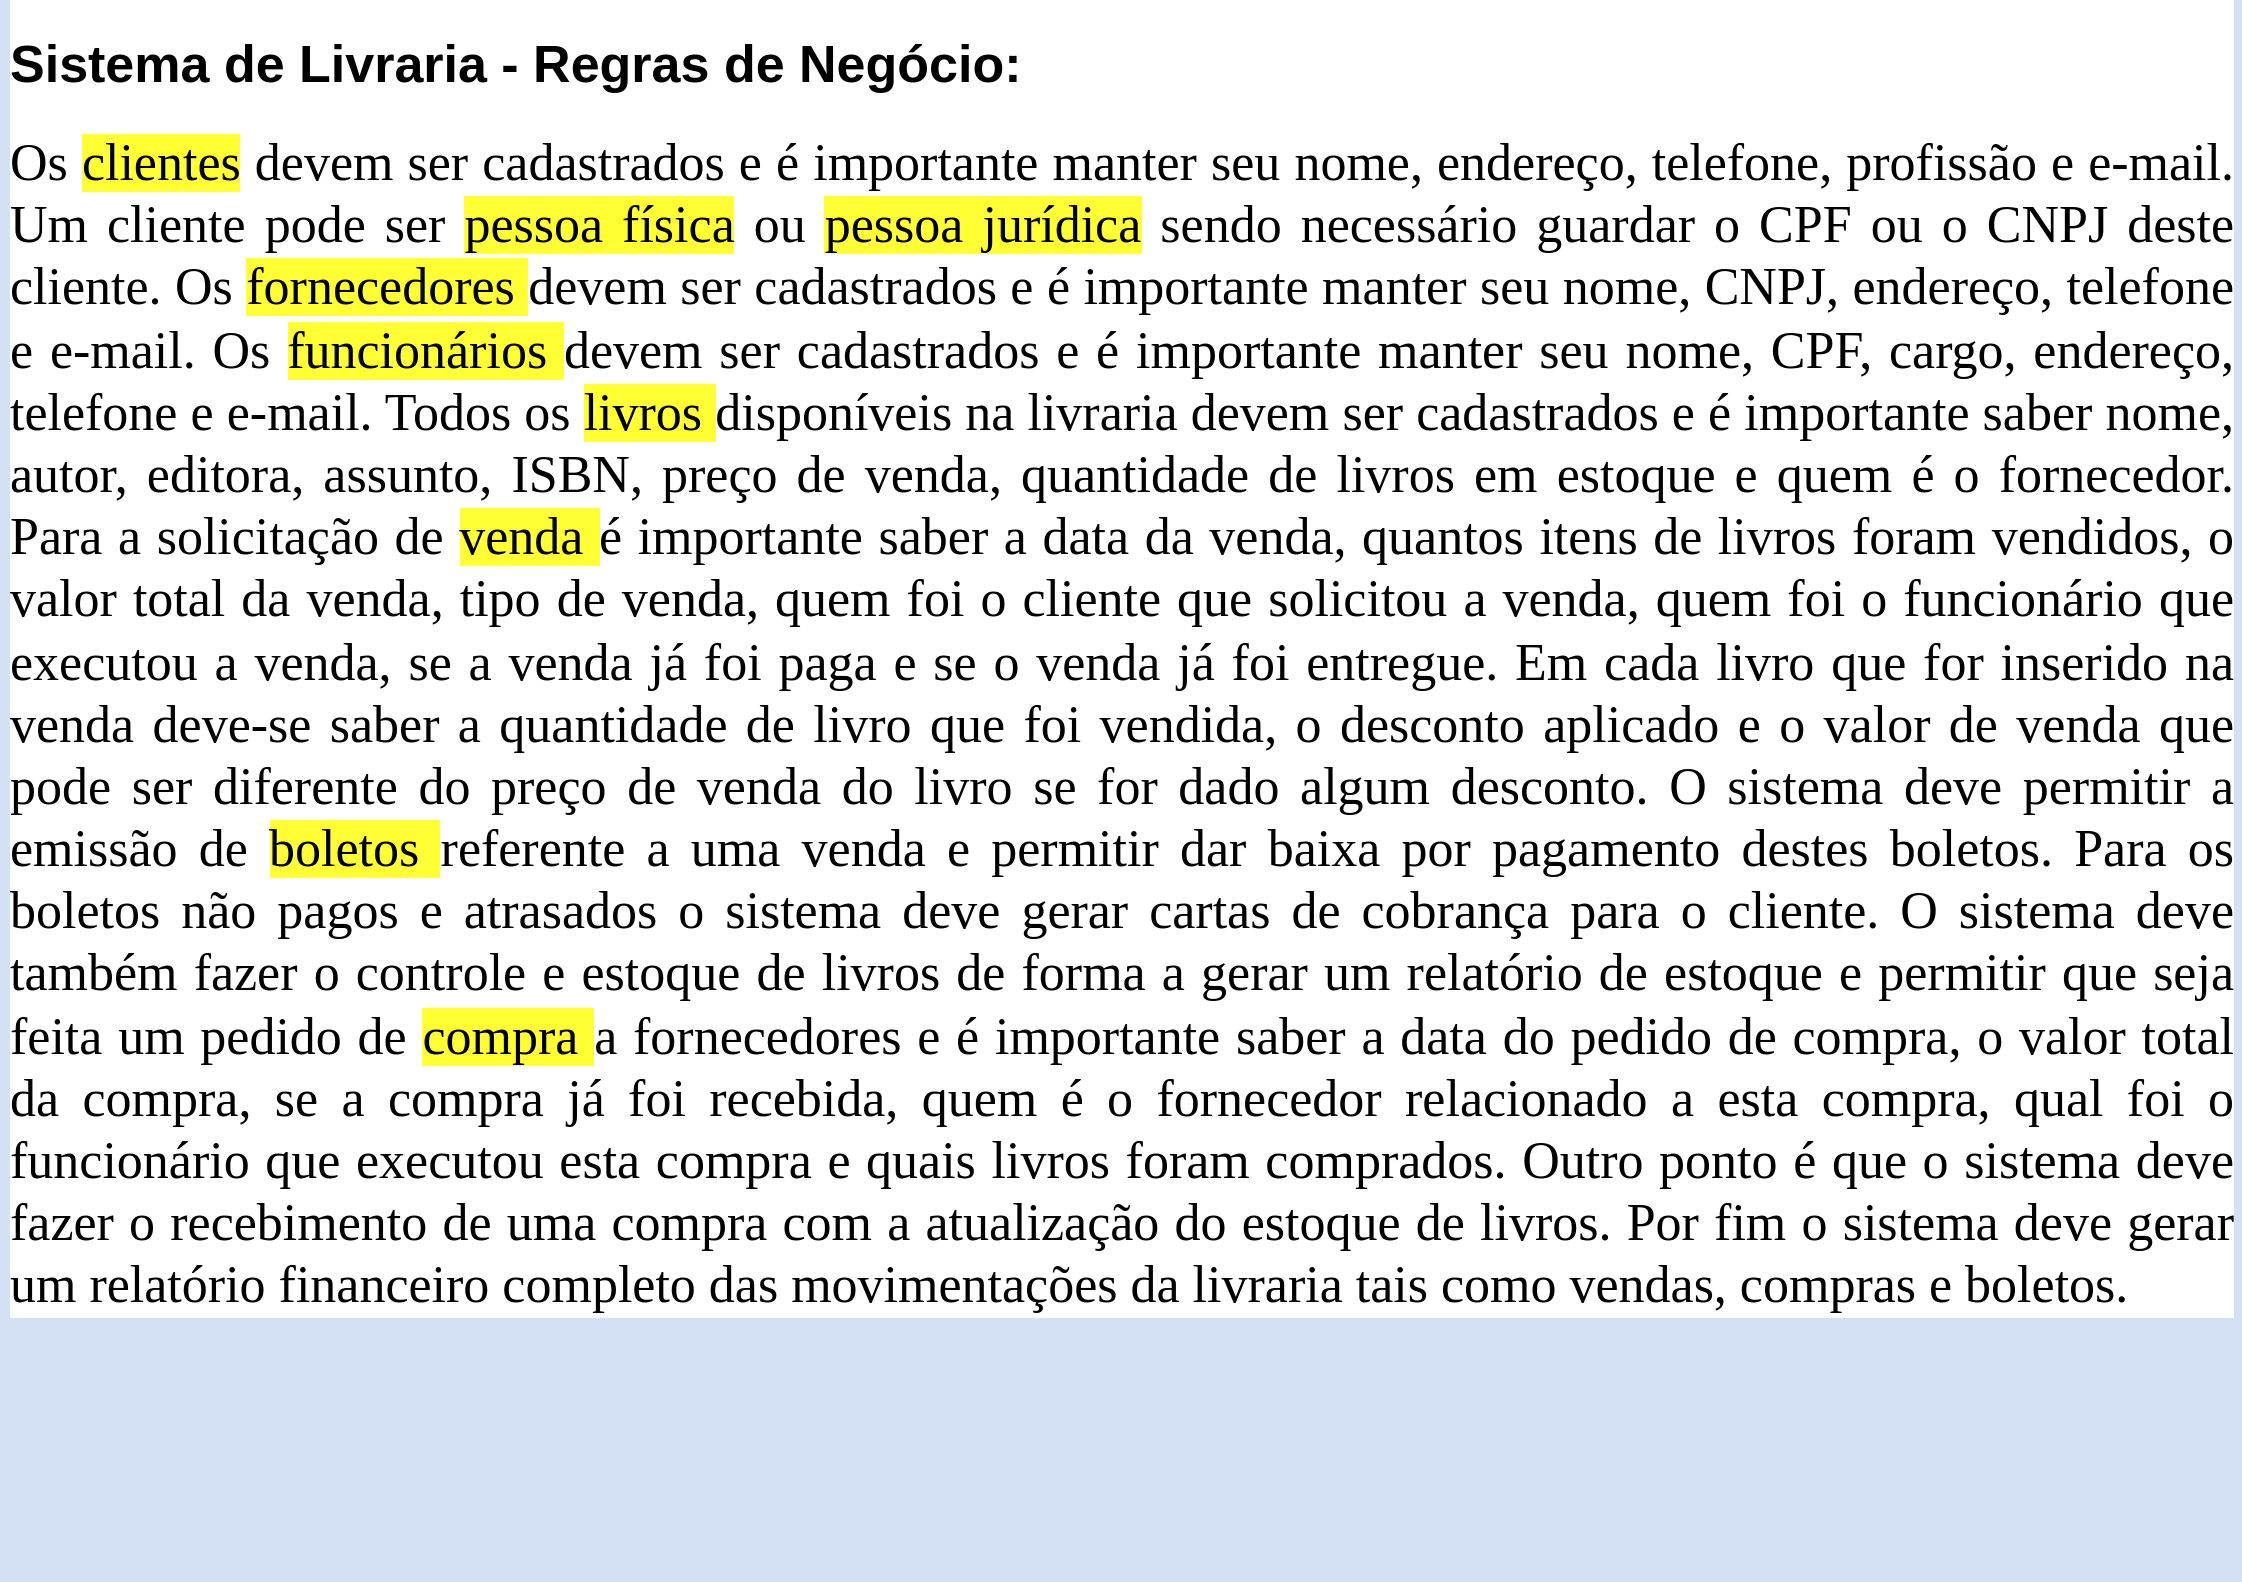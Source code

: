 <mxfile version="13.6.2" type="device" pages="10"><diagram id="ipHTRSUN50sSh9N0zVFk" name="Descrição"><mxGraphModel dx="852" dy="453" grid="1" gridSize="10" guides="1" tooltips="1" connect="1" arrows="1" fold="1" page="1" pageScale="1" pageWidth="1169" pageHeight="827" background="#D4E1F5" math="0" shadow="0"><root><mxCell id="tIjtYzblSWVBBOtJK3aa-0"/><mxCell id="tIjtYzblSWVBBOtJK3aa-1" parent="tIjtYzblSWVBBOtJK3aa-0"/><mxCell id="tIjtYzblSWVBBOtJK3aa-2" value="&lt;h1 style=&quot;font-size: 26px&quot;&gt;&lt;span style=&quot;text-align: center ; font-size: 26px&quot;&gt;&lt;font style=&quot;font-size: 26px&quot;&gt;Sistema de Livraria - Regras de Negócio:&amp;nbsp;&lt;/font&gt;&lt;/span&gt;&lt;br style=&quot;font-size: 26px&quot;&gt;&lt;/h1&gt;&lt;p style=&quot;margin-top: 3.6pt ; margin-bottom: 0pt ; margin-left: 0in ; text-indent: 0in ; text-align: justify ; direction: ltr ; unicode-bidi: embed ; vertical-align: baseline ; font-size: 26px&quot;&gt;&lt;span style=&quot;font-size: 26px ; font-family: &amp;#34;tahoma&amp;#34;&quot;&gt;Os &lt;span style=&quot;background-color: rgb(255 , 255 , 51) ; font-size: 26px&quot;&gt;clientes&lt;/span&gt; devem ser cadastrados e é importante manter seu nome, endereço, telefone, profissão e e-mail. Um cliente pode ser &lt;span style=&quot;background-color: rgb(255 , 255 , 51) ; font-size: 26px&quot;&gt;pessoa física&lt;/span&gt; ou &lt;span style=&quot;background-color: rgb(255 , 255 , 51) ; font-size: 26px&quot;&gt;pessoa jurídica&lt;/span&gt; sendo necessário guardar o CPF ou o CNPJ deste cliente. Os &lt;span style=&quot;background-color: rgb(255 , 255 , 51) ; font-size: 26px&quot;&gt;fornecedores &lt;/span&gt;devem ser cadastrados e é importante manter seu nome, CNPJ, endereço, telefone e e-mail. Os &lt;span style=&quot;background-color: rgb(255 , 255 , 51) ; font-size: 26px&quot;&gt;funcionários &lt;/span&gt;devem ser cadastrados e é importante manter seu nome, CPF, cargo, endereço, telefone e e-mail. Todos os &lt;span style=&quot;background-color: rgb(255 , 255 , 51) ; font-size: 26px&quot;&gt;livros &lt;/span&gt;disponíveis na livraria devem ser cadastrados e é importante saber nome, autor, editora, assunto, ISBN, preço de venda, quantidade de livros em estoque e quem é o fornecedor. Para a solicitação de &lt;span style=&quot;background-color: rgb(255 , 255 , 51) ; font-size: 26px&quot;&gt;venda &lt;/span&gt;é importante saber a data da venda, quantos itens de livros foram vendidos, o valor total da venda, tipo de venda, quem foi o cliente que solicitou a venda, quem foi o funcionário que executou a venda, se a venda já foi paga e se o venda já foi entregue. Em cada livro que for inserido na venda deve-se saber a quantidade de livro que foi vendida, o desconto aplicado e o valor de venda que pode ser diferente do preço de venda do livro se for dado algum desconto. O sistema deve permitir a emissão de &lt;span style=&quot;background-color: rgb(255 , 255 , 51) ; font-size: 26px&quot;&gt;boletos &lt;/span&gt;referente a uma venda e permitir dar baixa por pagamento destes boletos. Para os boletos não pagos e atrasados o sistema deve gerar cartas de cobrança para o cliente. O sistema deve também fazer o controle e estoque de livros de forma a gerar um relatório de estoque e permitir que seja feita um pedido de &lt;span style=&quot;background-color: rgb(255 , 255 , 51) ; font-size: 26px&quot;&gt;compra &lt;/span&gt;a fornecedores e é importante saber a data do pedido de compra, o valor total da compra, se a compra já foi recebida, quem é o fornecedor relacionado a esta compra, qual foi o funcionário que executou esta compra e quais livros foram comprados. Outro ponto é que o sistema deve fazer o recebimento de uma compra com a atualização do estoque de livros. Por fim o sistema deve gerar um relatório financeiro completo das movimentações da livraria tais como vendas, compras e boletos.&lt;/span&gt;&lt;/p&gt;" style="text;html=1;strokeColor=none;fillColor=#D4E1F5;spacing=5;spacingTop=-20;whiteSpace=wrap;overflow=hidden;rounded=0;fontSize=26;labelBackgroundColor=#ffffff;" parent="tIjtYzblSWVBBOtJK3aa-1" vertex="1"><mxGeometry x="20" y="30" width="1120" height="780" as="geometry"/></mxCell></root></mxGraphModel></diagram><diagram id="lz-88jHADARXfqnoQyKX" name="MER1"><mxGraphModel dx="852" dy="453" grid="1" gridSize="10" guides="1" tooltips="1" connect="1" arrows="1" fold="1" page="1" pageScale="1" pageWidth="1169" pageHeight="827" background="#D4E1F5" math="0" shadow="0"><root><mxCell id="0"/><mxCell id="1" parent="0"/><mxCell id="QeLmxHselwmV_SNLkUFL-1" value="Cliente" style="whiteSpace=wrap;html=1;align=center;" parent="1" vertex="1"><mxGeometry x="212.85" y="190.09" width="100" height="40" as="geometry"/></mxCell><mxCell id="QeLmxHselwmV_SNLkUFL-12" style="edgeStyle=orthogonalEdgeStyle;rounded=0;orthogonalLoop=1;jettySize=auto;html=1;entryX=0.5;entryY=0;entryDx=0;entryDy=0;endArrow=none;endFill=0;" parent="1" source="QeLmxHselwmV_SNLkUFL-5" target="QeLmxHselwmV_SNLkUFL-1" edge="1"><mxGeometry relative="1" as="geometry"/></mxCell><mxCell id="QeLmxHselwmV_SNLkUFL-5" value="id_cliente" style="ellipse;whiteSpace=wrap;html=1;align=center;fontStyle=4;fillColor=#B9E0A5;" parent="1" vertex="1"><mxGeometry x="217.85" y="150.09" width="90" height="20" as="geometry"/></mxCell><mxCell id="QeLmxHselwmV_SNLkUFL-22" style="edgeStyle=orthogonalEdgeStyle;rounded=0;orthogonalLoop=1;jettySize=auto;html=1;entryX=0;entryY=0.25;entryDx=0;entryDy=0;exitX=0.5;exitY=0;exitDx=0;exitDy=0;" parent="1" source="QeLmxHselwmV_SNLkUFL-20" target="QeLmxHselwmV_SNLkUFL-25" edge="1"><mxGeometry relative="1" as="geometry"><Array as="points"><mxPoint x="152.75" y="302.09"/><mxPoint x="210.75" y="302.09"/></Array></mxGeometry></mxCell><mxCell id="QeLmxHselwmV_SNLkUFL-20" value="Pessoa Física" style="whiteSpace=wrap;html=1;align=center;" parent="1" vertex="1"><mxGeometry x="102.85" y="310.59" width="100" height="40" as="geometry"/></mxCell><mxCell id="QeLmxHselwmV_SNLkUFL-23" style="edgeStyle=orthogonalEdgeStyle;rounded=0;orthogonalLoop=1;jettySize=auto;html=1;entryX=0;entryY=0.75;entryDx=0;entryDy=0;" parent="1" source="QeLmxHselwmV_SNLkUFL-21" target="QeLmxHselwmV_SNLkUFL-25" edge="1"><mxGeometry relative="1" as="geometry"><mxPoint x="227.85" y="245.59" as="targetPoint"/><Array as="points"><mxPoint x="277.75" y="302.09"/><mxPoint x="224.75" y="302.09"/></Array></mxGeometry></mxCell><mxCell id="QeLmxHselwmV_SNLkUFL-21" value="Pessoa Jurídica" style="whiteSpace=wrap;html=1;align=center;" parent="1" vertex="1"><mxGeometry x="227.85" y="310.59" width="100" height="40" as="geometry"/></mxCell><mxCell id="QeLmxHselwmV_SNLkUFL-26" style="edgeStyle=orthogonalEdgeStyle;rounded=0;orthogonalLoop=1;jettySize=auto;html=1;entryX=0.5;entryY=1;entryDx=0;entryDy=0;" parent="1" source="QeLmxHselwmV_SNLkUFL-25" target="QeLmxHselwmV_SNLkUFL-1" edge="1"><mxGeometry relative="1" as="geometry"/></mxCell><mxCell id="QeLmxHselwmV_SNLkUFL-25" value="" style="triangle;whiteSpace=wrap;html=1;rotation=-90;" parent="1" vertex="1"><mxGeometry x="212.85" y="260.59" width="10" height="29" as="geometry"/></mxCell><mxCell id="QeLmxHselwmV_SNLkUFL-28" style="rounded=0;orthogonalLoop=1;jettySize=auto;html=1;entryX=0.5;entryY=1;entryDx=0;entryDy=0;exitX=0.5;exitY=0;exitDx=0;exitDy=0;endArrow=none;endFill=0;" parent="1" source="QeLmxHselwmV_SNLkUFL-31" target="QeLmxHselwmV_SNLkUFL-20" edge="1"><mxGeometry relative="1" as="geometry"><mxPoint x="152.85" y="370.59" as="sourcePoint"/></mxGeometry></mxCell><mxCell id="QeLmxHselwmV_SNLkUFL-30" style="rounded=0;orthogonalLoop=1;jettySize=auto;html=1;exitX=0.5;exitY=0;exitDx=0;exitDy=0;endArrow=none;endFill=0;entryX=0.5;entryY=1;entryDx=0;entryDy=0;" parent="1" source="QeLmxHselwmV_SNLkUFL-32" target="QeLmxHselwmV_SNLkUFL-21" edge="1"><mxGeometry relative="1" as="geometry"><mxPoint x="102.1" y="508.09" as="sourcePoint"/><mxPoint x="102.1" y="488.09" as="targetPoint"/></mxGeometry></mxCell><mxCell id="QeLmxHselwmV_SNLkUFL-31" value="cpf" style="ellipse;whiteSpace=wrap;html=1;align=center;" parent="1" vertex="1"><mxGeometry x="109.1" y="362.59" width="87.5" height="20" as="geometry"/></mxCell><mxCell id="QeLmxHselwmV_SNLkUFL-32" value="cnpj" style="ellipse;whiteSpace=wrap;html=1;align=center;" parent="1" vertex="1"><mxGeometry x="234.1" y="362.59" width="87.5" height="20" as="geometry"/></mxCell><mxCell id="QeLmxHselwmV_SNLkUFL-39" style="rounded=0;orthogonalLoop=1;jettySize=auto;html=1;entryX=0;entryY=0;entryDx=0;entryDy=0;endArrow=none;endFill=0;" parent="1" source="QeLmxHselwmV_SNLkUFL-33" target="QeLmxHselwmV_SNLkUFL-1" edge="1"><mxGeometry relative="1" as="geometry"/></mxCell><mxCell id="QeLmxHselwmV_SNLkUFL-33" value="nome&lt;span style=&quot;color: rgba(0 , 0 , 0 , 0) ; font-family: monospace ; font-size: 0px&quot;&gt;%3CmxGraphModel%3E%3Croot%3E%3CmxCell%20id%3D%220%22%2F%3E%3CmxCell%20id%3D%221%22%20parent%3D%220%22%2F%3E%3CmxCell%20id%3D%222%22%20value%3D%22cpf%22%20style%3D%22ellipse%3BwhiteSpace%3Dwrap%3Bhtml%3D1%3Balign%3Dcenter%3B%22%20vertex%3D%221%22%20parent%3D%221%22%3E%3CmxGeometry%20x%3D%2271.25%22%20y%3D%22280%22%20width%3D%2287.5%22%20height%3D%2220%22%20as%3D%22geometry%22%2F%3E%3C%2FmxCell%3E%3C%2Froot%3E%3C%2FmxGraphModel%3E&lt;/span&gt;" style="ellipse;whiteSpace=wrap;html=1;align=center;" parent="1" vertex="1"><mxGeometry x="102.85" y="160.09" width="87.5" height="20" as="geometry"/></mxCell><mxCell id="QeLmxHselwmV_SNLkUFL-43" style="edgeStyle=none;rounded=0;orthogonalLoop=1;jettySize=auto;html=1;entryX=0;entryY=0.25;entryDx=0;entryDy=0;endArrow=none;endFill=0;" parent="1" source="QeLmxHselwmV_SNLkUFL-34" target="QeLmxHselwmV_SNLkUFL-1" edge="1"><mxGeometry relative="1" as="geometry"/></mxCell><mxCell id="QeLmxHselwmV_SNLkUFL-34" value="endereço" style="ellipse;whiteSpace=wrap;html=1;align=center;" parent="1" vertex="1"><mxGeometry x="105.35" y="180.09" width="87.5" height="20" as="geometry"/></mxCell><mxCell id="QeLmxHselwmV_SNLkUFL-42" style="edgeStyle=none;rounded=0;orthogonalLoop=1;jettySize=auto;html=1;entryX=0;entryY=0.5;entryDx=0;entryDy=0;endArrow=none;endFill=0;" parent="1" source="QeLmxHselwmV_SNLkUFL-35" target="QeLmxHselwmV_SNLkUFL-1" edge="1"><mxGeometry relative="1" as="geometry"/></mxCell><mxCell id="QeLmxHselwmV_SNLkUFL-35" value="profissao" style="ellipse;whiteSpace=wrap;html=1;align=center;" parent="1" vertex="1"><mxGeometry x="102.85" y="200.09" width="87.5" height="20" as="geometry"/></mxCell><mxCell id="QeLmxHselwmV_SNLkUFL-41" style="rounded=0;orthogonalLoop=1;jettySize=auto;html=1;entryX=0;entryY=0.75;entryDx=0;entryDy=0;endArrow=none;endFill=0;" parent="1" source="QeLmxHselwmV_SNLkUFL-36" target="QeLmxHselwmV_SNLkUFL-1" edge="1"><mxGeometry relative="1" as="geometry"/></mxCell><mxCell id="QeLmxHselwmV_SNLkUFL-36" value="telefone" style="ellipse;whiteSpace=wrap;html=1;align=center;" parent="1" vertex="1"><mxGeometry x="102.85" y="220.09" width="87.5" height="20" as="geometry"/></mxCell><mxCell id="QeLmxHselwmV_SNLkUFL-40" style="rounded=0;orthogonalLoop=1;jettySize=auto;html=1;entryX=0;entryY=1;entryDx=0;entryDy=0;endArrow=none;endFill=0;" parent="1" source="QeLmxHselwmV_SNLkUFL-37" target="QeLmxHselwmV_SNLkUFL-1" edge="1"><mxGeometry relative="1" as="geometry"/></mxCell><mxCell id="QeLmxHselwmV_SNLkUFL-37" value="email" style="ellipse;whiteSpace=wrap;html=1;align=center;" parent="1" vertex="1"><mxGeometry x="105.35" y="240.09" width="87.5" height="20" as="geometry"/></mxCell><mxCell id="7eb6MXreWVzuJRxnMQax-1" value="&lt;span style=&quot;font-family: tahoma; font-size: 15px;&quot;&gt;Os&amp;nbsp;&lt;/span&gt;&lt;span style=&quot;font-family: tahoma; font-size: 15px;&quot;&gt;clientes&lt;/span&gt;&lt;span style=&quot;font-family: tahoma; font-size: 15px;&quot;&gt;&amp;nbsp;devem ser cadastrados e é importante manter seu nome, endereço, telefone, profissão e e-mail. Um cliente pode ser&amp;nbsp;&lt;br&gt;&lt;/span&gt;&lt;span style=&quot;font-family: tahoma; font-size: 15px;&quot;&gt;pessoa física&lt;/span&gt;&lt;span style=&quot;font-family: tahoma; font-size: 15px;&quot;&gt;&amp;nbsp;ou&amp;nbsp;&lt;/span&gt;&lt;span style=&quot;font-family: tahoma; font-size: 15px;&quot;&gt;pessoa jurídica&lt;/span&gt;&lt;span style=&quot;font-family: tahoma; font-size: 15px;&quot;&gt;&amp;nbsp;sendo necessário guardar o CPF ou o CNPJ deste cliente.&amp;nbsp;&lt;/span&gt;" style="text;html=1;resizable=0;autosize=1;align=left;verticalAlign=middle;points=[];fillColor=none;strokeColor=none;rounded=0;fontStyle=1;fontSize=15;labelBackgroundColor=none;" parent="1" vertex="1"><mxGeometry x="85.75" y="20" width="980" height="40" as="geometry"/></mxCell></root></mxGraphModel></diagram><diagram name="MER2" id="hP4qU9YD2QpxDmQOPKI5"><mxGraphModel dx="852" dy="453" grid="1" gridSize="10" guides="1" tooltips="1" connect="1" arrows="1" fold="1" page="1" pageScale="1" pageWidth="1169" pageHeight="827" background="#D4E1F5" math="0" shadow="0"><root><mxCell id="T8HZOSBHhVqWrrpVOQDR-0"/><mxCell id="T8HZOSBHhVqWrrpVOQDR-1" parent="T8HZOSBHhVqWrrpVOQDR-0"/><mxCell id="T8HZOSBHhVqWrrpVOQDR-2" value="Cliente" style="whiteSpace=wrap;html=1;align=center;" parent="T8HZOSBHhVqWrrpVOQDR-1" vertex="1"><mxGeometry x="212.85" y="190.09" width="100" height="40" as="geometry"/></mxCell><mxCell id="T8HZOSBHhVqWrrpVOQDR-5" style="edgeStyle=orthogonalEdgeStyle;rounded=0;orthogonalLoop=1;jettySize=auto;html=1;entryX=0.5;entryY=0;entryDx=0;entryDy=0;endArrow=none;endFill=0;" parent="T8HZOSBHhVqWrrpVOQDR-1" source="T8HZOSBHhVqWrrpVOQDR-6" target="T8HZOSBHhVqWrrpVOQDR-2" edge="1"><mxGeometry relative="1" as="geometry"/></mxCell><mxCell id="T8HZOSBHhVqWrrpVOQDR-6" value="id_cliente" style="ellipse;whiteSpace=wrap;html=1;align=center;fontStyle=4;fillColor=#B9E0A5;" parent="T8HZOSBHhVqWrrpVOQDR-1" vertex="1"><mxGeometry x="217.85" y="150.09" width="90" height="20" as="geometry"/></mxCell><mxCell id="T8HZOSBHhVqWrrpVOQDR-8" value="Fucionário" style="whiteSpace=wrap;html=1;align=center;" parent="T8HZOSBHhVqWrrpVOQDR-1" vertex="1"><mxGeometry x="551" y="383.22" width="99" height="40" as="geometry"/></mxCell><mxCell id="T8HZOSBHhVqWrrpVOQDR-9" value="Fornecedor" style="whiteSpace=wrap;html=1;align=center;" parent="T8HZOSBHhVqWrrpVOQDR-1" vertex="1"><mxGeometry x="682.75" y="425.98" width="100" height="41" as="geometry"/></mxCell><mxCell id="T8HZOSBHhVqWrrpVOQDR-12" style="edgeStyle=orthogonalEdgeStyle;rounded=0;orthogonalLoop=1;jettySize=auto;html=1;entryX=0;entryY=0.25;entryDx=0;entryDy=0;exitX=0.5;exitY=0;exitDx=0;exitDy=0;" parent="T8HZOSBHhVqWrrpVOQDR-1" source="T8HZOSBHhVqWrrpVOQDR-13" target="T8HZOSBHhVqWrrpVOQDR-17" edge="1"><mxGeometry relative="1" as="geometry"><Array as="points"><mxPoint x="152.75" y="302.09"/><mxPoint x="210.75" y="302.09"/></Array></mxGeometry></mxCell><mxCell id="T8HZOSBHhVqWrrpVOQDR-13" value="Pessoa Física" style="whiteSpace=wrap;html=1;align=center;" parent="T8HZOSBHhVqWrrpVOQDR-1" vertex="1"><mxGeometry x="102.85" y="310.59" width="100" height="40" as="geometry"/></mxCell><mxCell id="T8HZOSBHhVqWrrpVOQDR-14" style="edgeStyle=orthogonalEdgeStyle;rounded=0;orthogonalLoop=1;jettySize=auto;html=1;entryX=0;entryY=0.75;entryDx=0;entryDy=0;" parent="T8HZOSBHhVqWrrpVOQDR-1" source="T8HZOSBHhVqWrrpVOQDR-15" target="T8HZOSBHhVqWrrpVOQDR-17" edge="1"><mxGeometry relative="1" as="geometry"><mxPoint x="227.85" y="245.59" as="targetPoint"/><Array as="points"><mxPoint x="277.75" y="302.09"/><mxPoint x="224.75" y="302.09"/></Array></mxGeometry></mxCell><mxCell id="T8HZOSBHhVqWrrpVOQDR-15" value="Pessoa Jurídica" style="whiteSpace=wrap;html=1;align=center;" parent="T8HZOSBHhVqWrrpVOQDR-1" vertex="1"><mxGeometry x="227.85" y="310.59" width="100" height="40" as="geometry"/></mxCell><mxCell id="T8HZOSBHhVqWrrpVOQDR-16" style="edgeStyle=orthogonalEdgeStyle;rounded=0;orthogonalLoop=1;jettySize=auto;html=1;entryX=0.5;entryY=1;entryDx=0;entryDy=0;" parent="T8HZOSBHhVqWrrpVOQDR-1" source="T8HZOSBHhVqWrrpVOQDR-17" target="T8HZOSBHhVqWrrpVOQDR-2" edge="1"><mxGeometry relative="1" as="geometry"/></mxCell><mxCell id="T8HZOSBHhVqWrrpVOQDR-17" value="" style="triangle;whiteSpace=wrap;html=1;rotation=-90;" parent="T8HZOSBHhVqWrrpVOQDR-1" vertex="1"><mxGeometry x="212.85" y="260.59" width="10" height="29" as="geometry"/></mxCell><mxCell id="T8HZOSBHhVqWrrpVOQDR-18" style="rounded=0;orthogonalLoop=1;jettySize=auto;html=1;entryX=0.5;entryY=1;entryDx=0;entryDy=0;exitX=0.5;exitY=0;exitDx=0;exitDy=0;endArrow=none;endFill=0;" parent="T8HZOSBHhVqWrrpVOQDR-1" source="T8HZOSBHhVqWrrpVOQDR-20" target="T8HZOSBHhVqWrrpVOQDR-13" edge="1"><mxGeometry relative="1" as="geometry"><mxPoint x="152.85" y="370.59" as="sourcePoint"/></mxGeometry></mxCell><mxCell id="T8HZOSBHhVqWrrpVOQDR-19" style="rounded=0;orthogonalLoop=1;jettySize=auto;html=1;exitX=0.5;exitY=0;exitDx=0;exitDy=0;endArrow=none;endFill=0;entryX=0.5;entryY=1;entryDx=0;entryDy=0;" parent="T8HZOSBHhVqWrrpVOQDR-1" source="T8HZOSBHhVqWrrpVOQDR-21" target="T8HZOSBHhVqWrrpVOQDR-15" edge="1"><mxGeometry relative="1" as="geometry"><mxPoint x="102.1" y="508.09" as="sourcePoint"/><mxPoint x="102.1" y="488.09" as="targetPoint"/></mxGeometry></mxCell><mxCell id="T8HZOSBHhVqWrrpVOQDR-20" value="cpf" style="ellipse;whiteSpace=wrap;html=1;align=center;" parent="T8HZOSBHhVqWrrpVOQDR-1" vertex="1"><mxGeometry x="109.1" y="362.59" width="87.5" height="20" as="geometry"/></mxCell><mxCell id="T8HZOSBHhVqWrrpVOQDR-21" value="cnpj" style="ellipse;whiteSpace=wrap;html=1;align=center;" parent="T8HZOSBHhVqWrrpVOQDR-1" vertex="1"><mxGeometry x="234.1" y="362.59" width="87.5" height="20" as="geometry"/></mxCell><mxCell id="T8HZOSBHhVqWrrpVOQDR-22" style="rounded=0;orthogonalLoop=1;jettySize=auto;html=1;entryX=0;entryY=0;entryDx=0;entryDy=0;endArrow=none;endFill=0;" parent="T8HZOSBHhVqWrrpVOQDR-1" source="T8HZOSBHhVqWrrpVOQDR-23" target="T8HZOSBHhVqWrrpVOQDR-2" edge="1"><mxGeometry relative="1" as="geometry"/></mxCell><mxCell id="T8HZOSBHhVqWrrpVOQDR-23" value="nome&lt;span style=&quot;color: rgba(0 , 0 , 0 , 0) ; font-family: monospace ; font-size: 0px&quot;&gt;%3CmxGraphModel%3E%3Croot%3E%3CmxCell%20id%3D%220%22%2F%3E%3CmxCell%20id%3D%221%22%20parent%3D%220%22%2F%3E%3CmxCell%20id%3D%222%22%20value%3D%22cpf%22%20style%3D%22ellipse%3BwhiteSpace%3Dwrap%3Bhtml%3D1%3Balign%3Dcenter%3B%22%20vertex%3D%221%22%20parent%3D%221%22%3E%3CmxGeometry%20x%3D%2271.25%22%20y%3D%22280%22%20width%3D%2287.5%22%20height%3D%2220%22%20as%3D%22geometry%22%2F%3E%3C%2FmxCell%3E%3C%2Froot%3E%3C%2FmxGraphModel%3E&lt;/span&gt;" style="ellipse;whiteSpace=wrap;html=1;align=center;" parent="T8HZOSBHhVqWrrpVOQDR-1" vertex="1"><mxGeometry x="102.85" y="160.09" width="87.5" height="20" as="geometry"/></mxCell><mxCell id="T8HZOSBHhVqWrrpVOQDR-24" style="edgeStyle=none;rounded=0;orthogonalLoop=1;jettySize=auto;html=1;entryX=0;entryY=0.25;entryDx=0;entryDy=0;endArrow=none;endFill=0;" parent="T8HZOSBHhVqWrrpVOQDR-1" source="T8HZOSBHhVqWrrpVOQDR-25" target="T8HZOSBHhVqWrrpVOQDR-2" edge="1"><mxGeometry relative="1" as="geometry"/></mxCell><mxCell id="T8HZOSBHhVqWrrpVOQDR-25" value="endereço" style="ellipse;whiteSpace=wrap;html=1;align=center;" parent="T8HZOSBHhVqWrrpVOQDR-1" vertex="1"><mxGeometry x="105.35" y="180.09" width="87.5" height="20" as="geometry"/></mxCell><mxCell id="T8HZOSBHhVqWrrpVOQDR-26" style="edgeStyle=none;rounded=0;orthogonalLoop=1;jettySize=auto;html=1;entryX=0;entryY=0.5;entryDx=0;entryDy=0;endArrow=none;endFill=0;" parent="T8HZOSBHhVqWrrpVOQDR-1" source="T8HZOSBHhVqWrrpVOQDR-27" target="T8HZOSBHhVqWrrpVOQDR-2" edge="1"><mxGeometry relative="1" as="geometry"/></mxCell><mxCell id="T8HZOSBHhVqWrrpVOQDR-27" value="profissao" style="ellipse;whiteSpace=wrap;html=1;align=center;" parent="T8HZOSBHhVqWrrpVOQDR-1" vertex="1"><mxGeometry x="102.85" y="200.09" width="87.5" height="20" as="geometry"/></mxCell><mxCell id="T8HZOSBHhVqWrrpVOQDR-28" style="rounded=0;orthogonalLoop=1;jettySize=auto;html=1;entryX=0;entryY=0.75;entryDx=0;entryDy=0;endArrow=none;endFill=0;" parent="T8HZOSBHhVqWrrpVOQDR-1" source="T8HZOSBHhVqWrrpVOQDR-29" target="T8HZOSBHhVqWrrpVOQDR-2" edge="1"><mxGeometry relative="1" as="geometry"/></mxCell><mxCell id="T8HZOSBHhVqWrrpVOQDR-29" value="telefone" style="ellipse;whiteSpace=wrap;html=1;align=center;" parent="T8HZOSBHhVqWrrpVOQDR-1" vertex="1"><mxGeometry x="102.85" y="220.09" width="87.5" height="20" as="geometry"/></mxCell><mxCell id="T8HZOSBHhVqWrrpVOQDR-30" style="rounded=0;orthogonalLoop=1;jettySize=auto;html=1;entryX=0;entryY=1;entryDx=0;entryDy=0;endArrow=none;endFill=0;" parent="T8HZOSBHhVqWrrpVOQDR-1" source="T8HZOSBHhVqWrrpVOQDR-31" target="T8HZOSBHhVqWrrpVOQDR-2" edge="1"><mxGeometry relative="1" as="geometry"/></mxCell><mxCell id="T8HZOSBHhVqWrrpVOQDR-31" value="email" style="ellipse;whiteSpace=wrap;html=1;align=center;" parent="T8HZOSBHhVqWrrpVOQDR-1" vertex="1"><mxGeometry x="105.35" y="240.09" width="87.5" height="20" as="geometry"/></mxCell><mxCell id="T8HZOSBHhVqWrrpVOQDR-70" style="rounded=0;orthogonalLoop=1;jettySize=auto;html=1;endArrow=none;endFill=0;entryX=0;entryY=0;entryDx=0;entryDy=0;" parent="T8HZOSBHhVqWrrpVOQDR-1" source="T8HZOSBHhVqWrrpVOQDR-71" target="T8HZOSBHhVqWrrpVOQDR-8" edge="1"><mxGeometry relative="1" as="geometry"><mxPoint x="546" y="370.72" as="targetPoint"/></mxGeometry></mxCell><mxCell id="T8HZOSBHhVqWrrpVOQDR-71" value="nome&lt;span style=&quot;color: rgba(0 , 0 , 0 , 0) ; font-family: monospace ; font-size: 0px&quot;&gt;%3CmxGraphModel%3E%3Croot%3E%3CmxCell%20id%3D%220%22%2F%3E%3CmxCell%20id%3D%221%22%20parent%3D%220%22%2F%3E%3CmxCell%20id%3D%222%22%20value%3D%22cpf%22%20style%3D%22ellipse%3BwhiteSpace%3Dwrap%3Bhtml%3D1%3Balign%3Dcenter%3B%22%20vertex%3D%221%22%20parent%3D%221%22%3E%3CmxGeometry%20x%3D%2271.25%22%20y%3D%22280%22%20width%3D%2287.5%22%20height%3D%2220%22%20as%3D%22geometry%22%2F%3E%3C%2FmxCell%3E%3C%2Froot%3E%3C%2FmxGraphModel%3E&lt;/span&gt;" style="ellipse;whiteSpace=wrap;html=1;align=center;" parent="T8HZOSBHhVqWrrpVOQDR-1" vertex="1"><mxGeometry x="438.5" y="342.72" width="86.5" height="20" as="geometry"/></mxCell><mxCell id="T8HZOSBHhVqWrrpVOQDR-72" style="edgeStyle=none;rounded=0;orthogonalLoop=1;jettySize=auto;html=1;entryX=0;entryY=0.25;entryDx=0;entryDy=0;endArrow=none;endFill=0;" parent="T8HZOSBHhVqWrrpVOQDR-1" source="T8HZOSBHhVqWrrpVOQDR-73" target="T8HZOSBHhVqWrrpVOQDR-8" edge="1"><mxGeometry relative="1" as="geometry"><mxPoint x="548.5" y="392.72" as="targetPoint"/></mxGeometry></mxCell><mxCell id="T8HZOSBHhVqWrrpVOQDR-73" value="endereço" style="ellipse;whiteSpace=wrap;html=1;align=center;" parent="T8HZOSBHhVqWrrpVOQDR-1" vertex="1"><mxGeometry x="441" y="362.72" width="86.5" height="20" as="geometry"/></mxCell><mxCell id="T8HZOSBHhVqWrrpVOQDR-74" style="edgeStyle=none;rounded=0;orthogonalLoop=1;jettySize=auto;html=1;endArrow=none;endFill=0;entryX=0;entryY=0.446;entryDx=0;entryDy=0;entryPerimeter=0;" parent="T8HZOSBHhVqWrrpVOQDR-1" source="T8HZOSBHhVqWrrpVOQDR-75" target="T8HZOSBHhVqWrrpVOQDR-8" edge="1"><mxGeometry relative="1" as="geometry"><mxPoint x="536" y="400.72" as="targetPoint"/></mxGeometry></mxCell><mxCell id="T8HZOSBHhVqWrrpVOQDR-75" value="cargo" style="ellipse;whiteSpace=wrap;html=1;align=center;" parent="T8HZOSBHhVqWrrpVOQDR-1" vertex="1"><mxGeometry x="438.5" y="382.72" width="86.5" height="20" as="geometry"/></mxCell><mxCell id="T8HZOSBHhVqWrrpVOQDR-76" style="rounded=0;orthogonalLoop=1;jettySize=auto;html=1;endArrow=none;endFill=0;entryX=0.003;entryY=0.654;entryDx=0;entryDy=0;entryPerimeter=0;" parent="T8HZOSBHhVqWrrpVOQDR-1" source="T8HZOSBHhVqWrrpVOQDR-77" target="T8HZOSBHhVqWrrpVOQDR-8" edge="1"><mxGeometry relative="1" as="geometry"><mxPoint x="536" y="416.72" as="targetPoint"/></mxGeometry></mxCell><mxCell id="T8HZOSBHhVqWrrpVOQDR-77" value="telefone" style="ellipse;whiteSpace=wrap;html=1;align=center;" parent="T8HZOSBHhVqWrrpVOQDR-1" vertex="1"><mxGeometry x="438.5" y="402.72" width="86.5" height="20" as="geometry"/></mxCell><mxCell id="T8HZOSBHhVqWrrpVOQDR-78" style="rounded=0;orthogonalLoop=1;jettySize=auto;html=1;endArrow=none;endFill=0;" parent="T8HZOSBHhVqWrrpVOQDR-1" source="T8HZOSBHhVqWrrpVOQDR-79" target="T8HZOSBHhVqWrrpVOQDR-8" edge="1"><mxGeometry relative="1" as="geometry"><mxPoint x="548.5" y="422.72" as="targetPoint"/></mxGeometry></mxCell><mxCell id="T8HZOSBHhVqWrrpVOQDR-79" value="email" style="ellipse;whiteSpace=wrap;html=1;align=center;" parent="T8HZOSBHhVqWrrpVOQDR-1" vertex="1"><mxGeometry x="441" y="422.72" width="86.5" height="20" as="geometry"/></mxCell><mxCell id="T8HZOSBHhVqWrrpVOQDR-80" value="id_funcionario" style="ellipse;whiteSpace=wrap;html=1;align=center;fontStyle=4;fillColor=#B9E0A5;" parent="T8HZOSBHhVqWrrpVOQDR-1" vertex="1"><mxGeometry x="441" y="446.72" width="89" height="20" as="geometry"/></mxCell><mxCell id="T8HZOSBHhVqWrrpVOQDR-81" style="rounded=0;orthogonalLoop=1;jettySize=auto;html=1;endArrow=none;endFill=0;entryX=0.25;entryY=1;entryDx=0;entryDy=0;exitX=1;exitY=0;exitDx=0;exitDy=0;" parent="T8HZOSBHhVqWrrpVOQDR-1" source="T8HZOSBHhVqWrrpVOQDR-80" target="T8HZOSBHhVqWrrpVOQDR-8" edge="1"><mxGeometry relative="1" as="geometry"><mxPoint x="561" y="430.209" as="targetPoint"/><mxPoint x="519.252" y="444.435" as="sourcePoint"/></mxGeometry></mxCell><mxCell id="T8HZOSBHhVqWrrpVOQDR-82" value="cpf" style="ellipse;whiteSpace=wrap;html=1;align=center;" parent="T8HZOSBHhVqWrrpVOQDR-1" vertex="1"><mxGeometry x="436" y="322.72" width="86.5" height="20" as="geometry"/></mxCell><mxCell id="T8HZOSBHhVqWrrpVOQDR-83" style="rounded=0;orthogonalLoop=1;jettySize=auto;html=1;endArrow=none;endFill=0;entryX=0.109;entryY=0.017;entryDx=0;entryDy=0;exitX=0.965;exitY=0.655;exitDx=0;exitDy=0;exitPerimeter=0;entryPerimeter=0;" parent="T8HZOSBHhVqWrrpVOQDR-1" source="T8HZOSBHhVqWrrpVOQDR-82" target="T8HZOSBHhVqWrrpVOQDR-8" edge="1"><mxGeometry relative="1" as="geometry"><mxPoint x="561" y="393.22" as="targetPoint"/><mxPoint x="518.842" y="380.661" as="sourcePoint"/></mxGeometry></mxCell><mxCell id="T8HZOSBHhVqWrrpVOQDR-88" value="nome&lt;span style=&quot;color: rgba(0 , 0 , 0 , 0) ; font-family: monospace ; font-size: 0px&quot;&gt;%3CmxGraphModel%3E%3Croot%3E%3CmxCell%20id%3D%220%22%2F%3E%3CmxCell%20id%3D%221%22%20parent%3D%220%22%2F%3E%3CmxCell%20id%3D%222%22%20value%3D%22cpf%22%20style%3D%22ellipse%3BwhiteSpace%3Dwrap%3Bhtml%3D1%3Balign%3Dcenter%3B%22%20vertex%3D%221%22%20parent%3D%221%22%3E%3CmxGeometry%20x%3D%2271.25%22%20y%3D%22280%22%20width%3D%2287.5%22%20height%3D%2220%22%20as%3D%22geometry%22%2F%3E%3C%2FmxCell%3E%3C%2Froot%3E%3C%2FmxGraphModel%3E&lt;/span&gt;" style="ellipse;whiteSpace=wrap;html=1;align=center;" parent="T8HZOSBHhVqWrrpVOQDR-1" vertex="1"><mxGeometry x="805.25" y="416.48" width="87.5" height="20" as="geometry"/></mxCell><mxCell id="T8HZOSBHhVqWrrpVOQDR-89" value="endereço" style="ellipse;whiteSpace=wrap;html=1;align=center;" parent="T8HZOSBHhVqWrrpVOQDR-1" vertex="1"><mxGeometry x="805.25" y="436.48" width="87.5" height="20" as="geometry"/></mxCell><mxCell id="T8HZOSBHhVqWrrpVOQDR-90" value="telefone" style="ellipse;whiteSpace=wrap;html=1;align=center;" parent="T8HZOSBHhVqWrrpVOQDR-1" vertex="1"><mxGeometry x="805.25" y="456.48" width="87.5" height="20" as="geometry"/></mxCell><mxCell id="T8HZOSBHhVqWrrpVOQDR-91" value="email" style="ellipse;whiteSpace=wrap;html=1;align=center;" parent="T8HZOSBHhVqWrrpVOQDR-1" vertex="1"><mxGeometry x="807.75" y="476.48" width="87.5" height="20" as="geometry"/></mxCell><mxCell id="T8HZOSBHhVqWrrpVOQDR-92" value="id_fornecedor" style="ellipse;whiteSpace=wrap;html=1;align=center;fontStyle=4;fillColor=#B9E0A5;" parent="T8HZOSBHhVqWrrpVOQDR-1" vertex="1"><mxGeometry x="760.25" y="496.48" width="90" height="20" as="geometry"/></mxCell><mxCell id="T8HZOSBHhVqWrrpVOQDR-93" value="cnpj" style="ellipse;whiteSpace=wrap;html=1;align=center;" parent="T8HZOSBHhVqWrrpVOQDR-1" vertex="1"><mxGeometry x="805.25" y="396.48" width="87.5" height="20" as="geometry"/></mxCell><mxCell id="T8HZOSBHhVqWrrpVOQDR-151" style="rounded=0;orthogonalLoop=1;jettySize=auto;html=1;endArrow=none;endFill=0;exitX=0;exitY=0;exitDx=0;exitDy=0;entryX=0.75;entryY=1;entryDx=0;entryDy=0;" parent="T8HZOSBHhVqWrrpVOQDR-1" source="T8HZOSBHhVqWrrpVOQDR-92" target="T8HZOSBHhVqWrrpVOQDR-9" edge="1"><mxGeometry relative="1" as="geometry"><mxPoint x="954.98" y="374.942" as="targetPoint"/><mxPoint x="989.13" y="430.72" as="sourcePoint"/></mxGeometry></mxCell><mxCell id="T8HZOSBHhVqWrrpVOQDR-152" style="rounded=0;orthogonalLoop=1;jettySize=auto;html=1;endArrow=none;endFill=0;exitX=0;exitY=0.5;exitDx=0;exitDy=0;entryX=1;entryY=1;entryDx=0;entryDy=0;" parent="T8HZOSBHhVqWrrpVOQDR-1" source="T8HZOSBHhVqWrrpVOQDR-91" target="T8HZOSBHhVqWrrpVOQDR-9" edge="1"><mxGeometry relative="1" as="geometry"><mxPoint x="767.75" y="476.98" as="targetPoint"/><mxPoint x="783.43" y="509.409" as="sourcePoint"/></mxGeometry></mxCell><mxCell id="T8HZOSBHhVqWrrpVOQDR-153" style="rounded=0;orthogonalLoop=1;jettySize=auto;html=1;endArrow=none;endFill=0;exitX=0;exitY=0.5;exitDx=0;exitDy=0;entryX=1;entryY=0.75;entryDx=0;entryDy=0;" parent="T8HZOSBHhVqWrrpVOQDR-1" source="T8HZOSBHhVqWrrpVOQDR-90" target="T8HZOSBHhVqWrrpVOQDR-9" edge="1"><mxGeometry relative="1" as="geometry"><mxPoint x="792.75" y="476.98" as="targetPoint"/><mxPoint x="817.75" y="496.48" as="sourcePoint"/></mxGeometry></mxCell><mxCell id="T8HZOSBHhVqWrrpVOQDR-154" style="rounded=0;orthogonalLoop=1;jettySize=auto;html=1;endArrow=none;endFill=0;exitX=0;exitY=0.5;exitDx=0;exitDy=0;entryX=1;entryY=0.5;entryDx=0;entryDy=0;" parent="T8HZOSBHhVqWrrpVOQDR-1" source="T8HZOSBHhVqWrrpVOQDR-89" target="T8HZOSBHhVqWrrpVOQDR-9" edge="1"><mxGeometry relative="1" as="geometry"><mxPoint x="792.75" y="466.73" as="targetPoint"/><mxPoint x="815.25" y="476.48" as="sourcePoint"/></mxGeometry></mxCell><mxCell id="T8HZOSBHhVqWrrpVOQDR-155" style="rounded=0;orthogonalLoop=1;jettySize=auto;html=1;endArrow=none;endFill=0;exitX=0;exitY=0.5;exitDx=0;exitDy=0;entryX=1;entryY=0.25;entryDx=0;entryDy=0;" parent="T8HZOSBHhVqWrrpVOQDR-1" source="T8HZOSBHhVqWrrpVOQDR-88" target="T8HZOSBHhVqWrrpVOQDR-9" edge="1"><mxGeometry relative="1" as="geometry"><mxPoint x="792.75" y="456.48" as="targetPoint"/><mxPoint x="815.25" y="456.48" as="sourcePoint"/></mxGeometry></mxCell><mxCell id="T8HZOSBHhVqWrrpVOQDR-156" style="rounded=0;orthogonalLoop=1;jettySize=auto;html=1;endArrow=none;endFill=0;exitX=0;exitY=0.5;exitDx=0;exitDy=0;entryX=1;entryY=0;entryDx=0;entryDy=0;" parent="T8HZOSBHhVqWrrpVOQDR-1" source="T8HZOSBHhVqWrrpVOQDR-93" target="T8HZOSBHhVqWrrpVOQDR-9" edge="1"><mxGeometry relative="1" as="geometry"><mxPoint x="792.75" y="446.23" as="targetPoint"/><mxPoint x="815.25" y="436.48" as="sourcePoint"/></mxGeometry></mxCell><mxCell id="cJBT5A3H1P-jRkbul9Pe-1" value="&lt;span style=&quot;font-weight: 700; font-family: tahoma;&quot;&gt;Os&amp;nbsp;&lt;/span&gt;&lt;span style=&quot;font-weight: 700; font-family: tahoma;&quot;&gt;fornecedores&amp;nbsp;&lt;/span&gt;&lt;span style=&quot;font-weight: 700; font-family: tahoma;&quot;&gt;devem ser cadastrados e é importante manter seu nome, CNPJ, endereço, telefone e e-mail.&lt;br&gt;Os&amp;nbsp;&lt;/span&gt;&lt;span style=&quot;font-weight: 700; font-family: tahoma;&quot;&gt;funcionários&amp;nbsp;&lt;/span&gt;&lt;span style=&quot;font-weight: 700; font-family: tahoma;&quot;&gt;devem ser cadastrados e é importante manter seu nome, CPF, cargo, endereço, telefone e e-mail.&lt;/span&gt;" style="text;html=1;resizable=0;autosize=1;align=left;verticalAlign=middle;points=[];fillColor=none;strokeColor=none;rounded=0;fontSize=15;labelBackgroundColor=none;" parent="T8HZOSBHhVqWrrpVOQDR-1" vertex="1"><mxGeometry x="117.75" y="20" width="870" height="40" as="geometry"/></mxCell></root></mxGraphModel></diagram><diagram name="MER3" id="qBTHfeWwWOqTgKegAjiH"><mxGraphModel dx="852" dy="453" grid="1" gridSize="10" guides="1" tooltips="1" connect="1" arrows="1" fold="1" page="1" pageScale="1" pageWidth="1169" pageHeight="827" background="#D4E1F5" math="0" shadow="0"><root><mxCell id="dqPTtZD6s_zYuvvqSFIM-0"/><mxCell id="dqPTtZD6s_zYuvvqSFIM-1" parent="dqPTtZD6s_zYuvvqSFIM-0"/><mxCell id="dqPTtZD6s_zYuvvqSFIM-2" value="Cliente" style="whiteSpace=wrap;html=1;align=center;" parent="dqPTtZD6s_zYuvvqSFIM-1" vertex="1"><mxGeometry x="212.85" y="190.09" width="100" height="40" as="geometry"/></mxCell><mxCell id="dqPTtZD6s_zYuvvqSFIM-5" style="edgeStyle=orthogonalEdgeStyle;rounded=0;orthogonalLoop=1;jettySize=auto;html=1;entryX=0.5;entryY=0;entryDx=0;entryDy=0;endArrow=none;endFill=0;" parent="dqPTtZD6s_zYuvvqSFIM-1" source="dqPTtZD6s_zYuvvqSFIM-6" target="dqPTtZD6s_zYuvvqSFIM-2" edge="1"><mxGeometry relative="1" as="geometry"/></mxCell><mxCell id="dqPTtZD6s_zYuvvqSFIM-6" value="id_cliente" style="ellipse;whiteSpace=wrap;html=1;align=center;fontStyle=4;fillColor=#B9E0A5;" parent="dqPTtZD6s_zYuvvqSFIM-1" vertex="1"><mxGeometry x="217.85" y="150.09" width="90" height="20" as="geometry"/></mxCell><mxCell id="dqPTtZD6s_zYuvvqSFIM-8" value="Fucionário" style="whiteSpace=wrap;html=1;align=center;" parent="dqPTtZD6s_zYuvvqSFIM-1" vertex="1"><mxGeometry x="551" y="383.22" width="99" height="40" as="geometry"/></mxCell><mxCell id="dqPTtZD6s_zYuvvqSFIM-9" value="Fornecedor" style="whiteSpace=wrap;html=1;align=center;" parent="dqPTtZD6s_zYuvvqSFIM-1" vertex="1"><mxGeometry x="682.75" y="425.98" width="100" height="41" as="geometry"/></mxCell><mxCell id="dqPTtZD6s_zYuvvqSFIM-10" value="Livro" style="whiteSpace=wrap;html=1;align=center;" parent="dqPTtZD6s_zYuvvqSFIM-1" vertex="1"><mxGeometry x="859.13" y="322.22" width="101" height="41" as="geometry"/></mxCell><mxCell id="dqPTtZD6s_zYuvvqSFIM-12" style="edgeStyle=orthogonalEdgeStyle;rounded=0;orthogonalLoop=1;jettySize=auto;html=1;entryX=0;entryY=0.25;entryDx=0;entryDy=0;exitX=0.5;exitY=0;exitDx=0;exitDy=0;" parent="dqPTtZD6s_zYuvvqSFIM-1" source="dqPTtZD6s_zYuvvqSFIM-13" target="dqPTtZD6s_zYuvvqSFIM-17" edge="1"><mxGeometry relative="1" as="geometry"><Array as="points"><mxPoint x="152.75" y="302.09"/><mxPoint x="210.75" y="302.09"/></Array></mxGeometry></mxCell><mxCell id="dqPTtZD6s_zYuvvqSFIM-13" value="Pessoa Física" style="whiteSpace=wrap;html=1;align=center;" parent="dqPTtZD6s_zYuvvqSFIM-1" vertex="1"><mxGeometry x="102.85" y="310.59" width="100" height="40" as="geometry"/></mxCell><mxCell id="dqPTtZD6s_zYuvvqSFIM-14" style="edgeStyle=orthogonalEdgeStyle;rounded=0;orthogonalLoop=1;jettySize=auto;html=1;entryX=0;entryY=0.75;entryDx=0;entryDy=0;" parent="dqPTtZD6s_zYuvvqSFIM-1" source="dqPTtZD6s_zYuvvqSFIM-15" target="dqPTtZD6s_zYuvvqSFIM-17" edge="1"><mxGeometry relative="1" as="geometry"><mxPoint x="227.85" y="245.59" as="targetPoint"/><Array as="points"><mxPoint x="277.75" y="302.09"/><mxPoint x="224.75" y="302.09"/></Array></mxGeometry></mxCell><mxCell id="dqPTtZD6s_zYuvvqSFIM-15" value="Pessoa Jurídica" style="whiteSpace=wrap;html=1;align=center;" parent="dqPTtZD6s_zYuvvqSFIM-1" vertex="1"><mxGeometry x="227.85" y="310.59" width="100" height="40" as="geometry"/></mxCell><mxCell id="dqPTtZD6s_zYuvvqSFIM-16" style="edgeStyle=orthogonalEdgeStyle;rounded=0;orthogonalLoop=1;jettySize=auto;html=1;entryX=0.5;entryY=1;entryDx=0;entryDy=0;" parent="dqPTtZD6s_zYuvvqSFIM-1" source="dqPTtZD6s_zYuvvqSFIM-17" target="dqPTtZD6s_zYuvvqSFIM-2" edge="1"><mxGeometry relative="1" as="geometry"/></mxCell><mxCell id="dqPTtZD6s_zYuvvqSFIM-17" value="" style="triangle;whiteSpace=wrap;html=1;rotation=-90;" parent="dqPTtZD6s_zYuvvqSFIM-1" vertex="1"><mxGeometry x="212.85" y="260.59" width="10" height="29" as="geometry"/></mxCell><mxCell id="dqPTtZD6s_zYuvvqSFIM-18" style="rounded=0;orthogonalLoop=1;jettySize=auto;html=1;entryX=0.5;entryY=1;entryDx=0;entryDy=0;exitX=0.5;exitY=0;exitDx=0;exitDy=0;endArrow=none;endFill=0;" parent="dqPTtZD6s_zYuvvqSFIM-1" source="dqPTtZD6s_zYuvvqSFIM-20" target="dqPTtZD6s_zYuvvqSFIM-13" edge="1"><mxGeometry relative="1" as="geometry"><mxPoint x="152.85" y="370.59" as="sourcePoint"/></mxGeometry></mxCell><mxCell id="dqPTtZD6s_zYuvvqSFIM-19" style="rounded=0;orthogonalLoop=1;jettySize=auto;html=1;exitX=0.5;exitY=0;exitDx=0;exitDy=0;endArrow=none;endFill=0;entryX=0.5;entryY=1;entryDx=0;entryDy=0;" parent="dqPTtZD6s_zYuvvqSFIM-1" source="dqPTtZD6s_zYuvvqSFIM-21" target="dqPTtZD6s_zYuvvqSFIM-15" edge="1"><mxGeometry relative="1" as="geometry"><mxPoint x="102.1" y="508.09" as="sourcePoint"/><mxPoint x="102.1" y="488.09" as="targetPoint"/></mxGeometry></mxCell><mxCell id="dqPTtZD6s_zYuvvqSFIM-20" value="cpf" style="ellipse;whiteSpace=wrap;html=1;align=center;" parent="dqPTtZD6s_zYuvvqSFIM-1" vertex="1"><mxGeometry x="109.1" y="362.59" width="87.5" height="20" as="geometry"/></mxCell><mxCell id="dqPTtZD6s_zYuvvqSFIM-21" value="cnpj" style="ellipse;whiteSpace=wrap;html=1;align=center;" parent="dqPTtZD6s_zYuvvqSFIM-1" vertex="1"><mxGeometry x="234.1" y="362.59" width="87.5" height="20" as="geometry"/></mxCell><mxCell id="dqPTtZD6s_zYuvvqSFIM-22" style="rounded=0;orthogonalLoop=1;jettySize=auto;html=1;entryX=0;entryY=0;entryDx=0;entryDy=0;endArrow=none;endFill=0;" parent="dqPTtZD6s_zYuvvqSFIM-1" source="dqPTtZD6s_zYuvvqSFIM-23" target="dqPTtZD6s_zYuvvqSFIM-2" edge="1"><mxGeometry relative="1" as="geometry"/></mxCell><mxCell id="dqPTtZD6s_zYuvvqSFIM-23" value="nome&lt;span style=&quot;color: rgba(0 , 0 , 0 , 0) ; font-family: monospace ; font-size: 0px&quot;&gt;%3CmxGraphModel%3E%3Croot%3E%3CmxCell%20id%3D%220%22%2F%3E%3CmxCell%20id%3D%221%22%20parent%3D%220%22%2F%3E%3CmxCell%20id%3D%222%22%20value%3D%22cpf%22%20style%3D%22ellipse%3BwhiteSpace%3Dwrap%3Bhtml%3D1%3Balign%3Dcenter%3B%22%20vertex%3D%221%22%20parent%3D%221%22%3E%3CmxGeometry%20x%3D%2271.25%22%20y%3D%22280%22%20width%3D%2287.5%22%20height%3D%2220%22%20as%3D%22geometry%22%2F%3E%3C%2FmxCell%3E%3C%2Froot%3E%3C%2FmxGraphModel%3E&lt;/span&gt;" style="ellipse;whiteSpace=wrap;html=1;align=center;" parent="dqPTtZD6s_zYuvvqSFIM-1" vertex="1"><mxGeometry x="102.85" y="160.09" width="87.5" height="20" as="geometry"/></mxCell><mxCell id="dqPTtZD6s_zYuvvqSFIM-24" style="edgeStyle=none;rounded=0;orthogonalLoop=1;jettySize=auto;html=1;entryX=0;entryY=0.25;entryDx=0;entryDy=0;endArrow=none;endFill=0;" parent="dqPTtZD6s_zYuvvqSFIM-1" source="dqPTtZD6s_zYuvvqSFIM-25" target="dqPTtZD6s_zYuvvqSFIM-2" edge="1"><mxGeometry relative="1" as="geometry"/></mxCell><mxCell id="dqPTtZD6s_zYuvvqSFIM-25" value="endereço" style="ellipse;whiteSpace=wrap;html=1;align=center;" parent="dqPTtZD6s_zYuvvqSFIM-1" vertex="1"><mxGeometry x="105.35" y="180.09" width="87.5" height="20" as="geometry"/></mxCell><mxCell id="dqPTtZD6s_zYuvvqSFIM-26" style="edgeStyle=none;rounded=0;orthogonalLoop=1;jettySize=auto;html=1;entryX=0;entryY=0.5;entryDx=0;entryDy=0;endArrow=none;endFill=0;" parent="dqPTtZD6s_zYuvvqSFIM-1" source="dqPTtZD6s_zYuvvqSFIM-27" target="dqPTtZD6s_zYuvvqSFIM-2" edge="1"><mxGeometry relative="1" as="geometry"/></mxCell><mxCell id="dqPTtZD6s_zYuvvqSFIM-27" value="profissao" style="ellipse;whiteSpace=wrap;html=1;align=center;" parent="dqPTtZD6s_zYuvvqSFIM-1" vertex="1"><mxGeometry x="102.85" y="200.09" width="87.5" height="20" as="geometry"/></mxCell><mxCell id="dqPTtZD6s_zYuvvqSFIM-28" style="rounded=0;orthogonalLoop=1;jettySize=auto;html=1;entryX=0;entryY=0.75;entryDx=0;entryDy=0;endArrow=none;endFill=0;" parent="dqPTtZD6s_zYuvvqSFIM-1" source="dqPTtZD6s_zYuvvqSFIM-29" target="dqPTtZD6s_zYuvvqSFIM-2" edge="1"><mxGeometry relative="1" as="geometry"/></mxCell><mxCell id="dqPTtZD6s_zYuvvqSFIM-29" value="telefone" style="ellipse;whiteSpace=wrap;html=1;align=center;" parent="dqPTtZD6s_zYuvvqSFIM-1" vertex="1"><mxGeometry x="102.85" y="220.09" width="87.5" height="20" as="geometry"/></mxCell><mxCell id="dqPTtZD6s_zYuvvqSFIM-30" style="rounded=0;orthogonalLoop=1;jettySize=auto;html=1;entryX=0;entryY=1;entryDx=0;entryDy=0;endArrow=none;endFill=0;" parent="dqPTtZD6s_zYuvvqSFIM-1" source="dqPTtZD6s_zYuvvqSFIM-31" target="dqPTtZD6s_zYuvvqSFIM-2" edge="1"><mxGeometry relative="1" as="geometry"/></mxCell><mxCell id="dqPTtZD6s_zYuvvqSFIM-31" value="email" style="ellipse;whiteSpace=wrap;html=1;align=center;" parent="dqPTtZD6s_zYuvvqSFIM-1" vertex="1"><mxGeometry x="105.35" y="240.09" width="87.5" height="20" as="geometry"/></mxCell><mxCell id="dqPTtZD6s_zYuvvqSFIM-70" style="rounded=0;orthogonalLoop=1;jettySize=auto;html=1;endArrow=none;endFill=0;entryX=0;entryY=0;entryDx=0;entryDy=0;" parent="dqPTtZD6s_zYuvvqSFIM-1" source="dqPTtZD6s_zYuvvqSFIM-71" target="dqPTtZD6s_zYuvvqSFIM-8" edge="1"><mxGeometry relative="1" as="geometry"><mxPoint x="546" y="370.72" as="targetPoint"/></mxGeometry></mxCell><mxCell id="dqPTtZD6s_zYuvvqSFIM-71" value="nome&lt;span style=&quot;color: rgba(0 , 0 , 0 , 0) ; font-family: monospace ; font-size: 0px&quot;&gt;%3CmxGraphModel%3E%3Croot%3E%3CmxCell%20id%3D%220%22%2F%3E%3CmxCell%20id%3D%221%22%20parent%3D%220%22%2F%3E%3CmxCell%20id%3D%222%22%20value%3D%22cpf%22%20style%3D%22ellipse%3BwhiteSpace%3Dwrap%3Bhtml%3D1%3Balign%3Dcenter%3B%22%20vertex%3D%221%22%20parent%3D%221%22%3E%3CmxGeometry%20x%3D%2271.25%22%20y%3D%22280%22%20width%3D%2287.5%22%20height%3D%2220%22%20as%3D%22geometry%22%2F%3E%3C%2FmxCell%3E%3C%2Froot%3E%3C%2FmxGraphModel%3E&lt;/span&gt;" style="ellipse;whiteSpace=wrap;html=1;align=center;" parent="dqPTtZD6s_zYuvvqSFIM-1" vertex="1"><mxGeometry x="438.5" y="342.72" width="86.5" height="20" as="geometry"/></mxCell><mxCell id="dqPTtZD6s_zYuvvqSFIM-72" style="edgeStyle=none;rounded=0;orthogonalLoop=1;jettySize=auto;html=1;entryX=0;entryY=0.25;entryDx=0;entryDy=0;endArrow=none;endFill=0;" parent="dqPTtZD6s_zYuvvqSFIM-1" source="dqPTtZD6s_zYuvvqSFIM-73" target="dqPTtZD6s_zYuvvqSFIM-8" edge="1"><mxGeometry relative="1" as="geometry"><mxPoint x="548.5" y="392.72" as="targetPoint"/></mxGeometry></mxCell><mxCell id="dqPTtZD6s_zYuvvqSFIM-73" value="endereço" style="ellipse;whiteSpace=wrap;html=1;align=center;" parent="dqPTtZD6s_zYuvvqSFIM-1" vertex="1"><mxGeometry x="441" y="362.72" width="86.5" height="20" as="geometry"/></mxCell><mxCell id="dqPTtZD6s_zYuvvqSFIM-74" style="edgeStyle=none;rounded=0;orthogonalLoop=1;jettySize=auto;html=1;endArrow=none;endFill=0;entryX=0;entryY=0.446;entryDx=0;entryDy=0;entryPerimeter=0;" parent="dqPTtZD6s_zYuvvqSFIM-1" source="dqPTtZD6s_zYuvvqSFIM-75" target="dqPTtZD6s_zYuvvqSFIM-8" edge="1"><mxGeometry relative="1" as="geometry"><mxPoint x="536" y="400.72" as="targetPoint"/></mxGeometry></mxCell><mxCell id="dqPTtZD6s_zYuvvqSFIM-75" value="cargo" style="ellipse;whiteSpace=wrap;html=1;align=center;" parent="dqPTtZD6s_zYuvvqSFIM-1" vertex="1"><mxGeometry x="438.5" y="382.72" width="86.5" height="20" as="geometry"/></mxCell><mxCell id="dqPTtZD6s_zYuvvqSFIM-76" style="rounded=0;orthogonalLoop=1;jettySize=auto;html=1;endArrow=none;endFill=0;entryX=0.003;entryY=0.654;entryDx=0;entryDy=0;entryPerimeter=0;" parent="dqPTtZD6s_zYuvvqSFIM-1" source="dqPTtZD6s_zYuvvqSFIM-77" target="dqPTtZD6s_zYuvvqSFIM-8" edge="1"><mxGeometry relative="1" as="geometry"><mxPoint x="536" y="416.72" as="targetPoint"/></mxGeometry></mxCell><mxCell id="dqPTtZD6s_zYuvvqSFIM-77" value="telefone" style="ellipse;whiteSpace=wrap;html=1;align=center;" parent="dqPTtZD6s_zYuvvqSFIM-1" vertex="1"><mxGeometry x="438.5" y="402.72" width="86.5" height="20" as="geometry"/></mxCell><mxCell id="dqPTtZD6s_zYuvvqSFIM-78" style="rounded=0;orthogonalLoop=1;jettySize=auto;html=1;endArrow=none;endFill=0;" parent="dqPTtZD6s_zYuvvqSFIM-1" source="dqPTtZD6s_zYuvvqSFIM-79" target="dqPTtZD6s_zYuvvqSFIM-8" edge="1"><mxGeometry relative="1" as="geometry"><mxPoint x="548.5" y="422.72" as="targetPoint"/></mxGeometry></mxCell><mxCell id="dqPTtZD6s_zYuvvqSFIM-79" value="email" style="ellipse;whiteSpace=wrap;html=1;align=center;" parent="dqPTtZD6s_zYuvvqSFIM-1" vertex="1"><mxGeometry x="441" y="422.72" width="86.5" height="20" as="geometry"/></mxCell><mxCell id="dqPTtZD6s_zYuvvqSFIM-80" value="id_funcionario" style="ellipse;whiteSpace=wrap;html=1;align=center;fontStyle=4;fillColor=#B9E0A5;" parent="dqPTtZD6s_zYuvvqSFIM-1" vertex="1"><mxGeometry x="441" y="446.72" width="89" height="20" as="geometry"/></mxCell><mxCell id="dqPTtZD6s_zYuvvqSFIM-81" style="rounded=0;orthogonalLoop=1;jettySize=auto;html=1;endArrow=none;endFill=0;entryX=0.25;entryY=1;entryDx=0;entryDy=0;exitX=1;exitY=0;exitDx=0;exitDy=0;" parent="dqPTtZD6s_zYuvvqSFIM-1" source="dqPTtZD6s_zYuvvqSFIM-80" target="dqPTtZD6s_zYuvvqSFIM-8" edge="1"><mxGeometry relative="1" as="geometry"><mxPoint x="561" y="430.209" as="targetPoint"/><mxPoint x="519.252" y="444.435" as="sourcePoint"/></mxGeometry></mxCell><mxCell id="dqPTtZD6s_zYuvvqSFIM-82" value="cpf" style="ellipse;whiteSpace=wrap;html=1;align=center;" parent="dqPTtZD6s_zYuvvqSFIM-1" vertex="1"><mxGeometry x="436" y="322.72" width="86.5" height="20" as="geometry"/></mxCell><mxCell id="dqPTtZD6s_zYuvvqSFIM-83" style="rounded=0;orthogonalLoop=1;jettySize=auto;html=1;endArrow=none;endFill=0;entryX=0.109;entryY=0.017;entryDx=0;entryDy=0;exitX=0.965;exitY=0.655;exitDx=0;exitDy=0;exitPerimeter=0;entryPerimeter=0;" parent="dqPTtZD6s_zYuvvqSFIM-1" source="dqPTtZD6s_zYuvvqSFIM-82" target="dqPTtZD6s_zYuvvqSFIM-8" edge="1"><mxGeometry relative="1" as="geometry"><mxPoint x="561" y="393.22" as="targetPoint"/><mxPoint x="518.842" y="380.661" as="sourcePoint"/></mxGeometry></mxCell><mxCell id="dqPTtZD6s_zYuvvqSFIM-85" value="Fornece" style="shape=rhombus;perimeter=rhombusPerimeter;whiteSpace=wrap;html=1;align=center;" parent="dqPTtZD6s_zYuvvqSFIM-1" vertex="1"><mxGeometry x="672.75" y="312.22" width="120" height="61" as="geometry"/></mxCell><mxCell id="dqPTtZD6s_zYuvvqSFIM-88" value="nome&lt;span style=&quot;color: rgba(0 , 0 , 0 , 0) ; font-family: monospace ; font-size: 0px&quot;&gt;%3CmxGraphModel%3E%3Croot%3E%3CmxCell%20id%3D%220%22%2F%3E%3CmxCell%20id%3D%221%22%20parent%3D%220%22%2F%3E%3CmxCell%20id%3D%222%22%20value%3D%22cpf%22%20style%3D%22ellipse%3BwhiteSpace%3Dwrap%3Bhtml%3D1%3Balign%3Dcenter%3B%22%20vertex%3D%221%22%20parent%3D%221%22%3E%3CmxGeometry%20x%3D%2271.25%22%20y%3D%22280%22%20width%3D%2287.5%22%20height%3D%2220%22%20as%3D%22geometry%22%2F%3E%3C%2FmxCell%3E%3C%2Froot%3E%3C%2FmxGraphModel%3E&lt;/span&gt;" style="ellipse;whiteSpace=wrap;html=1;align=center;" parent="dqPTtZD6s_zYuvvqSFIM-1" vertex="1"><mxGeometry x="805.25" y="416.48" width="87.5" height="20" as="geometry"/></mxCell><mxCell id="dqPTtZD6s_zYuvvqSFIM-89" value="endereço" style="ellipse;whiteSpace=wrap;html=1;align=center;" parent="dqPTtZD6s_zYuvvqSFIM-1" vertex="1"><mxGeometry x="805.25" y="436.48" width="87.5" height="20" as="geometry"/></mxCell><mxCell id="dqPTtZD6s_zYuvvqSFIM-90" value="telefone" style="ellipse;whiteSpace=wrap;html=1;align=center;" parent="dqPTtZD6s_zYuvvqSFIM-1" vertex="1"><mxGeometry x="805.25" y="456.48" width="87.5" height="20" as="geometry"/></mxCell><mxCell id="dqPTtZD6s_zYuvvqSFIM-91" value="email" style="ellipse;whiteSpace=wrap;html=1;align=center;" parent="dqPTtZD6s_zYuvvqSFIM-1" vertex="1"><mxGeometry x="807.75" y="476.48" width="87.5" height="20" as="geometry"/></mxCell><mxCell id="dqPTtZD6s_zYuvvqSFIM-92" value="id_fornecedor" style="ellipse;whiteSpace=wrap;html=1;align=center;fontStyle=4;fillColor=#B9E0A5;" parent="dqPTtZD6s_zYuvvqSFIM-1" vertex="1"><mxGeometry x="760.25" y="496.48" width="90" height="20" as="geometry"/></mxCell><mxCell id="dqPTtZD6s_zYuvvqSFIM-93" value="cnpj" style="ellipse;whiteSpace=wrap;html=1;align=center;" parent="dqPTtZD6s_zYuvvqSFIM-1" vertex="1"><mxGeometry x="805.25" y="396.48" width="87.5" height="20" as="geometry"/></mxCell><mxCell id="dqPTtZD6s_zYuvvqSFIM-101" value="id_livro" style="ellipse;whiteSpace=wrap;html=1;align=center;fontStyle=4;fillColor=#B9E0A5;" parent="dqPTtZD6s_zYuvvqSFIM-1" vertex="1"><mxGeometry x="932.75" y="246.72" width="91" height="21" as="geometry"/></mxCell><mxCell id="dqPTtZD6s_zYuvvqSFIM-102" style="rounded=0;orthogonalLoop=1;jettySize=auto;html=1;endArrow=none;endFill=0;exitX=0;exitY=1;exitDx=0;exitDy=0;" parent="dqPTtZD6s_zYuvvqSFIM-1" source="dqPTtZD6s_zYuvvqSFIM-101" target="dqPTtZD6s_zYuvvqSFIM-10" edge="1"><mxGeometry relative="1" as="geometry"><mxPoint x="984.13" y="361.72" as="targetPoint"/><mxPoint x="624.13" y="391.72" as="sourcePoint"/></mxGeometry></mxCell><mxCell id="dqPTtZD6s_zYuvvqSFIM-109" value="nome" style="ellipse;whiteSpace=wrap;html=1;align=center;" parent="dqPTtZD6s_zYuvvqSFIM-1" vertex="1"><mxGeometry x="979.13" y="289.22" width="88.5" height="21" as="geometry"/></mxCell><mxCell id="dqPTtZD6s_zYuvvqSFIM-110" value="autor" style="ellipse;whiteSpace=wrap;html=1;align=center;" parent="dqPTtZD6s_zYuvvqSFIM-1" vertex="1"><mxGeometry x="979.13" y="309.22" width="88.5" height="21" as="geometry"/></mxCell><mxCell id="dqPTtZD6s_zYuvvqSFIM-111" value="editora" style="ellipse;whiteSpace=wrap;html=1;align=center;" parent="dqPTtZD6s_zYuvvqSFIM-1" vertex="1"><mxGeometry x="979.13" y="329.22" width="88.5" height="21" as="geometry"/></mxCell><mxCell id="dqPTtZD6s_zYuvvqSFIM-112" value="assunto" style="ellipse;whiteSpace=wrap;html=1;align=center;" parent="dqPTtZD6s_zYuvvqSFIM-1" vertex="1"><mxGeometry x="979.13" y="349.22" width="88.5" height="21" as="geometry"/></mxCell><mxCell id="dqPTtZD6s_zYuvvqSFIM-113" value="ISBN" style="ellipse;whiteSpace=wrap;html=1;align=center;" parent="dqPTtZD6s_zYuvvqSFIM-1" vertex="1"><mxGeometry x="979.13" y="370.22" width="88.5" height="21" as="geometry"/></mxCell><mxCell id="dqPTtZD6s_zYuvvqSFIM-114" value="preco" style="ellipse;whiteSpace=wrap;html=1;align=center;" parent="dqPTtZD6s_zYuvvqSFIM-1" vertex="1"><mxGeometry x="979.13" y="390.22" width="88.5" height="21" as="geometry"/></mxCell><mxCell id="dqPTtZD6s_zYuvvqSFIM-115" value="qtdEstoque" style="ellipse;whiteSpace=wrap;html=1;align=center;" parent="dqPTtZD6s_zYuvvqSFIM-1" vertex="1"><mxGeometry x="979.13" y="410.22" width="88.5" height="21" as="geometry"/></mxCell><mxCell id="dqPTtZD6s_zYuvvqSFIM-116" style="rounded=0;orthogonalLoop=1;jettySize=auto;html=1;endArrow=none;endFill=0;exitX=0;exitY=0.5;exitDx=0;exitDy=0;entryX=0.85;entryY=-0.021;entryDx=0;entryDy=0;entryPerimeter=0;" parent="dqPTtZD6s_zYuvvqSFIM-1" source="dqPTtZD6s_zYuvvqSFIM-109" target="dqPTtZD6s_zYuvvqSFIM-10" edge="1"><mxGeometry relative="1" as="geometry"><mxPoint x="936.472" y="332.22" as="targetPoint"/><mxPoint x="979.1" y="283.06" as="sourcePoint"/></mxGeometry></mxCell><mxCell id="dqPTtZD6s_zYuvvqSFIM-117" style="rounded=0;orthogonalLoop=1;jettySize=auto;html=1;endArrow=none;endFill=0;exitX=0;exitY=0.5;exitDx=0;exitDy=0;" parent="dqPTtZD6s_zYuvvqSFIM-1" source="dqPTtZD6s_zYuvvqSFIM-110" edge="1"><mxGeometry relative="1" as="geometry"><mxPoint x="959.13" y="321.72" as="targetPoint"/><mxPoint x="989.1" y="293.06" as="sourcePoint"/></mxGeometry></mxCell><mxCell id="dqPTtZD6s_zYuvvqSFIM-118" style="rounded=0;orthogonalLoop=1;jettySize=auto;html=1;endArrow=none;endFill=0;exitX=0;exitY=0.5;exitDx=0;exitDy=0;entryX=1;entryY=0.25;entryDx=0;entryDy=0;" parent="dqPTtZD6s_zYuvvqSFIM-1" source="dqPTtZD6s_zYuvvqSFIM-111" target="dqPTtZD6s_zYuvvqSFIM-10" edge="1"><mxGeometry relative="1" as="geometry"><mxPoint x="969.13" y="331.72" as="targetPoint"/><mxPoint x="1019.13" y="311.72" as="sourcePoint"/></mxGeometry></mxCell><mxCell id="dqPTtZD6s_zYuvvqSFIM-119" style="rounded=0;orthogonalLoop=1;jettySize=auto;html=1;endArrow=none;endFill=0;exitX=0;exitY=0.5;exitDx=0;exitDy=0;entryX=1;entryY=0.5;entryDx=0;entryDy=0;" parent="dqPTtZD6s_zYuvvqSFIM-1" source="dqPTtZD6s_zYuvvqSFIM-112" target="dqPTtZD6s_zYuvvqSFIM-10" edge="1"><mxGeometry relative="1" as="geometry"><mxPoint x="979.13" y="341.72" as="targetPoint"/><mxPoint x="1029.13" y="321.72" as="sourcePoint"/></mxGeometry></mxCell><mxCell id="dqPTtZD6s_zYuvvqSFIM-120" style="rounded=0;orthogonalLoop=1;jettySize=auto;html=1;endArrow=none;endFill=0;exitX=0;exitY=0.5;exitDx=0;exitDy=0;entryX=1;entryY=0.75;entryDx=0;entryDy=0;" parent="dqPTtZD6s_zYuvvqSFIM-1" source="dqPTtZD6s_zYuvvqSFIM-113" target="dqPTtZD6s_zYuvvqSFIM-10" edge="1"><mxGeometry relative="1" as="geometry"><mxPoint x="989.13" y="351.72" as="targetPoint"/><mxPoint x="1039.13" y="331.72" as="sourcePoint"/></mxGeometry></mxCell><mxCell id="dqPTtZD6s_zYuvvqSFIM-121" style="rounded=0;orthogonalLoop=1;jettySize=auto;html=1;endArrow=none;endFill=0;exitX=0;exitY=0.5;exitDx=0;exitDy=0;entryX=1;entryY=1;entryDx=0;entryDy=0;" parent="dqPTtZD6s_zYuvvqSFIM-1" source="dqPTtZD6s_zYuvvqSFIM-114" target="dqPTtZD6s_zYuvvqSFIM-10" edge="1"><mxGeometry relative="1" as="geometry"><mxPoint x="999.13" y="361.72" as="targetPoint"/><mxPoint x="1049.13" y="341.72" as="sourcePoint"/></mxGeometry></mxCell><mxCell id="dqPTtZD6s_zYuvvqSFIM-122" style="rounded=0;orthogonalLoop=1;jettySize=auto;html=1;endArrow=none;endFill=0;exitX=0;exitY=0.5;exitDx=0;exitDy=0;entryX=0.85;entryY=1.042;entryDx=0;entryDy=0;entryPerimeter=0;" parent="dqPTtZD6s_zYuvvqSFIM-1" source="dqPTtZD6s_zYuvvqSFIM-115" target="dqPTtZD6s_zYuvvqSFIM-10" edge="1"><mxGeometry relative="1" as="geometry"><mxPoint x="1009.13" y="371.72" as="targetPoint"/><mxPoint x="1059.13" y="351.72" as="sourcePoint"/></mxGeometry></mxCell><mxCell id="dqPTtZD6s_zYuvvqSFIM-150" style="rounded=0;orthogonalLoop=1;jettySize=auto;html=1;endArrow=none;endFill=0;exitX=0.063;exitY=0.817;exitDx=0;exitDy=0;exitPerimeter=0;entryX=0.75;entryY=0;entryDx=0;entryDy=0;" parent="dqPTtZD6s_zYuvvqSFIM-1" source="dqPTtZD6s_zYuvvqSFIM-172" target="dqPTtZD6s_zYuvvqSFIM-10" edge="1"><mxGeometry relative="1" as="geometry"><mxPoint x="934.037" y="332.22" as="targetPoint"/><mxPoint x="984.4" y="283.352" as="sourcePoint"/></mxGeometry></mxCell><mxCell id="dqPTtZD6s_zYuvvqSFIM-151" style="rounded=0;orthogonalLoop=1;jettySize=auto;html=1;endArrow=none;endFill=0;exitX=0;exitY=0;exitDx=0;exitDy=0;entryX=0.75;entryY=1;entryDx=0;entryDy=0;" parent="dqPTtZD6s_zYuvvqSFIM-1" source="dqPTtZD6s_zYuvvqSFIM-92" target="dqPTtZD6s_zYuvvqSFIM-9" edge="1"><mxGeometry relative="1" as="geometry"><mxPoint x="954.98" y="374.942" as="targetPoint"/><mxPoint x="989.13" y="430.72" as="sourcePoint"/></mxGeometry></mxCell><mxCell id="dqPTtZD6s_zYuvvqSFIM-152" style="rounded=0;orthogonalLoop=1;jettySize=auto;html=1;endArrow=none;endFill=0;exitX=0;exitY=0.5;exitDx=0;exitDy=0;entryX=1;entryY=1;entryDx=0;entryDy=0;" parent="dqPTtZD6s_zYuvvqSFIM-1" source="dqPTtZD6s_zYuvvqSFIM-91" target="dqPTtZD6s_zYuvvqSFIM-9" edge="1"><mxGeometry relative="1" as="geometry"><mxPoint x="767.75" y="476.98" as="targetPoint"/><mxPoint x="783.43" y="509.409" as="sourcePoint"/></mxGeometry></mxCell><mxCell id="dqPTtZD6s_zYuvvqSFIM-153" style="rounded=0;orthogonalLoop=1;jettySize=auto;html=1;endArrow=none;endFill=0;exitX=0;exitY=0.5;exitDx=0;exitDy=0;entryX=1;entryY=0.75;entryDx=0;entryDy=0;" parent="dqPTtZD6s_zYuvvqSFIM-1" source="dqPTtZD6s_zYuvvqSFIM-90" target="dqPTtZD6s_zYuvvqSFIM-9" edge="1"><mxGeometry relative="1" as="geometry"><mxPoint x="792.75" y="476.98" as="targetPoint"/><mxPoint x="817.75" y="496.48" as="sourcePoint"/></mxGeometry></mxCell><mxCell id="dqPTtZD6s_zYuvvqSFIM-154" style="rounded=0;orthogonalLoop=1;jettySize=auto;html=1;endArrow=none;endFill=0;exitX=0;exitY=0.5;exitDx=0;exitDy=0;entryX=1;entryY=0.5;entryDx=0;entryDy=0;" parent="dqPTtZD6s_zYuvvqSFIM-1" source="dqPTtZD6s_zYuvvqSFIM-89" target="dqPTtZD6s_zYuvvqSFIM-9" edge="1"><mxGeometry relative="1" as="geometry"><mxPoint x="792.75" y="466.73" as="targetPoint"/><mxPoint x="815.25" y="476.48" as="sourcePoint"/></mxGeometry></mxCell><mxCell id="dqPTtZD6s_zYuvvqSFIM-155" style="rounded=0;orthogonalLoop=1;jettySize=auto;html=1;endArrow=none;endFill=0;exitX=0;exitY=0.5;exitDx=0;exitDy=0;entryX=1;entryY=0.25;entryDx=0;entryDy=0;" parent="dqPTtZD6s_zYuvvqSFIM-1" source="dqPTtZD6s_zYuvvqSFIM-88" target="dqPTtZD6s_zYuvvqSFIM-9" edge="1"><mxGeometry relative="1" as="geometry"><mxPoint x="792.75" y="456.48" as="targetPoint"/><mxPoint x="815.25" y="456.48" as="sourcePoint"/></mxGeometry></mxCell><mxCell id="dqPTtZD6s_zYuvvqSFIM-156" style="rounded=0;orthogonalLoop=1;jettySize=auto;html=1;endArrow=none;endFill=0;exitX=0;exitY=0.5;exitDx=0;exitDy=0;entryX=1;entryY=0;entryDx=0;entryDy=0;" parent="dqPTtZD6s_zYuvvqSFIM-1" source="dqPTtZD6s_zYuvvqSFIM-93" target="dqPTtZD6s_zYuvvqSFIM-9" edge="1"><mxGeometry relative="1" as="geometry"><mxPoint x="792.75" y="446.23" as="targetPoint"/><mxPoint x="815.25" y="436.48" as="sourcePoint"/></mxGeometry></mxCell><mxCell id="dqPTtZD6s_zYuvvqSFIM-166" value="" style="endArrow=none;html=1;rounded=0;exitX=0.5;exitY=1;exitDx=0;exitDy=0;" parent="dqPTtZD6s_zYuvvqSFIM-1" source="dqPTtZD6s_zYuvvqSFIM-85" target="dqPTtZD6s_zYuvvqSFIM-9" edge="1"><mxGeometry relative="1" as="geometry"><mxPoint x="662.75" y="482.72" as="sourcePoint"/><mxPoint x="822.75" y="482.72" as="targetPoint"/></mxGeometry></mxCell><mxCell id="dqPTtZD6s_zYuvvqSFIM-167" value="(1,1)" style="edgeLabel;html=1;align=center;verticalAlign=middle;resizable=0;points=[];" parent="dqPTtZD6s_zYuvvqSFIM-166" vertex="1" connectable="0"><mxGeometry x="0.643" y="-1" relative="1" as="geometry"><mxPoint x="-18.5" y="-0.07" as="offset"/></mxGeometry></mxCell><mxCell id="dqPTtZD6s_zYuvvqSFIM-168" value="" style="endArrow=none;html=1;rounded=0;exitX=1;exitY=0.5;exitDx=0;exitDy=0;entryX=0;entryY=0.5;entryDx=0;entryDy=0;" parent="dqPTtZD6s_zYuvvqSFIM-1" source="dqPTtZD6s_zYuvvqSFIM-85" target="dqPTtZD6s_zYuvvqSFIM-10" edge="1"><mxGeometry relative="1" as="geometry"><mxPoint x="662.75" y="482.72" as="sourcePoint"/><mxPoint x="822.75" y="482.72" as="targetPoint"/></mxGeometry></mxCell><mxCell id="dqPTtZD6s_zYuvvqSFIM-169" value="(0,N)" style="edgeLabel;html=1;align=center;verticalAlign=middle;resizable=0;points=[];" parent="dqPTtZD6s_zYuvvqSFIM-168" vertex="1" connectable="0"><mxGeometry x="0.732" relative="1" as="geometry"><mxPoint x="-12.5" y="-12.5" as="offset"/></mxGeometry></mxCell><mxCell id="dqPTtZD6s_zYuvvqSFIM-172" value="id_fornecedor(FK)" style="ellipse;whiteSpace=wrap;html=1;align=center;fillColor=#FFE599;" parent="dqPTtZD6s_zYuvvqSFIM-1" vertex="1"><mxGeometry x="962.75" y="267.72" width="120" height="21" as="geometry"/></mxCell><mxCell id="c-Gw6xugK-5UoduVXtQC-0" value="&lt;span style=&quot;font-family: tahoma; font-size: 15px; text-align: justify;&quot;&gt;Todos os&amp;nbsp;&lt;/span&gt;&lt;span style=&quot;font-family: tahoma; font-size: 15px; text-align: justify;&quot;&gt;livros&amp;nbsp;&lt;/span&gt;&lt;span style=&quot;font-family: tahoma; font-size: 15px; text-align: justify;&quot;&gt;disponíveis na livraria devem ser cadastrados e é importante saber nome, autor, editora, assunto, ISBN, &lt;br&gt;preço de venda, quantidade de livros em estoque e quem é o fornecedor.&lt;/span&gt;" style="text;html=1;resizable=0;autosize=1;align=left;verticalAlign=middle;points=[];fillColor=none;strokeColor=none;rounded=0;fontStyle=1;fontSize=15;labelBackgroundColor=none;" parent="dqPTtZD6s_zYuvvqSFIM-1" vertex="1"><mxGeometry x="126.75" y="20" width="920" height="40" as="geometry"/></mxCell></root></mxGraphModel></diagram><diagram name="MER4" id="5jCJwdC_yfFG8vZE6f6E"><mxGraphModel dx="852" dy="453" grid="1" gridSize="10" guides="1" tooltips="1" connect="1" arrows="1" fold="1" page="1" pageScale="1" pageWidth="1169" pageHeight="827" background="#D4E1F5" math="0" shadow="0"><root><mxCell id="Z2_QyXRU9udR0lz4Uw5w-0"/><mxCell id="Z2_QyXRU9udR0lz4Uw5w-1" parent="Z2_QyXRU9udR0lz4Uw5w-0"/><mxCell id="Z2_QyXRU9udR0lz4Uw5w-2" value="Cliente" style="whiteSpace=wrap;html=1;align=center;" parent="Z2_QyXRU9udR0lz4Uw5w-1" vertex="1"><mxGeometry x="212.85" y="190.09" width="100" height="40" as="geometry"/></mxCell><mxCell id="Z2_QyXRU9udR0lz4Uw5w-3" value="Venda" style="whiteSpace=wrap;html=1;align=center;" parent="Z2_QyXRU9udR0lz4Uw5w-1" vertex="1"><mxGeometry x="525.75" y="190" width="100" height="40" as="geometry"/></mxCell><mxCell id="Z2_QyXRU9udR0lz4Uw5w-4" value="Solicita" style="shape=rhombus;perimeter=rhombusPerimeter;whiteSpace=wrap;html=1;align=center;" parent="Z2_QyXRU9udR0lz4Uw5w-1" vertex="1"><mxGeometry x="361" y="180.09" width="120" height="60" as="geometry"/></mxCell><mxCell id="Z2_QyXRU9udR0lz4Uw5w-5" style="edgeStyle=orthogonalEdgeStyle;rounded=0;orthogonalLoop=1;jettySize=auto;html=1;entryX=0.5;entryY=0;entryDx=0;entryDy=0;endArrow=none;endFill=0;" parent="Z2_QyXRU9udR0lz4Uw5w-1" source="Z2_QyXRU9udR0lz4Uw5w-6" target="Z2_QyXRU9udR0lz4Uw5w-2" edge="1"><mxGeometry relative="1" as="geometry"/></mxCell><mxCell id="Z2_QyXRU9udR0lz4Uw5w-6" value="id_cliente" style="ellipse;whiteSpace=wrap;html=1;align=center;fontStyle=4;fillColor=#B9E0A5;" parent="Z2_QyXRU9udR0lz4Uw5w-1" vertex="1"><mxGeometry x="217.85" y="150.09" width="90" height="20" as="geometry"/></mxCell><mxCell id="Z2_QyXRU9udR0lz4Uw5w-8" value="Fucionário" style="whiteSpace=wrap;html=1;align=center;" parent="Z2_QyXRU9udR0lz4Uw5w-1" vertex="1"><mxGeometry x="551" y="383.22" width="99" height="40" as="geometry"/></mxCell><mxCell id="Z2_QyXRU9udR0lz4Uw5w-9" value="Fornecedor" style="whiteSpace=wrap;html=1;align=center;" parent="Z2_QyXRU9udR0lz4Uw5w-1" vertex="1"><mxGeometry x="682.75" y="425.98" width="100" height="41" as="geometry"/></mxCell><mxCell id="Z2_QyXRU9udR0lz4Uw5w-10" value="Livro" style="whiteSpace=wrap;html=1;align=center;" parent="Z2_QyXRU9udR0lz4Uw5w-1" vertex="1"><mxGeometry x="859.13" y="322.22" width="101" height="41" as="geometry"/></mxCell><mxCell id="Z2_QyXRU9udR0lz4Uw5w-12" style="edgeStyle=orthogonalEdgeStyle;rounded=0;orthogonalLoop=1;jettySize=auto;html=1;entryX=0;entryY=0.25;entryDx=0;entryDy=0;exitX=0.5;exitY=0;exitDx=0;exitDy=0;" parent="Z2_QyXRU9udR0lz4Uw5w-1" source="Z2_QyXRU9udR0lz4Uw5w-13" target="Z2_QyXRU9udR0lz4Uw5w-17" edge="1"><mxGeometry relative="1" as="geometry"><Array as="points"><mxPoint x="152.75" y="302.09"/><mxPoint x="210.75" y="302.09"/></Array></mxGeometry></mxCell><mxCell id="Z2_QyXRU9udR0lz4Uw5w-13" value="Pessoa Física" style="whiteSpace=wrap;html=1;align=center;" parent="Z2_QyXRU9udR0lz4Uw5w-1" vertex="1"><mxGeometry x="102.85" y="310.59" width="100" height="40" as="geometry"/></mxCell><mxCell id="Z2_QyXRU9udR0lz4Uw5w-14" style="edgeStyle=orthogonalEdgeStyle;rounded=0;orthogonalLoop=1;jettySize=auto;html=1;entryX=0;entryY=0.75;entryDx=0;entryDy=0;" parent="Z2_QyXRU9udR0lz4Uw5w-1" source="Z2_QyXRU9udR0lz4Uw5w-15" target="Z2_QyXRU9udR0lz4Uw5w-17" edge="1"><mxGeometry relative="1" as="geometry"><mxPoint x="227.85" y="245.59" as="targetPoint"/><Array as="points"><mxPoint x="277.75" y="302.09"/><mxPoint x="224.75" y="302.09"/></Array></mxGeometry></mxCell><mxCell id="Z2_QyXRU9udR0lz4Uw5w-15" value="Pessoa Jurídica" style="whiteSpace=wrap;html=1;align=center;" parent="Z2_QyXRU9udR0lz4Uw5w-1" vertex="1"><mxGeometry x="227.85" y="310.59" width="100" height="40" as="geometry"/></mxCell><mxCell id="Z2_QyXRU9udR0lz4Uw5w-16" style="edgeStyle=orthogonalEdgeStyle;rounded=0;orthogonalLoop=1;jettySize=auto;html=1;entryX=0.5;entryY=1;entryDx=0;entryDy=0;" parent="Z2_QyXRU9udR0lz4Uw5w-1" source="Z2_QyXRU9udR0lz4Uw5w-17" target="Z2_QyXRU9udR0lz4Uw5w-2" edge="1"><mxGeometry relative="1" as="geometry"/></mxCell><mxCell id="Z2_QyXRU9udR0lz4Uw5w-17" value="" style="triangle;whiteSpace=wrap;html=1;rotation=-90;" parent="Z2_QyXRU9udR0lz4Uw5w-1" vertex="1"><mxGeometry x="212.85" y="260.59" width="10" height="29" as="geometry"/></mxCell><mxCell id="Z2_QyXRU9udR0lz4Uw5w-18" style="rounded=0;orthogonalLoop=1;jettySize=auto;html=1;entryX=0.5;entryY=1;entryDx=0;entryDy=0;exitX=0.5;exitY=0;exitDx=0;exitDy=0;endArrow=none;endFill=0;" parent="Z2_QyXRU9udR0lz4Uw5w-1" source="Z2_QyXRU9udR0lz4Uw5w-20" target="Z2_QyXRU9udR0lz4Uw5w-13" edge="1"><mxGeometry relative="1" as="geometry"><mxPoint x="152.85" y="370.59" as="sourcePoint"/></mxGeometry></mxCell><mxCell id="Z2_QyXRU9udR0lz4Uw5w-19" style="rounded=0;orthogonalLoop=1;jettySize=auto;html=1;exitX=0.5;exitY=0;exitDx=0;exitDy=0;endArrow=none;endFill=0;entryX=0.5;entryY=1;entryDx=0;entryDy=0;" parent="Z2_QyXRU9udR0lz4Uw5w-1" source="Z2_QyXRU9udR0lz4Uw5w-21" target="Z2_QyXRU9udR0lz4Uw5w-15" edge="1"><mxGeometry relative="1" as="geometry"><mxPoint x="102.1" y="508.09" as="sourcePoint"/><mxPoint x="102.1" y="488.09" as="targetPoint"/></mxGeometry></mxCell><mxCell id="Z2_QyXRU9udR0lz4Uw5w-20" value="cpf" style="ellipse;whiteSpace=wrap;html=1;align=center;" parent="Z2_QyXRU9udR0lz4Uw5w-1" vertex="1"><mxGeometry x="109.1" y="362.59" width="87.5" height="20" as="geometry"/></mxCell><mxCell id="Z2_QyXRU9udR0lz4Uw5w-21" value="cnpj" style="ellipse;whiteSpace=wrap;html=1;align=center;" parent="Z2_QyXRU9udR0lz4Uw5w-1" vertex="1"><mxGeometry x="234.1" y="362.59" width="87.5" height="20" as="geometry"/></mxCell><mxCell id="Z2_QyXRU9udR0lz4Uw5w-22" style="rounded=0;orthogonalLoop=1;jettySize=auto;html=1;entryX=0;entryY=0;entryDx=0;entryDy=0;endArrow=none;endFill=0;" parent="Z2_QyXRU9udR0lz4Uw5w-1" source="Z2_QyXRU9udR0lz4Uw5w-23" target="Z2_QyXRU9udR0lz4Uw5w-2" edge="1"><mxGeometry relative="1" as="geometry"/></mxCell><mxCell id="Z2_QyXRU9udR0lz4Uw5w-23" value="nome&lt;span style=&quot;color: rgba(0 , 0 , 0 , 0) ; font-family: monospace ; font-size: 0px&quot;&gt;%3CmxGraphModel%3E%3Croot%3E%3CmxCell%20id%3D%220%22%2F%3E%3CmxCell%20id%3D%221%22%20parent%3D%220%22%2F%3E%3CmxCell%20id%3D%222%22%20value%3D%22cpf%22%20style%3D%22ellipse%3BwhiteSpace%3Dwrap%3Bhtml%3D1%3Balign%3Dcenter%3B%22%20vertex%3D%221%22%20parent%3D%221%22%3E%3CmxGeometry%20x%3D%2271.25%22%20y%3D%22280%22%20width%3D%2287.5%22%20height%3D%2220%22%20as%3D%22geometry%22%2F%3E%3C%2FmxCell%3E%3C%2Froot%3E%3C%2FmxGraphModel%3E&lt;/span&gt;" style="ellipse;whiteSpace=wrap;html=1;align=center;" parent="Z2_QyXRU9udR0lz4Uw5w-1" vertex="1"><mxGeometry x="102.85" y="160.09" width="87.5" height="20" as="geometry"/></mxCell><mxCell id="Z2_QyXRU9udR0lz4Uw5w-24" style="edgeStyle=none;rounded=0;orthogonalLoop=1;jettySize=auto;html=1;entryX=0;entryY=0.25;entryDx=0;entryDy=0;endArrow=none;endFill=0;" parent="Z2_QyXRU9udR0lz4Uw5w-1" source="Z2_QyXRU9udR0lz4Uw5w-25" target="Z2_QyXRU9udR0lz4Uw5w-2" edge="1"><mxGeometry relative="1" as="geometry"/></mxCell><mxCell id="Z2_QyXRU9udR0lz4Uw5w-25" value="endereço" style="ellipse;whiteSpace=wrap;html=1;align=center;" parent="Z2_QyXRU9udR0lz4Uw5w-1" vertex="1"><mxGeometry x="105.35" y="180.09" width="87.5" height="20" as="geometry"/></mxCell><mxCell id="Z2_QyXRU9udR0lz4Uw5w-26" style="edgeStyle=none;rounded=0;orthogonalLoop=1;jettySize=auto;html=1;entryX=0;entryY=0.5;entryDx=0;entryDy=0;endArrow=none;endFill=0;" parent="Z2_QyXRU9udR0lz4Uw5w-1" source="Z2_QyXRU9udR0lz4Uw5w-27" target="Z2_QyXRU9udR0lz4Uw5w-2" edge="1"><mxGeometry relative="1" as="geometry"/></mxCell><mxCell id="Z2_QyXRU9udR0lz4Uw5w-27" value="profissao" style="ellipse;whiteSpace=wrap;html=1;align=center;" parent="Z2_QyXRU9udR0lz4Uw5w-1" vertex="1"><mxGeometry x="102.85" y="200.09" width="87.5" height="20" as="geometry"/></mxCell><mxCell id="Z2_QyXRU9udR0lz4Uw5w-28" style="rounded=0;orthogonalLoop=1;jettySize=auto;html=1;entryX=0;entryY=0.75;entryDx=0;entryDy=0;endArrow=none;endFill=0;" parent="Z2_QyXRU9udR0lz4Uw5w-1" source="Z2_QyXRU9udR0lz4Uw5w-29" target="Z2_QyXRU9udR0lz4Uw5w-2" edge="1"><mxGeometry relative="1" as="geometry"/></mxCell><mxCell id="Z2_QyXRU9udR0lz4Uw5w-29" value="telefone" style="ellipse;whiteSpace=wrap;html=1;align=center;" parent="Z2_QyXRU9udR0lz4Uw5w-1" vertex="1"><mxGeometry x="102.85" y="220.09" width="87.5" height="20" as="geometry"/></mxCell><mxCell id="Z2_QyXRU9udR0lz4Uw5w-30" style="rounded=0;orthogonalLoop=1;jettySize=auto;html=1;entryX=0;entryY=1;entryDx=0;entryDy=0;endArrow=none;endFill=0;" parent="Z2_QyXRU9udR0lz4Uw5w-1" source="Z2_QyXRU9udR0lz4Uw5w-31" target="Z2_QyXRU9udR0lz4Uw5w-2" edge="1"><mxGeometry relative="1" as="geometry"/></mxCell><mxCell id="Z2_QyXRU9udR0lz4Uw5w-31" value="email" style="ellipse;whiteSpace=wrap;html=1;align=center;" parent="Z2_QyXRU9udR0lz4Uw5w-1" vertex="1"><mxGeometry x="105.35" y="240.09" width="87.5" height="20" as="geometry"/></mxCell><mxCell id="Z2_QyXRU9udR0lz4Uw5w-32" value="" style="endArrow=none;html=1;rounded=0;exitX=1;exitY=0.5;exitDx=0;exitDy=0;entryX=0;entryY=0.5;entryDx=0;entryDy=0;" parent="Z2_QyXRU9udR0lz4Uw5w-1" source="Z2_QyXRU9udR0lz4Uw5w-2" target="Z2_QyXRU9udR0lz4Uw5w-4" edge="1"><mxGeometry relative="1" as="geometry"><mxPoint x="462.75" y="320.09" as="sourcePoint"/><mxPoint x="622.75" y="320.09" as="targetPoint"/></mxGeometry></mxCell><mxCell id="Z2_QyXRU9udR0lz4Uw5w-33" value="(1,1)" style="edgeLabel;html=1;align=center;verticalAlign=middle;resizable=0;points=[];" parent="Z2_QyXRU9udR0lz4Uw5w-32" vertex="1" connectable="0"><mxGeometry x="-0.803" relative="1" as="geometry"><mxPoint x="10.24" y="-10" as="offset"/></mxGeometry></mxCell><mxCell id="Z2_QyXRU9udR0lz4Uw5w-34" value="" style="endArrow=none;html=1;rounded=0;entryX=0;entryY=0.5;entryDx=0;entryDy=0;exitX=1;exitY=0.5;exitDx=0;exitDy=0;" parent="Z2_QyXRU9udR0lz4Uw5w-1" source="Z2_QyXRU9udR0lz4Uw5w-4" target="Z2_QyXRU9udR0lz4Uw5w-3" edge="1"><mxGeometry relative="1" as="geometry"><mxPoint x="482.75" y="222.09" as="sourcePoint"/><mxPoint x="565.75" y="320" as="targetPoint"/></mxGeometry></mxCell><mxCell id="Z2_QyXRU9udR0lz4Uw5w-35" value="(0,N)" style="edgeLabel;html=1;align=center;verticalAlign=middle;resizable=0;points=[];" parent="Z2_QyXRU9udR0lz4Uw5w-34" vertex="1" connectable="0"><mxGeometry x="0.815" y="1" relative="1" as="geometry"><mxPoint x="-14.29" y="-9" as="offset"/></mxGeometry></mxCell><mxCell id="Z2_QyXRU9udR0lz4Uw5w-36" value="Contêm" style="shape=rhombus;perimeter=rhombusPerimeter;whiteSpace=wrap;html=1;align=center;" parent="Z2_QyXRU9udR0lz4Uw5w-1" vertex="1"><mxGeometry x="850.25" y="180.72" width="120" height="60" as="geometry"/></mxCell><mxCell id="Z2_QyXRU9udR0lz4Uw5w-42" value="Realiza" style="shape=rhombus;perimeter=rhombusPerimeter;whiteSpace=wrap;html=1;align=center;" parent="Z2_QyXRU9udR0lz4Uw5w-1" vertex="1"><mxGeometry x="541" y="267.46" width="119" height="60" as="geometry"/></mxCell><mxCell id="Z2_QyXRU9udR0lz4Uw5w-43" value="" style="endArrow=none;html=1;rounded=0;entryX=0.5;entryY=0;entryDx=0;entryDy=0;exitX=0.75;exitY=1;exitDx=0;exitDy=0;edgeStyle=orthogonalEdgeStyle;" parent="Z2_QyXRU9udR0lz4Uw5w-1" source="Z2_QyXRU9udR0lz4Uw5w-3" target="Z2_QyXRU9udR0lz4Uw5w-42" edge="1"><mxGeometry relative="1" as="geometry"><mxPoint x="472.75" y="300.09" as="sourcePoint"/><mxPoint x="632.75" y="300.09" as="targetPoint"/></mxGeometry></mxCell><mxCell id="Z2_QyXRU9udR0lz4Uw5w-44" value="(0,N)" style="edgeLabel;html=1;align=center;verticalAlign=middle;resizable=0;points=[];" parent="Z2_QyXRU9udR0lz4Uw5w-43" vertex="1" connectable="0"><mxGeometry x="-0.626" relative="1" as="geometry"><mxPoint x="-20" y="3.42" as="offset"/></mxGeometry></mxCell><mxCell id="Z2_QyXRU9udR0lz4Uw5w-45" value="" style="endArrow=none;html=1;rounded=0;entryX=0.5;entryY=0;entryDx=0;entryDy=0;exitX=0.5;exitY=1;exitDx=0;exitDy=0;" parent="Z2_QyXRU9udR0lz4Uw5w-1" source="Z2_QyXRU9udR0lz4Uw5w-42" target="Z2_QyXRU9udR0lz4Uw5w-8" edge="1"><mxGeometry relative="1" as="geometry"><mxPoint x="601" y="344.96" as="sourcePoint"/><mxPoint x="576" y="317.72" as="targetPoint"/></mxGeometry></mxCell><mxCell id="Z2_QyXRU9udR0lz4Uw5w-46" value="(1,1)" style="edgeLabel;html=1;align=center;verticalAlign=middle;resizable=0;points=[];" parent="Z2_QyXRU9udR0lz4Uw5w-45" vertex="1" connectable="0"><mxGeometry x="0.569" relative="1" as="geometry"><mxPoint x="12.5" y="1.93" as="offset"/></mxGeometry></mxCell><mxCell id="Z2_QyXRU9udR0lz4Uw5w-47" value="" style="endArrow=none;html=1;rounded=0;exitX=1;exitY=0.5;exitDx=0;exitDy=0;entryX=0;entryY=0.5;entryDx=0;entryDy=0;" parent="Z2_QyXRU9udR0lz4Uw5w-1" source="Z2_QyXRU9udR0lz4Uw5w-3" target="Z2_QyXRU9udR0lz4Uw5w-36" edge="1"><mxGeometry relative="1" as="geometry"><mxPoint x="772.75" y="310.09" as="sourcePoint"/><mxPoint x="932.75" y="310.09" as="targetPoint"/></mxGeometry></mxCell><mxCell id="Z2_QyXRU9udR0lz4Uw5w-48" value="(0,N)" style="edgeLabel;html=1;align=center;verticalAlign=middle;resizable=0;points=[];" parent="Z2_QyXRU9udR0lz4Uw5w-47" vertex="1" connectable="0"><mxGeometry x="-0.795" relative="1" as="geometry"><mxPoint x="-10.0" y="-10" as="offset"/></mxGeometry></mxCell><mxCell id="Z2_QyXRU9udR0lz4Uw5w-49" value="" style="endArrow=none;html=1;rounded=0;entryX=0.5;entryY=0;entryDx=0;entryDy=0;" parent="Z2_QyXRU9udR0lz4Uw5w-1" source="Z2_QyXRU9udR0lz4Uw5w-36" target="Z2_QyXRU9udR0lz4Uw5w-10" edge="1"><mxGeometry relative="1" as="geometry"><mxPoint x="910.074" y="246.632" as="sourcePoint"/><mxPoint x="949.13" y="316.72" as="targetPoint"/></mxGeometry></mxCell><mxCell id="Z2_QyXRU9udR0lz4Uw5w-50" value="(1,N)" style="edgeLabel;html=1;align=center;verticalAlign=middle;resizable=0;points=[];" parent="Z2_QyXRU9udR0lz4Uw5w-49" vertex="1" connectable="0"><mxGeometry x="0.584" relative="1" as="geometry"><mxPoint x="-17.5" y="5" as="offset"/></mxGeometry></mxCell><mxCell id="Z2_QyXRU9udR0lz4Uw5w-51" style="edgeStyle=none;rounded=0;orthogonalLoop=1;jettySize=auto;html=1;endArrow=none;endFill=0;exitX=1;exitY=0.5;exitDx=0;exitDy=0;entryX=0.426;entryY=0.024;entryDx=0;entryDy=0;entryPerimeter=0;" parent="Z2_QyXRU9udR0lz4Uw5w-1" source="Z2_QyXRU9udR0lz4Uw5w-52" target="Z2_QyXRU9udR0lz4Uw5w-3" edge="1"><mxGeometry relative="1" as="geometry"><mxPoint x="565.75" y="185" as="targetPoint"/></mxGeometry></mxCell><mxCell id="Z2_QyXRU9udR0lz4Uw5w-52" value="id_venda" style="ellipse;whiteSpace=wrap;html=1;align=center;fontStyle=4;fillColor=#B9E0A5;" parent="Z2_QyXRU9udR0lz4Uw5w-1" vertex="1"><mxGeometry x="452" y="90" width="90" height="20" as="geometry"/></mxCell><mxCell id="Z2_QyXRU9udR0lz4Uw5w-56" value="data" style="ellipse;whiteSpace=wrap;html=1;align=center;" parent="Z2_QyXRU9udR0lz4Uw5w-1" vertex="1"><mxGeometry x="625.75" y="80" width="87.5" height="20" as="geometry"/></mxCell><mxCell id="Z2_QyXRU9udR0lz4Uw5w-57" style="edgeStyle=none;rounded=0;orthogonalLoop=1;jettySize=auto;html=1;entryX=0.5;entryY=0;entryDx=0;entryDy=0;endArrow=none;endFill=0;exitX=0;exitY=0.5;exitDx=0;exitDy=0;" parent="Z2_QyXRU9udR0lz4Uw5w-1" source="Z2_QyXRU9udR0lz4Uw5w-56" target="Z2_QyXRU9udR0lz4Uw5w-3" edge="1"><mxGeometry relative="1" as="geometry"><mxPoint x="510.789" y="188.954" as="sourcePoint"/><mxPoint x="535.75" y="200" as="targetPoint"/></mxGeometry></mxCell><mxCell id="Z2_QyXRU9udR0lz4Uw5w-58" value="valorTotal" style="ellipse;whiteSpace=wrap;html=1;align=center;" parent="Z2_QyXRU9udR0lz4Uw5w-1" vertex="1"><mxGeometry x="625.75" y="100" width="87.5" height="20" as="geometry"/></mxCell><mxCell id="Z2_QyXRU9udR0lz4Uw5w-59" style="edgeStyle=none;rounded=0;orthogonalLoop=1;jettySize=auto;html=1;endArrow=none;endFill=0;exitX=0;exitY=0.5;exitDx=0;exitDy=0;entryX=0.579;entryY=-0.005;entryDx=0;entryDy=0;entryPerimeter=0;" parent="Z2_QyXRU9udR0lz4Uw5w-1" source="Z2_QyXRU9udR0lz4Uw5w-58" target="Z2_QyXRU9udR0lz4Uw5w-3" edge="1"><mxGeometry relative="1" as="geometry"><mxPoint x="532.163" y="163.1" as="sourcePoint"/><mxPoint x="552.65" y="200.24" as="targetPoint"/></mxGeometry></mxCell><mxCell id="Z2_QyXRU9udR0lz4Uw5w-60" value="tipo" style="ellipse;whiteSpace=wrap;html=1;align=center;" parent="Z2_QyXRU9udR0lz4Uw5w-1" vertex="1"><mxGeometry x="625.75" y="120" width="87.5" height="20" as="geometry"/></mxCell><mxCell id="Z2_QyXRU9udR0lz4Uw5w-61" value="statusPag" style="ellipse;whiteSpace=wrap;html=1;align=center;" parent="Z2_QyXRU9udR0lz4Uw5w-1" vertex="1"><mxGeometry x="625.75" y="140" width="87.5" height="20" as="geometry"/></mxCell><mxCell id="Z2_QyXRU9udR0lz4Uw5w-62" value="statusEntrega" style="ellipse;whiteSpace=wrap;html=1;align=center;" parent="Z2_QyXRU9udR0lz4Uw5w-1" vertex="1"><mxGeometry x="625.75" y="160" width="87.5" height="20" as="geometry"/></mxCell><mxCell id="Z2_QyXRU9udR0lz4Uw5w-63" style="edgeStyle=none;rounded=0;orthogonalLoop=1;jettySize=auto;html=1;entryX=0.659;entryY=-0.012;entryDx=0;entryDy=0;endArrow=none;endFill=0;exitX=0;exitY=0.5;exitDx=0;exitDy=0;entryPerimeter=0;" parent="Z2_QyXRU9udR0lz4Uw5w-1" source="Z2_QyXRU9udR0lz4Uw5w-60" target="Z2_QyXRU9udR0lz4Uw5w-3" edge="1"><mxGeometry relative="1" as="geometry"><mxPoint x="569.5" y="150" as="sourcePoint"/><mxPoint x="564.05" y="200.96" as="targetPoint"/></mxGeometry></mxCell><mxCell id="Z2_QyXRU9udR0lz4Uw5w-64" style="edgeStyle=none;rounded=0;orthogonalLoop=1;jettySize=auto;html=1;entryX=0.75;entryY=0;entryDx=0;entryDy=0;endArrow=none;endFill=0;exitX=0;exitY=0.5;exitDx=0;exitDy=0;" parent="Z2_QyXRU9udR0lz4Uw5w-1" source="Z2_QyXRU9udR0lz4Uw5w-61" target="Z2_QyXRU9udR0lz4Uw5w-3" edge="1"><mxGeometry relative="1" as="geometry"><mxPoint x="579.5" y="160" as="sourcePoint"/><mxPoint x="574.05" y="210.96" as="targetPoint"/></mxGeometry></mxCell><mxCell id="Z2_QyXRU9udR0lz4Uw5w-65" style="edgeStyle=none;rounded=0;orthogonalLoop=1;jettySize=auto;html=1;entryX=0.859;entryY=-0.012;entryDx=0;entryDy=0;endArrow=none;endFill=0;exitX=0;exitY=0.5;exitDx=0;exitDy=0;entryPerimeter=0;" parent="Z2_QyXRU9udR0lz4Uw5w-1" source="Z2_QyXRU9udR0lz4Uw5w-62" target="Z2_QyXRU9udR0lz4Uw5w-3" edge="1"><mxGeometry relative="1" as="geometry"><mxPoint x="589.5" y="170" as="sourcePoint"/><mxPoint x="584.05" y="220.96" as="targetPoint"/></mxGeometry></mxCell><mxCell id="Z2_QyXRU9udR0lz4Uw5w-70" style="rounded=0;orthogonalLoop=1;jettySize=auto;html=1;endArrow=none;endFill=0;entryX=0;entryY=0;entryDx=0;entryDy=0;" parent="Z2_QyXRU9udR0lz4Uw5w-1" source="Z2_QyXRU9udR0lz4Uw5w-71" target="Z2_QyXRU9udR0lz4Uw5w-8" edge="1"><mxGeometry relative="1" as="geometry"><mxPoint x="546" y="370.72" as="targetPoint"/></mxGeometry></mxCell><mxCell id="Z2_QyXRU9udR0lz4Uw5w-71" value="nome&lt;span style=&quot;color: rgba(0 , 0 , 0 , 0) ; font-family: monospace ; font-size: 0px&quot;&gt;%3CmxGraphModel%3E%3Croot%3E%3CmxCell%20id%3D%220%22%2F%3E%3CmxCell%20id%3D%221%22%20parent%3D%220%22%2F%3E%3CmxCell%20id%3D%222%22%20value%3D%22cpf%22%20style%3D%22ellipse%3BwhiteSpace%3Dwrap%3Bhtml%3D1%3Balign%3Dcenter%3B%22%20vertex%3D%221%22%20parent%3D%221%22%3E%3CmxGeometry%20x%3D%2271.25%22%20y%3D%22280%22%20width%3D%2287.5%22%20height%3D%2220%22%20as%3D%22geometry%22%2F%3E%3C%2FmxCell%3E%3C%2Froot%3E%3C%2FmxGraphModel%3E&lt;/span&gt;" style="ellipse;whiteSpace=wrap;html=1;align=center;" parent="Z2_QyXRU9udR0lz4Uw5w-1" vertex="1"><mxGeometry x="438.5" y="342.72" width="86.5" height="20" as="geometry"/></mxCell><mxCell id="Z2_QyXRU9udR0lz4Uw5w-72" style="edgeStyle=none;rounded=0;orthogonalLoop=1;jettySize=auto;html=1;entryX=0;entryY=0.25;entryDx=0;entryDy=0;endArrow=none;endFill=0;" parent="Z2_QyXRU9udR0lz4Uw5w-1" source="Z2_QyXRU9udR0lz4Uw5w-73" target="Z2_QyXRU9udR0lz4Uw5w-8" edge="1"><mxGeometry relative="1" as="geometry"><mxPoint x="548.5" y="392.72" as="targetPoint"/></mxGeometry></mxCell><mxCell id="Z2_QyXRU9udR0lz4Uw5w-73" value="endereço" style="ellipse;whiteSpace=wrap;html=1;align=center;" parent="Z2_QyXRU9udR0lz4Uw5w-1" vertex="1"><mxGeometry x="441" y="362.72" width="86.5" height="20" as="geometry"/></mxCell><mxCell id="Z2_QyXRU9udR0lz4Uw5w-74" style="edgeStyle=none;rounded=0;orthogonalLoop=1;jettySize=auto;html=1;endArrow=none;endFill=0;entryX=0;entryY=0.446;entryDx=0;entryDy=0;entryPerimeter=0;" parent="Z2_QyXRU9udR0lz4Uw5w-1" source="Z2_QyXRU9udR0lz4Uw5w-75" target="Z2_QyXRU9udR0lz4Uw5w-8" edge="1"><mxGeometry relative="1" as="geometry"><mxPoint x="536" y="400.72" as="targetPoint"/></mxGeometry></mxCell><mxCell id="Z2_QyXRU9udR0lz4Uw5w-75" value="cargo" style="ellipse;whiteSpace=wrap;html=1;align=center;" parent="Z2_QyXRU9udR0lz4Uw5w-1" vertex="1"><mxGeometry x="438.5" y="382.72" width="86.5" height="20" as="geometry"/></mxCell><mxCell id="Z2_QyXRU9udR0lz4Uw5w-76" style="rounded=0;orthogonalLoop=1;jettySize=auto;html=1;endArrow=none;endFill=0;entryX=0.003;entryY=0.654;entryDx=0;entryDy=0;entryPerimeter=0;" parent="Z2_QyXRU9udR0lz4Uw5w-1" source="Z2_QyXRU9udR0lz4Uw5w-77" target="Z2_QyXRU9udR0lz4Uw5w-8" edge="1"><mxGeometry relative="1" as="geometry"><mxPoint x="536" y="416.72" as="targetPoint"/></mxGeometry></mxCell><mxCell id="Z2_QyXRU9udR0lz4Uw5w-77" value="telefone" style="ellipse;whiteSpace=wrap;html=1;align=center;" parent="Z2_QyXRU9udR0lz4Uw5w-1" vertex="1"><mxGeometry x="438.5" y="402.72" width="86.5" height="20" as="geometry"/></mxCell><mxCell id="Z2_QyXRU9udR0lz4Uw5w-78" style="rounded=0;orthogonalLoop=1;jettySize=auto;html=1;endArrow=none;endFill=0;" parent="Z2_QyXRU9udR0lz4Uw5w-1" source="Z2_QyXRU9udR0lz4Uw5w-79" target="Z2_QyXRU9udR0lz4Uw5w-8" edge="1"><mxGeometry relative="1" as="geometry"><mxPoint x="548.5" y="422.72" as="targetPoint"/></mxGeometry></mxCell><mxCell id="Z2_QyXRU9udR0lz4Uw5w-79" value="email" style="ellipse;whiteSpace=wrap;html=1;align=center;" parent="Z2_QyXRU9udR0lz4Uw5w-1" vertex="1"><mxGeometry x="441" y="422.72" width="86.5" height="20" as="geometry"/></mxCell><mxCell id="Z2_QyXRU9udR0lz4Uw5w-80" value="id_funcionario" style="ellipse;whiteSpace=wrap;html=1;align=center;fontStyle=4;fillColor=#B9E0A5;" parent="Z2_QyXRU9udR0lz4Uw5w-1" vertex="1"><mxGeometry x="441" y="446.72" width="89" height="20" as="geometry"/></mxCell><mxCell id="Z2_QyXRU9udR0lz4Uw5w-81" style="rounded=0;orthogonalLoop=1;jettySize=auto;html=1;endArrow=none;endFill=0;entryX=0.25;entryY=1;entryDx=0;entryDy=0;exitX=1;exitY=0;exitDx=0;exitDy=0;" parent="Z2_QyXRU9udR0lz4Uw5w-1" source="Z2_QyXRU9udR0lz4Uw5w-80" target="Z2_QyXRU9udR0lz4Uw5w-8" edge="1"><mxGeometry relative="1" as="geometry"><mxPoint x="561" y="430.209" as="targetPoint"/><mxPoint x="519.252" y="444.435" as="sourcePoint"/></mxGeometry></mxCell><mxCell id="Z2_QyXRU9udR0lz4Uw5w-82" value="cpf" style="ellipse;whiteSpace=wrap;html=1;align=center;" parent="Z2_QyXRU9udR0lz4Uw5w-1" vertex="1"><mxGeometry x="436" y="322.72" width="86.5" height="20" as="geometry"/></mxCell><mxCell id="Z2_QyXRU9udR0lz4Uw5w-83" style="rounded=0;orthogonalLoop=1;jettySize=auto;html=1;endArrow=none;endFill=0;entryX=0.109;entryY=0.017;entryDx=0;entryDy=0;exitX=0.965;exitY=0.655;exitDx=0;exitDy=0;exitPerimeter=0;entryPerimeter=0;" parent="Z2_QyXRU9udR0lz4Uw5w-1" source="Z2_QyXRU9udR0lz4Uw5w-82" target="Z2_QyXRU9udR0lz4Uw5w-8" edge="1"><mxGeometry relative="1" as="geometry"><mxPoint x="561" y="393.22" as="targetPoint"/><mxPoint x="518.842" y="380.661" as="sourcePoint"/></mxGeometry></mxCell><mxCell id="Z2_QyXRU9udR0lz4Uw5w-85" value="Fornece" style="shape=rhombus;perimeter=rhombusPerimeter;whiteSpace=wrap;html=1;align=center;" parent="Z2_QyXRU9udR0lz4Uw5w-1" vertex="1"><mxGeometry x="672.75" y="312.22" width="120" height="61" as="geometry"/></mxCell><mxCell id="Z2_QyXRU9udR0lz4Uw5w-88" value="nome&lt;span style=&quot;color: rgba(0 , 0 , 0 , 0) ; font-family: monospace ; font-size: 0px&quot;&gt;%3CmxGraphModel%3E%3Croot%3E%3CmxCell%20id%3D%220%22%2F%3E%3CmxCell%20id%3D%221%22%20parent%3D%220%22%2F%3E%3CmxCell%20id%3D%222%22%20value%3D%22cpf%22%20style%3D%22ellipse%3BwhiteSpace%3Dwrap%3Bhtml%3D1%3Balign%3Dcenter%3B%22%20vertex%3D%221%22%20parent%3D%221%22%3E%3CmxGeometry%20x%3D%2271.25%22%20y%3D%22280%22%20width%3D%2287.5%22%20height%3D%2220%22%20as%3D%22geometry%22%2F%3E%3C%2FmxCell%3E%3C%2Froot%3E%3C%2FmxGraphModel%3E&lt;/span&gt;" style="ellipse;whiteSpace=wrap;html=1;align=center;" parent="Z2_QyXRU9udR0lz4Uw5w-1" vertex="1"><mxGeometry x="805.25" y="416.48" width="87.5" height="20" as="geometry"/></mxCell><mxCell id="Z2_QyXRU9udR0lz4Uw5w-89" value="endereço" style="ellipse;whiteSpace=wrap;html=1;align=center;" parent="Z2_QyXRU9udR0lz4Uw5w-1" vertex="1"><mxGeometry x="805.25" y="436.48" width="87.5" height="20" as="geometry"/></mxCell><mxCell id="Z2_QyXRU9udR0lz4Uw5w-90" value="telefone" style="ellipse;whiteSpace=wrap;html=1;align=center;" parent="Z2_QyXRU9udR0lz4Uw5w-1" vertex="1"><mxGeometry x="805.25" y="456.48" width="87.5" height="20" as="geometry"/></mxCell><mxCell id="Z2_QyXRU9udR0lz4Uw5w-91" value="email" style="ellipse;whiteSpace=wrap;html=1;align=center;" parent="Z2_QyXRU9udR0lz4Uw5w-1" vertex="1"><mxGeometry x="807.75" y="476.48" width="87.5" height="20" as="geometry"/></mxCell><mxCell id="Z2_QyXRU9udR0lz4Uw5w-92" value="id_fornecedor" style="ellipse;whiteSpace=wrap;html=1;align=center;fontStyle=4;fillColor=#B9E0A5;" parent="Z2_QyXRU9udR0lz4Uw5w-1" vertex="1"><mxGeometry x="760.25" y="496.48" width="90" height="20" as="geometry"/></mxCell><mxCell id="Z2_QyXRU9udR0lz4Uw5w-93" value="cnpj" style="ellipse;whiteSpace=wrap;html=1;align=center;" parent="Z2_QyXRU9udR0lz4Uw5w-1" vertex="1"><mxGeometry x="805.25" y="396.48" width="87.5" height="20" as="geometry"/></mxCell><mxCell id="Z2_QyXRU9udR0lz4Uw5w-101" value="id_livro" style="ellipse;whiteSpace=wrap;html=1;align=center;fontStyle=4;fillColor=#B9E0A5;" parent="Z2_QyXRU9udR0lz4Uw5w-1" vertex="1"><mxGeometry x="932.75" y="246.72" width="91" height="21" as="geometry"/></mxCell><mxCell id="Z2_QyXRU9udR0lz4Uw5w-102" style="rounded=0;orthogonalLoop=1;jettySize=auto;html=1;endArrow=none;endFill=0;exitX=0;exitY=1;exitDx=0;exitDy=0;" parent="Z2_QyXRU9udR0lz4Uw5w-1" source="Z2_QyXRU9udR0lz4Uw5w-101" target="Z2_QyXRU9udR0lz4Uw5w-10" edge="1"><mxGeometry relative="1" as="geometry"><mxPoint x="984.13" y="361.72" as="targetPoint"/><mxPoint x="624.13" y="391.72" as="sourcePoint"/></mxGeometry></mxCell><mxCell id="Z2_QyXRU9udR0lz4Uw5w-109" value="nome" style="ellipse;whiteSpace=wrap;html=1;align=center;" parent="Z2_QyXRU9udR0lz4Uw5w-1" vertex="1"><mxGeometry x="979.13" y="289.22" width="88.5" height="21" as="geometry"/></mxCell><mxCell id="Z2_QyXRU9udR0lz4Uw5w-110" value="autor" style="ellipse;whiteSpace=wrap;html=1;align=center;" parent="Z2_QyXRU9udR0lz4Uw5w-1" vertex="1"><mxGeometry x="979.13" y="309.22" width="88.5" height="21" as="geometry"/></mxCell><mxCell id="Z2_QyXRU9udR0lz4Uw5w-111" value="editora" style="ellipse;whiteSpace=wrap;html=1;align=center;" parent="Z2_QyXRU9udR0lz4Uw5w-1" vertex="1"><mxGeometry x="979.13" y="329.22" width="88.5" height="21" as="geometry"/></mxCell><mxCell id="Z2_QyXRU9udR0lz4Uw5w-112" value="assunto" style="ellipse;whiteSpace=wrap;html=1;align=center;" parent="Z2_QyXRU9udR0lz4Uw5w-1" vertex="1"><mxGeometry x="979.13" y="349.22" width="88.5" height="21" as="geometry"/></mxCell><mxCell id="Z2_QyXRU9udR0lz4Uw5w-113" value="ISBN" style="ellipse;whiteSpace=wrap;html=1;align=center;" parent="Z2_QyXRU9udR0lz4Uw5w-1" vertex="1"><mxGeometry x="979.13" y="370.22" width="88.5" height="21" as="geometry"/></mxCell><mxCell id="Z2_QyXRU9udR0lz4Uw5w-114" value="preco" style="ellipse;whiteSpace=wrap;html=1;align=center;" parent="Z2_QyXRU9udR0lz4Uw5w-1" vertex="1"><mxGeometry x="979.13" y="390.22" width="88.5" height="21" as="geometry"/></mxCell><mxCell id="Z2_QyXRU9udR0lz4Uw5w-115" value="qtdEstoque" style="ellipse;whiteSpace=wrap;html=1;align=center;" parent="Z2_QyXRU9udR0lz4Uw5w-1" vertex="1"><mxGeometry x="979.13" y="410.22" width="88.5" height="21" as="geometry"/></mxCell><mxCell id="Z2_QyXRU9udR0lz4Uw5w-116" style="rounded=0;orthogonalLoop=1;jettySize=auto;html=1;endArrow=none;endFill=0;exitX=0;exitY=0.5;exitDx=0;exitDy=0;entryX=0.85;entryY=-0.021;entryDx=0;entryDy=0;entryPerimeter=0;" parent="Z2_QyXRU9udR0lz4Uw5w-1" source="Z2_QyXRU9udR0lz4Uw5w-109" target="Z2_QyXRU9udR0lz4Uw5w-10" edge="1"><mxGeometry relative="1" as="geometry"><mxPoint x="936.472" y="332.22" as="targetPoint"/><mxPoint x="979.1" y="283.06" as="sourcePoint"/></mxGeometry></mxCell><mxCell id="Z2_QyXRU9udR0lz4Uw5w-117" style="rounded=0;orthogonalLoop=1;jettySize=auto;html=1;endArrow=none;endFill=0;exitX=0;exitY=0.5;exitDx=0;exitDy=0;" parent="Z2_QyXRU9udR0lz4Uw5w-1" source="Z2_QyXRU9udR0lz4Uw5w-110" edge="1"><mxGeometry relative="1" as="geometry"><mxPoint x="959.13" y="321.72" as="targetPoint"/><mxPoint x="989.1" y="293.06" as="sourcePoint"/></mxGeometry></mxCell><mxCell id="Z2_QyXRU9udR0lz4Uw5w-118" style="rounded=0;orthogonalLoop=1;jettySize=auto;html=1;endArrow=none;endFill=0;exitX=0;exitY=0.5;exitDx=0;exitDy=0;entryX=1;entryY=0.25;entryDx=0;entryDy=0;" parent="Z2_QyXRU9udR0lz4Uw5w-1" source="Z2_QyXRU9udR0lz4Uw5w-111" target="Z2_QyXRU9udR0lz4Uw5w-10" edge="1"><mxGeometry relative="1" as="geometry"><mxPoint x="969.13" y="331.72" as="targetPoint"/><mxPoint x="1019.13" y="311.72" as="sourcePoint"/></mxGeometry></mxCell><mxCell id="Z2_QyXRU9udR0lz4Uw5w-119" style="rounded=0;orthogonalLoop=1;jettySize=auto;html=1;endArrow=none;endFill=0;exitX=0;exitY=0.5;exitDx=0;exitDy=0;entryX=1;entryY=0.5;entryDx=0;entryDy=0;" parent="Z2_QyXRU9udR0lz4Uw5w-1" source="Z2_QyXRU9udR0lz4Uw5w-112" target="Z2_QyXRU9udR0lz4Uw5w-10" edge="1"><mxGeometry relative="1" as="geometry"><mxPoint x="979.13" y="341.72" as="targetPoint"/><mxPoint x="1029.13" y="321.72" as="sourcePoint"/></mxGeometry></mxCell><mxCell id="Z2_QyXRU9udR0lz4Uw5w-120" style="rounded=0;orthogonalLoop=1;jettySize=auto;html=1;endArrow=none;endFill=0;exitX=0;exitY=0.5;exitDx=0;exitDy=0;entryX=1;entryY=0.75;entryDx=0;entryDy=0;" parent="Z2_QyXRU9udR0lz4Uw5w-1" source="Z2_QyXRU9udR0lz4Uw5w-113" target="Z2_QyXRU9udR0lz4Uw5w-10" edge="1"><mxGeometry relative="1" as="geometry"><mxPoint x="989.13" y="351.72" as="targetPoint"/><mxPoint x="1039.13" y="331.72" as="sourcePoint"/></mxGeometry></mxCell><mxCell id="Z2_QyXRU9udR0lz4Uw5w-121" style="rounded=0;orthogonalLoop=1;jettySize=auto;html=1;endArrow=none;endFill=0;exitX=0;exitY=0.5;exitDx=0;exitDy=0;entryX=1;entryY=1;entryDx=0;entryDy=0;" parent="Z2_QyXRU9udR0lz4Uw5w-1" source="Z2_QyXRU9udR0lz4Uw5w-114" target="Z2_QyXRU9udR0lz4Uw5w-10" edge="1"><mxGeometry relative="1" as="geometry"><mxPoint x="999.13" y="361.72" as="targetPoint"/><mxPoint x="1049.13" y="341.72" as="sourcePoint"/></mxGeometry></mxCell><mxCell id="Z2_QyXRU9udR0lz4Uw5w-122" style="rounded=0;orthogonalLoop=1;jettySize=auto;html=1;endArrow=none;endFill=0;exitX=0;exitY=0.5;exitDx=0;exitDy=0;entryX=0.85;entryY=1.042;entryDx=0;entryDy=0;entryPerimeter=0;" parent="Z2_QyXRU9udR0lz4Uw5w-1" source="Z2_QyXRU9udR0lz4Uw5w-115" target="Z2_QyXRU9udR0lz4Uw5w-10" edge="1"><mxGeometry relative="1" as="geometry"><mxPoint x="1009.13" y="371.72" as="targetPoint"/><mxPoint x="1059.13" y="351.72" as="sourcePoint"/></mxGeometry></mxCell><mxCell id="Z2_QyXRU9udR0lz4Uw5w-151" style="rounded=0;orthogonalLoop=1;jettySize=auto;html=1;endArrow=none;endFill=0;exitX=0;exitY=0;exitDx=0;exitDy=0;entryX=0.75;entryY=1;entryDx=0;entryDy=0;" parent="Z2_QyXRU9udR0lz4Uw5w-1" source="Z2_QyXRU9udR0lz4Uw5w-92" target="Z2_QyXRU9udR0lz4Uw5w-9" edge="1"><mxGeometry relative="1" as="geometry"><mxPoint x="954.98" y="374.942" as="targetPoint"/><mxPoint x="989.13" y="430.72" as="sourcePoint"/></mxGeometry></mxCell><mxCell id="Z2_QyXRU9udR0lz4Uw5w-152" style="rounded=0;orthogonalLoop=1;jettySize=auto;html=1;endArrow=none;endFill=0;exitX=0;exitY=0.5;exitDx=0;exitDy=0;entryX=1;entryY=1;entryDx=0;entryDy=0;" parent="Z2_QyXRU9udR0lz4Uw5w-1" source="Z2_QyXRU9udR0lz4Uw5w-91" target="Z2_QyXRU9udR0lz4Uw5w-9" edge="1"><mxGeometry relative="1" as="geometry"><mxPoint x="767.75" y="476.98" as="targetPoint"/><mxPoint x="783.43" y="509.409" as="sourcePoint"/></mxGeometry></mxCell><mxCell id="Z2_QyXRU9udR0lz4Uw5w-153" style="rounded=0;orthogonalLoop=1;jettySize=auto;html=1;endArrow=none;endFill=0;exitX=0;exitY=0.5;exitDx=0;exitDy=0;entryX=1;entryY=0.75;entryDx=0;entryDy=0;" parent="Z2_QyXRU9udR0lz4Uw5w-1" source="Z2_QyXRU9udR0lz4Uw5w-90" target="Z2_QyXRU9udR0lz4Uw5w-9" edge="1"><mxGeometry relative="1" as="geometry"><mxPoint x="792.75" y="476.98" as="targetPoint"/><mxPoint x="817.75" y="496.48" as="sourcePoint"/></mxGeometry></mxCell><mxCell id="Z2_QyXRU9udR0lz4Uw5w-154" style="rounded=0;orthogonalLoop=1;jettySize=auto;html=1;endArrow=none;endFill=0;exitX=0;exitY=0.5;exitDx=0;exitDy=0;entryX=1;entryY=0.5;entryDx=0;entryDy=0;" parent="Z2_QyXRU9udR0lz4Uw5w-1" source="Z2_QyXRU9udR0lz4Uw5w-89" target="Z2_QyXRU9udR0lz4Uw5w-9" edge="1"><mxGeometry relative="1" as="geometry"><mxPoint x="792.75" y="466.73" as="targetPoint"/><mxPoint x="815.25" y="476.48" as="sourcePoint"/></mxGeometry></mxCell><mxCell id="Z2_QyXRU9udR0lz4Uw5w-155" style="rounded=0;orthogonalLoop=1;jettySize=auto;html=1;endArrow=none;endFill=0;exitX=0;exitY=0.5;exitDx=0;exitDy=0;entryX=1;entryY=0.25;entryDx=0;entryDy=0;" parent="Z2_QyXRU9udR0lz4Uw5w-1" source="Z2_QyXRU9udR0lz4Uw5w-88" target="Z2_QyXRU9udR0lz4Uw5w-9" edge="1"><mxGeometry relative="1" as="geometry"><mxPoint x="792.75" y="456.48" as="targetPoint"/><mxPoint x="815.25" y="456.48" as="sourcePoint"/></mxGeometry></mxCell><mxCell id="Z2_QyXRU9udR0lz4Uw5w-156" style="rounded=0;orthogonalLoop=1;jettySize=auto;html=1;endArrow=none;endFill=0;exitX=0;exitY=0.5;exitDx=0;exitDy=0;entryX=1;entryY=0;entryDx=0;entryDy=0;" parent="Z2_QyXRU9udR0lz4Uw5w-1" source="Z2_QyXRU9udR0lz4Uw5w-93" target="Z2_QyXRU9udR0lz4Uw5w-9" edge="1"><mxGeometry relative="1" as="geometry"><mxPoint x="792.75" y="446.23" as="targetPoint"/><mxPoint x="815.25" y="436.48" as="sourcePoint"/></mxGeometry></mxCell><mxCell id="Z2_QyXRU9udR0lz4Uw5w-166" value="" style="endArrow=none;html=1;rounded=0;exitX=0.5;exitY=1;exitDx=0;exitDy=0;" parent="Z2_QyXRU9udR0lz4Uw5w-1" source="Z2_QyXRU9udR0lz4Uw5w-85" target="Z2_QyXRU9udR0lz4Uw5w-9" edge="1"><mxGeometry relative="1" as="geometry"><mxPoint x="662.75" y="482.72" as="sourcePoint"/><mxPoint x="822.75" y="482.72" as="targetPoint"/></mxGeometry></mxCell><mxCell id="Z2_QyXRU9udR0lz4Uw5w-167" value="(1,1)" style="edgeLabel;html=1;align=center;verticalAlign=middle;resizable=0;points=[];" parent="Z2_QyXRU9udR0lz4Uw5w-166" vertex="1" connectable="0"><mxGeometry x="0.643" y="-1" relative="1" as="geometry"><mxPoint x="-18.5" y="-0.07" as="offset"/></mxGeometry></mxCell><mxCell id="Z2_QyXRU9udR0lz4Uw5w-168" value="" style="endArrow=none;html=1;rounded=0;exitX=1;exitY=0.5;exitDx=0;exitDy=0;entryX=0;entryY=0.5;entryDx=0;entryDy=0;" parent="Z2_QyXRU9udR0lz4Uw5w-1" source="Z2_QyXRU9udR0lz4Uw5w-85" target="Z2_QyXRU9udR0lz4Uw5w-10" edge="1"><mxGeometry relative="1" as="geometry"><mxPoint x="662.75" y="482.72" as="sourcePoint"/><mxPoint x="822.75" y="482.72" as="targetPoint"/></mxGeometry></mxCell><mxCell id="Z2_QyXRU9udR0lz4Uw5w-169" value="(0,N)" style="edgeLabel;html=1;align=center;verticalAlign=middle;resizable=0;points=[];" parent="Z2_QyXRU9udR0lz4Uw5w-168" vertex="1" connectable="0"><mxGeometry x="0.732" relative="1" as="geometry"><mxPoint x="-12.5" y="-12.5" as="offset"/></mxGeometry></mxCell><mxCell id="nl98DNOXRCqNZByyCU2q-0" value="&lt;span style=&quot;font-family: tahoma; font-size: 15px; text-align: justify;&quot;&gt;Para a solicitação de&amp;nbsp;&lt;/span&gt;&lt;span style=&quot;font-family: tahoma; font-size: 15px; text-align: justify;&quot;&gt;venda&amp;nbsp;&lt;/span&gt;&lt;span style=&quot;font-family: tahoma; font-size: 15px; text-align: justify;&quot;&gt;é importante saber a data da venda, quantos itens de livros foram vendidos, o valor total da venda,&lt;br&gt;tipo de venda, quem foi o cliente que solicitou a venda, quem foi o funcionário que executou a venda, se a venda já foi paga e &lt;br&gt;se o venda já foi entregue.&lt;/span&gt;" style="text;html=1;resizable=0;autosize=1;align=left;verticalAlign=middle;points=[];fillColor=none;strokeColor=none;rounded=0;fontStyle=1;fontSize=15;labelBackgroundColor=none;" parent="Z2_QyXRU9udR0lz4Uw5w-1" vertex="1"><mxGeometry x="97.75" y="10" width="970" height="60" as="geometry"/></mxCell></root></mxGraphModel></diagram><diagram name="MER5" id="kOdmHVqMUetJ4HR5-Zfh"><mxGraphModel dx="1422" dy="822" grid="1" gridSize="10" guides="1" tooltips="1" connect="1" arrows="1" fold="1" page="1" pageScale="1" pageWidth="1169" pageHeight="827" background="#D4E1F5" math="0" shadow="0"><root><mxCell id="8cJWl8rbwWvgvrtlxjm2-0"/><mxCell id="8cJWl8rbwWvgvrtlxjm2-1" parent="8cJWl8rbwWvgvrtlxjm2-0"/><mxCell id="8cJWl8rbwWvgvrtlxjm2-2" value="Cliente" style="whiteSpace=wrap;html=1;align=center;" parent="8cJWl8rbwWvgvrtlxjm2-1" vertex="1"><mxGeometry x="212.85" y="190.09" width="100" height="40" as="geometry"/></mxCell><mxCell id="8cJWl8rbwWvgvrtlxjm2-3" value="Venda" style="whiteSpace=wrap;html=1;align=center;" parent="8cJWl8rbwWvgvrtlxjm2-1" vertex="1"><mxGeometry x="525.75" y="190" width="100" height="40" as="geometry"/></mxCell><mxCell id="8cJWl8rbwWvgvrtlxjm2-4" value="Solicita" style="shape=rhombus;perimeter=rhombusPerimeter;whiteSpace=wrap;html=1;align=center;" parent="8cJWl8rbwWvgvrtlxjm2-1" vertex="1"><mxGeometry x="361" y="180.09" width="120" height="60" as="geometry"/></mxCell><mxCell id="8cJWl8rbwWvgvrtlxjm2-5" style="edgeStyle=orthogonalEdgeStyle;rounded=0;orthogonalLoop=1;jettySize=auto;html=1;entryX=0.5;entryY=0;entryDx=0;entryDy=0;endArrow=none;endFill=0;" parent="8cJWl8rbwWvgvrtlxjm2-1" source="8cJWl8rbwWvgvrtlxjm2-6" target="8cJWl8rbwWvgvrtlxjm2-2" edge="1"><mxGeometry relative="1" as="geometry"/></mxCell><mxCell id="8cJWl8rbwWvgvrtlxjm2-6" value="id_cliente" style="ellipse;whiteSpace=wrap;html=1;align=center;fontStyle=4;fillColor=#B9E0A5;" parent="8cJWl8rbwWvgvrtlxjm2-1" vertex="1"><mxGeometry x="217.85" y="150.09" width="90" height="20" as="geometry"/></mxCell><mxCell id="8cJWl8rbwWvgvrtlxjm2-8" value="Fucionário" style="whiteSpace=wrap;html=1;align=center;" parent="8cJWl8rbwWvgvrtlxjm2-1" vertex="1"><mxGeometry x="551" y="383.22" width="99" height="40" as="geometry"/></mxCell><mxCell id="8cJWl8rbwWvgvrtlxjm2-9" value="Fornecedor" style="whiteSpace=wrap;html=1;align=center;" parent="8cJWl8rbwWvgvrtlxjm2-1" vertex="1"><mxGeometry x="682.75" y="425.98" width="100" height="41" as="geometry"/></mxCell><mxCell id="8cJWl8rbwWvgvrtlxjm2-10" value="Livro" style="whiteSpace=wrap;html=1;align=center;" parent="8cJWl8rbwWvgvrtlxjm2-1" vertex="1"><mxGeometry x="859.13" y="322.22" width="101" height="41" as="geometry"/></mxCell><mxCell id="8cJWl8rbwWvgvrtlxjm2-12" style="edgeStyle=orthogonalEdgeStyle;rounded=0;orthogonalLoop=1;jettySize=auto;html=1;entryX=0;entryY=0.25;entryDx=0;entryDy=0;exitX=0.5;exitY=0;exitDx=0;exitDy=0;" parent="8cJWl8rbwWvgvrtlxjm2-1" source="8cJWl8rbwWvgvrtlxjm2-13" target="8cJWl8rbwWvgvrtlxjm2-17" edge="1"><mxGeometry relative="1" as="geometry"><Array as="points"><mxPoint x="152.75" y="302.09"/><mxPoint x="210.75" y="302.09"/></Array></mxGeometry></mxCell><mxCell id="8cJWl8rbwWvgvrtlxjm2-13" value="Pessoa Física" style="whiteSpace=wrap;html=1;align=center;" parent="8cJWl8rbwWvgvrtlxjm2-1" vertex="1"><mxGeometry x="102.85" y="310.59" width="100" height="40" as="geometry"/></mxCell><mxCell id="8cJWl8rbwWvgvrtlxjm2-14" style="edgeStyle=orthogonalEdgeStyle;rounded=0;orthogonalLoop=1;jettySize=auto;html=1;entryX=0;entryY=0.75;entryDx=0;entryDy=0;" parent="8cJWl8rbwWvgvrtlxjm2-1" source="8cJWl8rbwWvgvrtlxjm2-15" target="8cJWl8rbwWvgvrtlxjm2-17" edge="1"><mxGeometry relative="1" as="geometry"><mxPoint x="227.85" y="245.59" as="targetPoint"/><Array as="points"><mxPoint x="277.75" y="302.09"/><mxPoint x="224.75" y="302.09"/></Array></mxGeometry></mxCell><mxCell id="8cJWl8rbwWvgvrtlxjm2-15" value="Pessoa Jurídica" style="whiteSpace=wrap;html=1;align=center;" parent="8cJWl8rbwWvgvrtlxjm2-1" vertex="1"><mxGeometry x="227.85" y="310.59" width="100" height="40" as="geometry"/></mxCell><mxCell id="8cJWl8rbwWvgvrtlxjm2-16" style="edgeStyle=orthogonalEdgeStyle;rounded=0;orthogonalLoop=1;jettySize=auto;html=1;entryX=0.5;entryY=1;entryDx=0;entryDy=0;" parent="8cJWl8rbwWvgvrtlxjm2-1" source="8cJWl8rbwWvgvrtlxjm2-17" target="8cJWl8rbwWvgvrtlxjm2-2" edge="1"><mxGeometry relative="1" as="geometry"/></mxCell><mxCell id="8cJWl8rbwWvgvrtlxjm2-17" value="" style="triangle;whiteSpace=wrap;html=1;rotation=-90;" parent="8cJWl8rbwWvgvrtlxjm2-1" vertex="1"><mxGeometry x="212.85" y="260.59" width="10" height="29" as="geometry"/></mxCell><mxCell id="8cJWl8rbwWvgvrtlxjm2-18" style="rounded=0;orthogonalLoop=1;jettySize=auto;html=1;entryX=0.5;entryY=1;entryDx=0;entryDy=0;exitX=0.5;exitY=0;exitDx=0;exitDy=0;endArrow=none;endFill=0;" parent="8cJWl8rbwWvgvrtlxjm2-1" source="8cJWl8rbwWvgvrtlxjm2-20" target="8cJWl8rbwWvgvrtlxjm2-13" edge="1"><mxGeometry relative="1" as="geometry"><mxPoint x="152.85" y="370.59" as="sourcePoint"/></mxGeometry></mxCell><mxCell id="8cJWl8rbwWvgvrtlxjm2-19" style="rounded=0;orthogonalLoop=1;jettySize=auto;html=1;exitX=0.5;exitY=0;exitDx=0;exitDy=0;endArrow=none;endFill=0;entryX=0.5;entryY=1;entryDx=0;entryDy=0;" parent="8cJWl8rbwWvgvrtlxjm2-1" source="8cJWl8rbwWvgvrtlxjm2-21" target="8cJWl8rbwWvgvrtlxjm2-15" edge="1"><mxGeometry relative="1" as="geometry"><mxPoint x="102.1" y="508.09" as="sourcePoint"/><mxPoint x="102.1" y="488.09" as="targetPoint"/></mxGeometry></mxCell><mxCell id="8cJWl8rbwWvgvrtlxjm2-20" value="cpf" style="ellipse;whiteSpace=wrap;html=1;align=center;" parent="8cJWl8rbwWvgvrtlxjm2-1" vertex="1"><mxGeometry x="109.1" y="362.59" width="87.5" height="20" as="geometry"/></mxCell><mxCell id="8cJWl8rbwWvgvrtlxjm2-21" value="cnpj" style="ellipse;whiteSpace=wrap;html=1;align=center;" parent="8cJWl8rbwWvgvrtlxjm2-1" vertex="1"><mxGeometry x="234.1" y="362.59" width="87.5" height="20" as="geometry"/></mxCell><mxCell id="8cJWl8rbwWvgvrtlxjm2-22" style="rounded=0;orthogonalLoop=1;jettySize=auto;html=1;entryX=0;entryY=0;entryDx=0;entryDy=0;endArrow=none;endFill=0;" parent="8cJWl8rbwWvgvrtlxjm2-1" source="8cJWl8rbwWvgvrtlxjm2-23" target="8cJWl8rbwWvgvrtlxjm2-2" edge="1"><mxGeometry relative="1" as="geometry"/></mxCell><mxCell id="8cJWl8rbwWvgvrtlxjm2-23" value="nome&lt;span style=&quot;color: rgba(0 , 0 , 0 , 0) ; font-family: monospace ; font-size: 0px&quot;&gt;%3CmxGraphModel%3E%3Croot%3E%3CmxCell%20id%3D%220%22%2F%3E%3CmxCell%20id%3D%221%22%20parent%3D%220%22%2F%3E%3CmxCell%20id%3D%222%22%20value%3D%22cpf%22%20style%3D%22ellipse%3BwhiteSpace%3Dwrap%3Bhtml%3D1%3Balign%3Dcenter%3B%22%20vertex%3D%221%22%20parent%3D%221%22%3E%3CmxGeometry%20x%3D%2271.25%22%20y%3D%22280%22%20width%3D%2287.5%22%20height%3D%2220%22%20as%3D%22geometry%22%2F%3E%3C%2FmxCell%3E%3C%2Froot%3E%3C%2FmxGraphModel%3E&lt;/span&gt;" style="ellipse;whiteSpace=wrap;html=1;align=center;" parent="8cJWl8rbwWvgvrtlxjm2-1" vertex="1"><mxGeometry x="102.85" y="160.09" width="87.5" height="20" as="geometry"/></mxCell><mxCell id="8cJWl8rbwWvgvrtlxjm2-24" style="edgeStyle=none;rounded=0;orthogonalLoop=1;jettySize=auto;html=1;entryX=0;entryY=0.25;entryDx=0;entryDy=0;endArrow=none;endFill=0;" parent="8cJWl8rbwWvgvrtlxjm2-1" source="8cJWl8rbwWvgvrtlxjm2-25" target="8cJWl8rbwWvgvrtlxjm2-2" edge="1"><mxGeometry relative="1" as="geometry"/></mxCell><mxCell id="8cJWl8rbwWvgvrtlxjm2-25" value="endereço" style="ellipse;whiteSpace=wrap;html=1;align=center;" parent="8cJWl8rbwWvgvrtlxjm2-1" vertex="1"><mxGeometry x="105.35" y="180.09" width="87.5" height="20" as="geometry"/></mxCell><mxCell id="8cJWl8rbwWvgvrtlxjm2-26" style="edgeStyle=none;rounded=0;orthogonalLoop=1;jettySize=auto;html=1;entryX=0;entryY=0.5;entryDx=0;entryDy=0;endArrow=none;endFill=0;" parent="8cJWl8rbwWvgvrtlxjm2-1" source="8cJWl8rbwWvgvrtlxjm2-27" target="8cJWl8rbwWvgvrtlxjm2-2" edge="1"><mxGeometry relative="1" as="geometry"/></mxCell><mxCell id="8cJWl8rbwWvgvrtlxjm2-27" value="profissao" style="ellipse;whiteSpace=wrap;html=1;align=center;" parent="8cJWl8rbwWvgvrtlxjm2-1" vertex="1"><mxGeometry x="102.85" y="200.09" width="87.5" height="20" as="geometry"/></mxCell><mxCell id="8cJWl8rbwWvgvrtlxjm2-28" style="rounded=0;orthogonalLoop=1;jettySize=auto;html=1;entryX=0;entryY=0.75;entryDx=0;entryDy=0;endArrow=none;endFill=0;" parent="8cJWl8rbwWvgvrtlxjm2-1" source="8cJWl8rbwWvgvrtlxjm2-29" target="8cJWl8rbwWvgvrtlxjm2-2" edge="1"><mxGeometry relative="1" as="geometry"/></mxCell><mxCell id="8cJWl8rbwWvgvrtlxjm2-29" value="telefone" style="ellipse;whiteSpace=wrap;html=1;align=center;" parent="8cJWl8rbwWvgvrtlxjm2-1" vertex="1"><mxGeometry x="102.85" y="220.09" width="87.5" height="20" as="geometry"/></mxCell><mxCell id="8cJWl8rbwWvgvrtlxjm2-30" style="rounded=0;orthogonalLoop=1;jettySize=auto;html=1;entryX=0;entryY=1;entryDx=0;entryDy=0;endArrow=none;endFill=0;" parent="8cJWl8rbwWvgvrtlxjm2-1" source="8cJWl8rbwWvgvrtlxjm2-31" target="8cJWl8rbwWvgvrtlxjm2-2" edge="1"><mxGeometry relative="1" as="geometry"/></mxCell><mxCell id="8cJWl8rbwWvgvrtlxjm2-31" value="email" style="ellipse;whiteSpace=wrap;html=1;align=center;" parent="8cJWl8rbwWvgvrtlxjm2-1" vertex="1"><mxGeometry x="105.35" y="240.09" width="87.5" height="20" as="geometry"/></mxCell><mxCell id="8cJWl8rbwWvgvrtlxjm2-32" value="" style="endArrow=none;html=1;rounded=0;exitX=1;exitY=0.5;exitDx=0;exitDy=0;entryX=0;entryY=0.5;entryDx=0;entryDy=0;" parent="8cJWl8rbwWvgvrtlxjm2-1" source="8cJWl8rbwWvgvrtlxjm2-2" target="8cJWl8rbwWvgvrtlxjm2-4" edge="1"><mxGeometry relative="1" as="geometry"><mxPoint x="462.75" y="320.09" as="sourcePoint"/><mxPoint x="622.75" y="320.09" as="targetPoint"/></mxGeometry></mxCell><mxCell id="8cJWl8rbwWvgvrtlxjm2-33" value="(1,1)" style="edgeLabel;html=1;align=center;verticalAlign=middle;resizable=0;points=[];" parent="8cJWl8rbwWvgvrtlxjm2-32" vertex="1" connectable="0"><mxGeometry x="-0.803" relative="1" as="geometry"><mxPoint x="10.24" y="-10" as="offset"/></mxGeometry></mxCell><mxCell id="8cJWl8rbwWvgvrtlxjm2-34" value="" style="endArrow=none;html=1;rounded=0;entryX=0;entryY=0.5;entryDx=0;entryDy=0;exitX=1;exitY=0.5;exitDx=0;exitDy=0;" parent="8cJWl8rbwWvgvrtlxjm2-1" source="8cJWl8rbwWvgvrtlxjm2-4" target="8cJWl8rbwWvgvrtlxjm2-3" edge="1"><mxGeometry relative="1" as="geometry"><mxPoint x="482.75" y="222.09" as="sourcePoint"/><mxPoint x="565.75" y="320" as="targetPoint"/></mxGeometry></mxCell><mxCell id="8cJWl8rbwWvgvrtlxjm2-35" value="(0,N)" style="edgeLabel;html=1;align=center;verticalAlign=middle;resizable=0;points=[];" parent="8cJWl8rbwWvgvrtlxjm2-34" vertex="1" connectable="0"><mxGeometry x="0.815" y="1" relative="1" as="geometry"><mxPoint x="-14.29" y="-9" as="offset"/></mxGeometry></mxCell><mxCell id="8cJWl8rbwWvgvrtlxjm2-36" value="Contêm" style="shape=rhombus;perimeter=rhombusPerimeter;whiteSpace=wrap;html=1;align=center;" parent="8cJWl8rbwWvgvrtlxjm2-1" vertex="1"><mxGeometry x="850.25" y="180.72" width="120" height="60" as="geometry"/></mxCell><mxCell id="8cJWl8rbwWvgvrtlxjm2-42" value="Realiza" style="shape=rhombus;perimeter=rhombusPerimeter;whiteSpace=wrap;html=1;align=center;" parent="8cJWl8rbwWvgvrtlxjm2-1" vertex="1"><mxGeometry x="541" y="267.46" width="119" height="60" as="geometry"/></mxCell><mxCell id="8cJWl8rbwWvgvrtlxjm2-43" value="" style="endArrow=none;html=1;rounded=0;entryX=0.5;entryY=0;entryDx=0;entryDy=0;exitX=0.75;exitY=1;exitDx=0;exitDy=0;edgeStyle=orthogonalEdgeStyle;" parent="8cJWl8rbwWvgvrtlxjm2-1" source="8cJWl8rbwWvgvrtlxjm2-3" target="8cJWl8rbwWvgvrtlxjm2-42" edge="1"><mxGeometry relative="1" as="geometry"><mxPoint x="472.75" y="300.09" as="sourcePoint"/><mxPoint x="632.75" y="300.09" as="targetPoint"/></mxGeometry></mxCell><mxCell id="8cJWl8rbwWvgvrtlxjm2-44" value="(0,N)" style="edgeLabel;html=1;align=center;verticalAlign=middle;resizable=0;points=[];" parent="8cJWl8rbwWvgvrtlxjm2-43" vertex="1" connectable="0"><mxGeometry x="-0.626" relative="1" as="geometry"><mxPoint x="-20" y="3.42" as="offset"/></mxGeometry></mxCell><mxCell id="8cJWl8rbwWvgvrtlxjm2-45" value="" style="endArrow=none;html=1;rounded=0;entryX=0.5;entryY=0;entryDx=0;entryDy=0;exitX=0.5;exitY=1;exitDx=0;exitDy=0;" parent="8cJWl8rbwWvgvrtlxjm2-1" source="8cJWl8rbwWvgvrtlxjm2-42" target="8cJWl8rbwWvgvrtlxjm2-8" edge="1"><mxGeometry relative="1" as="geometry"><mxPoint x="601" y="344.96" as="sourcePoint"/><mxPoint x="576" y="317.72" as="targetPoint"/></mxGeometry></mxCell><mxCell id="8cJWl8rbwWvgvrtlxjm2-46" value="(1,1)" style="edgeLabel;html=1;align=center;verticalAlign=middle;resizable=0;points=[];" parent="8cJWl8rbwWvgvrtlxjm2-45" vertex="1" connectable="0"><mxGeometry x="0.569" relative="1" as="geometry"><mxPoint x="12.5" y="1.93" as="offset"/></mxGeometry></mxCell><mxCell id="8cJWl8rbwWvgvrtlxjm2-47" value="" style="endArrow=none;html=1;rounded=0;exitX=1;exitY=0.5;exitDx=0;exitDy=0;entryX=0;entryY=0.5;entryDx=0;entryDy=0;" parent="8cJWl8rbwWvgvrtlxjm2-1" source="8cJWl8rbwWvgvrtlxjm2-3" target="8cJWl8rbwWvgvrtlxjm2-36" edge="1"><mxGeometry relative="1" as="geometry"><mxPoint x="772.75" y="310.09" as="sourcePoint"/><mxPoint x="932.75" y="310.09" as="targetPoint"/></mxGeometry></mxCell><mxCell id="8cJWl8rbwWvgvrtlxjm2-48" value="(0,N)" style="edgeLabel;html=1;align=center;verticalAlign=middle;resizable=0;points=[];" parent="8cJWl8rbwWvgvrtlxjm2-47" vertex="1" connectable="0"><mxGeometry x="-0.795" relative="1" as="geometry"><mxPoint x="-10.0" y="-10" as="offset"/></mxGeometry></mxCell><mxCell id="8cJWl8rbwWvgvrtlxjm2-49" value="" style="endArrow=none;html=1;rounded=0;entryX=0.5;entryY=0;entryDx=0;entryDy=0;" parent="8cJWl8rbwWvgvrtlxjm2-1" source="8cJWl8rbwWvgvrtlxjm2-36" target="8cJWl8rbwWvgvrtlxjm2-10" edge="1"><mxGeometry relative="1" as="geometry"><mxPoint x="910.074" y="246.632" as="sourcePoint"/><mxPoint x="949.13" y="316.72" as="targetPoint"/></mxGeometry></mxCell><mxCell id="8cJWl8rbwWvgvrtlxjm2-50" value="(1,N)" style="edgeLabel;html=1;align=center;verticalAlign=middle;resizable=0;points=[];" parent="8cJWl8rbwWvgvrtlxjm2-49" vertex="1" connectable="0"><mxGeometry x="0.584" relative="1" as="geometry"><mxPoint x="-17.5" y="5" as="offset"/></mxGeometry></mxCell><mxCell id="8cJWl8rbwWvgvrtlxjm2-51" style="edgeStyle=none;rounded=0;orthogonalLoop=1;jettySize=auto;html=1;endArrow=none;endFill=0;exitX=1;exitY=0.5;exitDx=0;exitDy=0;entryX=0.426;entryY=0.024;entryDx=0;entryDy=0;entryPerimeter=0;" parent="8cJWl8rbwWvgvrtlxjm2-1" source="8cJWl8rbwWvgvrtlxjm2-52" target="8cJWl8rbwWvgvrtlxjm2-3" edge="1"><mxGeometry relative="1" as="geometry"><mxPoint x="565.75" y="185" as="targetPoint"/></mxGeometry></mxCell><mxCell id="8cJWl8rbwWvgvrtlxjm2-52" value="id_venda" style="ellipse;whiteSpace=wrap;html=1;align=center;fontStyle=4;fillColor=#B9E0A5;" parent="8cJWl8rbwWvgvrtlxjm2-1" vertex="1"><mxGeometry x="452" y="90" width="90" height="20" as="geometry"/></mxCell><mxCell id="8cJWl8rbwWvgvrtlxjm2-56" value="data" style="ellipse;whiteSpace=wrap;html=1;align=center;" parent="8cJWl8rbwWvgvrtlxjm2-1" vertex="1"><mxGeometry x="625.75" y="80" width="87.5" height="20" as="geometry"/></mxCell><mxCell id="8cJWl8rbwWvgvrtlxjm2-57" style="edgeStyle=none;rounded=0;orthogonalLoop=1;jettySize=auto;html=1;entryX=0.5;entryY=0;entryDx=0;entryDy=0;endArrow=none;endFill=0;exitX=0;exitY=0.5;exitDx=0;exitDy=0;" parent="8cJWl8rbwWvgvrtlxjm2-1" source="8cJWl8rbwWvgvrtlxjm2-56" target="8cJWl8rbwWvgvrtlxjm2-3" edge="1"><mxGeometry relative="1" as="geometry"><mxPoint x="510.789" y="188.954" as="sourcePoint"/><mxPoint x="535.75" y="200" as="targetPoint"/></mxGeometry></mxCell><mxCell id="8cJWl8rbwWvgvrtlxjm2-58" value="valorTotal" style="ellipse;whiteSpace=wrap;html=1;align=center;" parent="8cJWl8rbwWvgvrtlxjm2-1" vertex="1"><mxGeometry x="625.75" y="100" width="87.5" height="20" as="geometry"/></mxCell><mxCell id="8cJWl8rbwWvgvrtlxjm2-59" style="edgeStyle=none;rounded=0;orthogonalLoop=1;jettySize=auto;html=1;endArrow=none;endFill=0;exitX=0;exitY=0.5;exitDx=0;exitDy=0;entryX=0.579;entryY=-0.005;entryDx=0;entryDy=0;entryPerimeter=0;" parent="8cJWl8rbwWvgvrtlxjm2-1" source="8cJWl8rbwWvgvrtlxjm2-58" target="8cJWl8rbwWvgvrtlxjm2-3" edge="1"><mxGeometry relative="1" as="geometry"><mxPoint x="532.163" y="163.1" as="sourcePoint"/><mxPoint x="552.65" y="200.24" as="targetPoint"/></mxGeometry></mxCell><mxCell id="8cJWl8rbwWvgvrtlxjm2-60" value="tipo" style="ellipse;whiteSpace=wrap;html=1;align=center;" parent="8cJWl8rbwWvgvrtlxjm2-1" vertex="1"><mxGeometry x="625.75" y="120" width="87.5" height="20" as="geometry"/></mxCell><mxCell id="8cJWl8rbwWvgvrtlxjm2-61" value="statusPag" style="ellipse;whiteSpace=wrap;html=1;align=center;" parent="8cJWl8rbwWvgvrtlxjm2-1" vertex="1"><mxGeometry x="625.75" y="140" width="87.5" height="20" as="geometry"/></mxCell><mxCell id="8cJWl8rbwWvgvrtlxjm2-62" value="statusEntrega" style="ellipse;whiteSpace=wrap;html=1;align=center;" parent="8cJWl8rbwWvgvrtlxjm2-1" vertex="1"><mxGeometry x="625.75" y="160" width="87.5" height="20" as="geometry"/></mxCell><mxCell id="8cJWl8rbwWvgvrtlxjm2-63" style="edgeStyle=none;rounded=0;orthogonalLoop=1;jettySize=auto;html=1;entryX=0.659;entryY=-0.012;entryDx=0;entryDy=0;endArrow=none;endFill=0;exitX=0;exitY=0.5;exitDx=0;exitDy=0;entryPerimeter=0;" parent="8cJWl8rbwWvgvrtlxjm2-1" source="8cJWl8rbwWvgvrtlxjm2-60" target="8cJWl8rbwWvgvrtlxjm2-3" edge="1"><mxGeometry relative="1" as="geometry"><mxPoint x="569.5" y="150" as="sourcePoint"/><mxPoint x="564.05" y="200.96" as="targetPoint"/></mxGeometry></mxCell><mxCell id="8cJWl8rbwWvgvrtlxjm2-64" style="edgeStyle=none;rounded=0;orthogonalLoop=1;jettySize=auto;html=1;entryX=0.75;entryY=0;entryDx=0;entryDy=0;endArrow=none;endFill=0;exitX=0;exitY=0.5;exitDx=0;exitDy=0;" parent="8cJWl8rbwWvgvrtlxjm2-1" source="8cJWl8rbwWvgvrtlxjm2-61" target="8cJWl8rbwWvgvrtlxjm2-3" edge="1"><mxGeometry relative="1" as="geometry"><mxPoint x="579.5" y="160" as="sourcePoint"/><mxPoint x="574.05" y="210.96" as="targetPoint"/></mxGeometry></mxCell><mxCell id="8cJWl8rbwWvgvrtlxjm2-65" style="edgeStyle=none;rounded=0;orthogonalLoop=1;jettySize=auto;html=1;entryX=0.859;entryY=-0.012;entryDx=0;entryDy=0;endArrow=none;endFill=0;exitX=0;exitY=0.5;exitDx=0;exitDy=0;entryPerimeter=0;" parent="8cJWl8rbwWvgvrtlxjm2-1" source="8cJWl8rbwWvgvrtlxjm2-62" target="8cJWl8rbwWvgvrtlxjm2-3" edge="1"><mxGeometry relative="1" as="geometry"><mxPoint x="589.5" y="170" as="sourcePoint"/><mxPoint x="584.05" y="220.96" as="targetPoint"/></mxGeometry></mxCell><mxCell id="8cJWl8rbwWvgvrtlxjm2-70" style="rounded=0;orthogonalLoop=1;jettySize=auto;html=1;endArrow=none;endFill=0;entryX=0;entryY=0;entryDx=0;entryDy=0;" parent="8cJWl8rbwWvgvrtlxjm2-1" source="8cJWl8rbwWvgvrtlxjm2-71" target="8cJWl8rbwWvgvrtlxjm2-8" edge="1"><mxGeometry relative="1" as="geometry"><mxPoint x="546" y="370.72" as="targetPoint"/></mxGeometry></mxCell><mxCell id="8cJWl8rbwWvgvrtlxjm2-71" value="nome&lt;span style=&quot;color: rgba(0 , 0 , 0 , 0) ; font-family: monospace ; font-size: 0px&quot;&gt;%3CmxGraphModel%3E%3Croot%3E%3CmxCell%20id%3D%220%22%2F%3E%3CmxCell%20id%3D%221%22%20parent%3D%220%22%2F%3E%3CmxCell%20id%3D%222%22%20value%3D%22cpf%22%20style%3D%22ellipse%3BwhiteSpace%3Dwrap%3Bhtml%3D1%3Balign%3Dcenter%3B%22%20vertex%3D%221%22%20parent%3D%221%22%3E%3CmxGeometry%20x%3D%2271.25%22%20y%3D%22280%22%20width%3D%2287.5%22%20height%3D%2220%22%20as%3D%22geometry%22%2F%3E%3C%2FmxCell%3E%3C%2Froot%3E%3C%2FmxGraphModel%3E&lt;/span&gt;" style="ellipse;whiteSpace=wrap;html=1;align=center;" parent="8cJWl8rbwWvgvrtlxjm2-1" vertex="1"><mxGeometry x="438.5" y="342.72" width="86.5" height="20" as="geometry"/></mxCell><mxCell id="8cJWl8rbwWvgvrtlxjm2-72" style="edgeStyle=none;rounded=0;orthogonalLoop=1;jettySize=auto;html=1;entryX=0;entryY=0.25;entryDx=0;entryDy=0;endArrow=none;endFill=0;" parent="8cJWl8rbwWvgvrtlxjm2-1" source="8cJWl8rbwWvgvrtlxjm2-73" target="8cJWl8rbwWvgvrtlxjm2-8" edge="1"><mxGeometry relative="1" as="geometry"><mxPoint x="548.5" y="392.72" as="targetPoint"/></mxGeometry></mxCell><mxCell id="8cJWl8rbwWvgvrtlxjm2-73" value="endereço" style="ellipse;whiteSpace=wrap;html=1;align=center;" parent="8cJWl8rbwWvgvrtlxjm2-1" vertex="1"><mxGeometry x="441" y="362.72" width="86.5" height="20" as="geometry"/></mxCell><mxCell id="8cJWl8rbwWvgvrtlxjm2-74" style="edgeStyle=none;rounded=0;orthogonalLoop=1;jettySize=auto;html=1;endArrow=none;endFill=0;entryX=0;entryY=0.446;entryDx=0;entryDy=0;entryPerimeter=0;" parent="8cJWl8rbwWvgvrtlxjm2-1" source="8cJWl8rbwWvgvrtlxjm2-75" target="8cJWl8rbwWvgvrtlxjm2-8" edge="1"><mxGeometry relative="1" as="geometry"><mxPoint x="536" y="400.72" as="targetPoint"/></mxGeometry></mxCell><mxCell id="8cJWl8rbwWvgvrtlxjm2-75" value="cargo" style="ellipse;whiteSpace=wrap;html=1;align=center;" parent="8cJWl8rbwWvgvrtlxjm2-1" vertex="1"><mxGeometry x="438.5" y="382.72" width="86.5" height="20" as="geometry"/></mxCell><mxCell id="8cJWl8rbwWvgvrtlxjm2-76" style="rounded=0;orthogonalLoop=1;jettySize=auto;html=1;endArrow=none;endFill=0;entryX=0.003;entryY=0.654;entryDx=0;entryDy=0;entryPerimeter=0;" parent="8cJWl8rbwWvgvrtlxjm2-1" source="8cJWl8rbwWvgvrtlxjm2-77" target="8cJWl8rbwWvgvrtlxjm2-8" edge="1"><mxGeometry relative="1" as="geometry"><mxPoint x="536" y="416.72" as="targetPoint"/></mxGeometry></mxCell><mxCell id="8cJWl8rbwWvgvrtlxjm2-77" value="telefone" style="ellipse;whiteSpace=wrap;html=1;align=center;" parent="8cJWl8rbwWvgvrtlxjm2-1" vertex="1"><mxGeometry x="438.5" y="402.72" width="86.5" height="20" as="geometry"/></mxCell><mxCell id="8cJWl8rbwWvgvrtlxjm2-78" style="rounded=0;orthogonalLoop=1;jettySize=auto;html=1;endArrow=none;endFill=0;" parent="8cJWl8rbwWvgvrtlxjm2-1" source="8cJWl8rbwWvgvrtlxjm2-79" target="8cJWl8rbwWvgvrtlxjm2-8" edge="1"><mxGeometry relative="1" as="geometry"><mxPoint x="548.5" y="422.72" as="targetPoint"/></mxGeometry></mxCell><mxCell id="8cJWl8rbwWvgvrtlxjm2-79" value="email" style="ellipse;whiteSpace=wrap;html=1;align=center;" parent="8cJWl8rbwWvgvrtlxjm2-1" vertex="1"><mxGeometry x="441" y="422.72" width="86.5" height="20" as="geometry"/></mxCell><mxCell id="8cJWl8rbwWvgvrtlxjm2-80" value="id_funcionario" style="ellipse;whiteSpace=wrap;html=1;align=center;fontStyle=4;fillColor=#B9E0A5;" parent="8cJWl8rbwWvgvrtlxjm2-1" vertex="1"><mxGeometry x="441" y="446.72" width="89" height="20" as="geometry"/></mxCell><mxCell id="8cJWl8rbwWvgvrtlxjm2-81" style="rounded=0;orthogonalLoop=1;jettySize=auto;html=1;endArrow=none;endFill=0;entryX=0.25;entryY=1;entryDx=0;entryDy=0;exitX=1;exitY=0;exitDx=0;exitDy=0;" parent="8cJWl8rbwWvgvrtlxjm2-1" source="8cJWl8rbwWvgvrtlxjm2-80" target="8cJWl8rbwWvgvrtlxjm2-8" edge="1"><mxGeometry relative="1" as="geometry"><mxPoint x="561" y="430.209" as="targetPoint"/><mxPoint x="519.252" y="444.435" as="sourcePoint"/></mxGeometry></mxCell><mxCell id="8cJWl8rbwWvgvrtlxjm2-82" value="cpf" style="ellipse;whiteSpace=wrap;html=1;align=center;" parent="8cJWl8rbwWvgvrtlxjm2-1" vertex="1"><mxGeometry x="436" y="322.72" width="86.5" height="20" as="geometry"/></mxCell><mxCell id="8cJWl8rbwWvgvrtlxjm2-83" style="rounded=0;orthogonalLoop=1;jettySize=auto;html=1;endArrow=none;endFill=0;entryX=0.109;entryY=0.017;entryDx=0;entryDy=0;exitX=0.965;exitY=0.655;exitDx=0;exitDy=0;exitPerimeter=0;entryPerimeter=0;" parent="8cJWl8rbwWvgvrtlxjm2-1" source="8cJWl8rbwWvgvrtlxjm2-82" target="8cJWl8rbwWvgvrtlxjm2-8" edge="1"><mxGeometry relative="1" as="geometry"><mxPoint x="561" y="393.22" as="targetPoint"/><mxPoint x="518.842" y="380.661" as="sourcePoint"/></mxGeometry></mxCell><mxCell id="8cJWl8rbwWvgvrtlxjm2-85" value="Fornece" style="shape=rhombus;perimeter=rhombusPerimeter;whiteSpace=wrap;html=1;align=center;" parent="8cJWl8rbwWvgvrtlxjm2-1" vertex="1"><mxGeometry x="672.75" y="312.22" width="120" height="61" as="geometry"/></mxCell><mxCell id="8cJWl8rbwWvgvrtlxjm2-88" value="nome&lt;span style=&quot;color: rgba(0 , 0 , 0 , 0) ; font-family: monospace ; font-size: 0px&quot;&gt;%3CmxGraphModel%3E%3Croot%3E%3CmxCell%20id%3D%220%22%2F%3E%3CmxCell%20id%3D%221%22%20parent%3D%220%22%2F%3E%3CmxCell%20id%3D%222%22%20value%3D%22cpf%22%20style%3D%22ellipse%3BwhiteSpace%3Dwrap%3Bhtml%3D1%3Balign%3Dcenter%3B%22%20vertex%3D%221%22%20parent%3D%221%22%3E%3CmxGeometry%20x%3D%2271.25%22%20y%3D%22280%22%20width%3D%2287.5%22%20height%3D%2220%22%20as%3D%22geometry%22%2F%3E%3C%2FmxCell%3E%3C%2Froot%3E%3C%2FmxGraphModel%3E&lt;/span&gt;" style="ellipse;whiteSpace=wrap;html=1;align=center;" parent="8cJWl8rbwWvgvrtlxjm2-1" vertex="1"><mxGeometry x="805.25" y="416.48" width="87.5" height="20" as="geometry"/></mxCell><mxCell id="8cJWl8rbwWvgvrtlxjm2-89" value="endereço" style="ellipse;whiteSpace=wrap;html=1;align=center;" parent="8cJWl8rbwWvgvrtlxjm2-1" vertex="1"><mxGeometry x="805.25" y="436.48" width="87.5" height="20" as="geometry"/></mxCell><mxCell id="8cJWl8rbwWvgvrtlxjm2-90" value="telefone" style="ellipse;whiteSpace=wrap;html=1;align=center;" parent="8cJWl8rbwWvgvrtlxjm2-1" vertex="1"><mxGeometry x="805.25" y="456.48" width="87.5" height="20" as="geometry"/></mxCell><mxCell id="8cJWl8rbwWvgvrtlxjm2-91" value="email" style="ellipse;whiteSpace=wrap;html=1;align=center;" parent="8cJWl8rbwWvgvrtlxjm2-1" vertex="1"><mxGeometry x="807.75" y="476.48" width="87.5" height="20" as="geometry"/></mxCell><mxCell id="8cJWl8rbwWvgvrtlxjm2-92" value="id_fornecedor" style="ellipse;whiteSpace=wrap;html=1;align=center;fontStyle=4;fillColor=#B9E0A5;" parent="8cJWl8rbwWvgvrtlxjm2-1" vertex="1"><mxGeometry x="760.25" y="496.48" width="90" height="20" as="geometry"/></mxCell><mxCell id="8cJWl8rbwWvgvrtlxjm2-93" value="cnpj" style="ellipse;whiteSpace=wrap;html=1;align=center;" parent="8cJWl8rbwWvgvrtlxjm2-1" vertex="1"><mxGeometry x="805.25" y="396.48" width="87.5" height="20" as="geometry"/></mxCell><mxCell id="8cJWl8rbwWvgvrtlxjm2-101" value="id_livro" style="ellipse;whiteSpace=wrap;html=1;align=center;fontStyle=4;fillColor=#B9E0A5;" parent="8cJWl8rbwWvgvrtlxjm2-1" vertex="1"><mxGeometry x="932.75" y="246.72" width="91" height="21" as="geometry"/></mxCell><mxCell id="8cJWl8rbwWvgvrtlxjm2-102" style="rounded=0;orthogonalLoop=1;jettySize=auto;html=1;endArrow=none;endFill=0;exitX=0;exitY=1;exitDx=0;exitDy=0;" parent="8cJWl8rbwWvgvrtlxjm2-1" source="8cJWl8rbwWvgvrtlxjm2-101" target="8cJWl8rbwWvgvrtlxjm2-10" edge="1"><mxGeometry relative="1" as="geometry"><mxPoint x="984.13" y="361.72" as="targetPoint"/><mxPoint x="624.13" y="391.72" as="sourcePoint"/></mxGeometry></mxCell><mxCell id="8cJWl8rbwWvgvrtlxjm2-103" value="valorVenda" style="ellipse;whiteSpace=wrap;html=1;align=center;" parent="8cJWl8rbwWvgvrtlxjm2-1" vertex="1"><mxGeometry x="892.75" y="120.72" width="87.5" height="20" as="geometry"/></mxCell><mxCell id="8cJWl8rbwWvgvrtlxjm2-104" value="qtdvenda" style="ellipse;whiteSpace=wrap;html=1;align=center;" parent="8cJWl8rbwWvgvrtlxjm2-1" vertex="1"><mxGeometry x="934.5" y="140.72" width="87.5" height="20" as="geometry"/></mxCell><mxCell id="8cJWl8rbwWvgvrtlxjm2-105" value="desconto" style="ellipse;whiteSpace=wrap;html=1;align=center;" parent="8cJWl8rbwWvgvrtlxjm2-1" vertex="1"><mxGeometry x="952.75" y="160.72" width="87.5" height="20" as="geometry"/></mxCell><mxCell id="8cJWl8rbwWvgvrtlxjm2-106" style="rounded=0;orthogonalLoop=1;jettySize=auto;html=1;endArrow=none;endFill=0;entryX=0.583;entryY=0.092;entryDx=0;entryDy=0;entryPerimeter=0;" parent="8cJWl8rbwWvgvrtlxjm2-1" source="8cJWl8rbwWvgvrtlxjm2-103" target="8cJWl8rbwWvgvrtlxjm2-36" edge="1"><mxGeometry relative="1" as="geometry"><mxPoint x="1017.23" y="280.72" as="targetPoint"/><mxPoint x="975.767" y="242.64" as="sourcePoint"/></mxGeometry></mxCell><mxCell id="8cJWl8rbwWvgvrtlxjm2-107" style="rounded=0;orthogonalLoop=1;jettySize=auto;html=1;endArrow=none;endFill=0;entryX=0.673;entryY=0.161;entryDx=0;entryDy=0;entryPerimeter=0;exitX=0.095;exitY=0.775;exitDx=0;exitDy=0;exitPerimeter=0;" parent="8cJWl8rbwWvgvrtlxjm2-1" source="8cJWl8rbwWvgvrtlxjm2-104" target="8cJWl8rbwWvgvrtlxjm2-36" edge="1"><mxGeometry relative="1" as="geometry"><mxPoint x="930.21" y="196.24" as="targetPoint"/><mxPoint x="935.204" y="160.716" as="sourcePoint"/></mxGeometry></mxCell><mxCell id="8cJWl8rbwWvgvrtlxjm2-108" style="rounded=0;orthogonalLoop=1;jettySize=auto;html=1;endArrow=none;endFill=0;entryX=1;entryY=0;entryDx=0;entryDy=0;exitX=0;exitY=0.5;exitDx=0;exitDy=0;" parent="8cJWl8rbwWvgvrtlxjm2-1" source="8cJWl8rbwWvgvrtlxjm2-105" target="8cJWl8rbwWvgvrtlxjm2-36" edge="1"><mxGeometry relative="1" as="geometry"><mxPoint x="940.21" y="206.24" as="targetPoint"/><mxPoint x="945.204" y="170.716" as="sourcePoint"/></mxGeometry></mxCell><mxCell id="8cJWl8rbwWvgvrtlxjm2-109" value="nome" style="ellipse;whiteSpace=wrap;html=1;align=center;" parent="8cJWl8rbwWvgvrtlxjm2-1" vertex="1"><mxGeometry x="979.13" y="289.22" width="88.5" height="21" as="geometry"/></mxCell><mxCell id="8cJWl8rbwWvgvrtlxjm2-110" value="autor" style="ellipse;whiteSpace=wrap;html=1;align=center;" parent="8cJWl8rbwWvgvrtlxjm2-1" vertex="1"><mxGeometry x="979.13" y="309.22" width="88.5" height="21" as="geometry"/></mxCell><mxCell id="8cJWl8rbwWvgvrtlxjm2-111" value="editora" style="ellipse;whiteSpace=wrap;html=1;align=center;" parent="8cJWl8rbwWvgvrtlxjm2-1" vertex="1"><mxGeometry x="979.13" y="329.22" width="88.5" height="21" as="geometry"/></mxCell><mxCell id="8cJWl8rbwWvgvrtlxjm2-112" value="assunto" style="ellipse;whiteSpace=wrap;html=1;align=center;" parent="8cJWl8rbwWvgvrtlxjm2-1" vertex="1"><mxGeometry x="979.13" y="349.22" width="88.5" height="21" as="geometry"/></mxCell><mxCell id="8cJWl8rbwWvgvrtlxjm2-113" value="ISBN" style="ellipse;whiteSpace=wrap;html=1;align=center;" parent="8cJWl8rbwWvgvrtlxjm2-1" vertex="1"><mxGeometry x="979.13" y="370.22" width="88.5" height="21" as="geometry"/></mxCell><mxCell id="8cJWl8rbwWvgvrtlxjm2-114" value="preco" style="ellipse;whiteSpace=wrap;html=1;align=center;" parent="8cJWl8rbwWvgvrtlxjm2-1" vertex="1"><mxGeometry x="979.13" y="390.22" width="88.5" height="21" as="geometry"/></mxCell><mxCell id="8cJWl8rbwWvgvrtlxjm2-115" value="qtdEstoque" style="ellipse;whiteSpace=wrap;html=1;align=center;" parent="8cJWl8rbwWvgvrtlxjm2-1" vertex="1"><mxGeometry x="979.13" y="410.22" width="88.5" height="21" as="geometry"/></mxCell><mxCell id="8cJWl8rbwWvgvrtlxjm2-116" style="rounded=0;orthogonalLoop=1;jettySize=auto;html=1;endArrow=none;endFill=0;exitX=0;exitY=0.5;exitDx=0;exitDy=0;entryX=0.85;entryY=-0.021;entryDx=0;entryDy=0;entryPerimeter=0;" parent="8cJWl8rbwWvgvrtlxjm2-1" source="8cJWl8rbwWvgvrtlxjm2-109" target="8cJWl8rbwWvgvrtlxjm2-10" edge="1"><mxGeometry relative="1" as="geometry"><mxPoint x="936.472" y="332.22" as="targetPoint"/><mxPoint x="979.1" y="283.06" as="sourcePoint"/></mxGeometry></mxCell><mxCell id="8cJWl8rbwWvgvrtlxjm2-117" style="rounded=0;orthogonalLoop=1;jettySize=auto;html=1;endArrow=none;endFill=0;exitX=0;exitY=0.5;exitDx=0;exitDy=0;" parent="8cJWl8rbwWvgvrtlxjm2-1" source="8cJWl8rbwWvgvrtlxjm2-110" edge="1"><mxGeometry relative="1" as="geometry"><mxPoint x="959.13" y="321.72" as="targetPoint"/><mxPoint x="989.1" y="293.06" as="sourcePoint"/></mxGeometry></mxCell><mxCell id="8cJWl8rbwWvgvrtlxjm2-118" style="rounded=0;orthogonalLoop=1;jettySize=auto;html=1;endArrow=none;endFill=0;exitX=0;exitY=0.5;exitDx=0;exitDy=0;entryX=1;entryY=0.25;entryDx=0;entryDy=0;" parent="8cJWl8rbwWvgvrtlxjm2-1" source="8cJWl8rbwWvgvrtlxjm2-111" target="8cJWl8rbwWvgvrtlxjm2-10" edge="1"><mxGeometry relative="1" as="geometry"><mxPoint x="969.13" y="331.72" as="targetPoint"/><mxPoint x="1019.13" y="311.72" as="sourcePoint"/></mxGeometry></mxCell><mxCell id="8cJWl8rbwWvgvrtlxjm2-119" style="rounded=0;orthogonalLoop=1;jettySize=auto;html=1;endArrow=none;endFill=0;exitX=0;exitY=0.5;exitDx=0;exitDy=0;entryX=1;entryY=0.5;entryDx=0;entryDy=0;" parent="8cJWl8rbwWvgvrtlxjm2-1" source="8cJWl8rbwWvgvrtlxjm2-112" target="8cJWl8rbwWvgvrtlxjm2-10" edge="1"><mxGeometry relative="1" as="geometry"><mxPoint x="979.13" y="341.72" as="targetPoint"/><mxPoint x="1029.13" y="321.72" as="sourcePoint"/></mxGeometry></mxCell><mxCell id="8cJWl8rbwWvgvrtlxjm2-120" style="rounded=0;orthogonalLoop=1;jettySize=auto;html=1;endArrow=none;endFill=0;exitX=0;exitY=0.5;exitDx=0;exitDy=0;entryX=1;entryY=0.75;entryDx=0;entryDy=0;" parent="8cJWl8rbwWvgvrtlxjm2-1" source="8cJWl8rbwWvgvrtlxjm2-113" target="8cJWl8rbwWvgvrtlxjm2-10" edge="1"><mxGeometry relative="1" as="geometry"><mxPoint x="989.13" y="351.72" as="targetPoint"/><mxPoint x="1039.13" y="331.72" as="sourcePoint"/></mxGeometry></mxCell><mxCell id="8cJWl8rbwWvgvrtlxjm2-121" style="rounded=0;orthogonalLoop=1;jettySize=auto;html=1;endArrow=none;endFill=0;exitX=0;exitY=0.5;exitDx=0;exitDy=0;entryX=1;entryY=1;entryDx=0;entryDy=0;" parent="8cJWl8rbwWvgvrtlxjm2-1" source="8cJWl8rbwWvgvrtlxjm2-114" target="8cJWl8rbwWvgvrtlxjm2-10" edge="1"><mxGeometry relative="1" as="geometry"><mxPoint x="999.13" y="361.72" as="targetPoint"/><mxPoint x="1049.13" y="341.72" as="sourcePoint"/></mxGeometry></mxCell><mxCell id="8cJWl8rbwWvgvrtlxjm2-122" style="rounded=0;orthogonalLoop=1;jettySize=auto;html=1;endArrow=none;endFill=0;exitX=0;exitY=0.5;exitDx=0;exitDy=0;entryX=0.85;entryY=1.042;entryDx=0;entryDy=0;entryPerimeter=0;" parent="8cJWl8rbwWvgvrtlxjm2-1" source="8cJWl8rbwWvgvrtlxjm2-115" target="8cJWl8rbwWvgvrtlxjm2-10" edge="1"><mxGeometry relative="1" as="geometry"><mxPoint x="1009.13" y="371.72" as="targetPoint"/><mxPoint x="1059.13" y="351.72" as="sourcePoint"/></mxGeometry></mxCell><mxCell id="8cJWl8rbwWvgvrtlxjm2-151" style="rounded=0;orthogonalLoop=1;jettySize=auto;html=1;endArrow=none;endFill=0;exitX=0;exitY=0;exitDx=0;exitDy=0;entryX=0.75;entryY=1;entryDx=0;entryDy=0;" parent="8cJWl8rbwWvgvrtlxjm2-1" source="8cJWl8rbwWvgvrtlxjm2-92" target="8cJWl8rbwWvgvrtlxjm2-9" edge="1"><mxGeometry relative="1" as="geometry"><mxPoint x="954.98" y="374.942" as="targetPoint"/><mxPoint x="989.13" y="430.72" as="sourcePoint"/></mxGeometry></mxCell><mxCell id="8cJWl8rbwWvgvrtlxjm2-152" style="rounded=0;orthogonalLoop=1;jettySize=auto;html=1;endArrow=none;endFill=0;exitX=0;exitY=0.5;exitDx=0;exitDy=0;entryX=1;entryY=1;entryDx=0;entryDy=0;" parent="8cJWl8rbwWvgvrtlxjm2-1" source="8cJWl8rbwWvgvrtlxjm2-91" target="8cJWl8rbwWvgvrtlxjm2-9" edge="1"><mxGeometry relative="1" as="geometry"><mxPoint x="767.75" y="476.98" as="targetPoint"/><mxPoint x="783.43" y="509.409" as="sourcePoint"/></mxGeometry></mxCell><mxCell id="8cJWl8rbwWvgvrtlxjm2-153" style="rounded=0;orthogonalLoop=1;jettySize=auto;html=1;endArrow=none;endFill=0;exitX=0;exitY=0.5;exitDx=0;exitDy=0;entryX=1;entryY=0.75;entryDx=0;entryDy=0;" parent="8cJWl8rbwWvgvrtlxjm2-1" source="8cJWl8rbwWvgvrtlxjm2-90" target="8cJWl8rbwWvgvrtlxjm2-9" edge="1"><mxGeometry relative="1" as="geometry"><mxPoint x="792.75" y="476.98" as="targetPoint"/><mxPoint x="817.75" y="496.48" as="sourcePoint"/></mxGeometry></mxCell><mxCell id="8cJWl8rbwWvgvrtlxjm2-154" style="rounded=0;orthogonalLoop=1;jettySize=auto;html=1;endArrow=none;endFill=0;exitX=0;exitY=0.5;exitDx=0;exitDy=0;entryX=1;entryY=0.5;entryDx=0;entryDy=0;" parent="8cJWl8rbwWvgvrtlxjm2-1" source="8cJWl8rbwWvgvrtlxjm2-89" target="8cJWl8rbwWvgvrtlxjm2-9" edge="1"><mxGeometry relative="1" as="geometry"><mxPoint x="792.75" y="466.73" as="targetPoint"/><mxPoint x="815.25" y="476.48" as="sourcePoint"/></mxGeometry></mxCell><mxCell id="8cJWl8rbwWvgvrtlxjm2-155" style="rounded=0;orthogonalLoop=1;jettySize=auto;html=1;endArrow=none;endFill=0;exitX=0;exitY=0.5;exitDx=0;exitDy=0;entryX=1;entryY=0.25;entryDx=0;entryDy=0;" parent="8cJWl8rbwWvgvrtlxjm2-1" source="8cJWl8rbwWvgvrtlxjm2-88" target="8cJWl8rbwWvgvrtlxjm2-9" edge="1"><mxGeometry relative="1" as="geometry"><mxPoint x="792.75" y="456.48" as="targetPoint"/><mxPoint x="815.25" y="456.48" as="sourcePoint"/></mxGeometry></mxCell><mxCell id="8cJWl8rbwWvgvrtlxjm2-156" style="rounded=0;orthogonalLoop=1;jettySize=auto;html=1;endArrow=none;endFill=0;exitX=0;exitY=0.5;exitDx=0;exitDy=0;entryX=1;entryY=0;entryDx=0;entryDy=0;" parent="8cJWl8rbwWvgvrtlxjm2-1" source="8cJWl8rbwWvgvrtlxjm2-93" target="8cJWl8rbwWvgvrtlxjm2-9" edge="1"><mxGeometry relative="1" as="geometry"><mxPoint x="792.75" y="446.23" as="targetPoint"/><mxPoint x="815.25" y="436.48" as="sourcePoint"/></mxGeometry></mxCell><mxCell id="8cJWl8rbwWvgvrtlxjm2-166" value="" style="endArrow=none;html=1;rounded=0;exitX=0.5;exitY=1;exitDx=0;exitDy=0;" parent="8cJWl8rbwWvgvrtlxjm2-1" source="8cJWl8rbwWvgvrtlxjm2-85" target="8cJWl8rbwWvgvrtlxjm2-9" edge="1"><mxGeometry relative="1" as="geometry"><mxPoint x="662.75" y="482.72" as="sourcePoint"/><mxPoint x="822.75" y="482.72" as="targetPoint"/></mxGeometry></mxCell><mxCell id="8cJWl8rbwWvgvrtlxjm2-167" value="(1,1)" style="edgeLabel;html=1;align=center;verticalAlign=middle;resizable=0;points=[];" parent="8cJWl8rbwWvgvrtlxjm2-166" vertex="1" connectable="0"><mxGeometry x="0.643" y="-1" relative="1" as="geometry"><mxPoint x="-18.5" y="-0.07" as="offset"/></mxGeometry></mxCell><mxCell id="8cJWl8rbwWvgvrtlxjm2-168" value="" style="endArrow=none;html=1;rounded=0;exitX=1;exitY=0.5;exitDx=0;exitDy=0;entryX=0;entryY=0.5;entryDx=0;entryDy=0;" parent="8cJWl8rbwWvgvrtlxjm2-1" source="8cJWl8rbwWvgvrtlxjm2-85" target="8cJWl8rbwWvgvrtlxjm2-10" edge="1"><mxGeometry relative="1" as="geometry"><mxPoint x="662.75" y="482.72" as="sourcePoint"/><mxPoint x="822.75" y="482.72" as="targetPoint"/></mxGeometry></mxCell><mxCell id="8cJWl8rbwWvgvrtlxjm2-169" value="(0,N)" style="edgeLabel;html=1;align=center;verticalAlign=middle;resizable=0;points=[];" parent="8cJWl8rbwWvgvrtlxjm2-168" vertex="1" connectable="0"><mxGeometry x="0.732" relative="1" as="geometry"><mxPoint x="-12.5" y="-12.5" as="offset"/></mxGeometry></mxCell><mxCell id="MxHcTHwoJi_iPuwH9lNO-0" value="&lt;span style=&quot;font-family: tahoma; font-size: 15px; text-align: justify;&quot;&gt;Em cada livro que for inserido na venda deve-se saber a quantidade de livro que foi vendida, o desconto aplicado e o valor de &lt;br&gt;venda que pode ser diferente do preço de venda do livro se for dado algum desconto.&lt;/span&gt;" style="text;html=1;resizable=0;autosize=1;align=left;verticalAlign=middle;points=[];fillColor=none;strokeColor=none;rounded=0;fontStyle=1;fontSize=15;labelBackgroundColor=none;" parent="8cJWl8rbwWvgvrtlxjm2-1" vertex="1"><mxGeometry x="112.75" y="20" width="960" height="40" as="geometry"/></mxCell></root></mxGraphModel></diagram><diagram name="MER6" id="yua27zkNWxm6x8q2xCVF"><mxGraphModel dx="1422" dy="822" grid="1" gridSize="10" guides="1" tooltips="1" connect="1" arrows="1" fold="1" page="1" pageScale="1" pageWidth="1169" pageHeight="827" background="#D4E1F5" math="0" shadow="0"><root><mxCell id="_MK6xAywsdAqyIorK7z7-0"/><mxCell id="_MK6xAywsdAqyIorK7z7-1" parent="_MK6xAywsdAqyIorK7z7-0"/><mxCell id="_MK6xAywsdAqyIorK7z7-2" value="Cliente" style="whiteSpace=wrap;html=1;align=center;" parent="_MK6xAywsdAqyIorK7z7-1" vertex="1"><mxGeometry x="212.85" y="190.09" width="100" height="40" as="geometry"/></mxCell><mxCell id="_MK6xAywsdAqyIorK7z7-3" value="Venda" style="whiteSpace=wrap;html=1;align=center;" parent="_MK6xAywsdAqyIorK7z7-1" vertex="1"><mxGeometry x="525.75" y="190" width="100" height="40" as="geometry"/></mxCell><mxCell id="_MK6xAywsdAqyIorK7z7-4" value="Solicita" style="shape=rhombus;perimeter=rhombusPerimeter;whiteSpace=wrap;html=1;align=center;" parent="_MK6xAywsdAqyIorK7z7-1" vertex="1"><mxGeometry x="361" y="180.09" width="120" height="60" as="geometry"/></mxCell><mxCell id="_MK6xAywsdAqyIorK7z7-5" style="edgeStyle=orthogonalEdgeStyle;rounded=0;orthogonalLoop=1;jettySize=auto;html=1;entryX=0.5;entryY=0;entryDx=0;entryDy=0;endArrow=none;endFill=0;" parent="_MK6xAywsdAqyIorK7z7-1" source="_MK6xAywsdAqyIorK7z7-6" target="_MK6xAywsdAqyIorK7z7-2" edge="1"><mxGeometry relative="1" as="geometry"/></mxCell><mxCell id="_MK6xAywsdAqyIorK7z7-6" value="id_cliente" style="ellipse;whiteSpace=wrap;html=1;align=center;fontStyle=4;fillColor=#B9E0A5;" parent="_MK6xAywsdAqyIorK7z7-1" vertex="1"><mxGeometry x="217.85" y="150.09" width="90" height="20" as="geometry"/></mxCell><mxCell id="_MK6xAywsdAqyIorK7z7-8" value="Fucionário" style="whiteSpace=wrap;html=1;align=center;" parent="_MK6xAywsdAqyIorK7z7-1" vertex="1"><mxGeometry x="551" y="383.22" width="99" height="40" as="geometry"/></mxCell><mxCell id="_MK6xAywsdAqyIorK7z7-9" value="Fornecedor" style="whiteSpace=wrap;html=1;align=center;" parent="_MK6xAywsdAqyIorK7z7-1" vertex="1"><mxGeometry x="682.75" y="425.98" width="100" height="41" as="geometry"/></mxCell><mxCell id="_MK6xAywsdAqyIorK7z7-10" value="Livro" style="whiteSpace=wrap;html=1;align=center;" parent="_MK6xAywsdAqyIorK7z7-1" vertex="1"><mxGeometry x="859.13" y="322.22" width="101" height="41" as="geometry"/></mxCell><mxCell id="_MK6xAywsdAqyIorK7z7-11" value="Boleto" style="whiteSpace=wrap;html=1;align=center;" parent="_MK6xAywsdAqyIorK7z7-1" vertex="1"><mxGeometry x="207" y="530.35" width="100" height="40" as="geometry"/></mxCell><mxCell id="_MK6xAywsdAqyIorK7z7-12" style="edgeStyle=orthogonalEdgeStyle;rounded=0;orthogonalLoop=1;jettySize=auto;html=1;entryX=0;entryY=0.25;entryDx=0;entryDy=0;exitX=0.5;exitY=0;exitDx=0;exitDy=0;" parent="_MK6xAywsdAqyIorK7z7-1" source="_MK6xAywsdAqyIorK7z7-13" target="_MK6xAywsdAqyIorK7z7-17" edge="1"><mxGeometry relative="1" as="geometry"><Array as="points"><mxPoint x="152.75" y="302.09"/><mxPoint x="210.75" y="302.09"/></Array></mxGeometry></mxCell><mxCell id="_MK6xAywsdAqyIorK7z7-13" value="Pessoa Física" style="whiteSpace=wrap;html=1;align=center;" parent="_MK6xAywsdAqyIorK7z7-1" vertex="1"><mxGeometry x="102.85" y="310.59" width="100" height="40" as="geometry"/></mxCell><mxCell id="_MK6xAywsdAqyIorK7z7-14" style="edgeStyle=orthogonalEdgeStyle;rounded=0;orthogonalLoop=1;jettySize=auto;html=1;entryX=0;entryY=0.75;entryDx=0;entryDy=0;" parent="_MK6xAywsdAqyIorK7z7-1" source="_MK6xAywsdAqyIorK7z7-15" target="_MK6xAywsdAqyIorK7z7-17" edge="1"><mxGeometry relative="1" as="geometry"><mxPoint x="227.85" y="245.59" as="targetPoint"/><Array as="points"><mxPoint x="277.75" y="302.09"/><mxPoint x="224.75" y="302.09"/></Array></mxGeometry></mxCell><mxCell id="_MK6xAywsdAqyIorK7z7-15" value="Pessoa Jurídica" style="whiteSpace=wrap;html=1;align=center;" parent="_MK6xAywsdAqyIorK7z7-1" vertex="1"><mxGeometry x="227.85" y="310.59" width="100" height="40" as="geometry"/></mxCell><mxCell id="_MK6xAywsdAqyIorK7z7-16" style="edgeStyle=orthogonalEdgeStyle;rounded=0;orthogonalLoop=1;jettySize=auto;html=1;entryX=0.5;entryY=1;entryDx=0;entryDy=0;" parent="_MK6xAywsdAqyIorK7z7-1" source="_MK6xAywsdAqyIorK7z7-17" target="_MK6xAywsdAqyIorK7z7-2" edge="1"><mxGeometry relative="1" as="geometry"/></mxCell><mxCell id="_MK6xAywsdAqyIorK7z7-17" value="" style="triangle;whiteSpace=wrap;html=1;rotation=-90;" parent="_MK6xAywsdAqyIorK7z7-1" vertex="1"><mxGeometry x="212.85" y="260.59" width="10" height="29" as="geometry"/></mxCell><mxCell id="_MK6xAywsdAqyIorK7z7-18" style="rounded=0;orthogonalLoop=1;jettySize=auto;html=1;entryX=0.5;entryY=1;entryDx=0;entryDy=0;exitX=0.5;exitY=0;exitDx=0;exitDy=0;endArrow=none;endFill=0;" parent="_MK6xAywsdAqyIorK7z7-1" source="_MK6xAywsdAqyIorK7z7-20" target="_MK6xAywsdAqyIorK7z7-13" edge="1"><mxGeometry relative="1" as="geometry"><mxPoint x="152.85" y="370.59" as="sourcePoint"/></mxGeometry></mxCell><mxCell id="_MK6xAywsdAqyIorK7z7-19" style="rounded=0;orthogonalLoop=1;jettySize=auto;html=1;exitX=0.5;exitY=0;exitDx=0;exitDy=0;endArrow=none;endFill=0;entryX=0.5;entryY=1;entryDx=0;entryDy=0;" parent="_MK6xAywsdAqyIorK7z7-1" source="_MK6xAywsdAqyIorK7z7-21" target="_MK6xAywsdAqyIorK7z7-15" edge="1"><mxGeometry relative="1" as="geometry"><mxPoint x="102.1" y="508.09" as="sourcePoint"/><mxPoint x="102.1" y="488.09" as="targetPoint"/></mxGeometry></mxCell><mxCell id="_MK6xAywsdAqyIorK7z7-20" value="cpf" style="ellipse;whiteSpace=wrap;html=1;align=center;" parent="_MK6xAywsdAqyIorK7z7-1" vertex="1"><mxGeometry x="109.1" y="362.59" width="87.5" height="20" as="geometry"/></mxCell><mxCell id="_MK6xAywsdAqyIorK7z7-21" value="cnpj" style="ellipse;whiteSpace=wrap;html=1;align=center;" parent="_MK6xAywsdAqyIorK7z7-1" vertex="1"><mxGeometry x="234.1" y="362.59" width="87.5" height="20" as="geometry"/></mxCell><mxCell id="_MK6xAywsdAqyIorK7z7-22" style="rounded=0;orthogonalLoop=1;jettySize=auto;html=1;entryX=0;entryY=0;entryDx=0;entryDy=0;endArrow=none;endFill=0;" parent="_MK6xAywsdAqyIorK7z7-1" source="_MK6xAywsdAqyIorK7z7-23" target="_MK6xAywsdAqyIorK7z7-2" edge="1"><mxGeometry relative="1" as="geometry"/></mxCell><mxCell id="_MK6xAywsdAqyIorK7z7-23" value="nome&lt;span style=&quot;color: rgba(0 , 0 , 0 , 0) ; font-family: monospace ; font-size: 0px&quot;&gt;%3CmxGraphModel%3E%3Croot%3E%3CmxCell%20id%3D%220%22%2F%3E%3CmxCell%20id%3D%221%22%20parent%3D%220%22%2F%3E%3CmxCell%20id%3D%222%22%20value%3D%22cpf%22%20style%3D%22ellipse%3BwhiteSpace%3Dwrap%3Bhtml%3D1%3Balign%3Dcenter%3B%22%20vertex%3D%221%22%20parent%3D%221%22%3E%3CmxGeometry%20x%3D%2271.25%22%20y%3D%22280%22%20width%3D%2287.5%22%20height%3D%2220%22%20as%3D%22geometry%22%2F%3E%3C%2FmxCell%3E%3C%2Froot%3E%3C%2FmxGraphModel%3E&lt;/span&gt;" style="ellipse;whiteSpace=wrap;html=1;align=center;" parent="_MK6xAywsdAqyIorK7z7-1" vertex="1"><mxGeometry x="102.85" y="160.09" width="87.5" height="20" as="geometry"/></mxCell><mxCell id="_MK6xAywsdAqyIorK7z7-24" style="edgeStyle=none;rounded=0;orthogonalLoop=1;jettySize=auto;html=1;entryX=0;entryY=0.25;entryDx=0;entryDy=0;endArrow=none;endFill=0;" parent="_MK6xAywsdAqyIorK7z7-1" source="_MK6xAywsdAqyIorK7z7-25" target="_MK6xAywsdAqyIorK7z7-2" edge="1"><mxGeometry relative="1" as="geometry"/></mxCell><mxCell id="_MK6xAywsdAqyIorK7z7-25" value="endereço" style="ellipse;whiteSpace=wrap;html=1;align=center;" parent="_MK6xAywsdAqyIorK7z7-1" vertex="1"><mxGeometry x="105.35" y="180.09" width="87.5" height="20" as="geometry"/></mxCell><mxCell id="_MK6xAywsdAqyIorK7z7-26" style="edgeStyle=none;rounded=0;orthogonalLoop=1;jettySize=auto;html=1;entryX=0;entryY=0.5;entryDx=0;entryDy=0;endArrow=none;endFill=0;" parent="_MK6xAywsdAqyIorK7z7-1" source="_MK6xAywsdAqyIorK7z7-27" target="_MK6xAywsdAqyIorK7z7-2" edge="1"><mxGeometry relative="1" as="geometry"/></mxCell><mxCell id="_MK6xAywsdAqyIorK7z7-27" value="profissao" style="ellipse;whiteSpace=wrap;html=1;align=center;" parent="_MK6xAywsdAqyIorK7z7-1" vertex="1"><mxGeometry x="102.85" y="200.09" width="87.5" height="20" as="geometry"/></mxCell><mxCell id="_MK6xAywsdAqyIorK7z7-28" style="rounded=0;orthogonalLoop=1;jettySize=auto;html=1;entryX=0;entryY=0.75;entryDx=0;entryDy=0;endArrow=none;endFill=0;" parent="_MK6xAywsdAqyIorK7z7-1" source="_MK6xAywsdAqyIorK7z7-29" target="_MK6xAywsdAqyIorK7z7-2" edge="1"><mxGeometry relative="1" as="geometry"/></mxCell><mxCell id="_MK6xAywsdAqyIorK7z7-29" value="telefone" style="ellipse;whiteSpace=wrap;html=1;align=center;" parent="_MK6xAywsdAqyIorK7z7-1" vertex="1"><mxGeometry x="102.85" y="220.09" width="87.5" height="20" as="geometry"/></mxCell><mxCell id="_MK6xAywsdAqyIorK7z7-30" style="rounded=0;orthogonalLoop=1;jettySize=auto;html=1;entryX=0;entryY=1;entryDx=0;entryDy=0;endArrow=none;endFill=0;" parent="_MK6xAywsdAqyIorK7z7-1" source="_MK6xAywsdAqyIorK7z7-31" target="_MK6xAywsdAqyIorK7z7-2" edge="1"><mxGeometry relative="1" as="geometry"/></mxCell><mxCell id="_MK6xAywsdAqyIorK7z7-31" value="email" style="ellipse;whiteSpace=wrap;html=1;align=center;" parent="_MK6xAywsdAqyIorK7z7-1" vertex="1"><mxGeometry x="105.35" y="240.09" width="87.5" height="20" as="geometry"/></mxCell><mxCell id="_MK6xAywsdAqyIorK7z7-32" value="" style="endArrow=none;html=1;rounded=0;exitX=1;exitY=0.5;exitDx=0;exitDy=0;entryX=0;entryY=0.5;entryDx=0;entryDy=0;" parent="_MK6xAywsdAqyIorK7z7-1" source="_MK6xAywsdAqyIorK7z7-2" target="_MK6xAywsdAqyIorK7z7-4" edge="1"><mxGeometry relative="1" as="geometry"><mxPoint x="462.75" y="320.09" as="sourcePoint"/><mxPoint x="622.75" y="320.09" as="targetPoint"/></mxGeometry></mxCell><mxCell id="_MK6xAywsdAqyIorK7z7-33" value="(1,1)" style="edgeLabel;html=1;align=center;verticalAlign=middle;resizable=0;points=[];" parent="_MK6xAywsdAqyIorK7z7-32" vertex="1" connectable="0"><mxGeometry x="-0.803" relative="1" as="geometry"><mxPoint x="10.24" y="-10" as="offset"/></mxGeometry></mxCell><mxCell id="_MK6xAywsdAqyIorK7z7-34" value="" style="endArrow=none;html=1;rounded=0;entryX=0;entryY=0.5;entryDx=0;entryDy=0;exitX=1;exitY=0.5;exitDx=0;exitDy=0;" parent="_MK6xAywsdAqyIorK7z7-1" source="_MK6xAywsdAqyIorK7z7-4" target="_MK6xAywsdAqyIorK7z7-3" edge="1"><mxGeometry relative="1" as="geometry"><mxPoint x="482.75" y="222.09" as="sourcePoint"/><mxPoint x="565.75" y="320" as="targetPoint"/></mxGeometry></mxCell><mxCell id="_MK6xAywsdAqyIorK7z7-35" value="(0,N)" style="edgeLabel;html=1;align=center;verticalAlign=middle;resizable=0;points=[];" parent="_MK6xAywsdAqyIorK7z7-34" vertex="1" connectable="0"><mxGeometry x="0.815" y="1" relative="1" as="geometry"><mxPoint x="-14.29" y="-9" as="offset"/></mxGeometry></mxCell><mxCell id="_MK6xAywsdAqyIorK7z7-36" value="Contêm" style="shape=rhombus;perimeter=rhombusPerimeter;whiteSpace=wrap;html=1;align=center;" parent="_MK6xAywsdAqyIorK7z7-1" vertex="1"><mxGeometry x="850.25" y="180.72" width="120" height="60" as="geometry"/></mxCell><mxCell id="_MK6xAywsdAqyIorK7z7-37" value="Possui" style="shape=rhombus;perimeter=rhombusPerimeter;whiteSpace=wrap;html=1;align=center;" parent="_MK6xAywsdAqyIorK7z7-1" vertex="1"><mxGeometry x="197" y="444.85" width="120" height="60" as="geometry"/></mxCell><mxCell id="_MK6xAywsdAqyIorK7z7-38" value="" style="endArrow=none;html=1;rounded=0;exitX=0.5;exitY=1;exitDx=0;exitDy=0;" parent="_MK6xAywsdAqyIorK7z7-1" source="_MK6xAywsdAqyIorK7z7-37" target="_MK6xAywsdAqyIorK7z7-11" edge="1"><mxGeometry relative="1" as="geometry"><mxPoint x="267" y="564.85" as="sourcePoint"/><mxPoint x="427" y="564.85" as="targetPoint"/></mxGeometry></mxCell><mxCell id="_MK6xAywsdAqyIorK7z7-39" value="(0,N)" style="edgeLabel;html=1;align=center;verticalAlign=middle;resizable=0;points=[];" parent="_MK6xAywsdAqyIorK7z7-38" vertex="1" connectable="0"><mxGeometry x="0.371" y="-1" relative="1" as="geometry"><mxPoint x="21" y="-0.57" as="offset"/></mxGeometry></mxCell><mxCell id="_MK6xAywsdAqyIorK7z7-40" value="" style="endArrow=none;html=1;rounded=0;exitX=1;exitY=0.5;exitDx=0;exitDy=0;entryX=0.25;entryY=1;entryDx=0;entryDy=0;edgeStyle=orthogonalEdgeStyle;" parent="_MK6xAywsdAqyIorK7z7-1" source="_MK6xAywsdAqyIorK7z7-37" target="_MK6xAywsdAqyIorK7z7-3" edge="1"><mxGeometry relative="1" as="geometry"><mxPoint x="472.75" y="300.09" as="sourcePoint"/><mxPoint x="632.75" y="300.09" as="targetPoint"/><Array as="points"><mxPoint x="372.75" y="475.09"/><mxPoint x="372.75" y="262.09"/><mxPoint x="550.75" y="262.09"/></Array></mxGeometry></mxCell><mxCell id="_MK6xAywsdAqyIorK7z7-41" value="(1,1)" style="edgeLabel;html=1;align=center;verticalAlign=middle;resizable=0;points=[];" parent="_MK6xAywsdAqyIorK7z7-40" vertex="1" connectable="0"><mxGeometry x="0.918" y="1" relative="1" as="geometry"><mxPoint x="-17" y="-9.42" as="offset"/></mxGeometry></mxCell><mxCell id="_MK6xAywsdAqyIorK7z7-42" value="Realiza" style="shape=rhombus;perimeter=rhombusPerimeter;whiteSpace=wrap;html=1;align=center;" parent="_MK6xAywsdAqyIorK7z7-1" vertex="1"><mxGeometry x="541" y="267.46" width="119" height="60" as="geometry"/></mxCell><mxCell id="_MK6xAywsdAqyIorK7z7-43" value="" style="endArrow=none;html=1;rounded=0;entryX=0.5;entryY=0;entryDx=0;entryDy=0;exitX=0.75;exitY=1;exitDx=0;exitDy=0;edgeStyle=orthogonalEdgeStyle;" parent="_MK6xAywsdAqyIorK7z7-1" source="_MK6xAywsdAqyIorK7z7-3" target="_MK6xAywsdAqyIorK7z7-42" edge="1"><mxGeometry relative="1" as="geometry"><mxPoint x="472.75" y="300.09" as="sourcePoint"/><mxPoint x="632.75" y="300.09" as="targetPoint"/></mxGeometry></mxCell><mxCell id="_MK6xAywsdAqyIorK7z7-44" value="(0,N)" style="edgeLabel;html=1;align=center;verticalAlign=middle;resizable=0;points=[];" parent="_MK6xAywsdAqyIorK7z7-43" vertex="1" connectable="0"><mxGeometry x="-0.626" relative="1" as="geometry"><mxPoint x="-20" y="3.42" as="offset"/></mxGeometry></mxCell><mxCell id="_MK6xAywsdAqyIorK7z7-45" value="" style="endArrow=none;html=1;rounded=0;entryX=0.5;entryY=0;entryDx=0;entryDy=0;exitX=0.5;exitY=1;exitDx=0;exitDy=0;" parent="_MK6xAywsdAqyIorK7z7-1" source="_MK6xAywsdAqyIorK7z7-42" target="_MK6xAywsdAqyIorK7z7-8" edge="1"><mxGeometry relative="1" as="geometry"><mxPoint x="601" y="344.96" as="sourcePoint"/><mxPoint x="576" y="317.72" as="targetPoint"/></mxGeometry></mxCell><mxCell id="_MK6xAywsdAqyIorK7z7-46" value="(1,1)" style="edgeLabel;html=1;align=center;verticalAlign=middle;resizable=0;points=[];" parent="_MK6xAywsdAqyIorK7z7-45" vertex="1" connectable="0"><mxGeometry x="0.569" relative="1" as="geometry"><mxPoint x="12.5" y="1.93" as="offset"/></mxGeometry></mxCell><mxCell id="_MK6xAywsdAqyIorK7z7-47" value="" style="endArrow=none;html=1;rounded=0;exitX=1;exitY=0.5;exitDx=0;exitDy=0;entryX=0;entryY=0.5;entryDx=0;entryDy=0;" parent="_MK6xAywsdAqyIorK7z7-1" source="_MK6xAywsdAqyIorK7z7-3" target="_MK6xAywsdAqyIorK7z7-36" edge="1"><mxGeometry relative="1" as="geometry"><mxPoint x="772.75" y="310.09" as="sourcePoint"/><mxPoint x="932.75" y="310.09" as="targetPoint"/></mxGeometry></mxCell><mxCell id="_MK6xAywsdAqyIorK7z7-48" value="(0,N)" style="edgeLabel;html=1;align=center;verticalAlign=middle;resizable=0;points=[];" parent="_MK6xAywsdAqyIorK7z7-47" vertex="1" connectable="0"><mxGeometry x="-0.795" relative="1" as="geometry"><mxPoint x="-10.0" y="-10" as="offset"/></mxGeometry></mxCell><mxCell id="_MK6xAywsdAqyIorK7z7-49" value="" style="endArrow=none;html=1;rounded=0;entryX=0.5;entryY=0;entryDx=0;entryDy=0;" parent="_MK6xAywsdAqyIorK7z7-1" source="_MK6xAywsdAqyIorK7z7-36" target="_MK6xAywsdAqyIorK7z7-10" edge="1"><mxGeometry relative="1" as="geometry"><mxPoint x="910.074" y="246.632" as="sourcePoint"/><mxPoint x="949.13" y="316.72" as="targetPoint"/></mxGeometry></mxCell><mxCell id="_MK6xAywsdAqyIorK7z7-50" value="(1,N)" style="edgeLabel;html=1;align=center;verticalAlign=middle;resizable=0;points=[];" parent="_MK6xAywsdAqyIorK7z7-49" vertex="1" connectable="0"><mxGeometry x="0.584" relative="1" as="geometry"><mxPoint x="-17.5" y="5" as="offset"/></mxGeometry></mxCell><mxCell id="_MK6xAywsdAqyIorK7z7-51" style="edgeStyle=none;rounded=0;orthogonalLoop=1;jettySize=auto;html=1;endArrow=none;endFill=0;exitX=1;exitY=0.5;exitDx=0;exitDy=0;entryX=0.426;entryY=0.024;entryDx=0;entryDy=0;entryPerimeter=0;" parent="_MK6xAywsdAqyIorK7z7-1" source="_MK6xAywsdAqyIorK7z7-52" target="_MK6xAywsdAqyIorK7z7-3" edge="1"><mxGeometry relative="1" as="geometry"><mxPoint x="565.75" y="185" as="targetPoint"/></mxGeometry></mxCell><mxCell id="_MK6xAywsdAqyIorK7z7-52" value="id_venda" style="ellipse;whiteSpace=wrap;html=1;align=center;fontStyle=4;fillColor=#B9E0A5;" parent="_MK6xAywsdAqyIorK7z7-1" vertex="1"><mxGeometry x="452" y="90" width="90" height="20" as="geometry"/></mxCell><mxCell id="_MK6xAywsdAqyIorK7z7-53" style="rounded=0;orthogonalLoop=1;jettySize=auto;html=1;endArrow=none;endFill=0;" parent="_MK6xAywsdAqyIorK7z7-1" source="_MK6xAywsdAqyIorK7z7-54" target="_MK6xAywsdAqyIorK7z7-11" edge="1"><mxGeometry relative="1" as="geometry"><mxPoint x="237" y="574.85" as="targetPoint"/></mxGeometry></mxCell><mxCell id="_MK6xAywsdAqyIorK7z7-54" value="id_boleto" style="ellipse;whiteSpace=wrap;html=1;align=center;fontStyle=4;fillColor=#B9E0A5;" parent="_MK6xAywsdAqyIorK7z7-1" vertex="1"><mxGeometry x="87" y="568.09" width="90" height="20" as="geometry"/></mxCell><mxCell id="_MK6xAywsdAqyIorK7z7-55" style="edgeStyle=none;rounded=0;orthogonalLoop=1;jettySize=auto;html=1;exitX=1;exitY=0;exitDx=0;exitDy=0;endArrow=none;endFill=0;" parent="_MK6xAywsdAqyIorK7z7-1" source="_MK6xAywsdAqyIorK7z7-54" target="_MK6xAywsdAqyIorK7z7-54" edge="1"><mxGeometry relative="1" as="geometry"/></mxCell><mxCell id="_MK6xAywsdAqyIorK7z7-56" value="data" style="ellipse;whiteSpace=wrap;html=1;align=center;" parent="_MK6xAywsdAqyIorK7z7-1" vertex="1"><mxGeometry x="625.75" y="80" width="87.5" height="20" as="geometry"/></mxCell><mxCell id="_MK6xAywsdAqyIorK7z7-57" style="edgeStyle=none;rounded=0;orthogonalLoop=1;jettySize=auto;html=1;entryX=0.5;entryY=0;entryDx=0;entryDy=0;endArrow=none;endFill=0;exitX=0;exitY=0.5;exitDx=0;exitDy=0;" parent="_MK6xAywsdAqyIorK7z7-1" source="_MK6xAywsdAqyIorK7z7-56" target="_MK6xAywsdAqyIorK7z7-3" edge="1"><mxGeometry relative="1" as="geometry"><mxPoint x="510.789" y="188.954" as="sourcePoint"/><mxPoint x="535.75" y="200" as="targetPoint"/></mxGeometry></mxCell><mxCell id="_MK6xAywsdAqyIorK7z7-58" value="valorTotal" style="ellipse;whiteSpace=wrap;html=1;align=center;" parent="_MK6xAywsdAqyIorK7z7-1" vertex="1"><mxGeometry x="625.75" y="100" width="87.5" height="20" as="geometry"/></mxCell><mxCell id="_MK6xAywsdAqyIorK7z7-59" style="edgeStyle=none;rounded=0;orthogonalLoop=1;jettySize=auto;html=1;endArrow=none;endFill=0;exitX=0;exitY=0.5;exitDx=0;exitDy=0;entryX=0.579;entryY=-0.005;entryDx=0;entryDy=0;entryPerimeter=0;" parent="_MK6xAywsdAqyIorK7z7-1" source="_MK6xAywsdAqyIorK7z7-58" target="_MK6xAywsdAqyIorK7z7-3" edge="1"><mxGeometry relative="1" as="geometry"><mxPoint x="532.163" y="163.1" as="sourcePoint"/><mxPoint x="552.65" y="200.24" as="targetPoint"/></mxGeometry></mxCell><mxCell id="_MK6xAywsdAqyIorK7z7-60" value="tipo" style="ellipse;whiteSpace=wrap;html=1;align=center;" parent="_MK6xAywsdAqyIorK7z7-1" vertex="1"><mxGeometry x="625.75" y="120" width="87.5" height="20" as="geometry"/></mxCell><mxCell id="_MK6xAywsdAqyIorK7z7-61" value="statusPag" style="ellipse;whiteSpace=wrap;html=1;align=center;" parent="_MK6xAywsdAqyIorK7z7-1" vertex="1"><mxGeometry x="625.75" y="140" width="87.5" height="20" as="geometry"/></mxCell><mxCell id="_MK6xAywsdAqyIorK7z7-62" value="statusEntrega" style="ellipse;whiteSpace=wrap;html=1;align=center;" parent="_MK6xAywsdAqyIorK7z7-1" vertex="1"><mxGeometry x="625.75" y="160" width="87.5" height="20" as="geometry"/></mxCell><mxCell id="_MK6xAywsdAqyIorK7z7-63" style="edgeStyle=none;rounded=0;orthogonalLoop=1;jettySize=auto;html=1;entryX=0.659;entryY=-0.012;entryDx=0;entryDy=0;endArrow=none;endFill=0;exitX=0;exitY=0.5;exitDx=0;exitDy=0;entryPerimeter=0;" parent="_MK6xAywsdAqyIorK7z7-1" source="_MK6xAywsdAqyIorK7z7-60" target="_MK6xAywsdAqyIorK7z7-3" edge="1"><mxGeometry relative="1" as="geometry"><mxPoint x="569.5" y="150" as="sourcePoint"/><mxPoint x="564.05" y="200.96" as="targetPoint"/></mxGeometry></mxCell><mxCell id="_MK6xAywsdAqyIorK7z7-64" style="edgeStyle=none;rounded=0;orthogonalLoop=1;jettySize=auto;html=1;entryX=0.75;entryY=0;entryDx=0;entryDy=0;endArrow=none;endFill=0;exitX=0;exitY=0.5;exitDx=0;exitDy=0;" parent="_MK6xAywsdAqyIorK7z7-1" source="_MK6xAywsdAqyIorK7z7-61" target="_MK6xAywsdAqyIorK7z7-3" edge="1"><mxGeometry relative="1" as="geometry"><mxPoint x="579.5" y="160" as="sourcePoint"/><mxPoint x="574.05" y="210.96" as="targetPoint"/></mxGeometry></mxCell><mxCell id="_MK6xAywsdAqyIorK7z7-65" style="edgeStyle=none;rounded=0;orthogonalLoop=1;jettySize=auto;html=1;entryX=0.859;entryY=-0.012;entryDx=0;entryDy=0;endArrow=none;endFill=0;exitX=0;exitY=0.5;exitDx=0;exitDy=0;entryPerimeter=0;" parent="_MK6xAywsdAqyIorK7z7-1" source="_MK6xAywsdAqyIorK7z7-62" target="_MK6xAywsdAqyIorK7z7-3" edge="1"><mxGeometry relative="1" as="geometry"><mxPoint x="589.5" y="170" as="sourcePoint"/><mxPoint x="584.05" y="220.96" as="targetPoint"/></mxGeometry></mxCell><mxCell id="_MK6xAywsdAqyIorK7z7-66" value="valor&lt;span style=&quot;color: rgba(0 , 0 , 0 , 0) ; font-family: monospace ; font-size: 0px&quot;&gt;%3CmxGraphModel%3E%3Croot%3E%3CmxCell%20id%3D%220%22%2F%3E%3CmxCell%20id%3D%221%22%20parent%3D%220%22%2F%3E%3CmxCell%20id%3D%222%22%20value%3D%22cnpj%22%20style%3D%22ellipse%3BwhiteSpace%3Dwrap%3Bhtml%3D1%3Balign%3Dcenter%3B%22%20vertex%3D%221%22%20parent%3D%221%22%3E%3CmxGeometry%20x%3D%22161.25%22%20y%3D%22280.5%22%20width%3D%2287.5%22%20height%3D%2220%22%20as%3D%22geometry%22%2F%3E%3C%2FmxCell%3E%3C%2Froot%3E%3C%2FmxGraphModel%3E&lt;/span&gt;" style="ellipse;whiteSpace=wrap;html=1;align=center;" parent="_MK6xAywsdAqyIorK7z7-1" vertex="1"><mxGeometry x="149.5" y="609.85" width="87.5" height="20" as="geometry"/></mxCell><mxCell id="_MK6xAywsdAqyIorK7z7-67" value="codigoBarras" style="ellipse;whiteSpace=wrap;html=1;align=center;" parent="_MK6xAywsdAqyIorK7z7-1" vertex="1"><mxGeometry x="219.5" y="589.85" width="87.5" height="20" as="geometry"/></mxCell><mxCell id="_MK6xAywsdAqyIorK7z7-68" value="" style="endArrow=none;html=1;rounded=0;" parent="_MK6xAywsdAqyIorK7z7-1" source="_MK6xAywsdAqyIorK7z7-66" target="_MK6xAywsdAqyIorK7z7-11" edge="1"><mxGeometry relative="1" as="geometry"><mxPoint x="217" y="589.85" as="sourcePoint"/><mxPoint x="377" y="589.85" as="targetPoint"/></mxGeometry></mxCell><mxCell id="_MK6xAywsdAqyIorK7z7-69" value="" style="endArrow=none;html=1;rounded=0;exitX=0.61;exitY=1.038;exitDx=0;exitDy=0;exitPerimeter=0;entryX=0.5;entryY=0;entryDx=0;entryDy=0;" parent="_MK6xAywsdAqyIorK7z7-1" source="_MK6xAywsdAqyIorK7z7-11" target="_MK6xAywsdAqyIorK7z7-67" edge="1"><mxGeometry relative="1" as="geometry"><mxPoint x="217" y="689.85" as="sourcePoint"/><mxPoint x="377" y="689.85" as="targetPoint"/></mxGeometry></mxCell><mxCell id="_MK6xAywsdAqyIorK7z7-70" style="rounded=0;orthogonalLoop=1;jettySize=auto;html=1;endArrow=none;endFill=0;entryX=0;entryY=0;entryDx=0;entryDy=0;" parent="_MK6xAywsdAqyIorK7z7-1" source="_MK6xAywsdAqyIorK7z7-71" target="_MK6xAywsdAqyIorK7z7-8" edge="1"><mxGeometry relative="1" as="geometry"><mxPoint x="546" y="370.72" as="targetPoint"/></mxGeometry></mxCell><mxCell id="_MK6xAywsdAqyIorK7z7-71" value="nome&lt;span style=&quot;color: rgba(0 , 0 , 0 , 0) ; font-family: monospace ; font-size: 0px&quot;&gt;%3CmxGraphModel%3E%3Croot%3E%3CmxCell%20id%3D%220%22%2F%3E%3CmxCell%20id%3D%221%22%20parent%3D%220%22%2F%3E%3CmxCell%20id%3D%222%22%20value%3D%22cpf%22%20style%3D%22ellipse%3BwhiteSpace%3Dwrap%3Bhtml%3D1%3Balign%3Dcenter%3B%22%20vertex%3D%221%22%20parent%3D%221%22%3E%3CmxGeometry%20x%3D%2271.25%22%20y%3D%22280%22%20width%3D%2287.5%22%20height%3D%2220%22%20as%3D%22geometry%22%2F%3E%3C%2FmxCell%3E%3C%2Froot%3E%3C%2FmxGraphModel%3E&lt;/span&gt;" style="ellipse;whiteSpace=wrap;html=1;align=center;" parent="_MK6xAywsdAqyIorK7z7-1" vertex="1"><mxGeometry x="438.5" y="342.72" width="86.5" height="20" as="geometry"/></mxCell><mxCell id="_MK6xAywsdAqyIorK7z7-72" style="edgeStyle=none;rounded=0;orthogonalLoop=1;jettySize=auto;html=1;entryX=0;entryY=0.25;entryDx=0;entryDy=0;endArrow=none;endFill=0;" parent="_MK6xAywsdAqyIorK7z7-1" source="_MK6xAywsdAqyIorK7z7-73" target="_MK6xAywsdAqyIorK7z7-8" edge="1"><mxGeometry relative="1" as="geometry"><mxPoint x="548.5" y="392.72" as="targetPoint"/></mxGeometry></mxCell><mxCell id="_MK6xAywsdAqyIorK7z7-73" value="endereço" style="ellipse;whiteSpace=wrap;html=1;align=center;" parent="_MK6xAywsdAqyIorK7z7-1" vertex="1"><mxGeometry x="441" y="362.72" width="86.5" height="20" as="geometry"/></mxCell><mxCell id="_MK6xAywsdAqyIorK7z7-74" style="edgeStyle=none;rounded=0;orthogonalLoop=1;jettySize=auto;html=1;endArrow=none;endFill=0;entryX=0;entryY=0.446;entryDx=0;entryDy=0;entryPerimeter=0;" parent="_MK6xAywsdAqyIorK7z7-1" source="_MK6xAywsdAqyIorK7z7-75" target="_MK6xAywsdAqyIorK7z7-8" edge="1"><mxGeometry relative="1" as="geometry"><mxPoint x="536" y="400.72" as="targetPoint"/></mxGeometry></mxCell><mxCell id="_MK6xAywsdAqyIorK7z7-75" value="cargo" style="ellipse;whiteSpace=wrap;html=1;align=center;" parent="_MK6xAywsdAqyIorK7z7-1" vertex="1"><mxGeometry x="438.5" y="382.72" width="86.5" height="20" as="geometry"/></mxCell><mxCell id="_MK6xAywsdAqyIorK7z7-76" style="rounded=0;orthogonalLoop=1;jettySize=auto;html=1;endArrow=none;endFill=0;entryX=0.003;entryY=0.654;entryDx=0;entryDy=0;entryPerimeter=0;" parent="_MK6xAywsdAqyIorK7z7-1" source="_MK6xAywsdAqyIorK7z7-77" target="_MK6xAywsdAqyIorK7z7-8" edge="1"><mxGeometry relative="1" as="geometry"><mxPoint x="536" y="416.72" as="targetPoint"/></mxGeometry></mxCell><mxCell id="_MK6xAywsdAqyIorK7z7-77" value="telefone" style="ellipse;whiteSpace=wrap;html=1;align=center;" parent="_MK6xAywsdAqyIorK7z7-1" vertex="1"><mxGeometry x="438.5" y="402.72" width="86.5" height="20" as="geometry"/></mxCell><mxCell id="_MK6xAywsdAqyIorK7z7-78" style="rounded=0;orthogonalLoop=1;jettySize=auto;html=1;endArrow=none;endFill=0;" parent="_MK6xAywsdAqyIorK7z7-1" source="_MK6xAywsdAqyIorK7z7-79" target="_MK6xAywsdAqyIorK7z7-8" edge="1"><mxGeometry relative="1" as="geometry"><mxPoint x="548.5" y="422.72" as="targetPoint"/></mxGeometry></mxCell><mxCell id="_MK6xAywsdAqyIorK7z7-79" value="email" style="ellipse;whiteSpace=wrap;html=1;align=center;" parent="_MK6xAywsdAqyIorK7z7-1" vertex="1"><mxGeometry x="441" y="422.72" width="86.5" height="20" as="geometry"/></mxCell><mxCell id="_MK6xAywsdAqyIorK7z7-80" value="id_funcionario" style="ellipse;whiteSpace=wrap;html=1;align=center;fontStyle=4;fillColor=#B9E0A5;" parent="_MK6xAywsdAqyIorK7z7-1" vertex="1"><mxGeometry x="441" y="446.72" width="89" height="20" as="geometry"/></mxCell><mxCell id="_MK6xAywsdAqyIorK7z7-81" style="rounded=0;orthogonalLoop=1;jettySize=auto;html=1;endArrow=none;endFill=0;entryX=0.25;entryY=1;entryDx=0;entryDy=0;exitX=1;exitY=0;exitDx=0;exitDy=0;" parent="_MK6xAywsdAqyIorK7z7-1" source="_MK6xAywsdAqyIorK7z7-80" target="_MK6xAywsdAqyIorK7z7-8" edge="1"><mxGeometry relative="1" as="geometry"><mxPoint x="561" y="430.209" as="targetPoint"/><mxPoint x="519.252" y="444.435" as="sourcePoint"/></mxGeometry></mxCell><mxCell id="_MK6xAywsdAqyIorK7z7-82" value="cpf" style="ellipse;whiteSpace=wrap;html=1;align=center;" parent="_MK6xAywsdAqyIorK7z7-1" vertex="1"><mxGeometry x="436" y="322.72" width="86.5" height="20" as="geometry"/></mxCell><mxCell id="_MK6xAywsdAqyIorK7z7-83" style="rounded=0;orthogonalLoop=1;jettySize=auto;html=1;endArrow=none;endFill=0;entryX=0.109;entryY=0.017;entryDx=0;entryDy=0;exitX=0.965;exitY=0.655;exitDx=0;exitDy=0;exitPerimeter=0;entryPerimeter=0;" parent="_MK6xAywsdAqyIorK7z7-1" source="_MK6xAywsdAqyIorK7z7-82" target="_MK6xAywsdAqyIorK7z7-8" edge="1"><mxGeometry relative="1" as="geometry"><mxPoint x="561" y="393.22" as="targetPoint"/><mxPoint x="518.842" y="380.661" as="sourcePoint"/></mxGeometry></mxCell><mxCell id="_MK6xAywsdAqyIorK7z7-85" value="Fornece" style="shape=rhombus;perimeter=rhombusPerimeter;whiteSpace=wrap;html=1;align=center;" parent="_MK6xAywsdAqyIorK7z7-1" vertex="1"><mxGeometry x="672.75" y="312.22" width="120" height="61" as="geometry"/></mxCell><mxCell id="_MK6xAywsdAqyIorK7z7-86" value="status" style="ellipse;whiteSpace=wrap;html=1;align=center;" parent="_MK6xAywsdAqyIorK7z7-1" vertex="1"><mxGeometry x="274.5" y="609.85" width="87.5" height="20" as="geometry"/></mxCell><mxCell id="_MK6xAywsdAqyIorK7z7-87" value="" style="endArrow=none;html=1;rounded=0;exitX=0.84;exitY=1.004;exitDx=0;exitDy=0;exitPerimeter=0;entryX=0.5;entryY=0;entryDx=0;entryDy=0;" parent="_MK6xAywsdAqyIorK7z7-1" source="_MK6xAywsdAqyIorK7z7-11" target="_MK6xAywsdAqyIorK7z7-86" edge="1"><mxGeometry relative="1" as="geometry"><mxPoint x="278" y="581.87" as="sourcePoint"/><mxPoint x="273.25" y="599.85" as="targetPoint"/></mxGeometry></mxCell><mxCell id="_MK6xAywsdAqyIorK7z7-88" value="nome&lt;span style=&quot;color: rgba(0 , 0 , 0 , 0) ; font-family: monospace ; font-size: 0px&quot;&gt;%3CmxGraphModel%3E%3Croot%3E%3CmxCell%20id%3D%220%22%2F%3E%3CmxCell%20id%3D%221%22%20parent%3D%220%22%2F%3E%3CmxCell%20id%3D%222%22%20value%3D%22cpf%22%20style%3D%22ellipse%3BwhiteSpace%3Dwrap%3Bhtml%3D1%3Balign%3Dcenter%3B%22%20vertex%3D%221%22%20parent%3D%221%22%3E%3CmxGeometry%20x%3D%2271.25%22%20y%3D%22280%22%20width%3D%2287.5%22%20height%3D%2220%22%20as%3D%22geometry%22%2F%3E%3C%2FmxCell%3E%3C%2Froot%3E%3C%2FmxGraphModel%3E&lt;/span&gt;" style="ellipse;whiteSpace=wrap;html=1;align=center;" parent="_MK6xAywsdAqyIorK7z7-1" vertex="1"><mxGeometry x="805.25" y="416.48" width="87.5" height="20" as="geometry"/></mxCell><mxCell id="_MK6xAywsdAqyIorK7z7-89" value="endereço" style="ellipse;whiteSpace=wrap;html=1;align=center;" parent="_MK6xAywsdAqyIorK7z7-1" vertex="1"><mxGeometry x="805.25" y="436.48" width="87.5" height="20" as="geometry"/></mxCell><mxCell id="_MK6xAywsdAqyIorK7z7-90" value="telefone" style="ellipse;whiteSpace=wrap;html=1;align=center;" parent="_MK6xAywsdAqyIorK7z7-1" vertex="1"><mxGeometry x="805.25" y="456.48" width="87.5" height="20" as="geometry"/></mxCell><mxCell id="_MK6xAywsdAqyIorK7z7-91" value="email" style="ellipse;whiteSpace=wrap;html=1;align=center;" parent="_MK6xAywsdAqyIorK7z7-1" vertex="1"><mxGeometry x="807.75" y="476.48" width="87.5" height="20" as="geometry"/></mxCell><mxCell id="_MK6xAywsdAqyIorK7z7-92" value="id_fornecedor" style="ellipse;whiteSpace=wrap;html=1;align=center;fontStyle=4;fillColor=#B9E0A5;" parent="_MK6xAywsdAqyIorK7z7-1" vertex="1"><mxGeometry x="760.25" y="496.48" width="90" height="20" as="geometry"/></mxCell><mxCell id="_MK6xAywsdAqyIorK7z7-93" value="cnpj" style="ellipse;whiteSpace=wrap;html=1;align=center;" parent="_MK6xAywsdAqyIorK7z7-1" vertex="1"><mxGeometry x="805.25" y="396.48" width="87.5" height="20" as="geometry"/></mxCell><mxCell id="_MK6xAywsdAqyIorK7z7-101" value="id_livro" style="ellipse;whiteSpace=wrap;html=1;align=center;fontStyle=4;fillColor=#B9E0A5;" parent="_MK6xAywsdAqyIorK7z7-1" vertex="1"><mxGeometry x="932.75" y="246.72" width="91" height="21" as="geometry"/></mxCell><mxCell id="_MK6xAywsdAqyIorK7z7-102" style="rounded=0;orthogonalLoop=1;jettySize=auto;html=1;endArrow=none;endFill=0;exitX=0;exitY=1;exitDx=0;exitDy=0;" parent="_MK6xAywsdAqyIorK7z7-1" source="_MK6xAywsdAqyIorK7z7-101" target="_MK6xAywsdAqyIorK7z7-10" edge="1"><mxGeometry relative="1" as="geometry"><mxPoint x="984.13" y="361.72" as="targetPoint"/><mxPoint x="624.13" y="391.72" as="sourcePoint"/></mxGeometry></mxCell><mxCell id="_MK6xAywsdAqyIorK7z7-103" value="valorVenda" style="ellipse;whiteSpace=wrap;html=1;align=center;" parent="_MK6xAywsdAqyIorK7z7-1" vertex="1"><mxGeometry x="892.75" y="120.72" width="87.5" height="20" as="geometry"/></mxCell><mxCell id="_MK6xAywsdAqyIorK7z7-104" value="qtdvenda" style="ellipse;whiteSpace=wrap;html=1;align=center;" parent="_MK6xAywsdAqyIorK7z7-1" vertex="1"><mxGeometry x="934.5" y="140.72" width="87.5" height="20" as="geometry"/></mxCell><mxCell id="_MK6xAywsdAqyIorK7z7-105" value="desconto" style="ellipse;whiteSpace=wrap;html=1;align=center;" parent="_MK6xAywsdAqyIorK7z7-1" vertex="1"><mxGeometry x="952.75" y="160.72" width="87.5" height="20" as="geometry"/></mxCell><mxCell id="_MK6xAywsdAqyIorK7z7-106" style="rounded=0;orthogonalLoop=1;jettySize=auto;html=1;endArrow=none;endFill=0;entryX=0.583;entryY=0.092;entryDx=0;entryDy=0;entryPerimeter=0;" parent="_MK6xAywsdAqyIorK7z7-1" source="_MK6xAywsdAqyIorK7z7-103" target="_MK6xAywsdAqyIorK7z7-36" edge="1"><mxGeometry relative="1" as="geometry"><mxPoint x="1017.23" y="280.72" as="targetPoint"/><mxPoint x="975.767" y="242.64" as="sourcePoint"/></mxGeometry></mxCell><mxCell id="_MK6xAywsdAqyIorK7z7-107" style="rounded=0;orthogonalLoop=1;jettySize=auto;html=1;endArrow=none;endFill=0;entryX=0.673;entryY=0.161;entryDx=0;entryDy=0;entryPerimeter=0;exitX=0.095;exitY=0.775;exitDx=0;exitDy=0;exitPerimeter=0;" parent="_MK6xAywsdAqyIorK7z7-1" source="_MK6xAywsdAqyIorK7z7-104" target="_MK6xAywsdAqyIorK7z7-36" edge="1"><mxGeometry relative="1" as="geometry"><mxPoint x="930.21" y="196.24" as="targetPoint"/><mxPoint x="935.204" y="160.716" as="sourcePoint"/></mxGeometry></mxCell><mxCell id="_MK6xAywsdAqyIorK7z7-108" style="rounded=0;orthogonalLoop=1;jettySize=auto;html=1;endArrow=none;endFill=0;entryX=1;entryY=0;entryDx=0;entryDy=0;exitX=0;exitY=0.5;exitDx=0;exitDy=0;" parent="_MK6xAywsdAqyIorK7z7-1" source="_MK6xAywsdAqyIorK7z7-105" target="_MK6xAywsdAqyIorK7z7-36" edge="1"><mxGeometry relative="1" as="geometry"><mxPoint x="940.21" y="206.24" as="targetPoint"/><mxPoint x="945.204" y="170.716" as="sourcePoint"/></mxGeometry></mxCell><mxCell id="_MK6xAywsdAqyIorK7z7-109" value="nome" style="ellipse;whiteSpace=wrap;html=1;align=center;" parent="_MK6xAywsdAqyIorK7z7-1" vertex="1"><mxGeometry x="979.13" y="289.22" width="88.5" height="21" as="geometry"/></mxCell><mxCell id="_MK6xAywsdAqyIorK7z7-110" value="autor" style="ellipse;whiteSpace=wrap;html=1;align=center;" parent="_MK6xAywsdAqyIorK7z7-1" vertex="1"><mxGeometry x="979.13" y="309.22" width="88.5" height="21" as="geometry"/></mxCell><mxCell id="_MK6xAywsdAqyIorK7z7-111" value="editora" style="ellipse;whiteSpace=wrap;html=1;align=center;" parent="_MK6xAywsdAqyIorK7z7-1" vertex="1"><mxGeometry x="979.13" y="329.22" width="88.5" height="21" as="geometry"/></mxCell><mxCell id="_MK6xAywsdAqyIorK7z7-112" value="assunto" style="ellipse;whiteSpace=wrap;html=1;align=center;" parent="_MK6xAywsdAqyIorK7z7-1" vertex="1"><mxGeometry x="979.13" y="349.22" width="88.5" height="21" as="geometry"/></mxCell><mxCell id="_MK6xAywsdAqyIorK7z7-113" value="ISBN" style="ellipse;whiteSpace=wrap;html=1;align=center;" parent="_MK6xAywsdAqyIorK7z7-1" vertex="1"><mxGeometry x="979.13" y="370.22" width="88.5" height="21" as="geometry"/></mxCell><mxCell id="_MK6xAywsdAqyIorK7z7-114" value="preco" style="ellipse;whiteSpace=wrap;html=1;align=center;" parent="_MK6xAywsdAqyIorK7z7-1" vertex="1"><mxGeometry x="979.13" y="390.22" width="88.5" height="21" as="geometry"/></mxCell><mxCell id="_MK6xAywsdAqyIorK7z7-115" value="qtdEstoque" style="ellipse;whiteSpace=wrap;html=1;align=center;" parent="_MK6xAywsdAqyIorK7z7-1" vertex="1"><mxGeometry x="979.13" y="410.22" width="88.5" height="21" as="geometry"/></mxCell><mxCell id="_MK6xAywsdAqyIorK7z7-116" style="rounded=0;orthogonalLoop=1;jettySize=auto;html=1;endArrow=none;endFill=0;exitX=0;exitY=0.5;exitDx=0;exitDy=0;entryX=0.85;entryY=-0.021;entryDx=0;entryDy=0;entryPerimeter=0;" parent="_MK6xAywsdAqyIorK7z7-1" source="_MK6xAywsdAqyIorK7z7-109" target="_MK6xAywsdAqyIorK7z7-10" edge="1"><mxGeometry relative="1" as="geometry"><mxPoint x="936.472" y="332.22" as="targetPoint"/><mxPoint x="979.1" y="283.06" as="sourcePoint"/></mxGeometry></mxCell><mxCell id="_MK6xAywsdAqyIorK7z7-117" style="rounded=0;orthogonalLoop=1;jettySize=auto;html=1;endArrow=none;endFill=0;exitX=0;exitY=0.5;exitDx=0;exitDy=0;" parent="_MK6xAywsdAqyIorK7z7-1" source="_MK6xAywsdAqyIorK7z7-110" edge="1"><mxGeometry relative="1" as="geometry"><mxPoint x="959.13" y="321.72" as="targetPoint"/><mxPoint x="989.1" y="293.06" as="sourcePoint"/></mxGeometry></mxCell><mxCell id="_MK6xAywsdAqyIorK7z7-118" style="rounded=0;orthogonalLoop=1;jettySize=auto;html=1;endArrow=none;endFill=0;exitX=0;exitY=0.5;exitDx=0;exitDy=0;entryX=1;entryY=0.25;entryDx=0;entryDy=0;" parent="_MK6xAywsdAqyIorK7z7-1" source="_MK6xAywsdAqyIorK7z7-111" target="_MK6xAywsdAqyIorK7z7-10" edge="1"><mxGeometry relative="1" as="geometry"><mxPoint x="969.13" y="331.72" as="targetPoint"/><mxPoint x="1019.13" y="311.72" as="sourcePoint"/></mxGeometry></mxCell><mxCell id="_MK6xAywsdAqyIorK7z7-119" style="rounded=0;orthogonalLoop=1;jettySize=auto;html=1;endArrow=none;endFill=0;exitX=0;exitY=0.5;exitDx=0;exitDy=0;entryX=1;entryY=0.5;entryDx=0;entryDy=0;" parent="_MK6xAywsdAqyIorK7z7-1" source="_MK6xAywsdAqyIorK7z7-112" target="_MK6xAywsdAqyIorK7z7-10" edge="1"><mxGeometry relative="1" as="geometry"><mxPoint x="979.13" y="341.72" as="targetPoint"/><mxPoint x="1029.13" y="321.72" as="sourcePoint"/></mxGeometry></mxCell><mxCell id="_MK6xAywsdAqyIorK7z7-120" style="rounded=0;orthogonalLoop=1;jettySize=auto;html=1;endArrow=none;endFill=0;exitX=0;exitY=0.5;exitDx=0;exitDy=0;entryX=1;entryY=0.75;entryDx=0;entryDy=0;" parent="_MK6xAywsdAqyIorK7z7-1" source="_MK6xAywsdAqyIorK7z7-113" target="_MK6xAywsdAqyIorK7z7-10" edge="1"><mxGeometry relative="1" as="geometry"><mxPoint x="989.13" y="351.72" as="targetPoint"/><mxPoint x="1039.13" y="331.72" as="sourcePoint"/></mxGeometry></mxCell><mxCell id="_MK6xAywsdAqyIorK7z7-121" style="rounded=0;orthogonalLoop=1;jettySize=auto;html=1;endArrow=none;endFill=0;exitX=0;exitY=0.5;exitDx=0;exitDy=0;entryX=1;entryY=1;entryDx=0;entryDy=0;" parent="_MK6xAywsdAqyIorK7z7-1" source="_MK6xAywsdAqyIorK7z7-114" target="_MK6xAywsdAqyIorK7z7-10" edge="1"><mxGeometry relative="1" as="geometry"><mxPoint x="999.13" y="361.72" as="targetPoint"/><mxPoint x="1049.13" y="341.72" as="sourcePoint"/></mxGeometry></mxCell><mxCell id="_MK6xAywsdAqyIorK7z7-122" style="rounded=0;orthogonalLoop=1;jettySize=auto;html=1;endArrow=none;endFill=0;exitX=0;exitY=0.5;exitDx=0;exitDy=0;entryX=0.85;entryY=1.042;entryDx=0;entryDy=0;entryPerimeter=0;" parent="_MK6xAywsdAqyIorK7z7-1" source="_MK6xAywsdAqyIorK7z7-115" target="_MK6xAywsdAqyIorK7z7-10" edge="1"><mxGeometry relative="1" as="geometry"><mxPoint x="1009.13" y="371.72" as="targetPoint"/><mxPoint x="1059.13" y="351.72" as="sourcePoint"/></mxGeometry></mxCell><mxCell id="_MK6xAywsdAqyIorK7z7-151" style="rounded=0;orthogonalLoop=1;jettySize=auto;html=1;endArrow=none;endFill=0;exitX=0;exitY=0;exitDx=0;exitDy=0;entryX=0.75;entryY=1;entryDx=0;entryDy=0;" parent="_MK6xAywsdAqyIorK7z7-1" source="_MK6xAywsdAqyIorK7z7-92" target="_MK6xAywsdAqyIorK7z7-9" edge="1"><mxGeometry relative="1" as="geometry"><mxPoint x="954.98" y="374.942" as="targetPoint"/><mxPoint x="989.13" y="430.72" as="sourcePoint"/></mxGeometry></mxCell><mxCell id="_MK6xAywsdAqyIorK7z7-152" style="rounded=0;orthogonalLoop=1;jettySize=auto;html=1;endArrow=none;endFill=0;exitX=0;exitY=0.5;exitDx=0;exitDy=0;entryX=1;entryY=1;entryDx=0;entryDy=0;" parent="_MK6xAywsdAqyIorK7z7-1" source="_MK6xAywsdAqyIorK7z7-91" target="_MK6xAywsdAqyIorK7z7-9" edge="1"><mxGeometry relative="1" as="geometry"><mxPoint x="767.75" y="476.98" as="targetPoint"/><mxPoint x="783.43" y="509.409" as="sourcePoint"/></mxGeometry></mxCell><mxCell id="_MK6xAywsdAqyIorK7z7-153" style="rounded=0;orthogonalLoop=1;jettySize=auto;html=1;endArrow=none;endFill=0;exitX=0;exitY=0.5;exitDx=0;exitDy=0;entryX=1;entryY=0.75;entryDx=0;entryDy=0;" parent="_MK6xAywsdAqyIorK7z7-1" source="_MK6xAywsdAqyIorK7z7-90" target="_MK6xAywsdAqyIorK7z7-9" edge="1"><mxGeometry relative="1" as="geometry"><mxPoint x="792.75" y="476.98" as="targetPoint"/><mxPoint x="817.75" y="496.48" as="sourcePoint"/></mxGeometry></mxCell><mxCell id="_MK6xAywsdAqyIorK7z7-154" style="rounded=0;orthogonalLoop=1;jettySize=auto;html=1;endArrow=none;endFill=0;exitX=0;exitY=0.5;exitDx=0;exitDy=0;entryX=1;entryY=0.5;entryDx=0;entryDy=0;" parent="_MK6xAywsdAqyIorK7z7-1" source="_MK6xAywsdAqyIorK7z7-89" target="_MK6xAywsdAqyIorK7z7-9" edge="1"><mxGeometry relative="1" as="geometry"><mxPoint x="792.75" y="466.73" as="targetPoint"/><mxPoint x="815.25" y="476.48" as="sourcePoint"/></mxGeometry></mxCell><mxCell id="_MK6xAywsdAqyIorK7z7-155" style="rounded=0;orthogonalLoop=1;jettySize=auto;html=1;endArrow=none;endFill=0;exitX=0;exitY=0.5;exitDx=0;exitDy=0;entryX=1;entryY=0.25;entryDx=0;entryDy=0;" parent="_MK6xAywsdAqyIorK7z7-1" source="_MK6xAywsdAqyIorK7z7-88" target="_MK6xAywsdAqyIorK7z7-9" edge="1"><mxGeometry relative="1" as="geometry"><mxPoint x="792.75" y="456.48" as="targetPoint"/><mxPoint x="815.25" y="456.48" as="sourcePoint"/></mxGeometry></mxCell><mxCell id="_MK6xAywsdAqyIorK7z7-156" style="rounded=0;orthogonalLoop=1;jettySize=auto;html=1;endArrow=none;endFill=0;exitX=0;exitY=0.5;exitDx=0;exitDy=0;entryX=1;entryY=0;entryDx=0;entryDy=0;" parent="_MK6xAywsdAqyIorK7z7-1" source="_MK6xAywsdAqyIorK7z7-93" target="_MK6xAywsdAqyIorK7z7-9" edge="1"><mxGeometry relative="1" as="geometry"><mxPoint x="792.75" y="446.23" as="targetPoint"/><mxPoint x="815.25" y="436.48" as="sourcePoint"/></mxGeometry></mxCell><mxCell id="_MK6xAywsdAqyIorK7z7-166" value="" style="endArrow=none;html=1;rounded=0;exitX=0.5;exitY=1;exitDx=0;exitDy=0;" parent="_MK6xAywsdAqyIorK7z7-1" source="_MK6xAywsdAqyIorK7z7-85" target="_MK6xAywsdAqyIorK7z7-9" edge="1"><mxGeometry relative="1" as="geometry"><mxPoint x="662.75" y="482.72" as="sourcePoint"/><mxPoint x="822.75" y="482.72" as="targetPoint"/></mxGeometry></mxCell><mxCell id="_MK6xAywsdAqyIorK7z7-167" value="(1,1)" style="edgeLabel;html=1;align=center;verticalAlign=middle;resizable=0;points=[];" parent="_MK6xAywsdAqyIorK7z7-166" vertex="1" connectable="0"><mxGeometry x="0.643" y="-1" relative="1" as="geometry"><mxPoint x="-18.5" y="-0.07" as="offset"/></mxGeometry></mxCell><mxCell id="_MK6xAywsdAqyIorK7z7-168" value="" style="endArrow=none;html=1;rounded=0;exitX=1;exitY=0.5;exitDx=0;exitDy=0;entryX=0;entryY=0.5;entryDx=0;entryDy=0;" parent="_MK6xAywsdAqyIorK7z7-1" source="_MK6xAywsdAqyIorK7z7-85" target="_MK6xAywsdAqyIorK7z7-10" edge="1"><mxGeometry relative="1" as="geometry"><mxPoint x="662.75" y="482.72" as="sourcePoint"/><mxPoint x="822.75" y="482.72" as="targetPoint"/></mxGeometry></mxCell><mxCell id="_MK6xAywsdAqyIorK7z7-169" value="(0,N)" style="edgeLabel;html=1;align=center;verticalAlign=middle;resizable=0;points=[];" parent="_MK6xAywsdAqyIorK7z7-168" vertex="1" connectable="0"><mxGeometry x="0.732" relative="1" as="geometry"><mxPoint x="-12.5" y="-12.5" as="offset"/></mxGeometry></mxCell><mxCell id="sI_iJqyenbeKzyZbaQX2-0" value="&lt;span style=&quot;font-family: tahoma; font-size: 15px; text-align: justify;&quot;&gt;O sistema deve permitir a emissão de&amp;nbsp;&lt;/span&gt;&lt;span style=&quot;font-family: tahoma; font-size: 15px; text-align: justify;&quot;&gt;boletos&amp;nbsp;&lt;/span&gt;&lt;span style=&quot;font-family: tahoma; font-size: 15px; text-align: justify;&quot;&gt;referente a uma venda e permitir dar baixa por pagamento destes boletos. &lt;br&gt;Para os boletos não pagos e atrasados o sistema deve gerar cartas de cobrança para o cliente.&lt;/span&gt;" style="text;html=1;resizable=0;autosize=1;align=left;verticalAlign=middle;points=[];fillColor=none;strokeColor=none;rounded=0;fontStyle=1;fontSize=15;labelBackgroundColor=none;" parent="_MK6xAywsdAqyIorK7z7-1" vertex="1"><mxGeometry x="113.75" y="20" width="920" height="40" as="geometry"/></mxCell></root></mxGraphModel></diagram><diagram name="MER7" id="6qEnRP6n-XR_2WxOiLQ9"><mxGraphModel dx="1422" dy="822" grid="1" gridSize="10" guides="1" tooltips="1" connect="1" arrows="1" fold="1" page="1" pageScale="1" pageWidth="1169" pageHeight="827" background="#D4E1F5" math="0" shadow="0"><root><mxCell id="jgrgM0PmR7p-FvcKt-hG-0"/><mxCell id="jgrgM0PmR7p-FvcKt-hG-1" parent="jgrgM0PmR7p-FvcKt-hG-0"/><mxCell id="jgrgM0PmR7p-FvcKt-hG-2" value="Cliente" style="whiteSpace=wrap;html=1;align=center;" parent="jgrgM0PmR7p-FvcKt-hG-1" vertex="1"><mxGeometry x="212.85" y="190.09" width="100" height="40" as="geometry"/></mxCell><mxCell id="jgrgM0PmR7p-FvcKt-hG-3" value="Venda" style="whiteSpace=wrap;html=1;align=center;" parent="jgrgM0PmR7p-FvcKt-hG-1" vertex="1"><mxGeometry x="525.75" y="190" width="100" height="40" as="geometry"/></mxCell><mxCell id="jgrgM0PmR7p-FvcKt-hG-4" value="Solicita" style="shape=rhombus;perimeter=rhombusPerimeter;whiteSpace=wrap;html=1;align=center;" parent="jgrgM0PmR7p-FvcKt-hG-1" vertex="1"><mxGeometry x="361" y="180.09" width="120" height="60" as="geometry"/></mxCell><mxCell id="jgrgM0PmR7p-FvcKt-hG-5" style="edgeStyle=orthogonalEdgeStyle;rounded=0;orthogonalLoop=1;jettySize=auto;html=1;entryX=0.5;entryY=0;entryDx=0;entryDy=0;endArrow=none;endFill=0;" parent="jgrgM0PmR7p-FvcKt-hG-1" source="jgrgM0PmR7p-FvcKt-hG-6" target="jgrgM0PmR7p-FvcKt-hG-2" edge="1"><mxGeometry relative="1" as="geometry"/></mxCell><mxCell id="jgrgM0PmR7p-FvcKt-hG-6" value="id_cliente" style="ellipse;whiteSpace=wrap;html=1;align=center;fontStyle=4;fillColor=#B9E0A5;" parent="jgrgM0PmR7p-FvcKt-hG-1" vertex="1"><mxGeometry x="217.85" y="150.09" width="90" height="20" as="geometry"/></mxCell><mxCell id="jgrgM0PmR7p-FvcKt-hG-7" value="Compra" style="whiteSpace=wrap;html=1;align=center;" parent="jgrgM0PmR7p-FvcKt-hG-1" vertex="1"><mxGeometry x="551" y="600.34" width="99" height="41" as="geometry"/></mxCell><mxCell id="jgrgM0PmR7p-FvcKt-hG-8" value="Fucionário" style="whiteSpace=wrap;html=1;align=center;" parent="jgrgM0PmR7p-FvcKt-hG-1" vertex="1"><mxGeometry x="551" y="383.22" width="99" height="40" as="geometry"/></mxCell><mxCell id="jgrgM0PmR7p-FvcKt-hG-9" value="Fornecedor" style="whiteSpace=wrap;html=1;align=center;" parent="jgrgM0PmR7p-FvcKt-hG-1" vertex="1"><mxGeometry x="682.75" y="425.98" width="100" height="41" as="geometry"/></mxCell><mxCell id="jgrgM0PmR7p-FvcKt-hG-10" value="Livro" style="whiteSpace=wrap;html=1;align=center;" parent="jgrgM0PmR7p-FvcKt-hG-1" vertex="1"><mxGeometry x="859.13" y="322.22" width="101" height="41" as="geometry"/></mxCell><mxCell id="jgrgM0PmR7p-FvcKt-hG-11" value="Boleto" style="whiteSpace=wrap;html=1;align=center;" parent="jgrgM0PmR7p-FvcKt-hG-1" vertex="1"><mxGeometry x="207" y="530.35" width="100" height="40" as="geometry"/></mxCell><mxCell id="jgrgM0PmR7p-FvcKt-hG-12" style="edgeStyle=orthogonalEdgeStyle;rounded=0;orthogonalLoop=1;jettySize=auto;html=1;entryX=0;entryY=0.25;entryDx=0;entryDy=0;exitX=0.5;exitY=0;exitDx=0;exitDy=0;" parent="jgrgM0PmR7p-FvcKt-hG-1" source="jgrgM0PmR7p-FvcKt-hG-13" target="jgrgM0PmR7p-FvcKt-hG-17" edge="1"><mxGeometry relative="1" as="geometry"><Array as="points"><mxPoint x="152.75" y="302.09"/><mxPoint x="210.75" y="302.09"/></Array></mxGeometry></mxCell><mxCell id="jgrgM0PmR7p-FvcKt-hG-13" value="Pessoa Física" style="whiteSpace=wrap;html=1;align=center;" parent="jgrgM0PmR7p-FvcKt-hG-1" vertex="1"><mxGeometry x="102.85" y="310.59" width="100" height="40" as="geometry"/></mxCell><mxCell id="jgrgM0PmR7p-FvcKt-hG-14" style="edgeStyle=orthogonalEdgeStyle;rounded=0;orthogonalLoop=1;jettySize=auto;html=1;entryX=0;entryY=0.75;entryDx=0;entryDy=0;" parent="jgrgM0PmR7p-FvcKt-hG-1" source="jgrgM0PmR7p-FvcKt-hG-15" target="jgrgM0PmR7p-FvcKt-hG-17" edge="1"><mxGeometry relative="1" as="geometry"><mxPoint x="227.85" y="245.59" as="targetPoint"/><Array as="points"><mxPoint x="277.75" y="302.09"/><mxPoint x="224.75" y="302.09"/></Array></mxGeometry></mxCell><mxCell id="jgrgM0PmR7p-FvcKt-hG-15" value="Pessoa Jurídica" style="whiteSpace=wrap;html=1;align=center;" parent="jgrgM0PmR7p-FvcKt-hG-1" vertex="1"><mxGeometry x="227.85" y="310.59" width="100" height="40" as="geometry"/></mxCell><mxCell id="jgrgM0PmR7p-FvcKt-hG-16" style="edgeStyle=orthogonalEdgeStyle;rounded=0;orthogonalLoop=1;jettySize=auto;html=1;entryX=0.5;entryY=1;entryDx=0;entryDy=0;" parent="jgrgM0PmR7p-FvcKt-hG-1" source="jgrgM0PmR7p-FvcKt-hG-17" target="jgrgM0PmR7p-FvcKt-hG-2" edge="1"><mxGeometry relative="1" as="geometry"/></mxCell><mxCell id="jgrgM0PmR7p-FvcKt-hG-17" value="" style="triangle;whiteSpace=wrap;html=1;rotation=-90;" parent="jgrgM0PmR7p-FvcKt-hG-1" vertex="1"><mxGeometry x="212.85" y="260.59" width="10" height="29" as="geometry"/></mxCell><mxCell id="jgrgM0PmR7p-FvcKt-hG-18" style="rounded=0;orthogonalLoop=1;jettySize=auto;html=1;entryX=0.5;entryY=1;entryDx=0;entryDy=0;exitX=0.5;exitY=0;exitDx=0;exitDy=0;endArrow=none;endFill=0;" parent="jgrgM0PmR7p-FvcKt-hG-1" source="jgrgM0PmR7p-FvcKt-hG-20" target="jgrgM0PmR7p-FvcKt-hG-13" edge="1"><mxGeometry relative="1" as="geometry"><mxPoint x="152.85" y="370.59" as="sourcePoint"/></mxGeometry></mxCell><mxCell id="jgrgM0PmR7p-FvcKt-hG-19" style="rounded=0;orthogonalLoop=1;jettySize=auto;html=1;exitX=0.5;exitY=0;exitDx=0;exitDy=0;endArrow=none;endFill=0;entryX=0.5;entryY=1;entryDx=0;entryDy=0;" parent="jgrgM0PmR7p-FvcKt-hG-1" source="jgrgM0PmR7p-FvcKt-hG-21" target="jgrgM0PmR7p-FvcKt-hG-15" edge="1"><mxGeometry relative="1" as="geometry"><mxPoint x="102.1" y="508.09" as="sourcePoint"/><mxPoint x="102.1" y="488.09" as="targetPoint"/></mxGeometry></mxCell><mxCell id="jgrgM0PmR7p-FvcKt-hG-20" value="cpf" style="ellipse;whiteSpace=wrap;html=1;align=center;" parent="jgrgM0PmR7p-FvcKt-hG-1" vertex="1"><mxGeometry x="109.1" y="362.59" width="87.5" height="20" as="geometry"/></mxCell><mxCell id="jgrgM0PmR7p-FvcKt-hG-21" value="cnpj" style="ellipse;whiteSpace=wrap;html=1;align=center;" parent="jgrgM0PmR7p-FvcKt-hG-1" vertex="1"><mxGeometry x="234.1" y="362.59" width="87.5" height="20" as="geometry"/></mxCell><mxCell id="jgrgM0PmR7p-FvcKt-hG-22" style="rounded=0;orthogonalLoop=1;jettySize=auto;html=1;entryX=0;entryY=0;entryDx=0;entryDy=0;endArrow=none;endFill=0;" parent="jgrgM0PmR7p-FvcKt-hG-1" source="jgrgM0PmR7p-FvcKt-hG-23" target="jgrgM0PmR7p-FvcKt-hG-2" edge="1"><mxGeometry relative="1" as="geometry"/></mxCell><mxCell id="jgrgM0PmR7p-FvcKt-hG-23" value="nome&lt;span style=&quot;color: rgba(0 , 0 , 0 , 0) ; font-family: monospace ; font-size: 0px&quot;&gt;%3CmxGraphModel%3E%3Croot%3E%3CmxCell%20id%3D%220%22%2F%3E%3CmxCell%20id%3D%221%22%20parent%3D%220%22%2F%3E%3CmxCell%20id%3D%222%22%20value%3D%22cpf%22%20style%3D%22ellipse%3BwhiteSpace%3Dwrap%3Bhtml%3D1%3Balign%3Dcenter%3B%22%20vertex%3D%221%22%20parent%3D%221%22%3E%3CmxGeometry%20x%3D%2271.25%22%20y%3D%22280%22%20width%3D%2287.5%22%20height%3D%2220%22%20as%3D%22geometry%22%2F%3E%3C%2FmxCell%3E%3C%2Froot%3E%3C%2FmxGraphModel%3E&lt;/span&gt;" style="ellipse;whiteSpace=wrap;html=1;align=center;" parent="jgrgM0PmR7p-FvcKt-hG-1" vertex="1"><mxGeometry x="102.85" y="160.09" width="87.5" height="20" as="geometry"/></mxCell><mxCell id="jgrgM0PmR7p-FvcKt-hG-24" style="edgeStyle=none;rounded=0;orthogonalLoop=1;jettySize=auto;html=1;entryX=0;entryY=0.25;entryDx=0;entryDy=0;endArrow=none;endFill=0;" parent="jgrgM0PmR7p-FvcKt-hG-1" source="jgrgM0PmR7p-FvcKt-hG-25" target="jgrgM0PmR7p-FvcKt-hG-2" edge="1"><mxGeometry relative="1" as="geometry"/></mxCell><mxCell id="jgrgM0PmR7p-FvcKt-hG-25" value="endereço" style="ellipse;whiteSpace=wrap;html=1;align=center;" parent="jgrgM0PmR7p-FvcKt-hG-1" vertex="1"><mxGeometry x="105.35" y="180.09" width="87.5" height="20" as="geometry"/></mxCell><mxCell id="jgrgM0PmR7p-FvcKt-hG-26" style="edgeStyle=none;rounded=0;orthogonalLoop=1;jettySize=auto;html=1;entryX=0;entryY=0.5;entryDx=0;entryDy=0;endArrow=none;endFill=0;" parent="jgrgM0PmR7p-FvcKt-hG-1" source="jgrgM0PmR7p-FvcKt-hG-27" target="jgrgM0PmR7p-FvcKt-hG-2" edge="1"><mxGeometry relative="1" as="geometry"/></mxCell><mxCell id="jgrgM0PmR7p-FvcKt-hG-27" value="profissao" style="ellipse;whiteSpace=wrap;html=1;align=center;" parent="jgrgM0PmR7p-FvcKt-hG-1" vertex="1"><mxGeometry x="102.85" y="200.09" width="87.5" height="20" as="geometry"/></mxCell><mxCell id="jgrgM0PmR7p-FvcKt-hG-28" style="rounded=0;orthogonalLoop=1;jettySize=auto;html=1;entryX=0;entryY=0.75;entryDx=0;entryDy=0;endArrow=none;endFill=0;" parent="jgrgM0PmR7p-FvcKt-hG-1" source="jgrgM0PmR7p-FvcKt-hG-29" target="jgrgM0PmR7p-FvcKt-hG-2" edge="1"><mxGeometry relative="1" as="geometry"/></mxCell><mxCell id="jgrgM0PmR7p-FvcKt-hG-29" value="telefone" style="ellipse;whiteSpace=wrap;html=1;align=center;" parent="jgrgM0PmR7p-FvcKt-hG-1" vertex="1"><mxGeometry x="102.85" y="220.09" width="87.5" height="20" as="geometry"/></mxCell><mxCell id="jgrgM0PmR7p-FvcKt-hG-30" style="rounded=0;orthogonalLoop=1;jettySize=auto;html=1;entryX=0;entryY=1;entryDx=0;entryDy=0;endArrow=none;endFill=0;" parent="jgrgM0PmR7p-FvcKt-hG-1" source="jgrgM0PmR7p-FvcKt-hG-31" target="jgrgM0PmR7p-FvcKt-hG-2" edge="1"><mxGeometry relative="1" as="geometry"/></mxCell><mxCell id="jgrgM0PmR7p-FvcKt-hG-31" value="email" style="ellipse;whiteSpace=wrap;html=1;align=center;" parent="jgrgM0PmR7p-FvcKt-hG-1" vertex="1"><mxGeometry x="105.35" y="240.09" width="87.5" height="20" as="geometry"/></mxCell><mxCell id="jgrgM0PmR7p-FvcKt-hG-32" value="" style="endArrow=none;html=1;rounded=0;exitX=1;exitY=0.5;exitDx=0;exitDy=0;entryX=0;entryY=0.5;entryDx=0;entryDy=0;" parent="jgrgM0PmR7p-FvcKt-hG-1" source="jgrgM0PmR7p-FvcKt-hG-2" target="jgrgM0PmR7p-FvcKt-hG-4" edge="1"><mxGeometry relative="1" as="geometry"><mxPoint x="462.75" y="320.09" as="sourcePoint"/><mxPoint x="622.75" y="320.09" as="targetPoint"/></mxGeometry></mxCell><mxCell id="jgrgM0PmR7p-FvcKt-hG-33" value="(1,1)" style="edgeLabel;html=1;align=center;verticalAlign=middle;resizable=0;points=[];" parent="jgrgM0PmR7p-FvcKt-hG-32" vertex="1" connectable="0"><mxGeometry x="-0.803" relative="1" as="geometry"><mxPoint x="10.24" y="-10" as="offset"/></mxGeometry></mxCell><mxCell id="jgrgM0PmR7p-FvcKt-hG-34" value="" style="endArrow=none;html=1;rounded=0;entryX=0;entryY=0.5;entryDx=0;entryDy=0;exitX=1;exitY=0.5;exitDx=0;exitDy=0;" parent="jgrgM0PmR7p-FvcKt-hG-1" source="jgrgM0PmR7p-FvcKt-hG-4" target="jgrgM0PmR7p-FvcKt-hG-3" edge="1"><mxGeometry relative="1" as="geometry"><mxPoint x="482.75" y="222.09" as="sourcePoint"/><mxPoint x="565.75" y="320" as="targetPoint"/></mxGeometry></mxCell><mxCell id="jgrgM0PmR7p-FvcKt-hG-35" value="(0,N)" style="edgeLabel;html=1;align=center;verticalAlign=middle;resizable=0;points=[];" parent="jgrgM0PmR7p-FvcKt-hG-34" vertex="1" connectable="0"><mxGeometry x="0.815" y="1" relative="1" as="geometry"><mxPoint x="-14.29" y="-9" as="offset"/></mxGeometry></mxCell><mxCell id="jgrgM0PmR7p-FvcKt-hG-36" value="Contêm" style="shape=rhombus;perimeter=rhombusPerimeter;whiteSpace=wrap;html=1;align=center;" parent="jgrgM0PmR7p-FvcKt-hG-1" vertex="1"><mxGeometry x="850.25" y="180.72" width="120" height="60" as="geometry"/></mxCell><mxCell id="jgrgM0PmR7p-FvcKt-hG-37" value="Possui" style="shape=rhombus;perimeter=rhombusPerimeter;whiteSpace=wrap;html=1;align=center;" parent="jgrgM0PmR7p-FvcKt-hG-1" vertex="1"><mxGeometry x="197" y="444.85" width="120" height="60" as="geometry"/></mxCell><mxCell id="jgrgM0PmR7p-FvcKt-hG-38" value="" style="endArrow=none;html=1;rounded=0;exitX=0.5;exitY=1;exitDx=0;exitDy=0;" parent="jgrgM0PmR7p-FvcKt-hG-1" source="jgrgM0PmR7p-FvcKt-hG-37" target="jgrgM0PmR7p-FvcKt-hG-11" edge="1"><mxGeometry relative="1" as="geometry"><mxPoint x="267" y="564.85" as="sourcePoint"/><mxPoint x="427" y="564.85" as="targetPoint"/></mxGeometry></mxCell><mxCell id="jgrgM0PmR7p-FvcKt-hG-39" value="(0,N)" style="edgeLabel;html=1;align=center;verticalAlign=middle;resizable=0;points=[];" parent="jgrgM0PmR7p-FvcKt-hG-38" vertex="1" connectable="0"><mxGeometry x="0.371" y="-1" relative="1" as="geometry"><mxPoint x="21" y="-0.57" as="offset"/></mxGeometry></mxCell><mxCell id="jgrgM0PmR7p-FvcKt-hG-40" value="" style="endArrow=none;html=1;rounded=0;exitX=1;exitY=0.5;exitDx=0;exitDy=0;entryX=0.25;entryY=1;entryDx=0;entryDy=0;edgeStyle=orthogonalEdgeStyle;" parent="jgrgM0PmR7p-FvcKt-hG-1" source="jgrgM0PmR7p-FvcKt-hG-37" target="jgrgM0PmR7p-FvcKt-hG-3" edge="1"><mxGeometry relative="1" as="geometry"><mxPoint x="472.75" y="300.09" as="sourcePoint"/><mxPoint x="632.75" y="300.09" as="targetPoint"/><Array as="points"><mxPoint x="372.75" y="475.09"/><mxPoint x="372.75" y="262.09"/><mxPoint x="550.75" y="262.09"/></Array></mxGeometry></mxCell><mxCell id="jgrgM0PmR7p-FvcKt-hG-41" value="(1,1)" style="edgeLabel;html=1;align=center;verticalAlign=middle;resizable=0;points=[];" parent="jgrgM0PmR7p-FvcKt-hG-40" vertex="1" connectable="0"><mxGeometry x="0.918" y="1" relative="1" as="geometry"><mxPoint x="-17" y="-9.42" as="offset"/></mxGeometry></mxCell><mxCell id="jgrgM0PmR7p-FvcKt-hG-42" value="Realiza" style="shape=rhombus;perimeter=rhombusPerimeter;whiteSpace=wrap;html=1;align=center;" parent="jgrgM0PmR7p-FvcKt-hG-1" vertex="1"><mxGeometry x="541" y="267.46" width="119" height="60" as="geometry"/></mxCell><mxCell id="jgrgM0PmR7p-FvcKt-hG-43" value="" style="endArrow=none;html=1;rounded=0;entryX=0.5;entryY=0;entryDx=0;entryDy=0;exitX=0.75;exitY=1;exitDx=0;exitDy=0;edgeStyle=orthogonalEdgeStyle;" parent="jgrgM0PmR7p-FvcKt-hG-1" source="jgrgM0PmR7p-FvcKt-hG-3" target="jgrgM0PmR7p-FvcKt-hG-42" edge="1"><mxGeometry relative="1" as="geometry"><mxPoint x="472.75" y="300.09" as="sourcePoint"/><mxPoint x="632.75" y="300.09" as="targetPoint"/></mxGeometry></mxCell><mxCell id="jgrgM0PmR7p-FvcKt-hG-44" value="(0,N)" style="edgeLabel;html=1;align=center;verticalAlign=middle;resizable=0;points=[];" parent="jgrgM0PmR7p-FvcKt-hG-43" vertex="1" connectable="0"><mxGeometry x="-0.626" relative="1" as="geometry"><mxPoint x="-20" y="3.42" as="offset"/></mxGeometry></mxCell><mxCell id="jgrgM0PmR7p-FvcKt-hG-45" value="" style="endArrow=none;html=1;rounded=0;entryX=0.5;entryY=0;entryDx=0;entryDy=0;exitX=0.5;exitY=1;exitDx=0;exitDy=0;" parent="jgrgM0PmR7p-FvcKt-hG-1" source="jgrgM0PmR7p-FvcKt-hG-42" target="jgrgM0PmR7p-FvcKt-hG-8" edge="1"><mxGeometry relative="1" as="geometry"><mxPoint x="601" y="344.96" as="sourcePoint"/><mxPoint x="576" y="317.72" as="targetPoint"/></mxGeometry></mxCell><mxCell id="jgrgM0PmR7p-FvcKt-hG-46" value="(1,1)" style="edgeLabel;html=1;align=center;verticalAlign=middle;resizable=0;points=[];" parent="jgrgM0PmR7p-FvcKt-hG-45" vertex="1" connectable="0"><mxGeometry x="0.569" relative="1" as="geometry"><mxPoint x="12.5" y="1.93" as="offset"/></mxGeometry></mxCell><mxCell id="jgrgM0PmR7p-FvcKt-hG-47" value="" style="endArrow=none;html=1;rounded=0;exitX=1;exitY=0.5;exitDx=0;exitDy=0;entryX=0;entryY=0.5;entryDx=0;entryDy=0;" parent="jgrgM0PmR7p-FvcKt-hG-1" source="jgrgM0PmR7p-FvcKt-hG-3" target="jgrgM0PmR7p-FvcKt-hG-36" edge="1"><mxGeometry relative="1" as="geometry"><mxPoint x="772.75" y="310.09" as="sourcePoint"/><mxPoint x="932.75" y="310.09" as="targetPoint"/></mxGeometry></mxCell><mxCell id="jgrgM0PmR7p-FvcKt-hG-48" value="(0,N)" style="edgeLabel;html=1;align=center;verticalAlign=middle;resizable=0;points=[];" parent="jgrgM0PmR7p-FvcKt-hG-47" vertex="1" connectable="0"><mxGeometry x="-0.795" relative="1" as="geometry"><mxPoint x="-10.0" y="-10" as="offset"/></mxGeometry></mxCell><mxCell id="jgrgM0PmR7p-FvcKt-hG-49" value="" style="endArrow=none;html=1;rounded=0;entryX=0.5;entryY=0;entryDx=0;entryDy=0;" parent="jgrgM0PmR7p-FvcKt-hG-1" source="jgrgM0PmR7p-FvcKt-hG-36" target="jgrgM0PmR7p-FvcKt-hG-10" edge="1"><mxGeometry relative="1" as="geometry"><mxPoint x="910.074" y="246.632" as="sourcePoint"/><mxPoint x="949.13" y="316.72" as="targetPoint"/></mxGeometry></mxCell><mxCell id="jgrgM0PmR7p-FvcKt-hG-50" value="(1,N)" style="edgeLabel;html=1;align=center;verticalAlign=middle;resizable=0;points=[];" parent="jgrgM0PmR7p-FvcKt-hG-49" vertex="1" connectable="0"><mxGeometry x="0.584" relative="1" as="geometry"><mxPoint x="-17.5" y="5" as="offset"/></mxGeometry></mxCell><mxCell id="jgrgM0PmR7p-FvcKt-hG-51" style="edgeStyle=none;rounded=0;orthogonalLoop=1;jettySize=auto;html=1;endArrow=none;endFill=0;exitX=1;exitY=0.5;exitDx=0;exitDy=0;entryX=0.426;entryY=0.024;entryDx=0;entryDy=0;entryPerimeter=0;" parent="jgrgM0PmR7p-FvcKt-hG-1" source="jgrgM0PmR7p-FvcKt-hG-52" target="jgrgM0PmR7p-FvcKt-hG-3" edge="1"><mxGeometry relative="1" as="geometry"><mxPoint x="565.75" y="185" as="targetPoint"/></mxGeometry></mxCell><mxCell id="jgrgM0PmR7p-FvcKt-hG-52" value="id_venda" style="ellipse;whiteSpace=wrap;html=1;align=center;fontStyle=4;fillColor=#B9E0A5;" parent="jgrgM0PmR7p-FvcKt-hG-1" vertex="1"><mxGeometry x="452" y="90" width="90" height="20" as="geometry"/></mxCell><mxCell id="jgrgM0PmR7p-FvcKt-hG-53" style="rounded=0;orthogonalLoop=1;jettySize=auto;html=1;endArrow=none;endFill=0;" parent="jgrgM0PmR7p-FvcKt-hG-1" source="jgrgM0PmR7p-FvcKt-hG-54" target="jgrgM0PmR7p-FvcKt-hG-11" edge="1"><mxGeometry relative="1" as="geometry"><mxPoint x="237" y="574.85" as="targetPoint"/></mxGeometry></mxCell><mxCell id="jgrgM0PmR7p-FvcKt-hG-54" value="id_boleto" style="ellipse;whiteSpace=wrap;html=1;align=center;fontStyle=4;fillColor=#B9E0A5;" parent="jgrgM0PmR7p-FvcKt-hG-1" vertex="1"><mxGeometry x="87" y="568.09" width="90" height="20" as="geometry"/></mxCell><mxCell id="jgrgM0PmR7p-FvcKt-hG-55" style="edgeStyle=none;rounded=0;orthogonalLoop=1;jettySize=auto;html=1;exitX=1;exitY=0;exitDx=0;exitDy=0;endArrow=none;endFill=0;" parent="jgrgM0PmR7p-FvcKt-hG-1" source="jgrgM0PmR7p-FvcKt-hG-54" target="jgrgM0PmR7p-FvcKt-hG-54" edge="1"><mxGeometry relative="1" as="geometry"/></mxCell><mxCell id="jgrgM0PmR7p-FvcKt-hG-56" value="data" style="ellipse;whiteSpace=wrap;html=1;align=center;" parent="jgrgM0PmR7p-FvcKt-hG-1" vertex="1"><mxGeometry x="625.75" y="80" width="87.5" height="20" as="geometry"/></mxCell><mxCell id="jgrgM0PmR7p-FvcKt-hG-57" style="edgeStyle=none;rounded=0;orthogonalLoop=1;jettySize=auto;html=1;entryX=0.5;entryY=0;entryDx=0;entryDy=0;endArrow=none;endFill=0;exitX=0;exitY=0.5;exitDx=0;exitDy=0;" parent="jgrgM0PmR7p-FvcKt-hG-1" source="jgrgM0PmR7p-FvcKt-hG-56" target="jgrgM0PmR7p-FvcKt-hG-3" edge="1"><mxGeometry relative="1" as="geometry"><mxPoint x="510.789" y="188.954" as="sourcePoint"/><mxPoint x="535.75" y="200" as="targetPoint"/></mxGeometry></mxCell><mxCell id="jgrgM0PmR7p-FvcKt-hG-58" value="valorTotal" style="ellipse;whiteSpace=wrap;html=1;align=center;" parent="jgrgM0PmR7p-FvcKt-hG-1" vertex="1"><mxGeometry x="625.75" y="100" width="87.5" height="20" as="geometry"/></mxCell><mxCell id="jgrgM0PmR7p-FvcKt-hG-59" style="edgeStyle=none;rounded=0;orthogonalLoop=1;jettySize=auto;html=1;endArrow=none;endFill=0;exitX=0;exitY=0.5;exitDx=0;exitDy=0;entryX=0.579;entryY=-0.005;entryDx=0;entryDy=0;entryPerimeter=0;" parent="jgrgM0PmR7p-FvcKt-hG-1" source="jgrgM0PmR7p-FvcKt-hG-58" target="jgrgM0PmR7p-FvcKt-hG-3" edge="1"><mxGeometry relative="1" as="geometry"><mxPoint x="532.163" y="163.1" as="sourcePoint"/><mxPoint x="552.65" y="200.24" as="targetPoint"/></mxGeometry></mxCell><mxCell id="jgrgM0PmR7p-FvcKt-hG-60" value="tipo" style="ellipse;whiteSpace=wrap;html=1;align=center;" parent="jgrgM0PmR7p-FvcKt-hG-1" vertex="1"><mxGeometry x="625.75" y="120" width="87.5" height="20" as="geometry"/></mxCell><mxCell id="jgrgM0PmR7p-FvcKt-hG-61" value="statusPag" style="ellipse;whiteSpace=wrap;html=1;align=center;" parent="jgrgM0PmR7p-FvcKt-hG-1" vertex="1"><mxGeometry x="625.75" y="140" width="87.5" height="20" as="geometry"/></mxCell><mxCell id="jgrgM0PmR7p-FvcKt-hG-62" value="statusEntrega" style="ellipse;whiteSpace=wrap;html=1;align=center;" parent="jgrgM0PmR7p-FvcKt-hG-1" vertex="1"><mxGeometry x="625.75" y="160" width="87.5" height="20" as="geometry"/></mxCell><mxCell id="jgrgM0PmR7p-FvcKt-hG-63" style="edgeStyle=none;rounded=0;orthogonalLoop=1;jettySize=auto;html=1;entryX=0.659;entryY=-0.012;entryDx=0;entryDy=0;endArrow=none;endFill=0;exitX=0;exitY=0.5;exitDx=0;exitDy=0;entryPerimeter=0;" parent="jgrgM0PmR7p-FvcKt-hG-1" source="jgrgM0PmR7p-FvcKt-hG-60" target="jgrgM0PmR7p-FvcKt-hG-3" edge="1"><mxGeometry relative="1" as="geometry"><mxPoint x="569.5" y="150" as="sourcePoint"/><mxPoint x="564.05" y="200.96" as="targetPoint"/></mxGeometry></mxCell><mxCell id="jgrgM0PmR7p-FvcKt-hG-64" style="edgeStyle=none;rounded=0;orthogonalLoop=1;jettySize=auto;html=1;entryX=0.75;entryY=0;entryDx=0;entryDy=0;endArrow=none;endFill=0;exitX=0;exitY=0.5;exitDx=0;exitDy=0;" parent="jgrgM0PmR7p-FvcKt-hG-1" source="jgrgM0PmR7p-FvcKt-hG-61" target="jgrgM0PmR7p-FvcKt-hG-3" edge="1"><mxGeometry relative="1" as="geometry"><mxPoint x="579.5" y="160" as="sourcePoint"/><mxPoint x="574.05" y="210.96" as="targetPoint"/></mxGeometry></mxCell><mxCell id="jgrgM0PmR7p-FvcKt-hG-65" style="edgeStyle=none;rounded=0;orthogonalLoop=1;jettySize=auto;html=1;entryX=0.859;entryY=-0.012;entryDx=0;entryDy=0;endArrow=none;endFill=0;exitX=0;exitY=0.5;exitDx=0;exitDy=0;entryPerimeter=0;" parent="jgrgM0PmR7p-FvcKt-hG-1" source="jgrgM0PmR7p-FvcKt-hG-62" target="jgrgM0PmR7p-FvcKt-hG-3" edge="1"><mxGeometry relative="1" as="geometry"><mxPoint x="589.5" y="170" as="sourcePoint"/><mxPoint x="584.05" y="220.96" as="targetPoint"/></mxGeometry></mxCell><mxCell id="jgrgM0PmR7p-FvcKt-hG-66" value="valor&lt;span style=&quot;color: rgba(0 , 0 , 0 , 0) ; font-family: monospace ; font-size: 0px&quot;&gt;%3CmxGraphModel%3E%3Croot%3E%3CmxCell%20id%3D%220%22%2F%3E%3CmxCell%20id%3D%221%22%20parent%3D%220%22%2F%3E%3CmxCell%20id%3D%222%22%20value%3D%22cnpj%22%20style%3D%22ellipse%3BwhiteSpace%3Dwrap%3Bhtml%3D1%3Balign%3Dcenter%3B%22%20vertex%3D%221%22%20parent%3D%221%22%3E%3CmxGeometry%20x%3D%22161.25%22%20y%3D%22280.5%22%20width%3D%2287.5%22%20height%3D%2220%22%20as%3D%22geometry%22%2F%3E%3C%2FmxCell%3E%3C%2Froot%3E%3C%2FmxGraphModel%3E&lt;/span&gt;" style="ellipse;whiteSpace=wrap;html=1;align=center;" parent="jgrgM0PmR7p-FvcKt-hG-1" vertex="1"><mxGeometry x="149.5" y="609.85" width="87.5" height="20" as="geometry"/></mxCell><mxCell id="jgrgM0PmR7p-FvcKt-hG-67" value="codigoBarras" style="ellipse;whiteSpace=wrap;html=1;align=center;" parent="jgrgM0PmR7p-FvcKt-hG-1" vertex="1"><mxGeometry x="219.5" y="589.85" width="87.5" height="20" as="geometry"/></mxCell><mxCell id="jgrgM0PmR7p-FvcKt-hG-68" value="" style="endArrow=none;html=1;rounded=0;" parent="jgrgM0PmR7p-FvcKt-hG-1" source="jgrgM0PmR7p-FvcKt-hG-66" target="jgrgM0PmR7p-FvcKt-hG-11" edge="1"><mxGeometry relative="1" as="geometry"><mxPoint x="217" y="589.85" as="sourcePoint"/><mxPoint x="377" y="589.85" as="targetPoint"/></mxGeometry></mxCell><mxCell id="jgrgM0PmR7p-FvcKt-hG-69" value="" style="endArrow=none;html=1;rounded=0;exitX=0.61;exitY=1.038;exitDx=0;exitDy=0;exitPerimeter=0;entryX=0.5;entryY=0;entryDx=0;entryDy=0;" parent="jgrgM0PmR7p-FvcKt-hG-1" source="jgrgM0PmR7p-FvcKt-hG-11" target="jgrgM0PmR7p-FvcKt-hG-67" edge="1"><mxGeometry relative="1" as="geometry"><mxPoint x="217" y="689.85" as="sourcePoint"/><mxPoint x="377" y="689.85" as="targetPoint"/></mxGeometry></mxCell><mxCell id="jgrgM0PmR7p-FvcKt-hG-70" style="rounded=0;orthogonalLoop=1;jettySize=auto;html=1;endArrow=none;endFill=0;entryX=0;entryY=0;entryDx=0;entryDy=0;" parent="jgrgM0PmR7p-FvcKt-hG-1" source="jgrgM0PmR7p-FvcKt-hG-71" target="jgrgM0PmR7p-FvcKt-hG-8" edge="1"><mxGeometry relative="1" as="geometry"><mxPoint x="546" y="370.72" as="targetPoint"/></mxGeometry></mxCell><mxCell id="jgrgM0PmR7p-FvcKt-hG-71" value="nome&lt;span style=&quot;color: rgba(0 , 0 , 0 , 0) ; font-family: monospace ; font-size: 0px&quot;&gt;%3CmxGraphModel%3E%3Croot%3E%3CmxCell%20id%3D%220%22%2F%3E%3CmxCell%20id%3D%221%22%20parent%3D%220%22%2F%3E%3CmxCell%20id%3D%222%22%20value%3D%22cpf%22%20style%3D%22ellipse%3BwhiteSpace%3Dwrap%3Bhtml%3D1%3Balign%3Dcenter%3B%22%20vertex%3D%221%22%20parent%3D%221%22%3E%3CmxGeometry%20x%3D%2271.25%22%20y%3D%22280%22%20width%3D%2287.5%22%20height%3D%2220%22%20as%3D%22geometry%22%2F%3E%3C%2FmxCell%3E%3C%2Froot%3E%3C%2FmxGraphModel%3E&lt;/span&gt;" style="ellipse;whiteSpace=wrap;html=1;align=center;" parent="jgrgM0PmR7p-FvcKt-hG-1" vertex="1"><mxGeometry x="438.5" y="342.72" width="86.5" height="20" as="geometry"/></mxCell><mxCell id="jgrgM0PmR7p-FvcKt-hG-72" style="edgeStyle=none;rounded=0;orthogonalLoop=1;jettySize=auto;html=1;entryX=0;entryY=0.25;entryDx=0;entryDy=0;endArrow=none;endFill=0;" parent="jgrgM0PmR7p-FvcKt-hG-1" source="jgrgM0PmR7p-FvcKt-hG-73" target="jgrgM0PmR7p-FvcKt-hG-8" edge="1"><mxGeometry relative="1" as="geometry"><mxPoint x="548.5" y="392.72" as="targetPoint"/></mxGeometry></mxCell><mxCell id="jgrgM0PmR7p-FvcKt-hG-73" value="endereço" style="ellipse;whiteSpace=wrap;html=1;align=center;" parent="jgrgM0PmR7p-FvcKt-hG-1" vertex="1"><mxGeometry x="441" y="362.72" width="86.5" height="20" as="geometry"/></mxCell><mxCell id="jgrgM0PmR7p-FvcKt-hG-74" style="edgeStyle=none;rounded=0;orthogonalLoop=1;jettySize=auto;html=1;endArrow=none;endFill=0;entryX=0;entryY=0.446;entryDx=0;entryDy=0;entryPerimeter=0;" parent="jgrgM0PmR7p-FvcKt-hG-1" source="jgrgM0PmR7p-FvcKt-hG-75" target="jgrgM0PmR7p-FvcKt-hG-8" edge="1"><mxGeometry relative="1" as="geometry"><mxPoint x="536" y="400.72" as="targetPoint"/></mxGeometry></mxCell><mxCell id="jgrgM0PmR7p-FvcKt-hG-75" value="cargo" style="ellipse;whiteSpace=wrap;html=1;align=center;" parent="jgrgM0PmR7p-FvcKt-hG-1" vertex="1"><mxGeometry x="438.5" y="382.72" width="86.5" height="20" as="geometry"/></mxCell><mxCell id="jgrgM0PmR7p-FvcKt-hG-76" style="rounded=0;orthogonalLoop=1;jettySize=auto;html=1;endArrow=none;endFill=0;entryX=0.003;entryY=0.654;entryDx=0;entryDy=0;entryPerimeter=0;" parent="jgrgM0PmR7p-FvcKt-hG-1" source="jgrgM0PmR7p-FvcKt-hG-77" target="jgrgM0PmR7p-FvcKt-hG-8" edge="1"><mxGeometry relative="1" as="geometry"><mxPoint x="536" y="416.72" as="targetPoint"/></mxGeometry></mxCell><mxCell id="jgrgM0PmR7p-FvcKt-hG-77" value="telefone" style="ellipse;whiteSpace=wrap;html=1;align=center;" parent="jgrgM0PmR7p-FvcKt-hG-1" vertex="1"><mxGeometry x="438.5" y="402.72" width="86.5" height="20" as="geometry"/></mxCell><mxCell id="jgrgM0PmR7p-FvcKt-hG-78" style="rounded=0;orthogonalLoop=1;jettySize=auto;html=1;endArrow=none;endFill=0;" parent="jgrgM0PmR7p-FvcKt-hG-1" source="jgrgM0PmR7p-FvcKt-hG-79" target="jgrgM0PmR7p-FvcKt-hG-8" edge="1"><mxGeometry relative="1" as="geometry"><mxPoint x="548.5" y="422.72" as="targetPoint"/></mxGeometry></mxCell><mxCell id="jgrgM0PmR7p-FvcKt-hG-79" value="email" style="ellipse;whiteSpace=wrap;html=1;align=center;" parent="jgrgM0PmR7p-FvcKt-hG-1" vertex="1"><mxGeometry x="441" y="422.72" width="86.5" height="20" as="geometry"/></mxCell><mxCell id="jgrgM0PmR7p-FvcKt-hG-80" value="id_funcionario" style="ellipse;whiteSpace=wrap;html=1;align=center;fontStyle=4;fillColor=#B9E0A5;" parent="jgrgM0PmR7p-FvcKt-hG-1" vertex="1"><mxGeometry x="441" y="446.72" width="89" height="20" as="geometry"/></mxCell><mxCell id="jgrgM0PmR7p-FvcKt-hG-81" style="rounded=0;orthogonalLoop=1;jettySize=auto;html=1;endArrow=none;endFill=0;entryX=0.25;entryY=1;entryDx=0;entryDy=0;exitX=1;exitY=0;exitDx=0;exitDy=0;" parent="jgrgM0PmR7p-FvcKt-hG-1" source="jgrgM0PmR7p-FvcKt-hG-80" target="jgrgM0PmR7p-FvcKt-hG-8" edge="1"><mxGeometry relative="1" as="geometry"><mxPoint x="561" y="430.209" as="targetPoint"/><mxPoint x="519.252" y="444.435" as="sourcePoint"/></mxGeometry></mxCell><mxCell id="jgrgM0PmR7p-FvcKt-hG-82" value="cpf" style="ellipse;whiteSpace=wrap;html=1;align=center;" parent="jgrgM0PmR7p-FvcKt-hG-1" vertex="1"><mxGeometry x="436" y="322.72" width="86.5" height="20" as="geometry"/></mxCell><mxCell id="jgrgM0PmR7p-FvcKt-hG-83" style="rounded=0;orthogonalLoop=1;jettySize=auto;html=1;endArrow=none;endFill=0;entryX=0.109;entryY=0.017;entryDx=0;entryDy=0;exitX=0.965;exitY=0.655;exitDx=0;exitDy=0;exitPerimeter=0;entryPerimeter=0;" parent="jgrgM0PmR7p-FvcKt-hG-1" source="jgrgM0PmR7p-FvcKt-hG-82" target="jgrgM0PmR7p-FvcKt-hG-8" edge="1"><mxGeometry relative="1" as="geometry"><mxPoint x="561" y="393.22" as="targetPoint"/><mxPoint x="518.842" y="380.661" as="sourcePoint"/></mxGeometry></mxCell><mxCell id="jgrgM0PmR7p-FvcKt-hG-84" value="Possui" style="shape=rhombus;perimeter=rhombusPerimeter;whiteSpace=wrap;html=1;align=center;" parent="jgrgM0PmR7p-FvcKt-hG-1" vertex="1"><mxGeometry x="785.75" y="600.23" width="114" height="62" as="geometry"/></mxCell><mxCell id="jgrgM0PmR7p-FvcKt-hG-85" value="Fornece" style="shape=rhombus;perimeter=rhombusPerimeter;whiteSpace=wrap;html=1;align=center;" parent="jgrgM0PmR7p-FvcKt-hG-1" vertex="1"><mxGeometry x="672.75" y="312.22" width="120" height="61" as="geometry"/></mxCell><mxCell id="jgrgM0PmR7p-FvcKt-hG-86" value="status" style="ellipse;whiteSpace=wrap;html=1;align=center;" parent="jgrgM0PmR7p-FvcKt-hG-1" vertex="1"><mxGeometry x="274.5" y="609.85" width="87.5" height="20" as="geometry"/></mxCell><mxCell id="jgrgM0PmR7p-FvcKt-hG-87" value="" style="endArrow=none;html=1;rounded=0;exitX=0.84;exitY=1.004;exitDx=0;exitDy=0;exitPerimeter=0;entryX=0.5;entryY=0;entryDx=0;entryDy=0;" parent="jgrgM0PmR7p-FvcKt-hG-1" source="jgrgM0PmR7p-FvcKt-hG-11" target="jgrgM0PmR7p-FvcKt-hG-86" edge="1"><mxGeometry relative="1" as="geometry"><mxPoint x="278" y="581.87" as="sourcePoint"/><mxPoint x="273.25" y="599.85" as="targetPoint"/></mxGeometry></mxCell><mxCell id="jgrgM0PmR7p-FvcKt-hG-88" value="nome&lt;span style=&quot;color: rgba(0 , 0 , 0 , 0) ; font-family: monospace ; font-size: 0px&quot;&gt;%3CmxGraphModel%3E%3Croot%3E%3CmxCell%20id%3D%220%22%2F%3E%3CmxCell%20id%3D%221%22%20parent%3D%220%22%2F%3E%3CmxCell%20id%3D%222%22%20value%3D%22cpf%22%20style%3D%22ellipse%3BwhiteSpace%3Dwrap%3Bhtml%3D1%3Balign%3Dcenter%3B%22%20vertex%3D%221%22%20parent%3D%221%22%3E%3CmxGeometry%20x%3D%2271.25%22%20y%3D%22280%22%20width%3D%2287.5%22%20height%3D%2220%22%20as%3D%22geometry%22%2F%3E%3C%2FmxCell%3E%3C%2Froot%3E%3C%2FmxGraphModel%3E&lt;/span&gt;" style="ellipse;whiteSpace=wrap;html=1;align=center;" parent="jgrgM0PmR7p-FvcKt-hG-1" vertex="1"><mxGeometry x="805.25" y="416.48" width="87.5" height="20" as="geometry"/></mxCell><mxCell id="jgrgM0PmR7p-FvcKt-hG-89" value="endereço" style="ellipse;whiteSpace=wrap;html=1;align=center;" parent="jgrgM0PmR7p-FvcKt-hG-1" vertex="1"><mxGeometry x="805.25" y="436.48" width="87.5" height="20" as="geometry"/></mxCell><mxCell id="jgrgM0PmR7p-FvcKt-hG-90" value="telefone" style="ellipse;whiteSpace=wrap;html=1;align=center;" parent="jgrgM0PmR7p-FvcKt-hG-1" vertex="1"><mxGeometry x="805.25" y="456.48" width="87.5" height="20" as="geometry"/></mxCell><mxCell id="jgrgM0PmR7p-FvcKt-hG-91" value="email" style="ellipse;whiteSpace=wrap;html=1;align=center;" parent="jgrgM0PmR7p-FvcKt-hG-1" vertex="1"><mxGeometry x="807.75" y="476.48" width="87.5" height="20" as="geometry"/></mxCell><mxCell id="jgrgM0PmR7p-FvcKt-hG-92" value="id_fornecedor" style="ellipse;whiteSpace=wrap;html=1;align=center;fontStyle=4;fillColor=#B9E0A5;" parent="jgrgM0PmR7p-FvcKt-hG-1" vertex="1"><mxGeometry x="760.25" y="496.48" width="90" height="20" as="geometry"/></mxCell><mxCell id="jgrgM0PmR7p-FvcKt-hG-93" value="cnpj" style="ellipse;whiteSpace=wrap;html=1;align=center;" parent="jgrgM0PmR7p-FvcKt-hG-1" vertex="1"><mxGeometry x="805.25" y="396.48" width="87.5" height="20" as="geometry"/></mxCell><mxCell id="jgrgM0PmR7p-FvcKt-hG-94" value="" style="endArrow=none;html=1;rounded=0;entryX=0;entryY=0.5;entryDx=0;entryDy=0;exitX=1;exitY=0.75;exitDx=0;exitDy=0;edgeStyle=orthogonalEdgeStyle;" parent="jgrgM0PmR7p-FvcKt-hG-1" source="jgrgM0PmR7p-FvcKt-hG-7" target="jgrgM0PmR7p-FvcKt-hG-84" edge="1"><mxGeometry relative="1" as="geometry"><mxPoint x="654" y="521.35" as="sourcePoint"/><mxPoint x="814" y="521.35" as="targetPoint"/></mxGeometry></mxCell><mxCell id="jgrgM0PmR7p-FvcKt-hG-96" value="(0,N)" style="edgeLabel;html=1;align=center;verticalAlign=middle;resizable=0;points=[];" parent="jgrgM0PmR7p-FvcKt-hG-94" vertex="1" connectable="0"><mxGeometry x="-0.903" y="-1" relative="1" as="geometry"><mxPoint x="5.89" y="-10" as="offset"/></mxGeometry></mxCell><mxCell id="jgrgM0PmR7p-FvcKt-hG-97" value="" style="endArrow=none;html=1;rounded=0;entryX=0.5;entryY=1;entryDx=0;entryDy=0;exitX=1;exitY=0.5;exitDx=0;exitDy=0;edgeStyle=orthogonalEdgeStyle;" parent="jgrgM0PmR7p-FvcKt-hG-1" source="jgrgM0PmR7p-FvcKt-hG-84" target="jgrgM0PmR7p-FvcKt-hG-10" edge="1"><mxGeometry relative="1" as="geometry"><mxPoint x="612.75" y="435.72" as="sourcePoint"/><mxPoint x="772.75" y="435.72" as="targetPoint"/></mxGeometry></mxCell><mxCell id="jgrgM0PmR7p-FvcKt-hG-98" value="(1,N)" style="edgeLabel;html=1;align=center;verticalAlign=middle;resizable=0;points=[];" parent="jgrgM0PmR7p-FvcKt-hG-97" vertex="1" connectable="0"><mxGeometry x="0.907" y="-1" relative="1" as="geometry"><mxPoint x="-21" y="-0.01" as="offset"/></mxGeometry></mxCell><mxCell id="jgrgM0PmR7p-FvcKt-hG-99" value="id_compra" style="ellipse;whiteSpace=wrap;html=1;align=center;fontStyle=4;fillColor=#B9E0A5;" parent="jgrgM0PmR7p-FvcKt-hG-1" vertex="1"><mxGeometry x="493" y="659.35" width="89" height="21" as="geometry"/></mxCell><mxCell id="jgrgM0PmR7p-FvcKt-hG-100" style="rounded=0;orthogonalLoop=1;jettySize=auto;html=1;endArrow=none;endFill=0;entryX=0.441;entryY=0.99;entryDx=0;entryDy=0;entryPerimeter=0;" parent="jgrgM0PmR7p-FvcKt-hG-1" source="jgrgM0PmR7p-FvcKt-hG-99" target="jgrgM0PmR7p-FvcKt-hG-7" edge="1"><mxGeometry relative="1" as="geometry"><mxPoint x="601" y="652.09" as="targetPoint"/><mxPoint x="700" y="633.59" as="sourcePoint"/></mxGeometry></mxCell><mxCell id="jgrgM0PmR7p-FvcKt-hG-101" value="id_livro" style="ellipse;whiteSpace=wrap;html=1;align=center;fontStyle=4;fillColor=#B9E0A5;" parent="jgrgM0PmR7p-FvcKt-hG-1" vertex="1"><mxGeometry x="932.75" y="246.72" width="91" height="21" as="geometry"/></mxCell><mxCell id="jgrgM0PmR7p-FvcKt-hG-102" style="rounded=0;orthogonalLoop=1;jettySize=auto;html=1;endArrow=none;endFill=0;exitX=0;exitY=1;exitDx=0;exitDy=0;" parent="jgrgM0PmR7p-FvcKt-hG-1" source="jgrgM0PmR7p-FvcKt-hG-101" target="jgrgM0PmR7p-FvcKt-hG-10" edge="1"><mxGeometry relative="1" as="geometry"><mxPoint x="984.13" y="361.72" as="targetPoint"/><mxPoint x="624.13" y="391.72" as="sourcePoint"/></mxGeometry></mxCell><mxCell id="jgrgM0PmR7p-FvcKt-hG-103" value="valorVenda" style="ellipse;whiteSpace=wrap;html=1;align=center;" parent="jgrgM0PmR7p-FvcKt-hG-1" vertex="1"><mxGeometry x="892.75" y="120.72" width="87.5" height="20" as="geometry"/></mxCell><mxCell id="jgrgM0PmR7p-FvcKt-hG-104" value="qtdvenda" style="ellipse;whiteSpace=wrap;html=1;align=center;" parent="jgrgM0PmR7p-FvcKt-hG-1" vertex="1"><mxGeometry x="934.5" y="140.72" width="87.5" height="20" as="geometry"/></mxCell><mxCell id="jgrgM0PmR7p-FvcKt-hG-105" value="desconto" style="ellipse;whiteSpace=wrap;html=1;align=center;" parent="jgrgM0PmR7p-FvcKt-hG-1" vertex="1"><mxGeometry x="952.75" y="160.72" width="87.5" height="20" as="geometry"/></mxCell><mxCell id="jgrgM0PmR7p-FvcKt-hG-106" style="rounded=0;orthogonalLoop=1;jettySize=auto;html=1;endArrow=none;endFill=0;entryX=0.583;entryY=0.092;entryDx=0;entryDy=0;entryPerimeter=0;" parent="jgrgM0PmR7p-FvcKt-hG-1" source="jgrgM0PmR7p-FvcKt-hG-103" target="jgrgM0PmR7p-FvcKt-hG-36" edge="1"><mxGeometry relative="1" as="geometry"><mxPoint x="1017.23" y="280.72" as="targetPoint"/><mxPoint x="975.767" y="242.64" as="sourcePoint"/></mxGeometry></mxCell><mxCell id="jgrgM0PmR7p-FvcKt-hG-107" style="rounded=0;orthogonalLoop=1;jettySize=auto;html=1;endArrow=none;endFill=0;entryX=0.673;entryY=0.161;entryDx=0;entryDy=0;entryPerimeter=0;exitX=0.095;exitY=0.775;exitDx=0;exitDy=0;exitPerimeter=0;" parent="jgrgM0PmR7p-FvcKt-hG-1" source="jgrgM0PmR7p-FvcKt-hG-104" target="jgrgM0PmR7p-FvcKt-hG-36" edge="1"><mxGeometry relative="1" as="geometry"><mxPoint x="930.21" y="196.24" as="targetPoint"/><mxPoint x="935.204" y="160.716" as="sourcePoint"/></mxGeometry></mxCell><mxCell id="jgrgM0PmR7p-FvcKt-hG-108" style="rounded=0;orthogonalLoop=1;jettySize=auto;html=1;endArrow=none;endFill=0;entryX=1;entryY=0;entryDx=0;entryDy=0;exitX=0;exitY=0.5;exitDx=0;exitDy=0;" parent="jgrgM0PmR7p-FvcKt-hG-1" source="jgrgM0PmR7p-FvcKt-hG-105" target="jgrgM0PmR7p-FvcKt-hG-36" edge="1"><mxGeometry relative="1" as="geometry"><mxPoint x="940.21" y="206.24" as="targetPoint"/><mxPoint x="945.204" y="170.716" as="sourcePoint"/></mxGeometry></mxCell><mxCell id="jgrgM0PmR7p-FvcKt-hG-109" value="nome" style="ellipse;whiteSpace=wrap;html=1;align=center;" parent="jgrgM0PmR7p-FvcKt-hG-1" vertex="1"><mxGeometry x="979.13" y="289.22" width="88.5" height="21" as="geometry"/></mxCell><mxCell id="jgrgM0PmR7p-FvcKt-hG-110" value="autor" style="ellipse;whiteSpace=wrap;html=1;align=center;" parent="jgrgM0PmR7p-FvcKt-hG-1" vertex="1"><mxGeometry x="979.13" y="309.22" width="88.5" height="21" as="geometry"/></mxCell><mxCell id="jgrgM0PmR7p-FvcKt-hG-111" value="editora" style="ellipse;whiteSpace=wrap;html=1;align=center;" parent="jgrgM0PmR7p-FvcKt-hG-1" vertex="1"><mxGeometry x="979.13" y="329.22" width="88.5" height="21" as="geometry"/></mxCell><mxCell id="jgrgM0PmR7p-FvcKt-hG-112" value="assunto" style="ellipse;whiteSpace=wrap;html=1;align=center;" parent="jgrgM0PmR7p-FvcKt-hG-1" vertex="1"><mxGeometry x="979.13" y="349.22" width="88.5" height="21" as="geometry"/></mxCell><mxCell id="jgrgM0PmR7p-FvcKt-hG-113" value="ISBN" style="ellipse;whiteSpace=wrap;html=1;align=center;" parent="jgrgM0PmR7p-FvcKt-hG-1" vertex="1"><mxGeometry x="979.13" y="370.22" width="88.5" height="21" as="geometry"/></mxCell><mxCell id="jgrgM0PmR7p-FvcKt-hG-114" value="preco" style="ellipse;whiteSpace=wrap;html=1;align=center;" parent="jgrgM0PmR7p-FvcKt-hG-1" vertex="1"><mxGeometry x="979.13" y="390.22" width="88.5" height="21" as="geometry"/></mxCell><mxCell id="jgrgM0PmR7p-FvcKt-hG-115" value="qtdEstoque" style="ellipse;whiteSpace=wrap;html=1;align=center;" parent="jgrgM0PmR7p-FvcKt-hG-1" vertex="1"><mxGeometry x="979.13" y="410.22" width="88.5" height="21" as="geometry"/></mxCell><mxCell id="jgrgM0PmR7p-FvcKt-hG-116" style="rounded=0;orthogonalLoop=1;jettySize=auto;html=1;endArrow=none;endFill=0;exitX=0;exitY=0.5;exitDx=0;exitDy=0;entryX=0.85;entryY=-0.021;entryDx=0;entryDy=0;entryPerimeter=0;" parent="jgrgM0PmR7p-FvcKt-hG-1" source="jgrgM0PmR7p-FvcKt-hG-109" target="jgrgM0PmR7p-FvcKt-hG-10" edge="1"><mxGeometry relative="1" as="geometry"><mxPoint x="936.472" y="332.22" as="targetPoint"/><mxPoint x="979.1" y="283.06" as="sourcePoint"/></mxGeometry></mxCell><mxCell id="jgrgM0PmR7p-FvcKt-hG-117" style="rounded=0;orthogonalLoop=1;jettySize=auto;html=1;endArrow=none;endFill=0;exitX=0;exitY=0.5;exitDx=0;exitDy=0;" parent="jgrgM0PmR7p-FvcKt-hG-1" source="jgrgM0PmR7p-FvcKt-hG-110" edge="1"><mxGeometry relative="1" as="geometry"><mxPoint x="959.13" y="321.72" as="targetPoint"/><mxPoint x="989.1" y="293.06" as="sourcePoint"/></mxGeometry></mxCell><mxCell id="jgrgM0PmR7p-FvcKt-hG-118" style="rounded=0;orthogonalLoop=1;jettySize=auto;html=1;endArrow=none;endFill=0;exitX=0;exitY=0.5;exitDx=0;exitDy=0;entryX=1;entryY=0.25;entryDx=0;entryDy=0;" parent="jgrgM0PmR7p-FvcKt-hG-1" source="jgrgM0PmR7p-FvcKt-hG-111" target="jgrgM0PmR7p-FvcKt-hG-10" edge="1"><mxGeometry relative="1" as="geometry"><mxPoint x="969.13" y="331.72" as="targetPoint"/><mxPoint x="1019.13" y="311.72" as="sourcePoint"/></mxGeometry></mxCell><mxCell id="jgrgM0PmR7p-FvcKt-hG-119" style="rounded=0;orthogonalLoop=1;jettySize=auto;html=1;endArrow=none;endFill=0;exitX=0;exitY=0.5;exitDx=0;exitDy=0;entryX=1;entryY=0.5;entryDx=0;entryDy=0;" parent="jgrgM0PmR7p-FvcKt-hG-1" source="jgrgM0PmR7p-FvcKt-hG-112" target="jgrgM0PmR7p-FvcKt-hG-10" edge="1"><mxGeometry relative="1" as="geometry"><mxPoint x="979.13" y="341.72" as="targetPoint"/><mxPoint x="1029.13" y="321.72" as="sourcePoint"/></mxGeometry></mxCell><mxCell id="jgrgM0PmR7p-FvcKt-hG-120" style="rounded=0;orthogonalLoop=1;jettySize=auto;html=1;endArrow=none;endFill=0;exitX=0;exitY=0.5;exitDx=0;exitDy=0;entryX=1;entryY=0.75;entryDx=0;entryDy=0;" parent="jgrgM0PmR7p-FvcKt-hG-1" source="jgrgM0PmR7p-FvcKt-hG-113" target="jgrgM0PmR7p-FvcKt-hG-10" edge="1"><mxGeometry relative="1" as="geometry"><mxPoint x="989.13" y="351.72" as="targetPoint"/><mxPoint x="1039.13" y="331.72" as="sourcePoint"/></mxGeometry></mxCell><mxCell id="jgrgM0PmR7p-FvcKt-hG-121" style="rounded=0;orthogonalLoop=1;jettySize=auto;html=1;endArrow=none;endFill=0;exitX=0;exitY=0.5;exitDx=0;exitDy=0;entryX=1;entryY=1;entryDx=0;entryDy=0;" parent="jgrgM0PmR7p-FvcKt-hG-1" source="jgrgM0PmR7p-FvcKt-hG-114" target="jgrgM0PmR7p-FvcKt-hG-10" edge="1"><mxGeometry relative="1" as="geometry"><mxPoint x="999.13" y="361.72" as="targetPoint"/><mxPoint x="1049.13" y="341.72" as="sourcePoint"/></mxGeometry></mxCell><mxCell id="jgrgM0PmR7p-FvcKt-hG-122" style="rounded=0;orthogonalLoop=1;jettySize=auto;html=1;endArrow=none;endFill=0;exitX=0;exitY=0.5;exitDx=0;exitDy=0;entryX=0.85;entryY=1.042;entryDx=0;entryDy=0;entryPerimeter=0;" parent="jgrgM0PmR7p-FvcKt-hG-1" source="jgrgM0PmR7p-FvcKt-hG-115" target="jgrgM0PmR7p-FvcKt-hG-10" edge="1"><mxGeometry relative="1" as="geometry"><mxPoint x="1009.13" y="371.72" as="targetPoint"/><mxPoint x="1059.13" y="351.72" as="sourcePoint"/></mxGeometry></mxCell><mxCell id="jgrgM0PmR7p-FvcKt-hG-123" value="data" style="ellipse;whiteSpace=wrap;html=1;align=center;" parent="jgrgM0PmR7p-FvcKt-hG-1" vertex="1"><mxGeometry x="435.5" y="553.85" width="87.5" height="20" as="geometry"/></mxCell><mxCell id="jgrgM0PmR7p-FvcKt-hG-124" value="valorTotal" style="ellipse;whiteSpace=wrap;html=1;align=center;" parent="jgrgM0PmR7p-FvcKt-hG-1" vertex="1"><mxGeometry x="435.5" y="573.85" width="87.5" height="20" as="geometry"/></mxCell><mxCell id="jgrgM0PmR7p-FvcKt-hG-125" value="statusCompra" style="ellipse;whiteSpace=wrap;html=1;align=center;" parent="jgrgM0PmR7p-FvcKt-hG-1" vertex="1"><mxGeometry x="435.5" y="593.85" width="87.5" height="20" as="geometry"/></mxCell><mxCell id="jgrgM0PmR7p-FvcKt-hG-126" style="rounded=0;orthogonalLoop=1;jettySize=auto;html=1;endArrow=none;endFill=0;exitX=1;exitY=0.5;exitDx=0;exitDy=0;entryX=0;entryY=0;entryDx=0;entryDy=0;" parent="jgrgM0PmR7p-FvcKt-hG-1" source="jgrgM0PmR7p-FvcKt-hG-123" target="jgrgM0PmR7p-FvcKt-hG-7" edge="1"><mxGeometry relative="1" as="geometry"><mxPoint x="259.5" y="571.1" as="targetPoint"/><mxPoint x="319.5" y="422.1" as="sourcePoint"/></mxGeometry></mxCell><mxCell id="jgrgM0PmR7p-FvcKt-hG-127" style="rounded=0;orthogonalLoop=1;jettySize=auto;html=1;endArrow=none;endFill=0;exitX=0;exitY=0.25;exitDx=0;exitDy=0;entryX=1;entryY=0.5;entryDx=0;entryDy=0;" parent="jgrgM0PmR7p-FvcKt-hG-1" source="jgrgM0PmR7p-FvcKt-hG-7" target="jgrgM0PmR7p-FvcKt-hG-124" edge="1"><mxGeometry relative="1" as="geometry"><mxPoint x="259.5" y="581.1" as="targetPoint"/><mxPoint x="319.5" y="571.1" as="sourcePoint"/></mxGeometry></mxCell><mxCell id="jgrgM0PmR7p-FvcKt-hG-128" style="rounded=0;orthogonalLoop=1;jettySize=auto;html=1;endArrow=none;endFill=0;exitX=0;exitY=0.5;exitDx=0;exitDy=0;entryX=1;entryY=0.5;entryDx=0;entryDy=0;" parent="jgrgM0PmR7p-FvcKt-hG-1" source="jgrgM0PmR7p-FvcKt-hG-7" target="jgrgM0PmR7p-FvcKt-hG-125" edge="1"><mxGeometry relative="1" as="geometry"><mxPoint x="259.5" y="591.1" as="targetPoint"/><mxPoint x="329.5" y="581.1" as="sourcePoint"/></mxGeometry></mxCell><mxCell id="jgrgM0PmR7p-FvcKt-hG-137" value="Realiza" style="shape=rhombus;perimeter=rhombusPerimeter;whiteSpace=wrap;html=1;align=center;" parent="jgrgM0PmR7p-FvcKt-hG-1" vertex="1"><mxGeometry x="541" y="482.72" width="119" height="60" as="geometry"/></mxCell><mxCell id="jgrgM0PmR7p-FvcKt-hG-151" style="rounded=0;orthogonalLoop=1;jettySize=auto;html=1;endArrow=none;endFill=0;exitX=0;exitY=0;exitDx=0;exitDy=0;entryX=0.75;entryY=1;entryDx=0;entryDy=0;" parent="jgrgM0PmR7p-FvcKt-hG-1" source="jgrgM0PmR7p-FvcKt-hG-92" target="jgrgM0PmR7p-FvcKt-hG-9" edge="1"><mxGeometry relative="1" as="geometry"><mxPoint x="954.98" y="374.942" as="targetPoint"/><mxPoint x="989.13" y="430.72" as="sourcePoint"/></mxGeometry></mxCell><mxCell id="jgrgM0PmR7p-FvcKt-hG-152" style="rounded=0;orthogonalLoop=1;jettySize=auto;html=1;endArrow=none;endFill=0;exitX=0;exitY=0.5;exitDx=0;exitDy=0;entryX=1;entryY=1;entryDx=0;entryDy=0;" parent="jgrgM0PmR7p-FvcKt-hG-1" source="jgrgM0PmR7p-FvcKt-hG-91" target="jgrgM0PmR7p-FvcKt-hG-9" edge="1"><mxGeometry relative="1" as="geometry"><mxPoint x="767.75" y="476.98" as="targetPoint"/><mxPoint x="783.43" y="509.409" as="sourcePoint"/></mxGeometry></mxCell><mxCell id="jgrgM0PmR7p-FvcKt-hG-153" style="rounded=0;orthogonalLoop=1;jettySize=auto;html=1;endArrow=none;endFill=0;exitX=0;exitY=0.5;exitDx=0;exitDy=0;entryX=1;entryY=0.75;entryDx=0;entryDy=0;" parent="jgrgM0PmR7p-FvcKt-hG-1" source="jgrgM0PmR7p-FvcKt-hG-90" target="jgrgM0PmR7p-FvcKt-hG-9" edge="1"><mxGeometry relative="1" as="geometry"><mxPoint x="792.75" y="476.98" as="targetPoint"/><mxPoint x="817.75" y="496.48" as="sourcePoint"/></mxGeometry></mxCell><mxCell id="jgrgM0PmR7p-FvcKt-hG-154" style="rounded=0;orthogonalLoop=1;jettySize=auto;html=1;endArrow=none;endFill=0;exitX=0;exitY=0.5;exitDx=0;exitDy=0;entryX=1;entryY=0.5;entryDx=0;entryDy=0;" parent="jgrgM0PmR7p-FvcKt-hG-1" source="jgrgM0PmR7p-FvcKt-hG-89" target="jgrgM0PmR7p-FvcKt-hG-9" edge="1"><mxGeometry relative="1" as="geometry"><mxPoint x="792.75" y="466.73" as="targetPoint"/><mxPoint x="815.25" y="476.48" as="sourcePoint"/></mxGeometry></mxCell><mxCell id="jgrgM0PmR7p-FvcKt-hG-155" style="rounded=0;orthogonalLoop=1;jettySize=auto;html=1;endArrow=none;endFill=0;exitX=0;exitY=0.5;exitDx=0;exitDy=0;entryX=1;entryY=0.25;entryDx=0;entryDy=0;" parent="jgrgM0PmR7p-FvcKt-hG-1" source="jgrgM0PmR7p-FvcKt-hG-88" target="jgrgM0PmR7p-FvcKt-hG-9" edge="1"><mxGeometry relative="1" as="geometry"><mxPoint x="792.75" y="456.48" as="targetPoint"/><mxPoint x="815.25" y="456.48" as="sourcePoint"/></mxGeometry></mxCell><mxCell id="jgrgM0PmR7p-FvcKt-hG-156" style="rounded=0;orthogonalLoop=1;jettySize=auto;html=1;endArrow=none;endFill=0;exitX=0;exitY=0.5;exitDx=0;exitDy=0;entryX=1;entryY=0;entryDx=0;entryDy=0;" parent="jgrgM0PmR7p-FvcKt-hG-1" source="jgrgM0PmR7p-FvcKt-hG-93" target="jgrgM0PmR7p-FvcKt-hG-9" edge="1"><mxGeometry relative="1" as="geometry"><mxPoint x="792.75" y="446.23" as="targetPoint"/><mxPoint x="815.25" y="436.48" as="sourcePoint"/></mxGeometry></mxCell><mxCell id="jgrgM0PmR7p-FvcKt-hG-157" value="Participa" style="shape=rhombus;perimeter=rhombusPerimeter;whiteSpace=wrap;html=1;align=center;" parent="jgrgM0PmR7p-FvcKt-hG-1" vertex="1"><mxGeometry x="672.75" y="524.48" width="120" height="61" as="geometry"/></mxCell><mxCell id="jgrgM0PmR7p-FvcKt-hG-158" value="" style="endArrow=none;html=1;rounded=0;exitX=0.5;exitY=1;exitDx=0;exitDy=0;" parent="jgrgM0PmR7p-FvcKt-hG-1" source="jgrgM0PmR7p-FvcKt-hG-8" edge="1"><mxGeometry relative="1" as="geometry"><mxPoint x="666" y="579.96" as="sourcePoint"/><mxPoint x="601" y="481.96" as="targetPoint"/></mxGeometry></mxCell><mxCell id="jgrgM0PmR7p-FvcKt-hG-159" value="(1,1)" style="edgeLabel;html=1;align=center;verticalAlign=middle;resizable=0;points=[];" parent="jgrgM0PmR7p-FvcKt-hG-158" vertex="1" connectable="0"><mxGeometry x="-0.668" relative="1" as="geometry"><mxPoint x="-15" y="0.5" as="offset"/></mxGeometry></mxCell><mxCell id="jgrgM0PmR7p-FvcKt-hG-160" value="" style="endArrow=none;html=1;rounded=0;exitX=0.5;exitY=0;exitDx=0;exitDy=0;entryX=0.5;entryY=1;entryDx=0;entryDy=0;edgeStyle=orthogonalEdgeStyle;" parent="jgrgM0PmR7p-FvcKt-hG-1" source="jgrgM0PmR7p-FvcKt-hG-7" target="jgrgM0PmR7p-FvcKt-hG-137" edge="1"><mxGeometry relative="1" as="geometry"><mxPoint x="782.75" y="622.09" as="sourcePoint"/><mxPoint x="942.75" y="622.09" as="targetPoint"/></mxGeometry></mxCell><mxCell id="jgrgM0PmR7p-FvcKt-hG-161" value="(0,N)" style="edgeLabel;html=1;align=center;verticalAlign=middle;resizable=0;points=[];" parent="jgrgM0PmR7p-FvcKt-hG-160" vertex="1" connectable="0"><mxGeometry x="-0.881" y="-1" relative="1" as="geometry"><mxPoint x="-19.52" y="-8.16" as="offset"/></mxGeometry></mxCell><mxCell id="jgrgM0PmR7p-FvcKt-hG-162" value="" style="endArrow=none;html=1;rounded=0;exitX=1;exitY=0.25;exitDx=0;exitDy=0;entryX=0.5;entryY=1;entryDx=0;entryDy=0;edgeStyle=orthogonalEdgeStyle;" parent="jgrgM0PmR7p-FvcKt-hG-1" source="jgrgM0PmR7p-FvcKt-hG-7" target="jgrgM0PmR7p-FvcKt-hG-157" edge="1"><mxGeometry relative="1" as="geometry"><mxPoint x="782.75" y="622.09" as="sourcePoint"/><mxPoint x="942.75" y="622.09" as="targetPoint"/></mxGeometry></mxCell><mxCell id="jgrgM0PmR7p-FvcKt-hG-163" value="(0,N)" style="edgeLabel;html=1;align=center;verticalAlign=middle;resizable=0;points=[];" parent="jgrgM0PmR7p-FvcKt-hG-162" vertex="1" connectable="0"><mxGeometry x="-0.928" relative="1" as="geometry"><mxPoint x="15.5" y="-10.74" as="offset"/></mxGeometry></mxCell><mxCell id="jgrgM0PmR7p-FvcKt-hG-164" value="" style="endArrow=none;html=1;rounded=0;exitX=0.5;exitY=1;exitDx=0;exitDy=0;" parent="jgrgM0PmR7p-FvcKt-hG-1" source="jgrgM0PmR7p-FvcKt-hG-9" target="jgrgM0PmR7p-FvcKt-hG-157" edge="1"><mxGeometry relative="1" as="geometry"><mxPoint x="662.75" y="622.72" as="sourcePoint"/><mxPoint x="822.75" y="622.72" as="targetPoint"/></mxGeometry></mxCell><mxCell id="jgrgM0PmR7p-FvcKt-hG-165" value="(1,1)" style="edgeLabel;html=1;align=center;verticalAlign=middle;resizable=0;points=[];" parent="jgrgM0PmR7p-FvcKt-hG-164" vertex="1" connectable="0"><mxGeometry x="-0.725" y="1" relative="1" as="geometry"><mxPoint x="-20.5" y="2" as="offset"/></mxGeometry></mxCell><mxCell id="jgrgM0PmR7p-FvcKt-hG-166" value="" style="endArrow=none;html=1;rounded=0;exitX=0.5;exitY=1;exitDx=0;exitDy=0;" parent="jgrgM0PmR7p-FvcKt-hG-1" source="jgrgM0PmR7p-FvcKt-hG-85" target="jgrgM0PmR7p-FvcKt-hG-9" edge="1"><mxGeometry relative="1" as="geometry"><mxPoint x="662.75" y="482.72" as="sourcePoint"/><mxPoint x="822.75" y="482.72" as="targetPoint"/></mxGeometry></mxCell><mxCell id="jgrgM0PmR7p-FvcKt-hG-167" value="(1,1)" style="edgeLabel;html=1;align=center;verticalAlign=middle;resizable=0;points=[];" parent="jgrgM0PmR7p-FvcKt-hG-166" vertex="1" connectable="0"><mxGeometry x="0.643" y="-1" relative="1" as="geometry"><mxPoint x="-18.5" y="-0.07" as="offset"/></mxGeometry></mxCell><mxCell id="jgrgM0PmR7p-FvcKt-hG-168" value="" style="endArrow=none;html=1;rounded=0;exitX=1;exitY=0.5;exitDx=0;exitDy=0;entryX=0;entryY=0.5;entryDx=0;entryDy=0;" parent="jgrgM0PmR7p-FvcKt-hG-1" source="jgrgM0PmR7p-FvcKt-hG-85" target="jgrgM0PmR7p-FvcKt-hG-10" edge="1"><mxGeometry relative="1" as="geometry"><mxPoint x="662.75" y="482.72" as="sourcePoint"/><mxPoint x="822.75" y="482.72" as="targetPoint"/></mxGeometry></mxCell><mxCell id="jgrgM0PmR7p-FvcKt-hG-169" value="(0,N)" style="edgeLabel;html=1;align=center;verticalAlign=middle;resizable=0;points=[];" parent="jgrgM0PmR7p-FvcKt-hG-168" vertex="1" connectable="0"><mxGeometry x="0.732" relative="1" as="geometry"><mxPoint x="-12.5" y="-12.5" as="offset"/></mxGeometry></mxCell><mxCell id="dvh_39Xr69TWEmy_LgZL-0" value="&lt;span style=&quot;font-family: tahoma; font-size: 15px; text-align: justify;&quot;&gt;O sistema deve também fazer o controle e estoque de livros de forma a gerar um relatório de estoque e permitir que seja feita &lt;br&gt;um pedido de&amp;nbsp;&lt;/span&gt;&lt;span style=&quot;font-family: tahoma; font-size: 15px; text-align: justify;&quot;&gt;compra&amp;nbsp;&lt;/span&gt;&lt;span style=&quot;font-family: tahoma; font-size: 15px; text-align: justify;&quot;&gt;a fornecedores e é importante saber a data do pedido de compra, o valor total da compra, se a compra já &lt;br&gt;foi recebida, quem é o fornecedor relacionado a esta compra, qual foi o funcionário que executou esta compra e quais livros&lt;br&gt;foram comprados.&lt;/span&gt;" style="text;html=1;resizable=0;autosize=1;align=left;verticalAlign=middle;points=[];fillColor=none;strokeColor=none;rounded=0;fontStyle=1;fontSize=15;labelBackgroundColor=none;" parent="jgrgM0PmR7p-FvcKt-hG-1" vertex="1"><mxGeometry x="85.75" width="970" height="80" as="geometry"/></mxCell></root></mxGraphModel></diagram><diagram name="MER8" id="S7uzj6ke6lRAUksET-qG"><mxGraphModel dx="1422" dy="822" grid="1" gridSize="10" guides="1" tooltips="1" connect="1" arrows="1" fold="1" page="1" pageScale="1" pageWidth="1169" pageHeight="827" background="#D4E1F5" math="0" shadow="0"><root><mxCell id="j4v4_F4t3gC-JcGzcUQh-0"/><mxCell id="j4v4_F4t3gC-JcGzcUQh-1" parent="j4v4_F4t3gC-JcGzcUQh-0"/><mxCell id="j4v4_F4t3gC-JcGzcUQh-2" value="Cliente" style="whiteSpace=wrap;html=1;align=center;" parent="j4v4_F4t3gC-JcGzcUQh-1" vertex="1"><mxGeometry x="212.85" y="190.09" width="100" height="40" as="geometry"/></mxCell><mxCell id="j4v4_F4t3gC-JcGzcUQh-3" value="Venda" style="whiteSpace=wrap;html=1;align=center;" parent="j4v4_F4t3gC-JcGzcUQh-1" vertex="1"><mxGeometry x="525.75" y="190" width="100" height="40" as="geometry"/></mxCell><mxCell id="j4v4_F4t3gC-JcGzcUQh-4" value="Solicita" style="shape=rhombus;perimeter=rhombusPerimeter;whiteSpace=wrap;html=1;align=center;" parent="j4v4_F4t3gC-JcGzcUQh-1" vertex="1"><mxGeometry x="361" y="180.09" width="120" height="60" as="geometry"/></mxCell><mxCell id="j4v4_F4t3gC-JcGzcUQh-5" style="edgeStyle=orthogonalEdgeStyle;rounded=0;orthogonalLoop=1;jettySize=auto;html=1;entryX=0.5;entryY=0;entryDx=0;entryDy=0;endArrow=none;endFill=0;" parent="j4v4_F4t3gC-JcGzcUQh-1" source="j4v4_F4t3gC-JcGzcUQh-6" target="j4v4_F4t3gC-JcGzcUQh-2" edge="1"><mxGeometry relative="1" as="geometry"/></mxCell><mxCell id="j4v4_F4t3gC-JcGzcUQh-6" value="id_cliente" style="ellipse;whiteSpace=wrap;html=1;align=center;fontStyle=4;fillColor=#B9E0A5;" parent="j4v4_F4t3gC-JcGzcUQh-1" vertex="1"><mxGeometry x="217.85" y="150.09" width="90" height="20" as="geometry"/></mxCell><mxCell id="j4v4_F4t3gC-JcGzcUQh-7" value="Compra" style="whiteSpace=wrap;html=1;align=center;" parent="j4v4_F4t3gC-JcGzcUQh-1" vertex="1"><mxGeometry x="551" y="600.34" width="99" height="41" as="geometry"/></mxCell><mxCell id="j4v4_F4t3gC-JcGzcUQh-8" value="Fucionário" style="whiteSpace=wrap;html=1;align=center;" parent="j4v4_F4t3gC-JcGzcUQh-1" vertex="1"><mxGeometry x="551" y="383.22" width="99" height="40" as="geometry"/></mxCell><mxCell id="j4v4_F4t3gC-JcGzcUQh-9" value="Fornecedor" style="whiteSpace=wrap;html=1;align=center;" parent="j4v4_F4t3gC-JcGzcUQh-1" vertex="1"><mxGeometry x="682.75" y="425.98" width="100" height="41" as="geometry"/></mxCell><mxCell id="j4v4_F4t3gC-JcGzcUQh-10" value="Livro" style="whiteSpace=wrap;html=1;align=center;" parent="j4v4_F4t3gC-JcGzcUQh-1" vertex="1"><mxGeometry x="859.13" y="322.22" width="101" height="41" as="geometry"/></mxCell><mxCell id="j4v4_F4t3gC-JcGzcUQh-11" value="Boleto" style="whiteSpace=wrap;html=1;align=center;" parent="j4v4_F4t3gC-JcGzcUQh-1" vertex="1"><mxGeometry x="207" y="530.35" width="100" height="40" as="geometry"/></mxCell><mxCell id="j4v4_F4t3gC-JcGzcUQh-12" style="edgeStyle=orthogonalEdgeStyle;rounded=0;orthogonalLoop=1;jettySize=auto;html=1;entryX=0;entryY=0.25;entryDx=0;entryDy=0;exitX=0.5;exitY=0;exitDx=0;exitDy=0;" parent="j4v4_F4t3gC-JcGzcUQh-1" source="j4v4_F4t3gC-JcGzcUQh-13" target="j4v4_F4t3gC-JcGzcUQh-17" edge="1"><mxGeometry relative="1" as="geometry"><Array as="points"><mxPoint x="152.75" y="302.09"/><mxPoint x="210.75" y="302.09"/></Array></mxGeometry></mxCell><mxCell id="j4v4_F4t3gC-JcGzcUQh-13" value="Pessoa Física" style="whiteSpace=wrap;html=1;align=center;" parent="j4v4_F4t3gC-JcGzcUQh-1" vertex="1"><mxGeometry x="102.85" y="310.59" width="100" height="40" as="geometry"/></mxCell><mxCell id="j4v4_F4t3gC-JcGzcUQh-14" style="edgeStyle=orthogonalEdgeStyle;rounded=0;orthogonalLoop=1;jettySize=auto;html=1;entryX=0;entryY=0.75;entryDx=0;entryDy=0;" parent="j4v4_F4t3gC-JcGzcUQh-1" source="j4v4_F4t3gC-JcGzcUQh-15" target="j4v4_F4t3gC-JcGzcUQh-17" edge="1"><mxGeometry relative="1" as="geometry"><mxPoint x="227.85" y="245.59" as="targetPoint"/><Array as="points"><mxPoint x="277.75" y="302.09"/><mxPoint x="224.75" y="302.09"/></Array></mxGeometry></mxCell><mxCell id="j4v4_F4t3gC-JcGzcUQh-15" value="Pessoa Jurídica" style="whiteSpace=wrap;html=1;align=center;" parent="j4v4_F4t3gC-JcGzcUQh-1" vertex="1"><mxGeometry x="227.85" y="310.59" width="100" height="40" as="geometry"/></mxCell><mxCell id="j4v4_F4t3gC-JcGzcUQh-16" style="edgeStyle=orthogonalEdgeStyle;rounded=0;orthogonalLoop=1;jettySize=auto;html=1;entryX=0.5;entryY=1;entryDx=0;entryDy=0;" parent="j4v4_F4t3gC-JcGzcUQh-1" source="j4v4_F4t3gC-JcGzcUQh-17" target="j4v4_F4t3gC-JcGzcUQh-2" edge="1"><mxGeometry relative="1" as="geometry"/></mxCell><mxCell id="j4v4_F4t3gC-JcGzcUQh-17" value="" style="triangle;whiteSpace=wrap;html=1;rotation=-90;" parent="j4v4_F4t3gC-JcGzcUQh-1" vertex="1"><mxGeometry x="212.85" y="260.59" width="10" height="29" as="geometry"/></mxCell><mxCell id="j4v4_F4t3gC-JcGzcUQh-18" style="rounded=0;orthogonalLoop=1;jettySize=auto;html=1;entryX=0.5;entryY=1;entryDx=0;entryDy=0;exitX=0.5;exitY=0;exitDx=0;exitDy=0;endArrow=none;endFill=0;" parent="j4v4_F4t3gC-JcGzcUQh-1" source="j4v4_F4t3gC-JcGzcUQh-20" target="j4v4_F4t3gC-JcGzcUQh-13" edge="1"><mxGeometry relative="1" as="geometry"><mxPoint x="152.85" y="370.59" as="sourcePoint"/></mxGeometry></mxCell><mxCell id="j4v4_F4t3gC-JcGzcUQh-19" style="rounded=0;orthogonalLoop=1;jettySize=auto;html=1;exitX=0.5;exitY=0;exitDx=0;exitDy=0;endArrow=none;endFill=0;entryX=0.5;entryY=1;entryDx=0;entryDy=0;" parent="j4v4_F4t3gC-JcGzcUQh-1" source="j4v4_F4t3gC-JcGzcUQh-21" target="j4v4_F4t3gC-JcGzcUQh-15" edge="1"><mxGeometry relative="1" as="geometry"><mxPoint x="102.1" y="508.09" as="sourcePoint"/><mxPoint x="102.1" y="488.09" as="targetPoint"/></mxGeometry></mxCell><mxCell id="j4v4_F4t3gC-JcGzcUQh-20" value="cpf" style="ellipse;whiteSpace=wrap;html=1;align=center;" parent="j4v4_F4t3gC-JcGzcUQh-1" vertex="1"><mxGeometry x="109.1" y="362.59" width="87.5" height="20" as="geometry"/></mxCell><mxCell id="j4v4_F4t3gC-JcGzcUQh-21" value="cnpj" style="ellipse;whiteSpace=wrap;html=1;align=center;" parent="j4v4_F4t3gC-JcGzcUQh-1" vertex="1"><mxGeometry x="234.1" y="362.59" width="87.5" height="20" as="geometry"/></mxCell><mxCell id="j4v4_F4t3gC-JcGzcUQh-22" style="rounded=0;orthogonalLoop=1;jettySize=auto;html=1;entryX=0;entryY=0;entryDx=0;entryDy=0;endArrow=none;endFill=0;" parent="j4v4_F4t3gC-JcGzcUQh-1" source="j4v4_F4t3gC-JcGzcUQh-23" target="j4v4_F4t3gC-JcGzcUQh-2" edge="1"><mxGeometry relative="1" as="geometry"/></mxCell><mxCell id="j4v4_F4t3gC-JcGzcUQh-23" value="nome&lt;span style=&quot;color: rgba(0 , 0 , 0 , 0) ; font-family: monospace ; font-size: 0px&quot;&gt;%3CmxGraphModel%3E%3Croot%3E%3CmxCell%20id%3D%220%22%2F%3E%3CmxCell%20id%3D%221%22%20parent%3D%220%22%2F%3E%3CmxCell%20id%3D%222%22%20value%3D%22cpf%22%20style%3D%22ellipse%3BwhiteSpace%3Dwrap%3Bhtml%3D1%3Balign%3Dcenter%3B%22%20vertex%3D%221%22%20parent%3D%221%22%3E%3CmxGeometry%20x%3D%2271.25%22%20y%3D%22280%22%20width%3D%2287.5%22%20height%3D%2220%22%20as%3D%22geometry%22%2F%3E%3C%2FmxCell%3E%3C%2Froot%3E%3C%2FmxGraphModel%3E&lt;/span&gt;" style="ellipse;whiteSpace=wrap;html=1;align=center;" parent="j4v4_F4t3gC-JcGzcUQh-1" vertex="1"><mxGeometry x="102.85" y="160.09" width="87.5" height="20" as="geometry"/></mxCell><mxCell id="j4v4_F4t3gC-JcGzcUQh-24" style="edgeStyle=none;rounded=0;orthogonalLoop=1;jettySize=auto;html=1;entryX=0;entryY=0.25;entryDx=0;entryDy=0;endArrow=none;endFill=0;" parent="j4v4_F4t3gC-JcGzcUQh-1" source="j4v4_F4t3gC-JcGzcUQh-25" target="j4v4_F4t3gC-JcGzcUQh-2" edge="1"><mxGeometry relative="1" as="geometry"/></mxCell><mxCell id="j4v4_F4t3gC-JcGzcUQh-25" value="endereço" style="ellipse;whiteSpace=wrap;html=1;align=center;" parent="j4v4_F4t3gC-JcGzcUQh-1" vertex="1"><mxGeometry x="105.35" y="180.09" width="87.5" height="20" as="geometry"/></mxCell><mxCell id="j4v4_F4t3gC-JcGzcUQh-26" style="edgeStyle=none;rounded=0;orthogonalLoop=1;jettySize=auto;html=1;entryX=0;entryY=0.5;entryDx=0;entryDy=0;endArrow=none;endFill=0;" parent="j4v4_F4t3gC-JcGzcUQh-1" source="j4v4_F4t3gC-JcGzcUQh-27" target="j4v4_F4t3gC-JcGzcUQh-2" edge="1"><mxGeometry relative="1" as="geometry"/></mxCell><mxCell id="j4v4_F4t3gC-JcGzcUQh-27" value="profissao" style="ellipse;whiteSpace=wrap;html=1;align=center;" parent="j4v4_F4t3gC-JcGzcUQh-1" vertex="1"><mxGeometry x="102.85" y="200.09" width="87.5" height="20" as="geometry"/></mxCell><mxCell id="j4v4_F4t3gC-JcGzcUQh-28" style="rounded=0;orthogonalLoop=1;jettySize=auto;html=1;entryX=0;entryY=0.75;entryDx=0;entryDy=0;endArrow=none;endFill=0;" parent="j4v4_F4t3gC-JcGzcUQh-1" source="j4v4_F4t3gC-JcGzcUQh-29" target="j4v4_F4t3gC-JcGzcUQh-2" edge="1"><mxGeometry relative="1" as="geometry"/></mxCell><mxCell id="j4v4_F4t3gC-JcGzcUQh-29" value="telefone" style="ellipse;whiteSpace=wrap;html=1;align=center;" parent="j4v4_F4t3gC-JcGzcUQh-1" vertex="1"><mxGeometry x="102.85" y="220.09" width="87.5" height="20" as="geometry"/></mxCell><mxCell id="j4v4_F4t3gC-JcGzcUQh-30" style="rounded=0;orthogonalLoop=1;jettySize=auto;html=1;entryX=0;entryY=1;entryDx=0;entryDy=0;endArrow=none;endFill=0;" parent="j4v4_F4t3gC-JcGzcUQh-1" source="j4v4_F4t3gC-JcGzcUQh-31" target="j4v4_F4t3gC-JcGzcUQh-2" edge="1"><mxGeometry relative="1" as="geometry"/></mxCell><mxCell id="j4v4_F4t3gC-JcGzcUQh-31" value="email" style="ellipse;whiteSpace=wrap;html=1;align=center;" parent="j4v4_F4t3gC-JcGzcUQh-1" vertex="1"><mxGeometry x="105.35" y="240.09" width="87.5" height="20" as="geometry"/></mxCell><mxCell id="j4v4_F4t3gC-JcGzcUQh-32" value="" style="endArrow=none;html=1;rounded=0;exitX=1;exitY=0.5;exitDx=0;exitDy=0;entryX=0;entryY=0.5;entryDx=0;entryDy=0;" parent="j4v4_F4t3gC-JcGzcUQh-1" source="j4v4_F4t3gC-JcGzcUQh-2" target="j4v4_F4t3gC-JcGzcUQh-4" edge="1"><mxGeometry relative="1" as="geometry"><mxPoint x="462.75" y="320.09" as="sourcePoint"/><mxPoint x="622.75" y="320.09" as="targetPoint"/></mxGeometry></mxCell><mxCell id="j4v4_F4t3gC-JcGzcUQh-33" value="(1,1)" style="edgeLabel;html=1;align=center;verticalAlign=middle;resizable=0;points=[];" parent="j4v4_F4t3gC-JcGzcUQh-32" vertex="1" connectable="0"><mxGeometry x="-0.803" relative="1" as="geometry"><mxPoint x="10.24" y="-10" as="offset"/></mxGeometry></mxCell><mxCell id="j4v4_F4t3gC-JcGzcUQh-34" value="" style="endArrow=none;html=1;rounded=0;entryX=0;entryY=0.5;entryDx=0;entryDy=0;exitX=1;exitY=0.5;exitDx=0;exitDy=0;" parent="j4v4_F4t3gC-JcGzcUQh-1" source="j4v4_F4t3gC-JcGzcUQh-4" target="j4v4_F4t3gC-JcGzcUQh-3" edge="1"><mxGeometry relative="1" as="geometry"><mxPoint x="482.75" y="222.09" as="sourcePoint"/><mxPoint x="565.75" y="320" as="targetPoint"/></mxGeometry></mxCell><mxCell id="j4v4_F4t3gC-JcGzcUQh-35" value="(0,N)" style="edgeLabel;html=1;align=center;verticalAlign=middle;resizable=0;points=[];" parent="j4v4_F4t3gC-JcGzcUQh-34" vertex="1" connectable="0"><mxGeometry x="0.815" y="1" relative="1" as="geometry"><mxPoint x="-14.29" y="-9" as="offset"/></mxGeometry></mxCell><mxCell id="j4v4_F4t3gC-JcGzcUQh-36" value="Contêm" style="shape=rhombus;perimeter=rhombusPerimeter;whiteSpace=wrap;html=1;align=center;" parent="j4v4_F4t3gC-JcGzcUQh-1" vertex="1"><mxGeometry x="850.25" y="180.72" width="120" height="60" as="geometry"/></mxCell><mxCell id="j4v4_F4t3gC-JcGzcUQh-37" value="Possui" style="shape=rhombus;perimeter=rhombusPerimeter;whiteSpace=wrap;html=1;align=center;" parent="j4v4_F4t3gC-JcGzcUQh-1" vertex="1"><mxGeometry x="197" y="444.85" width="120" height="60" as="geometry"/></mxCell><mxCell id="j4v4_F4t3gC-JcGzcUQh-38" value="" style="endArrow=none;html=1;rounded=0;exitX=0.5;exitY=1;exitDx=0;exitDy=0;" parent="j4v4_F4t3gC-JcGzcUQh-1" source="j4v4_F4t3gC-JcGzcUQh-37" target="j4v4_F4t3gC-JcGzcUQh-11" edge="1"><mxGeometry relative="1" as="geometry"><mxPoint x="267" y="564.85" as="sourcePoint"/><mxPoint x="427" y="564.85" as="targetPoint"/></mxGeometry></mxCell><mxCell id="j4v4_F4t3gC-JcGzcUQh-39" value="(0,N)" style="edgeLabel;html=1;align=center;verticalAlign=middle;resizable=0;points=[];" parent="j4v4_F4t3gC-JcGzcUQh-38" vertex="1" connectable="0"><mxGeometry x="0.371" y="-1" relative="1" as="geometry"><mxPoint x="21" y="-0.57" as="offset"/></mxGeometry></mxCell><mxCell id="j4v4_F4t3gC-JcGzcUQh-40" value="" style="endArrow=none;html=1;rounded=0;exitX=1;exitY=0.5;exitDx=0;exitDy=0;entryX=0.25;entryY=1;entryDx=0;entryDy=0;edgeStyle=orthogonalEdgeStyle;" parent="j4v4_F4t3gC-JcGzcUQh-1" source="j4v4_F4t3gC-JcGzcUQh-37" target="j4v4_F4t3gC-JcGzcUQh-3" edge="1"><mxGeometry relative="1" as="geometry"><mxPoint x="472.75" y="300.09" as="sourcePoint"/><mxPoint x="632.75" y="300.09" as="targetPoint"/><Array as="points"><mxPoint x="372.75" y="475.09"/><mxPoint x="372.75" y="262.09"/><mxPoint x="550.75" y="262.09"/></Array></mxGeometry></mxCell><mxCell id="j4v4_F4t3gC-JcGzcUQh-41" value="(1,1)" style="edgeLabel;html=1;align=center;verticalAlign=middle;resizable=0;points=[];" parent="j4v4_F4t3gC-JcGzcUQh-40" vertex="1" connectable="0"><mxGeometry x="0.918" y="1" relative="1" as="geometry"><mxPoint x="-17" y="-9.42" as="offset"/></mxGeometry></mxCell><mxCell id="j4v4_F4t3gC-JcGzcUQh-42" value="Realiza" style="shape=rhombus;perimeter=rhombusPerimeter;whiteSpace=wrap;html=1;align=center;" parent="j4v4_F4t3gC-JcGzcUQh-1" vertex="1"><mxGeometry x="541" y="267.46" width="119" height="60" as="geometry"/></mxCell><mxCell id="j4v4_F4t3gC-JcGzcUQh-43" value="" style="endArrow=none;html=1;rounded=0;entryX=0.5;entryY=0;entryDx=0;entryDy=0;exitX=0.75;exitY=1;exitDx=0;exitDy=0;edgeStyle=orthogonalEdgeStyle;" parent="j4v4_F4t3gC-JcGzcUQh-1" source="j4v4_F4t3gC-JcGzcUQh-3" target="j4v4_F4t3gC-JcGzcUQh-42" edge="1"><mxGeometry relative="1" as="geometry"><mxPoint x="472.75" y="300.09" as="sourcePoint"/><mxPoint x="632.75" y="300.09" as="targetPoint"/></mxGeometry></mxCell><mxCell id="j4v4_F4t3gC-JcGzcUQh-44" value="(0,N)" style="edgeLabel;html=1;align=center;verticalAlign=middle;resizable=0;points=[];" parent="j4v4_F4t3gC-JcGzcUQh-43" vertex="1" connectable="0"><mxGeometry x="-0.626" relative="1" as="geometry"><mxPoint x="-20" y="3.42" as="offset"/></mxGeometry></mxCell><mxCell id="j4v4_F4t3gC-JcGzcUQh-45" value="" style="endArrow=none;html=1;rounded=0;entryX=0.5;entryY=0;entryDx=0;entryDy=0;exitX=0.5;exitY=1;exitDx=0;exitDy=0;" parent="j4v4_F4t3gC-JcGzcUQh-1" source="j4v4_F4t3gC-JcGzcUQh-42" target="j4v4_F4t3gC-JcGzcUQh-8" edge="1"><mxGeometry relative="1" as="geometry"><mxPoint x="601" y="344.96" as="sourcePoint"/><mxPoint x="576" y="317.72" as="targetPoint"/></mxGeometry></mxCell><mxCell id="j4v4_F4t3gC-JcGzcUQh-46" value="(1,1)" style="edgeLabel;html=1;align=center;verticalAlign=middle;resizable=0;points=[];" parent="j4v4_F4t3gC-JcGzcUQh-45" vertex="1" connectable="0"><mxGeometry x="0.569" relative="1" as="geometry"><mxPoint x="12.5" y="1.93" as="offset"/></mxGeometry></mxCell><mxCell id="j4v4_F4t3gC-JcGzcUQh-47" value="" style="endArrow=none;html=1;rounded=0;exitX=1;exitY=0.5;exitDx=0;exitDy=0;entryX=0;entryY=0.5;entryDx=0;entryDy=0;" parent="j4v4_F4t3gC-JcGzcUQh-1" source="j4v4_F4t3gC-JcGzcUQh-3" target="j4v4_F4t3gC-JcGzcUQh-36" edge="1"><mxGeometry relative="1" as="geometry"><mxPoint x="772.75" y="310.09" as="sourcePoint"/><mxPoint x="932.75" y="310.09" as="targetPoint"/></mxGeometry></mxCell><mxCell id="j4v4_F4t3gC-JcGzcUQh-48" value="(0,N)" style="edgeLabel;html=1;align=center;verticalAlign=middle;resizable=0;points=[];" parent="j4v4_F4t3gC-JcGzcUQh-47" vertex="1" connectable="0"><mxGeometry x="-0.795" relative="1" as="geometry"><mxPoint x="-10.0" y="-10" as="offset"/></mxGeometry></mxCell><mxCell id="j4v4_F4t3gC-JcGzcUQh-49" value="" style="endArrow=none;html=1;rounded=0;entryX=0.5;entryY=0;entryDx=0;entryDy=0;" parent="j4v4_F4t3gC-JcGzcUQh-1" source="j4v4_F4t3gC-JcGzcUQh-36" target="j4v4_F4t3gC-JcGzcUQh-10" edge="1"><mxGeometry relative="1" as="geometry"><mxPoint x="910.074" y="246.632" as="sourcePoint"/><mxPoint x="949.13" y="316.72" as="targetPoint"/></mxGeometry></mxCell><mxCell id="j4v4_F4t3gC-JcGzcUQh-50" value="(1,N)" style="edgeLabel;html=1;align=center;verticalAlign=middle;resizable=0;points=[];" parent="j4v4_F4t3gC-JcGzcUQh-49" vertex="1" connectable="0"><mxGeometry x="0.584" relative="1" as="geometry"><mxPoint x="-17.5" y="5" as="offset"/></mxGeometry></mxCell><mxCell id="j4v4_F4t3gC-JcGzcUQh-51" style="edgeStyle=none;rounded=0;orthogonalLoop=1;jettySize=auto;html=1;endArrow=none;endFill=0;exitX=1;exitY=0.5;exitDx=0;exitDy=0;entryX=0.426;entryY=0.024;entryDx=0;entryDy=0;entryPerimeter=0;" parent="j4v4_F4t3gC-JcGzcUQh-1" source="j4v4_F4t3gC-JcGzcUQh-52" target="j4v4_F4t3gC-JcGzcUQh-3" edge="1"><mxGeometry relative="1" as="geometry"><mxPoint x="565.75" y="185" as="targetPoint"/></mxGeometry></mxCell><mxCell id="j4v4_F4t3gC-JcGzcUQh-52" value="id_venda" style="ellipse;whiteSpace=wrap;html=1;align=center;fontStyle=4;fillColor=#B9E0A5;" parent="j4v4_F4t3gC-JcGzcUQh-1" vertex="1"><mxGeometry x="452" y="90" width="90" height="20" as="geometry"/></mxCell><mxCell id="j4v4_F4t3gC-JcGzcUQh-53" style="rounded=0;orthogonalLoop=1;jettySize=auto;html=1;endArrow=none;endFill=0;" parent="j4v4_F4t3gC-JcGzcUQh-1" source="j4v4_F4t3gC-JcGzcUQh-54" target="j4v4_F4t3gC-JcGzcUQh-11" edge="1"><mxGeometry relative="1" as="geometry"><mxPoint x="237" y="574.85" as="targetPoint"/></mxGeometry></mxCell><mxCell id="j4v4_F4t3gC-JcGzcUQh-54" value="id_boleto" style="ellipse;whiteSpace=wrap;html=1;align=center;fontStyle=4;fillColor=#B9E0A5;" parent="j4v4_F4t3gC-JcGzcUQh-1" vertex="1"><mxGeometry x="87" y="568.09" width="90" height="20" as="geometry"/></mxCell><mxCell id="j4v4_F4t3gC-JcGzcUQh-55" style="edgeStyle=none;rounded=0;orthogonalLoop=1;jettySize=auto;html=1;exitX=1;exitY=0;exitDx=0;exitDy=0;endArrow=none;endFill=0;" parent="j4v4_F4t3gC-JcGzcUQh-1" source="j4v4_F4t3gC-JcGzcUQh-54" target="j4v4_F4t3gC-JcGzcUQh-54" edge="1"><mxGeometry relative="1" as="geometry"/></mxCell><mxCell id="j4v4_F4t3gC-JcGzcUQh-56" value="data" style="ellipse;whiteSpace=wrap;html=1;align=center;" parent="j4v4_F4t3gC-JcGzcUQh-1" vertex="1"><mxGeometry x="625.75" y="80" width="87.5" height="20" as="geometry"/></mxCell><mxCell id="j4v4_F4t3gC-JcGzcUQh-57" style="edgeStyle=none;rounded=0;orthogonalLoop=1;jettySize=auto;html=1;entryX=0.5;entryY=0;entryDx=0;entryDy=0;endArrow=none;endFill=0;exitX=0;exitY=0.5;exitDx=0;exitDy=0;" parent="j4v4_F4t3gC-JcGzcUQh-1" source="j4v4_F4t3gC-JcGzcUQh-56" target="j4v4_F4t3gC-JcGzcUQh-3" edge="1"><mxGeometry relative="1" as="geometry"><mxPoint x="510.789" y="188.954" as="sourcePoint"/><mxPoint x="535.75" y="200" as="targetPoint"/></mxGeometry></mxCell><mxCell id="j4v4_F4t3gC-JcGzcUQh-58" value="valorTotal" style="ellipse;whiteSpace=wrap;html=1;align=center;" parent="j4v4_F4t3gC-JcGzcUQh-1" vertex="1"><mxGeometry x="625.75" y="100" width="87.5" height="20" as="geometry"/></mxCell><mxCell id="j4v4_F4t3gC-JcGzcUQh-59" style="edgeStyle=none;rounded=0;orthogonalLoop=1;jettySize=auto;html=1;endArrow=none;endFill=0;exitX=0;exitY=0.5;exitDx=0;exitDy=0;entryX=0.579;entryY=-0.005;entryDx=0;entryDy=0;entryPerimeter=0;" parent="j4v4_F4t3gC-JcGzcUQh-1" source="j4v4_F4t3gC-JcGzcUQh-58" target="j4v4_F4t3gC-JcGzcUQh-3" edge="1"><mxGeometry relative="1" as="geometry"><mxPoint x="532.163" y="163.1" as="sourcePoint"/><mxPoint x="552.65" y="200.24" as="targetPoint"/></mxGeometry></mxCell><mxCell id="j4v4_F4t3gC-JcGzcUQh-60" value="tipo" style="ellipse;whiteSpace=wrap;html=1;align=center;" parent="j4v4_F4t3gC-JcGzcUQh-1" vertex="1"><mxGeometry x="625.75" y="120" width="87.5" height="20" as="geometry"/></mxCell><mxCell id="j4v4_F4t3gC-JcGzcUQh-61" value="statusPag" style="ellipse;whiteSpace=wrap;html=1;align=center;" parent="j4v4_F4t3gC-JcGzcUQh-1" vertex="1"><mxGeometry x="625.75" y="140" width="87.5" height="20" as="geometry"/></mxCell><mxCell id="j4v4_F4t3gC-JcGzcUQh-62" value="statusEntrega" style="ellipse;whiteSpace=wrap;html=1;align=center;" parent="j4v4_F4t3gC-JcGzcUQh-1" vertex="1"><mxGeometry x="625.75" y="160" width="87.5" height="20" as="geometry"/></mxCell><mxCell id="j4v4_F4t3gC-JcGzcUQh-63" style="edgeStyle=none;rounded=0;orthogonalLoop=1;jettySize=auto;html=1;entryX=0.659;entryY=-0.012;entryDx=0;entryDy=0;endArrow=none;endFill=0;exitX=0;exitY=0.5;exitDx=0;exitDy=0;entryPerimeter=0;" parent="j4v4_F4t3gC-JcGzcUQh-1" source="j4v4_F4t3gC-JcGzcUQh-60" target="j4v4_F4t3gC-JcGzcUQh-3" edge="1"><mxGeometry relative="1" as="geometry"><mxPoint x="569.5" y="150" as="sourcePoint"/><mxPoint x="564.05" y="200.96" as="targetPoint"/></mxGeometry></mxCell><mxCell id="j4v4_F4t3gC-JcGzcUQh-64" style="edgeStyle=none;rounded=0;orthogonalLoop=1;jettySize=auto;html=1;entryX=0.75;entryY=0;entryDx=0;entryDy=0;endArrow=none;endFill=0;exitX=0;exitY=0.5;exitDx=0;exitDy=0;" parent="j4v4_F4t3gC-JcGzcUQh-1" source="j4v4_F4t3gC-JcGzcUQh-61" target="j4v4_F4t3gC-JcGzcUQh-3" edge="1"><mxGeometry relative="1" as="geometry"><mxPoint x="579.5" y="160" as="sourcePoint"/><mxPoint x="574.05" y="210.96" as="targetPoint"/></mxGeometry></mxCell><mxCell id="j4v4_F4t3gC-JcGzcUQh-65" style="edgeStyle=none;rounded=0;orthogonalLoop=1;jettySize=auto;html=1;entryX=0.859;entryY=-0.012;entryDx=0;entryDy=0;endArrow=none;endFill=0;exitX=0;exitY=0.5;exitDx=0;exitDy=0;entryPerimeter=0;" parent="j4v4_F4t3gC-JcGzcUQh-1" source="j4v4_F4t3gC-JcGzcUQh-62" target="j4v4_F4t3gC-JcGzcUQh-3" edge="1"><mxGeometry relative="1" as="geometry"><mxPoint x="589.5" y="170" as="sourcePoint"/><mxPoint x="584.05" y="220.96" as="targetPoint"/></mxGeometry></mxCell><mxCell id="j4v4_F4t3gC-JcGzcUQh-66" value="valor&lt;span style=&quot;color: rgba(0 , 0 , 0 , 0) ; font-family: monospace ; font-size: 0px&quot;&gt;%3CmxGraphModel%3E%3Croot%3E%3CmxCell%20id%3D%220%22%2F%3E%3CmxCell%20id%3D%221%22%20parent%3D%220%22%2F%3E%3CmxCell%20id%3D%222%22%20value%3D%22cnpj%22%20style%3D%22ellipse%3BwhiteSpace%3Dwrap%3Bhtml%3D1%3Balign%3Dcenter%3B%22%20vertex%3D%221%22%20parent%3D%221%22%3E%3CmxGeometry%20x%3D%22161.25%22%20y%3D%22280.5%22%20width%3D%2287.5%22%20height%3D%2220%22%20as%3D%22geometry%22%2F%3E%3C%2FmxCell%3E%3C%2Froot%3E%3C%2FmxGraphModel%3E&lt;/span&gt;" style="ellipse;whiteSpace=wrap;html=1;align=center;" parent="j4v4_F4t3gC-JcGzcUQh-1" vertex="1"><mxGeometry x="149.5" y="609.85" width="87.5" height="20" as="geometry"/></mxCell><mxCell id="j4v4_F4t3gC-JcGzcUQh-67" value="codigoBarras" style="ellipse;whiteSpace=wrap;html=1;align=center;" parent="j4v4_F4t3gC-JcGzcUQh-1" vertex="1"><mxGeometry x="219.5" y="589.85" width="87.5" height="20" as="geometry"/></mxCell><mxCell id="j4v4_F4t3gC-JcGzcUQh-68" value="" style="endArrow=none;html=1;rounded=0;" parent="j4v4_F4t3gC-JcGzcUQh-1" source="j4v4_F4t3gC-JcGzcUQh-66" target="j4v4_F4t3gC-JcGzcUQh-11" edge="1"><mxGeometry relative="1" as="geometry"><mxPoint x="217" y="589.85" as="sourcePoint"/><mxPoint x="377" y="589.85" as="targetPoint"/></mxGeometry></mxCell><mxCell id="j4v4_F4t3gC-JcGzcUQh-69" value="" style="endArrow=none;html=1;rounded=0;exitX=0.61;exitY=1.038;exitDx=0;exitDy=0;exitPerimeter=0;entryX=0.5;entryY=0;entryDx=0;entryDy=0;" parent="j4v4_F4t3gC-JcGzcUQh-1" source="j4v4_F4t3gC-JcGzcUQh-11" target="j4v4_F4t3gC-JcGzcUQh-67" edge="1"><mxGeometry relative="1" as="geometry"><mxPoint x="217" y="689.85" as="sourcePoint"/><mxPoint x="377" y="689.85" as="targetPoint"/></mxGeometry></mxCell><mxCell id="j4v4_F4t3gC-JcGzcUQh-70" style="rounded=0;orthogonalLoop=1;jettySize=auto;html=1;endArrow=none;endFill=0;entryX=0;entryY=0;entryDx=0;entryDy=0;" parent="j4v4_F4t3gC-JcGzcUQh-1" source="j4v4_F4t3gC-JcGzcUQh-71" target="j4v4_F4t3gC-JcGzcUQh-8" edge="1"><mxGeometry relative="1" as="geometry"><mxPoint x="546" y="370.72" as="targetPoint"/></mxGeometry></mxCell><mxCell id="j4v4_F4t3gC-JcGzcUQh-71" value="nome&lt;span style=&quot;color: rgba(0 , 0 , 0 , 0) ; font-family: monospace ; font-size: 0px&quot;&gt;%3CmxGraphModel%3E%3Croot%3E%3CmxCell%20id%3D%220%22%2F%3E%3CmxCell%20id%3D%221%22%20parent%3D%220%22%2F%3E%3CmxCell%20id%3D%222%22%20value%3D%22cpf%22%20style%3D%22ellipse%3BwhiteSpace%3Dwrap%3Bhtml%3D1%3Balign%3Dcenter%3B%22%20vertex%3D%221%22%20parent%3D%221%22%3E%3CmxGeometry%20x%3D%2271.25%22%20y%3D%22280%22%20width%3D%2287.5%22%20height%3D%2220%22%20as%3D%22geometry%22%2F%3E%3C%2FmxCell%3E%3C%2Froot%3E%3C%2FmxGraphModel%3E&lt;/span&gt;" style="ellipse;whiteSpace=wrap;html=1;align=center;" parent="j4v4_F4t3gC-JcGzcUQh-1" vertex="1"><mxGeometry x="438.5" y="342.72" width="86.5" height="20" as="geometry"/></mxCell><mxCell id="j4v4_F4t3gC-JcGzcUQh-72" style="edgeStyle=none;rounded=0;orthogonalLoop=1;jettySize=auto;html=1;entryX=0;entryY=0.25;entryDx=0;entryDy=0;endArrow=none;endFill=0;" parent="j4v4_F4t3gC-JcGzcUQh-1" source="j4v4_F4t3gC-JcGzcUQh-73" target="j4v4_F4t3gC-JcGzcUQh-8" edge="1"><mxGeometry relative="1" as="geometry"><mxPoint x="548.5" y="392.72" as="targetPoint"/></mxGeometry></mxCell><mxCell id="j4v4_F4t3gC-JcGzcUQh-73" value="endereço" style="ellipse;whiteSpace=wrap;html=1;align=center;" parent="j4v4_F4t3gC-JcGzcUQh-1" vertex="1"><mxGeometry x="441" y="362.72" width="86.5" height="20" as="geometry"/></mxCell><mxCell id="j4v4_F4t3gC-JcGzcUQh-74" style="edgeStyle=none;rounded=0;orthogonalLoop=1;jettySize=auto;html=1;endArrow=none;endFill=0;entryX=0;entryY=0.446;entryDx=0;entryDy=0;entryPerimeter=0;" parent="j4v4_F4t3gC-JcGzcUQh-1" source="j4v4_F4t3gC-JcGzcUQh-75" target="j4v4_F4t3gC-JcGzcUQh-8" edge="1"><mxGeometry relative="1" as="geometry"><mxPoint x="536" y="400.72" as="targetPoint"/></mxGeometry></mxCell><mxCell id="j4v4_F4t3gC-JcGzcUQh-75" value="cargo" style="ellipse;whiteSpace=wrap;html=1;align=center;" parent="j4v4_F4t3gC-JcGzcUQh-1" vertex="1"><mxGeometry x="438.5" y="382.72" width="86.5" height="20" as="geometry"/></mxCell><mxCell id="j4v4_F4t3gC-JcGzcUQh-76" style="rounded=0;orthogonalLoop=1;jettySize=auto;html=1;endArrow=none;endFill=0;entryX=0.003;entryY=0.654;entryDx=0;entryDy=0;entryPerimeter=0;" parent="j4v4_F4t3gC-JcGzcUQh-1" source="j4v4_F4t3gC-JcGzcUQh-77" target="j4v4_F4t3gC-JcGzcUQh-8" edge="1"><mxGeometry relative="1" as="geometry"><mxPoint x="536" y="416.72" as="targetPoint"/></mxGeometry></mxCell><mxCell id="j4v4_F4t3gC-JcGzcUQh-77" value="telefone" style="ellipse;whiteSpace=wrap;html=1;align=center;" parent="j4v4_F4t3gC-JcGzcUQh-1" vertex="1"><mxGeometry x="438.5" y="402.72" width="86.5" height="20" as="geometry"/></mxCell><mxCell id="j4v4_F4t3gC-JcGzcUQh-78" style="rounded=0;orthogonalLoop=1;jettySize=auto;html=1;endArrow=none;endFill=0;" parent="j4v4_F4t3gC-JcGzcUQh-1" source="j4v4_F4t3gC-JcGzcUQh-79" target="j4v4_F4t3gC-JcGzcUQh-8" edge="1"><mxGeometry relative="1" as="geometry"><mxPoint x="548.5" y="422.72" as="targetPoint"/></mxGeometry></mxCell><mxCell id="j4v4_F4t3gC-JcGzcUQh-79" value="email" style="ellipse;whiteSpace=wrap;html=1;align=center;" parent="j4v4_F4t3gC-JcGzcUQh-1" vertex="1"><mxGeometry x="441" y="422.72" width="86.5" height="20" as="geometry"/></mxCell><mxCell id="j4v4_F4t3gC-JcGzcUQh-80" value="id_funcionario" style="ellipse;whiteSpace=wrap;html=1;align=center;fontStyle=4;fillColor=#B9E0A5;" parent="j4v4_F4t3gC-JcGzcUQh-1" vertex="1"><mxGeometry x="441" y="446.72" width="89" height="20" as="geometry"/></mxCell><mxCell id="j4v4_F4t3gC-JcGzcUQh-81" style="rounded=0;orthogonalLoop=1;jettySize=auto;html=1;endArrow=none;endFill=0;entryX=0.25;entryY=1;entryDx=0;entryDy=0;exitX=1;exitY=0;exitDx=0;exitDy=0;" parent="j4v4_F4t3gC-JcGzcUQh-1" source="j4v4_F4t3gC-JcGzcUQh-80" target="j4v4_F4t3gC-JcGzcUQh-8" edge="1"><mxGeometry relative="1" as="geometry"><mxPoint x="561" y="430.209" as="targetPoint"/><mxPoint x="519.252" y="444.435" as="sourcePoint"/></mxGeometry></mxCell><mxCell id="j4v4_F4t3gC-JcGzcUQh-82" value="cpf" style="ellipse;whiteSpace=wrap;html=1;align=center;" parent="j4v4_F4t3gC-JcGzcUQh-1" vertex="1"><mxGeometry x="436" y="322.72" width="86.5" height="20" as="geometry"/></mxCell><mxCell id="j4v4_F4t3gC-JcGzcUQh-83" style="rounded=0;orthogonalLoop=1;jettySize=auto;html=1;endArrow=none;endFill=0;entryX=0.109;entryY=0.017;entryDx=0;entryDy=0;exitX=0.965;exitY=0.655;exitDx=0;exitDy=0;exitPerimeter=0;entryPerimeter=0;" parent="j4v4_F4t3gC-JcGzcUQh-1" source="j4v4_F4t3gC-JcGzcUQh-82" target="j4v4_F4t3gC-JcGzcUQh-8" edge="1"><mxGeometry relative="1" as="geometry"><mxPoint x="561" y="393.22" as="targetPoint"/><mxPoint x="518.842" y="380.661" as="sourcePoint"/></mxGeometry></mxCell><mxCell id="j4v4_F4t3gC-JcGzcUQh-84" value="Possui" style="shape=rhombus;perimeter=rhombusPerimeter;whiteSpace=wrap;html=1;align=center;" parent="j4v4_F4t3gC-JcGzcUQh-1" vertex="1"><mxGeometry x="785.75" y="600.23" width="114" height="62" as="geometry"/></mxCell><mxCell id="j4v4_F4t3gC-JcGzcUQh-85" value="Fornece" style="shape=rhombus;perimeter=rhombusPerimeter;whiteSpace=wrap;html=1;align=center;" parent="j4v4_F4t3gC-JcGzcUQh-1" vertex="1"><mxGeometry x="672.75" y="312.22" width="120" height="61" as="geometry"/></mxCell><mxCell id="j4v4_F4t3gC-JcGzcUQh-86" value="status" style="ellipse;whiteSpace=wrap;html=1;align=center;" parent="j4v4_F4t3gC-JcGzcUQh-1" vertex="1"><mxGeometry x="274.5" y="609.85" width="87.5" height="20" as="geometry"/></mxCell><mxCell id="j4v4_F4t3gC-JcGzcUQh-87" value="" style="endArrow=none;html=1;rounded=0;exitX=0.84;exitY=1.004;exitDx=0;exitDy=0;exitPerimeter=0;entryX=0.5;entryY=0;entryDx=0;entryDy=0;" parent="j4v4_F4t3gC-JcGzcUQh-1" source="j4v4_F4t3gC-JcGzcUQh-11" target="j4v4_F4t3gC-JcGzcUQh-86" edge="1"><mxGeometry relative="1" as="geometry"><mxPoint x="278" y="581.87" as="sourcePoint"/><mxPoint x="273.25" y="599.85" as="targetPoint"/></mxGeometry></mxCell><mxCell id="j4v4_F4t3gC-JcGzcUQh-88" value="nome&lt;span style=&quot;color: rgba(0 , 0 , 0 , 0) ; font-family: monospace ; font-size: 0px&quot;&gt;%3CmxGraphModel%3E%3Croot%3E%3CmxCell%20id%3D%220%22%2F%3E%3CmxCell%20id%3D%221%22%20parent%3D%220%22%2F%3E%3CmxCell%20id%3D%222%22%20value%3D%22cpf%22%20style%3D%22ellipse%3BwhiteSpace%3Dwrap%3Bhtml%3D1%3Balign%3Dcenter%3B%22%20vertex%3D%221%22%20parent%3D%221%22%3E%3CmxGeometry%20x%3D%2271.25%22%20y%3D%22280%22%20width%3D%2287.5%22%20height%3D%2220%22%20as%3D%22geometry%22%2F%3E%3C%2FmxCell%3E%3C%2Froot%3E%3C%2FmxGraphModel%3E&lt;/span&gt;" style="ellipse;whiteSpace=wrap;html=1;align=center;" parent="j4v4_F4t3gC-JcGzcUQh-1" vertex="1"><mxGeometry x="805.25" y="416.48" width="87.5" height="20" as="geometry"/></mxCell><mxCell id="j4v4_F4t3gC-JcGzcUQh-89" value="endereço" style="ellipse;whiteSpace=wrap;html=1;align=center;" parent="j4v4_F4t3gC-JcGzcUQh-1" vertex="1"><mxGeometry x="805.25" y="436.48" width="87.5" height="20" as="geometry"/></mxCell><mxCell id="j4v4_F4t3gC-JcGzcUQh-90" value="telefone" style="ellipse;whiteSpace=wrap;html=1;align=center;" parent="j4v4_F4t3gC-JcGzcUQh-1" vertex="1"><mxGeometry x="805.25" y="456.48" width="87.5" height="20" as="geometry"/></mxCell><mxCell id="j4v4_F4t3gC-JcGzcUQh-91" value="email" style="ellipse;whiteSpace=wrap;html=1;align=center;" parent="j4v4_F4t3gC-JcGzcUQh-1" vertex="1"><mxGeometry x="807.75" y="476.48" width="87.5" height="20" as="geometry"/></mxCell><mxCell id="j4v4_F4t3gC-JcGzcUQh-92" value="id_fornecedor" style="ellipse;whiteSpace=wrap;html=1;align=center;fontStyle=4;fillColor=#B9E0A5;" parent="j4v4_F4t3gC-JcGzcUQh-1" vertex="1"><mxGeometry x="760.25" y="496.48" width="90" height="20" as="geometry"/></mxCell><mxCell id="j4v4_F4t3gC-JcGzcUQh-93" value="cnpj" style="ellipse;whiteSpace=wrap;html=1;align=center;" parent="j4v4_F4t3gC-JcGzcUQh-1" vertex="1"><mxGeometry x="805.25" y="396.48" width="87.5" height="20" as="geometry"/></mxCell><mxCell id="j4v4_F4t3gC-JcGzcUQh-94" value="" style="endArrow=none;html=1;rounded=0;entryX=0;entryY=0.5;entryDx=0;entryDy=0;exitX=1;exitY=0.75;exitDx=0;exitDy=0;edgeStyle=orthogonalEdgeStyle;" parent="j4v4_F4t3gC-JcGzcUQh-1" source="j4v4_F4t3gC-JcGzcUQh-7" target="j4v4_F4t3gC-JcGzcUQh-84" edge="1"><mxGeometry relative="1" as="geometry"><mxPoint x="654" y="521.35" as="sourcePoint"/><mxPoint x="814" y="521.35" as="targetPoint"/></mxGeometry></mxCell><mxCell id="j4v4_F4t3gC-JcGzcUQh-96" value="(0,N)" style="edgeLabel;html=1;align=center;verticalAlign=middle;resizable=0;points=[];" parent="j4v4_F4t3gC-JcGzcUQh-94" vertex="1" connectable="0"><mxGeometry x="-0.903" y="-1" relative="1" as="geometry"><mxPoint x="5.89" y="-10" as="offset"/></mxGeometry></mxCell><mxCell id="j4v4_F4t3gC-JcGzcUQh-97" value="" style="endArrow=none;html=1;rounded=0;entryX=0.5;entryY=1;entryDx=0;entryDy=0;exitX=1;exitY=0.5;exitDx=0;exitDy=0;edgeStyle=orthogonalEdgeStyle;" parent="j4v4_F4t3gC-JcGzcUQh-1" source="j4v4_F4t3gC-JcGzcUQh-84" target="j4v4_F4t3gC-JcGzcUQh-10" edge="1"><mxGeometry relative="1" as="geometry"><mxPoint x="612.75" y="435.72" as="sourcePoint"/><mxPoint x="772.75" y="435.72" as="targetPoint"/></mxGeometry></mxCell><mxCell id="j4v4_F4t3gC-JcGzcUQh-98" value="(1,N)" style="edgeLabel;html=1;align=center;verticalAlign=middle;resizable=0;points=[];" parent="j4v4_F4t3gC-JcGzcUQh-97" vertex="1" connectable="0"><mxGeometry x="0.907" y="-1" relative="1" as="geometry"><mxPoint x="-21" y="-0.01" as="offset"/></mxGeometry></mxCell><mxCell id="j4v4_F4t3gC-JcGzcUQh-99" value="id_compra" style="ellipse;whiteSpace=wrap;html=1;align=center;fontStyle=4;fillColor=#B9E0A5;" parent="j4v4_F4t3gC-JcGzcUQh-1" vertex="1"><mxGeometry x="493" y="659.35" width="89" height="21" as="geometry"/></mxCell><mxCell id="j4v4_F4t3gC-JcGzcUQh-100" style="rounded=0;orthogonalLoop=1;jettySize=auto;html=1;endArrow=none;endFill=0;entryX=0.441;entryY=0.99;entryDx=0;entryDy=0;entryPerimeter=0;" parent="j4v4_F4t3gC-JcGzcUQh-1" source="j4v4_F4t3gC-JcGzcUQh-99" target="j4v4_F4t3gC-JcGzcUQh-7" edge="1"><mxGeometry relative="1" as="geometry"><mxPoint x="601" y="652.09" as="targetPoint"/><mxPoint x="700" y="633.59" as="sourcePoint"/></mxGeometry></mxCell><mxCell id="j4v4_F4t3gC-JcGzcUQh-101" value="id_livro" style="ellipse;whiteSpace=wrap;html=1;align=center;fontStyle=4;fillColor=#B9E0A5;" parent="j4v4_F4t3gC-JcGzcUQh-1" vertex="1"><mxGeometry x="932.75" y="246.72" width="91" height="21" as="geometry"/></mxCell><mxCell id="j4v4_F4t3gC-JcGzcUQh-102" style="rounded=0;orthogonalLoop=1;jettySize=auto;html=1;endArrow=none;endFill=0;exitX=0;exitY=1;exitDx=0;exitDy=0;" parent="j4v4_F4t3gC-JcGzcUQh-1" source="j4v4_F4t3gC-JcGzcUQh-101" target="j4v4_F4t3gC-JcGzcUQh-10" edge="1"><mxGeometry relative="1" as="geometry"><mxPoint x="984.13" y="361.72" as="targetPoint"/><mxPoint x="624.13" y="391.72" as="sourcePoint"/></mxGeometry></mxCell><mxCell id="j4v4_F4t3gC-JcGzcUQh-103" value="valorVenda" style="ellipse;whiteSpace=wrap;html=1;align=center;" parent="j4v4_F4t3gC-JcGzcUQh-1" vertex="1"><mxGeometry x="892.75" y="120.72" width="87.5" height="20" as="geometry"/></mxCell><mxCell id="j4v4_F4t3gC-JcGzcUQh-104" value="qtdvenda" style="ellipse;whiteSpace=wrap;html=1;align=center;" parent="j4v4_F4t3gC-JcGzcUQh-1" vertex="1"><mxGeometry x="934.5" y="140.72" width="87.5" height="20" as="geometry"/></mxCell><mxCell id="j4v4_F4t3gC-JcGzcUQh-105" value="desconto" style="ellipse;whiteSpace=wrap;html=1;align=center;" parent="j4v4_F4t3gC-JcGzcUQh-1" vertex="1"><mxGeometry x="952.75" y="160.72" width="87.5" height="20" as="geometry"/></mxCell><mxCell id="j4v4_F4t3gC-JcGzcUQh-106" style="rounded=0;orthogonalLoop=1;jettySize=auto;html=1;endArrow=none;endFill=0;entryX=0.583;entryY=0.092;entryDx=0;entryDy=0;entryPerimeter=0;" parent="j4v4_F4t3gC-JcGzcUQh-1" source="j4v4_F4t3gC-JcGzcUQh-103" target="j4v4_F4t3gC-JcGzcUQh-36" edge="1"><mxGeometry relative="1" as="geometry"><mxPoint x="1017.23" y="280.72" as="targetPoint"/><mxPoint x="975.767" y="242.64" as="sourcePoint"/></mxGeometry></mxCell><mxCell id="j4v4_F4t3gC-JcGzcUQh-107" style="rounded=0;orthogonalLoop=1;jettySize=auto;html=1;endArrow=none;endFill=0;entryX=0.673;entryY=0.161;entryDx=0;entryDy=0;entryPerimeter=0;exitX=0.095;exitY=0.775;exitDx=0;exitDy=0;exitPerimeter=0;" parent="j4v4_F4t3gC-JcGzcUQh-1" source="j4v4_F4t3gC-JcGzcUQh-104" target="j4v4_F4t3gC-JcGzcUQh-36" edge="1"><mxGeometry relative="1" as="geometry"><mxPoint x="930.21" y="196.24" as="targetPoint"/><mxPoint x="935.204" y="160.716" as="sourcePoint"/></mxGeometry></mxCell><mxCell id="j4v4_F4t3gC-JcGzcUQh-108" style="rounded=0;orthogonalLoop=1;jettySize=auto;html=1;endArrow=none;endFill=0;entryX=1;entryY=0;entryDx=0;entryDy=0;exitX=0;exitY=0.5;exitDx=0;exitDy=0;" parent="j4v4_F4t3gC-JcGzcUQh-1" source="j4v4_F4t3gC-JcGzcUQh-105" target="j4v4_F4t3gC-JcGzcUQh-36" edge="1"><mxGeometry relative="1" as="geometry"><mxPoint x="940.21" y="206.24" as="targetPoint"/><mxPoint x="945.204" y="170.716" as="sourcePoint"/></mxGeometry></mxCell><mxCell id="j4v4_F4t3gC-JcGzcUQh-109" value="nome" style="ellipse;whiteSpace=wrap;html=1;align=center;" parent="j4v4_F4t3gC-JcGzcUQh-1" vertex="1"><mxGeometry x="979.13" y="289.22" width="88.5" height="21" as="geometry"/></mxCell><mxCell id="j4v4_F4t3gC-JcGzcUQh-110" value="autor" style="ellipse;whiteSpace=wrap;html=1;align=center;" parent="j4v4_F4t3gC-JcGzcUQh-1" vertex="1"><mxGeometry x="979.13" y="309.22" width="88.5" height="21" as="geometry"/></mxCell><mxCell id="j4v4_F4t3gC-JcGzcUQh-111" value="editora" style="ellipse;whiteSpace=wrap;html=1;align=center;" parent="j4v4_F4t3gC-JcGzcUQh-1" vertex="1"><mxGeometry x="979.13" y="329.22" width="88.5" height="21" as="geometry"/></mxCell><mxCell id="j4v4_F4t3gC-JcGzcUQh-112" value="assunto" style="ellipse;whiteSpace=wrap;html=1;align=center;" parent="j4v4_F4t3gC-JcGzcUQh-1" vertex="1"><mxGeometry x="979.13" y="349.22" width="88.5" height="21" as="geometry"/></mxCell><mxCell id="j4v4_F4t3gC-JcGzcUQh-113" value="ISBN" style="ellipse;whiteSpace=wrap;html=1;align=center;" parent="j4v4_F4t3gC-JcGzcUQh-1" vertex="1"><mxGeometry x="979.13" y="370.22" width="88.5" height="21" as="geometry"/></mxCell><mxCell id="j4v4_F4t3gC-JcGzcUQh-114" value="preco" style="ellipse;whiteSpace=wrap;html=1;align=center;" parent="j4v4_F4t3gC-JcGzcUQh-1" vertex="1"><mxGeometry x="979.13" y="390.22" width="88.5" height="21" as="geometry"/></mxCell><mxCell id="j4v4_F4t3gC-JcGzcUQh-115" value="qtdEstoque" style="ellipse;whiteSpace=wrap;html=1;align=center;" parent="j4v4_F4t3gC-JcGzcUQh-1" vertex="1"><mxGeometry x="979.13" y="410.22" width="88.5" height="21" as="geometry"/></mxCell><mxCell id="j4v4_F4t3gC-JcGzcUQh-116" style="rounded=0;orthogonalLoop=1;jettySize=auto;html=1;endArrow=none;endFill=0;exitX=0;exitY=0.5;exitDx=0;exitDy=0;entryX=0.85;entryY=-0.021;entryDx=0;entryDy=0;entryPerimeter=0;" parent="j4v4_F4t3gC-JcGzcUQh-1" source="j4v4_F4t3gC-JcGzcUQh-109" target="j4v4_F4t3gC-JcGzcUQh-10" edge="1"><mxGeometry relative="1" as="geometry"><mxPoint x="936.472" y="332.22" as="targetPoint"/><mxPoint x="979.1" y="283.06" as="sourcePoint"/></mxGeometry></mxCell><mxCell id="j4v4_F4t3gC-JcGzcUQh-117" style="rounded=0;orthogonalLoop=1;jettySize=auto;html=1;endArrow=none;endFill=0;exitX=0;exitY=0.5;exitDx=0;exitDy=0;" parent="j4v4_F4t3gC-JcGzcUQh-1" source="j4v4_F4t3gC-JcGzcUQh-110" edge="1"><mxGeometry relative="1" as="geometry"><mxPoint x="959.13" y="321.72" as="targetPoint"/><mxPoint x="989.1" y="293.06" as="sourcePoint"/></mxGeometry></mxCell><mxCell id="j4v4_F4t3gC-JcGzcUQh-118" style="rounded=0;orthogonalLoop=1;jettySize=auto;html=1;endArrow=none;endFill=0;exitX=0;exitY=0.5;exitDx=0;exitDy=0;entryX=1;entryY=0.25;entryDx=0;entryDy=0;" parent="j4v4_F4t3gC-JcGzcUQh-1" source="j4v4_F4t3gC-JcGzcUQh-111" target="j4v4_F4t3gC-JcGzcUQh-10" edge="1"><mxGeometry relative="1" as="geometry"><mxPoint x="969.13" y="331.72" as="targetPoint"/><mxPoint x="1019.13" y="311.72" as="sourcePoint"/></mxGeometry></mxCell><mxCell id="j4v4_F4t3gC-JcGzcUQh-119" style="rounded=0;orthogonalLoop=1;jettySize=auto;html=1;endArrow=none;endFill=0;exitX=0;exitY=0.5;exitDx=0;exitDy=0;entryX=1;entryY=0.5;entryDx=0;entryDy=0;" parent="j4v4_F4t3gC-JcGzcUQh-1" source="j4v4_F4t3gC-JcGzcUQh-112" target="j4v4_F4t3gC-JcGzcUQh-10" edge="1"><mxGeometry relative="1" as="geometry"><mxPoint x="979.13" y="341.72" as="targetPoint"/><mxPoint x="1029.13" y="321.72" as="sourcePoint"/></mxGeometry></mxCell><mxCell id="j4v4_F4t3gC-JcGzcUQh-120" style="rounded=0;orthogonalLoop=1;jettySize=auto;html=1;endArrow=none;endFill=0;exitX=0;exitY=0.5;exitDx=0;exitDy=0;entryX=1;entryY=0.75;entryDx=0;entryDy=0;" parent="j4v4_F4t3gC-JcGzcUQh-1" source="j4v4_F4t3gC-JcGzcUQh-113" target="j4v4_F4t3gC-JcGzcUQh-10" edge="1"><mxGeometry relative="1" as="geometry"><mxPoint x="989.13" y="351.72" as="targetPoint"/><mxPoint x="1039.13" y="331.72" as="sourcePoint"/></mxGeometry></mxCell><mxCell id="j4v4_F4t3gC-JcGzcUQh-121" style="rounded=0;orthogonalLoop=1;jettySize=auto;html=1;endArrow=none;endFill=0;exitX=0;exitY=0.5;exitDx=0;exitDy=0;entryX=1;entryY=1;entryDx=0;entryDy=0;" parent="j4v4_F4t3gC-JcGzcUQh-1" source="j4v4_F4t3gC-JcGzcUQh-114" target="j4v4_F4t3gC-JcGzcUQh-10" edge="1"><mxGeometry relative="1" as="geometry"><mxPoint x="999.13" y="361.72" as="targetPoint"/><mxPoint x="1049.13" y="341.72" as="sourcePoint"/></mxGeometry></mxCell><mxCell id="j4v4_F4t3gC-JcGzcUQh-122" style="rounded=0;orthogonalLoop=1;jettySize=auto;html=1;endArrow=none;endFill=0;exitX=0;exitY=0.5;exitDx=0;exitDy=0;entryX=0.85;entryY=1.042;entryDx=0;entryDy=0;entryPerimeter=0;" parent="j4v4_F4t3gC-JcGzcUQh-1" source="j4v4_F4t3gC-JcGzcUQh-115" target="j4v4_F4t3gC-JcGzcUQh-10" edge="1"><mxGeometry relative="1" as="geometry"><mxPoint x="1009.13" y="371.72" as="targetPoint"/><mxPoint x="1059.13" y="351.72" as="sourcePoint"/></mxGeometry></mxCell><mxCell id="j4v4_F4t3gC-JcGzcUQh-123" value="data" style="ellipse;whiteSpace=wrap;html=1;align=center;" parent="j4v4_F4t3gC-JcGzcUQh-1" vertex="1"><mxGeometry x="435.5" y="553.85" width="87.5" height="20" as="geometry"/></mxCell><mxCell id="j4v4_F4t3gC-JcGzcUQh-124" value="valorTotal" style="ellipse;whiteSpace=wrap;html=1;align=center;" parent="j4v4_F4t3gC-JcGzcUQh-1" vertex="1"><mxGeometry x="435.5" y="573.85" width="87.5" height="20" as="geometry"/></mxCell><mxCell id="j4v4_F4t3gC-JcGzcUQh-125" value="statusCompra" style="ellipse;whiteSpace=wrap;html=1;align=center;" parent="j4v4_F4t3gC-JcGzcUQh-1" vertex="1"><mxGeometry x="435.5" y="593.85" width="87.5" height="20" as="geometry"/></mxCell><mxCell id="j4v4_F4t3gC-JcGzcUQh-126" style="rounded=0;orthogonalLoop=1;jettySize=auto;html=1;endArrow=none;endFill=0;exitX=1;exitY=0.5;exitDx=0;exitDy=0;entryX=0;entryY=0;entryDx=0;entryDy=0;" parent="j4v4_F4t3gC-JcGzcUQh-1" source="j4v4_F4t3gC-JcGzcUQh-123" target="j4v4_F4t3gC-JcGzcUQh-7" edge="1"><mxGeometry relative="1" as="geometry"><mxPoint x="259.5" y="571.1" as="targetPoint"/><mxPoint x="319.5" y="422.1" as="sourcePoint"/></mxGeometry></mxCell><mxCell id="j4v4_F4t3gC-JcGzcUQh-127" style="rounded=0;orthogonalLoop=1;jettySize=auto;html=1;endArrow=none;endFill=0;exitX=0;exitY=0.25;exitDx=0;exitDy=0;entryX=1;entryY=0.5;entryDx=0;entryDy=0;" parent="j4v4_F4t3gC-JcGzcUQh-1" source="j4v4_F4t3gC-JcGzcUQh-7" target="j4v4_F4t3gC-JcGzcUQh-124" edge="1"><mxGeometry relative="1" as="geometry"><mxPoint x="259.5" y="581.1" as="targetPoint"/><mxPoint x="319.5" y="571.1" as="sourcePoint"/></mxGeometry></mxCell><mxCell id="j4v4_F4t3gC-JcGzcUQh-128" style="rounded=0;orthogonalLoop=1;jettySize=auto;html=1;endArrow=none;endFill=0;exitX=0;exitY=0.5;exitDx=0;exitDy=0;entryX=1;entryY=0.5;entryDx=0;entryDy=0;" parent="j4v4_F4t3gC-JcGzcUQh-1" source="j4v4_F4t3gC-JcGzcUQh-7" target="j4v4_F4t3gC-JcGzcUQh-125" edge="1"><mxGeometry relative="1" as="geometry"><mxPoint x="259.5" y="591.1" as="targetPoint"/><mxPoint x="329.5" y="581.1" as="sourcePoint"/></mxGeometry></mxCell><mxCell id="j4v4_F4t3gC-JcGzcUQh-129" value="valorCompra" style="ellipse;whiteSpace=wrap;html=1;align=center;" parent="j4v4_F4t3gC-JcGzcUQh-1" vertex="1"><mxGeometry x="725.75" y="662.72" width="81.5" height="21" as="geometry"/></mxCell><mxCell id="j4v4_F4t3gC-JcGzcUQh-130" value="qtdCompra" style="ellipse;whiteSpace=wrap;html=1;align=center;" parent="j4v4_F4t3gC-JcGzcUQh-1" vertex="1"><mxGeometry x="703.25" y="642.72" width="81.5" height="21" as="geometry"/></mxCell><mxCell id="j4v4_F4t3gC-JcGzcUQh-131" style="rounded=0;orthogonalLoop=1;jettySize=auto;html=1;endArrow=none;endFill=0;" parent="j4v4_F4t3gC-JcGzcUQh-1" source="j4v4_F4t3gC-JcGzcUQh-129" target="j4v4_F4t3gC-JcGzcUQh-84" edge="1"><mxGeometry relative="1" as="geometry"><mxPoint x="915.75" y="616.23" as="targetPoint"/><mxPoint x="988.767" y="711.81" as="sourcePoint"/></mxGeometry></mxCell><mxCell id="j4v4_F4t3gC-JcGzcUQh-132" style="rounded=0;orthogonalLoop=1;jettySize=auto;html=1;endArrow=none;endFill=0;exitX=1;exitY=0;exitDx=0;exitDy=0;entryX=0.109;entryY=0.63;entryDx=0;entryDy=0;entryPerimeter=0;" parent="j4v4_F4t3gC-JcGzcUQh-1" source="j4v4_F4t3gC-JcGzcUQh-130" target="j4v4_F4t3gC-JcGzcUQh-84" edge="1"><mxGeometry relative="1" as="geometry"><mxPoint x="946.53" y="661.23" as="targetPoint"/><mxPoint x="948.204" y="629.886" as="sourcePoint"/></mxGeometry></mxCell><mxCell id="j4v4_F4t3gC-JcGzcUQh-137" value="Realiza" style="shape=rhombus;perimeter=rhombusPerimeter;whiteSpace=wrap;html=1;align=center;" parent="j4v4_F4t3gC-JcGzcUQh-1" vertex="1"><mxGeometry x="541" y="482.72" width="119" height="60" as="geometry"/></mxCell><mxCell id="j4v4_F4t3gC-JcGzcUQh-151" style="rounded=0;orthogonalLoop=1;jettySize=auto;html=1;endArrow=none;endFill=0;exitX=0;exitY=0;exitDx=0;exitDy=0;entryX=0.75;entryY=1;entryDx=0;entryDy=0;" parent="j4v4_F4t3gC-JcGzcUQh-1" source="j4v4_F4t3gC-JcGzcUQh-92" target="j4v4_F4t3gC-JcGzcUQh-9" edge="1"><mxGeometry relative="1" as="geometry"><mxPoint x="954.98" y="374.942" as="targetPoint"/><mxPoint x="989.13" y="430.72" as="sourcePoint"/></mxGeometry></mxCell><mxCell id="j4v4_F4t3gC-JcGzcUQh-152" style="rounded=0;orthogonalLoop=1;jettySize=auto;html=1;endArrow=none;endFill=0;exitX=0;exitY=0.5;exitDx=0;exitDy=0;entryX=1;entryY=1;entryDx=0;entryDy=0;" parent="j4v4_F4t3gC-JcGzcUQh-1" source="j4v4_F4t3gC-JcGzcUQh-91" target="j4v4_F4t3gC-JcGzcUQh-9" edge="1"><mxGeometry relative="1" as="geometry"><mxPoint x="767.75" y="476.98" as="targetPoint"/><mxPoint x="783.43" y="509.409" as="sourcePoint"/></mxGeometry></mxCell><mxCell id="j4v4_F4t3gC-JcGzcUQh-153" style="rounded=0;orthogonalLoop=1;jettySize=auto;html=1;endArrow=none;endFill=0;exitX=0;exitY=0.5;exitDx=0;exitDy=0;entryX=1;entryY=0.75;entryDx=0;entryDy=0;" parent="j4v4_F4t3gC-JcGzcUQh-1" source="j4v4_F4t3gC-JcGzcUQh-90" target="j4v4_F4t3gC-JcGzcUQh-9" edge="1"><mxGeometry relative="1" as="geometry"><mxPoint x="792.75" y="476.98" as="targetPoint"/><mxPoint x="817.75" y="496.48" as="sourcePoint"/></mxGeometry></mxCell><mxCell id="j4v4_F4t3gC-JcGzcUQh-154" style="rounded=0;orthogonalLoop=1;jettySize=auto;html=1;endArrow=none;endFill=0;exitX=0;exitY=0.5;exitDx=0;exitDy=0;entryX=1;entryY=0.5;entryDx=0;entryDy=0;" parent="j4v4_F4t3gC-JcGzcUQh-1" source="j4v4_F4t3gC-JcGzcUQh-89" target="j4v4_F4t3gC-JcGzcUQh-9" edge="1"><mxGeometry relative="1" as="geometry"><mxPoint x="792.75" y="466.73" as="targetPoint"/><mxPoint x="815.25" y="476.48" as="sourcePoint"/></mxGeometry></mxCell><mxCell id="j4v4_F4t3gC-JcGzcUQh-155" style="rounded=0;orthogonalLoop=1;jettySize=auto;html=1;endArrow=none;endFill=0;exitX=0;exitY=0.5;exitDx=0;exitDy=0;entryX=1;entryY=0.25;entryDx=0;entryDy=0;" parent="j4v4_F4t3gC-JcGzcUQh-1" source="j4v4_F4t3gC-JcGzcUQh-88" target="j4v4_F4t3gC-JcGzcUQh-9" edge="1"><mxGeometry relative="1" as="geometry"><mxPoint x="792.75" y="456.48" as="targetPoint"/><mxPoint x="815.25" y="456.48" as="sourcePoint"/></mxGeometry></mxCell><mxCell id="j4v4_F4t3gC-JcGzcUQh-156" style="rounded=0;orthogonalLoop=1;jettySize=auto;html=1;endArrow=none;endFill=0;exitX=0;exitY=0.5;exitDx=0;exitDy=0;entryX=1;entryY=0;entryDx=0;entryDy=0;" parent="j4v4_F4t3gC-JcGzcUQh-1" source="j4v4_F4t3gC-JcGzcUQh-93" target="j4v4_F4t3gC-JcGzcUQh-9" edge="1"><mxGeometry relative="1" as="geometry"><mxPoint x="792.75" y="446.23" as="targetPoint"/><mxPoint x="815.25" y="436.48" as="sourcePoint"/></mxGeometry></mxCell><mxCell id="j4v4_F4t3gC-JcGzcUQh-157" value="Participa" style="shape=rhombus;perimeter=rhombusPerimeter;whiteSpace=wrap;html=1;align=center;" parent="j4v4_F4t3gC-JcGzcUQh-1" vertex="1"><mxGeometry x="672.75" y="524.48" width="120" height="61" as="geometry"/></mxCell><mxCell id="j4v4_F4t3gC-JcGzcUQh-158" value="" style="endArrow=none;html=1;rounded=0;exitX=0.5;exitY=1;exitDx=0;exitDy=0;" parent="j4v4_F4t3gC-JcGzcUQh-1" source="j4v4_F4t3gC-JcGzcUQh-8" edge="1"><mxGeometry relative="1" as="geometry"><mxPoint x="666" y="579.96" as="sourcePoint"/><mxPoint x="601" y="481.96" as="targetPoint"/></mxGeometry></mxCell><mxCell id="j4v4_F4t3gC-JcGzcUQh-159" value="(1,1)" style="edgeLabel;html=1;align=center;verticalAlign=middle;resizable=0;points=[];" parent="j4v4_F4t3gC-JcGzcUQh-158" vertex="1" connectable="0"><mxGeometry x="-0.668" relative="1" as="geometry"><mxPoint x="-15" y="0.5" as="offset"/></mxGeometry></mxCell><mxCell id="j4v4_F4t3gC-JcGzcUQh-160" value="" style="endArrow=none;html=1;rounded=0;exitX=0.5;exitY=0;exitDx=0;exitDy=0;entryX=0.5;entryY=1;entryDx=0;entryDy=0;edgeStyle=orthogonalEdgeStyle;" parent="j4v4_F4t3gC-JcGzcUQh-1" source="j4v4_F4t3gC-JcGzcUQh-7" target="j4v4_F4t3gC-JcGzcUQh-137" edge="1"><mxGeometry relative="1" as="geometry"><mxPoint x="782.75" y="622.09" as="sourcePoint"/><mxPoint x="942.75" y="622.09" as="targetPoint"/></mxGeometry></mxCell><mxCell id="j4v4_F4t3gC-JcGzcUQh-161" value="(0,N)" style="edgeLabel;html=1;align=center;verticalAlign=middle;resizable=0;points=[];" parent="j4v4_F4t3gC-JcGzcUQh-160" vertex="1" connectable="0"><mxGeometry x="-0.881" y="-1" relative="1" as="geometry"><mxPoint x="-19.52" y="-8.16" as="offset"/></mxGeometry></mxCell><mxCell id="j4v4_F4t3gC-JcGzcUQh-162" value="" style="endArrow=none;html=1;rounded=0;exitX=1;exitY=0.25;exitDx=0;exitDy=0;entryX=0.5;entryY=1;entryDx=0;entryDy=0;edgeStyle=orthogonalEdgeStyle;" parent="j4v4_F4t3gC-JcGzcUQh-1" source="j4v4_F4t3gC-JcGzcUQh-7" target="j4v4_F4t3gC-JcGzcUQh-157" edge="1"><mxGeometry relative="1" as="geometry"><mxPoint x="782.75" y="622.09" as="sourcePoint"/><mxPoint x="942.75" y="622.09" as="targetPoint"/></mxGeometry></mxCell><mxCell id="j4v4_F4t3gC-JcGzcUQh-163" value="(0,N)" style="edgeLabel;html=1;align=center;verticalAlign=middle;resizable=0;points=[];" parent="j4v4_F4t3gC-JcGzcUQh-162" vertex="1" connectable="0"><mxGeometry x="-0.928" relative="1" as="geometry"><mxPoint x="15.5" y="-10.74" as="offset"/></mxGeometry></mxCell><mxCell id="j4v4_F4t3gC-JcGzcUQh-164" value="" style="endArrow=none;html=1;rounded=0;exitX=0.5;exitY=1;exitDx=0;exitDy=0;" parent="j4v4_F4t3gC-JcGzcUQh-1" source="j4v4_F4t3gC-JcGzcUQh-9" target="j4v4_F4t3gC-JcGzcUQh-157" edge="1"><mxGeometry relative="1" as="geometry"><mxPoint x="662.75" y="622.72" as="sourcePoint"/><mxPoint x="822.75" y="622.72" as="targetPoint"/></mxGeometry></mxCell><mxCell id="j4v4_F4t3gC-JcGzcUQh-165" value="(1,1)" style="edgeLabel;html=1;align=center;verticalAlign=middle;resizable=0;points=[];" parent="j4v4_F4t3gC-JcGzcUQh-164" vertex="1" connectable="0"><mxGeometry x="-0.725" y="1" relative="1" as="geometry"><mxPoint x="-20.5" y="2" as="offset"/></mxGeometry></mxCell><mxCell id="j4v4_F4t3gC-JcGzcUQh-166" value="" style="endArrow=none;html=1;rounded=0;exitX=0.5;exitY=1;exitDx=0;exitDy=0;" parent="j4v4_F4t3gC-JcGzcUQh-1" source="j4v4_F4t3gC-JcGzcUQh-85" target="j4v4_F4t3gC-JcGzcUQh-9" edge="1"><mxGeometry relative="1" as="geometry"><mxPoint x="662.75" y="482.72" as="sourcePoint"/><mxPoint x="822.75" y="482.72" as="targetPoint"/></mxGeometry></mxCell><mxCell id="j4v4_F4t3gC-JcGzcUQh-167" value="(1,1)" style="edgeLabel;html=1;align=center;verticalAlign=middle;resizable=0;points=[];" parent="j4v4_F4t3gC-JcGzcUQh-166" vertex="1" connectable="0"><mxGeometry x="0.643" y="-1" relative="1" as="geometry"><mxPoint x="-18.5" y="-0.07" as="offset"/></mxGeometry></mxCell><mxCell id="j4v4_F4t3gC-JcGzcUQh-168" value="" style="endArrow=none;html=1;rounded=0;exitX=1;exitY=0.5;exitDx=0;exitDy=0;entryX=0;entryY=0.5;entryDx=0;entryDy=0;" parent="j4v4_F4t3gC-JcGzcUQh-1" source="j4v4_F4t3gC-JcGzcUQh-85" target="j4v4_F4t3gC-JcGzcUQh-10" edge="1"><mxGeometry relative="1" as="geometry"><mxPoint x="662.75" y="482.72" as="sourcePoint"/><mxPoint x="822.75" y="482.72" as="targetPoint"/></mxGeometry></mxCell><mxCell id="j4v4_F4t3gC-JcGzcUQh-169" value="(0,N)" style="edgeLabel;html=1;align=center;verticalAlign=middle;resizable=0;points=[];" parent="j4v4_F4t3gC-JcGzcUQh-168" vertex="1" connectable="0"><mxGeometry x="0.732" relative="1" as="geometry"><mxPoint x="-12.5" y="-12.5" as="offset"/></mxGeometry></mxCell><mxCell id="09iguWzlTrwVheXShRg3-0" value="&lt;font face=&quot;tahoma&quot;&gt;Para cada livro inserido em uma compra é necessário saber a quantidade de um determinado livro que foi comprado e&amp;nbsp;&lt;br&gt;qual o valor de compra de cada livro.&amp;nbsp;&lt;/font&gt;" style="text;html=1;resizable=0;autosize=1;align=left;verticalAlign=middle;points=[];fillColor=none;strokeColor=none;rounded=0;fontStyle=1;fontSize=15;labelBackgroundColor=none;" parent="j4v4_F4t3gC-JcGzcUQh-1" vertex="1"><mxGeometry x="85.75" y="20" width="910" height="40" as="geometry"/></mxCell></root></mxGraphModel></diagram><diagram name="MER-Sistema de Livraria" id="hucPvi_xDyg6Dqaattlt"><mxGraphModel dx="981" dy="567" grid="1" gridSize="10" guides="1" tooltips="1" connect="1" arrows="1" fold="1" page="1" pageScale="1" pageWidth="1169" pageHeight="827" background="#D4E1F5" math="0" shadow="0"><root><mxCell id="WRmltaNaHsi0NOoy3EBO-0"/><mxCell id="WRmltaNaHsi0NOoy3EBO-1" parent="WRmltaNaHsi0NOoy3EBO-0"/><mxCell id="WRmltaNaHsi0NOoy3EBO-2" value="Cliente" style="whiteSpace=wrap;html=1;align=center;" parent="WRmltaNaHsi0NOoy3EBO-1" vertex="1"><mxGeometry x="212.85" y="190.09" width="100" height="40" as="geometry"/></mxCell><mxCell id="WRmltaNaHsi0NOoy3EBO-3" value="Venda" style="whiteSpace=wrap;html=1;align=center;" parent="WRmltaNaHsi0NOoy3EBO-1" vertex="1"><mxGeometry x="525.75" y="190" width="100" height="40" as="geometry"/></mxCell><mxCell id="WRmltaNaHsi0NOoy3EBO-4" value="Solicita" style="shape=rhombus;perimeter=rhombusPerimeter;whiteSpace=wrap;html=1;align=center;" parent="WRmltaNaHsi0NOoy3EBO-1" vertex="1"><mxGeometry x="361" y="180.09" width="120" height="60" as="geometry"/></mxCell><mxCell id="WRmltaNaHsi0NOoy3EBO-5" style="edgeStyle=orthogonalEdgeStyle;rounded=0;orthogonalLoop=1;jettySize=auto;html=1;entryX=0.5;entryY=0;entryDx=0;entryDy=0;endArrow=none;endFill=0;" parent="WRmltaNaHsi0NOoy3EBO-1" source="WRmltaNaHsi0NOoy3EBO-6" target="WRmltaNaHsi0NOoy3EBO-2" edge="1"><mxGeometry relative="1" as="geometry"/></mxCell><mxCell id="WRmltaNaHsi0NOoy3EBO-6" value="id_cliente" style="ellipse;whiteSpace=wrap;html=1;align=center;fontStyle=4;fillColor=#B9E0A5;" parent="WRmltaNaHsi0NOoy3EBO-1" vertex="1"><mxGeometry x="217.85" y="150.09" width="90" height="20" as="geometry"/></mxCell><mxCell id="WRmltaNaHsi0NOoy3EBO-7" value="Compra" style="whiteSpace=wrap;html=1;align=center;" parent="WRmltaNaHsi0NOoy3EBO-1" vertex="1"><mxGeometry x="551" y="600.34" width="99" height="41" as="geometry"/></mxCell><mxCell id="WRmltaNaHsi0NOoy3EBO-8" value="Fucionário" style="whiteSpace=wrap;html=1;align=center;" parent="WRmltaNaHsi0NOoy3EBO-1" vertex="1"><mxGeometry x="551" y="383.22" width="99" height="40" as="geometry"/></mxCell><mxCell id="WRmltaNaHsi0NOoy3EBO-9" value="Fornecedor" style="whiteSpace=wrap;html=1;align=center;" parent="WRmltaNaHsi0NOoy3EBO-1" vertex="1"><mxGeometry x="682.75" y="425.98" width="100" height="41" as="geometry"/></mxCell><mxCell id="WRmltaNaHsi0NOoy3EBO-10" value="Livro" style="whiteSpace=wrap;html=1;align=center;" parent="WRmltaNaHsi0NOoy3EBO-1" vertex="1"><mxGeometry x="859.13" y="322.22" width="101" height="41" as="geometry"/></mxCell><mxCell id="WRmltaNaHsi0NOoy3EBO-11" value="Boleto" style="whiteSpace=wrap;html=1;align=center;" parent="WRmltaNaHsi0NOoy3EBO-1" vertex="1"><mxGeometry x="207" y="530.35" width="100" height="40" as="geometry"/></mxCell><mxCell id="WRmltaNaHsi0NOoy3EBO-12" style="edgeStyle=orthogonalEdgeStyle;rounded=0;orthogonalLoop=1;jettySize=auto;html=1;entryX=0;entryY=0.25;entryDx=0;entryDy=0;exitX=0.5;exitY=0;exitDx=0;exitDy=0;" parent="WRmltaNaHsi0NOoy3EBO-1" source="WRmltaNaHsi0NOoy3EBO-13" target="WRmltaNaHsi0NOoy3EBO-17" edge="1"><mxGeometry relative="1" as="geometry"><Array as="points"><mxPoint x="152.75" y="302.09"/><mxPoint x="210.75" y="302.09"/></Array></mxGeometry></mxCell><mxCell id="WRmltaNaHsi0NOoy3EBO-13" value="Pessoa Física" style="whiteSpace=wrap;html=1;align=center;" parent="WRmltaNaHsi0NOoy3EBO-1" vertex="1"><mxGeometry x="102.85" y="310.59" width="100" height="40" as="geometry"/></mxCell><mxCell id="WRmltaNaHsi0NOoy3EBO-14" style="edgeStyle=orthogonalEdgeStyle;rounded=0;orthogonalLoop=1;jettySize=auto;html=1;entryX=0;entryY=0.75;entryDx=0;entryDy=0;" parent="WRmltaNaHsi0NOoy3EBO-1" source="WRmltaNaHsi0NOoy3EBO-15" target="WRmltaNaHsi0NOoy3EBO-17" edge="1"><mxGeometry relative="1" as="geometry"><mxPoint x="227.85" y="245.59" as="targetPoint"/><Array as="points"><mxPoint x="277.75" y="302.09"/><mxPoint x="224.75" y="302.09"/></Array></mxGeometry></mxCell><mxCell id="WRmltaNaHsi0NOoy3EBO-15" value="Pessoa Jurídica" style="whiteSpace=wrap;html=1;align=center;" parent="WRmltaNaHsi0NOoy3EBO-1" vertex="1"><mxGeometry x="227.85" y="310.59" width="100" height="40" as="geometry"/></mxCell><mxCell id="WRmltaNaHsi0NOoy3EBO-16" style="edgeStyle=orthogonalEdgeStyle;rounded=0;orthogonalLoop=1;jettySize=auto;html=1;entryX=0.5;entryY=1;entryDx=0;entryDy=0;" parent="WRmltaNaHsi0NOoy3EBO-1" source="WRmltaNaHsi0NOoy3EBO-17" target="WRmltaNaHsi0NOoy3EBO-2" edge="1"><mxGeometry relative="1" as="geometry"/></mxCell><mxCell id="WRmltaNaHsi0NOoy3EBO-17" value="" style="triangle;whiteSpace=wrap;html=1;rotation=-90;" parent="WRmltaNaHsi0NOoy3EBO-1" vertex="1"><mxGeometry x="212.85" y="260.59" width="10" height="29" as="geometry"/></mxCell><mxCell id="WRmltaNaHsi0NOoy3EBO-18" style="rounded=0;orthogonalLoop=1;jettySize=auto;html=1;entryX=0.5;entryY=1;entryDx=0;entryDy=0;exitX=0.5;exitY=0;exitDx=0;exitDy=0;endArrow=none;endFill=0;" parent="WRmltaNaHsi0NOoy3EBO-1" source="WRmltaNaHsi0NOoy3EBO-20" target="WRmltaNaHsi0NOoy3EBO-13" edge="1"><mxGeometry relative="1" as="geometry"><mxPoint x="152.85" y="370.59" as="sourcePoint"/></mxGeometry></mxCell><mxCell id="WRmltaNaHsi0NOoy3EBO-19" style="rounded=0;orthogonalLoop=1;jettySize=auto;html=1;exitX=0.5;exitY=0;exitDx=0;exitDy=0;endArrow=none;endFill=0;entryX=0.5;entryY=1;entryDx=0;entryDy=0;" parent="WRmltaNaHsi0NOoy3EBO-1" source="WRmltaNaHsi0NOoy3EBO-21" target="WRmltaNaHsi0NOoy3EBO-15" edge="1"><mxGeometry relative="1" as="geometry"><mxPoint x="102.1" y="508.09" as="sourcePoint"/><mxPoint x="102.1" y="488.09" as="targetPoint"/></mxGeometry></mxCell><mxCell id="WRmltaNaHsi0NOoy3EBO-20" value="cpf" style="ellipse;whiteSpace=wrap;html=1;align=center;" parent="WRmltaNaHsi0NOoy3EBO-1" vertex="1"><mxGeometry x="109.1" y="362.59" width="87.5" height="20" as="geometry"/></mxCell><mxCell id="WRmltaNaHsi0NOoy3EBO-21" value="cnpj" style="ellipse;whiteSpace=wrap;html=1;align=center;" parent="WRmltaNaHsi0NOoy3EBO-1" vertex="1"><mxGeometry x="234.1" y="362.59" width="87.5" height="20" as="geometry"/></mxCell><mxCell id="WRmltaNaHsi0NOoy3EBO-22" style="rounded=0;orthogonalLoop=1;jettySize=auto;html=1;entryX=0;entryY=0;entryDx=0;entryDy=0;endArrow=none;endFill=0;" parent="WRmltaNaHsi0NOoy3EBO-1" source="WRmltaNaHsi0NOoy3EBO-23" target="WRmltaNaHsi0NOoy3EBO-2" edge="1"><mxGeometry relative="1" as="geometry"/></mxCell><mxCell id="WRmltaNaHsi0NOoy3EBO-23" value="nome&lt;span style=&quot;color: rgba(0 , 0 , 0 , 0) ; font-family: monospace ; font-size: 0px&quot;&gt;%3CmxGraphModel%3E%3Croot%3E%3CmxCell%20id%3D%220%22%2F%3E%3CmxCell%20id%3D%221%22%20parent%3D%220%22%2F%3E%3CmxCell%20id%3D%222%22%20value%3D%22cpf%22%20style%3D%22ellipse%3BwhiteSpace%3Dwrap%3Bhtml%3D1%3Balign%3Dcenter%3B%22%20vertex%3D%221%22%20parent%3D%221%22%3E%3CmxGeometry%20x%3D%2271.25%22%20y%3D%22280%22%20width%3D%2287.5%22%20height%3D%2220%22%20as%3D%22geometry%22%2F%3E%3C%2FmxCell%3E%3C%2Froot%3E%3C%2FmxGraphModel%3E&lt;/span&gt;" style="ellipse;whiteSpace=wrap;html=1;align=center;" parent="WRmltaNaHsi0NOoy3EBO-1" vertex="1"><mxGeometry x="102.85" y="160.09" width="87.5" height="20" as="geometry"/></mxCell><mxCell id="WRmltaNaHsi0NOoy3EBO-24" style="edgeStyle=none;rounded=0;orthogonalLoop=1;jettySize=auto;html=1;entryX=0;entryY=0.25;entryDx=0;entryDy=0;endArrow=none;endFill=0;" parent="WRmltaNaHsi0NOoy3EBO-1" source="WRmltaNaHsi0NOoy3EBO-25" target="WRmltaNaHsi0NOoy3EBO-2" edge="1"><mxGeometry relative="1" as="geometry"/></mxCell><mxCell id="WRmltaNaHsi0NOoy3EBO-25" value="endereço" style="ellipse;whiteSpace=wrap;html=1;align=center;" parent="WRmltaNaHsi0NOoy3EBO-1" vertex="1"><mxGeometry x="105.35" y="180.09" width="87.5" height="20" as="geometry"/></mxCell><mxCell id="WRmltaNaHsi0NOoy3EBO-26" style="edgeStyle=none;rounded=0;orthogonalLoop=1;jettySize=auto;html=1;entryX=0.348;entryY=0.991;entryDx=0;entryDy=0;endArrow=none;endFill=0;entryPerimeter=0;" parent="WRmltaNaHsi0NOoy3EBO-1" source="WRmltaNaHsi0NOoy3EBO-27" target="WRmltaNaHsi0NOoy3EBO-13" edge="1"><mxGeometry relative="1" as="geometry"/></mxCell><mxCell id="WRmltaNaHsi0NOoy3EBO-27" value="profissao" style="ellipse;whiteSpace=wrap;html=1;align=center;" parent="WRmltaNaHsi0NOoy3EBO-1" vertex="1"><mxGeometry x="15.35" y="362.59" width="87.5" height="20" as="geometry"/></mxCell><mxCell id="WRmltaNaHsi0NOoy3EBO-28" style="rounded=0;orthogonalLoop=1;jettySize=auto;html=1;entryX=0;entryY=0.75;entryDx=0;entryDy=0;endArrow=none;endFill=0;" parent="WRmltaNaHsi0NOoy3EBO-1" source="WRmltaNaHsi0NOoy3EBO-29" target="WRmltaNaHsi0NOoy3EBO-2" edge="1"><mxGeometry relative="1" as="geometry"/></mxCell><mxCell id="WRmltaNaHsi0NOoy3EBO-29" value="telefone" style="ellipse;whiteSpace=wrap;html=1;align=center;" parent="WRmltaNaHsi0NOoy3EBO-1" vertex="1"><mxGeometry x="102.85" y="220.09" width="87.5" height="20" as="geometry"/></mxCell><mxCell id="WRmltaNaHsi0NOoy3EBO-30" style="rounded=0;orthogonalLoop=1;jettySize=auto;html=1;entryX=0;entryY=1;entryDx=0;entryDy=0;endArrow=none;endFill=0;" parent="WRmltaNaHsi0NOoy3EBO-1" source="WRmltaNaHsi0NOoy3EBO-31" target="WRmltaNaHsi0NOoy3EBO-2" edge="1"><mxGeometry relative="1" as="geometry"/></mxCell><mxCell id="WRmltaNaHsi0NOoy3EBO-31" value="email" style="ellipse;whiteSpace=wrap;html=1;align=center;" parent="WRmltaNaHsi0NOoy3EBO-1" vertex="1"><mxGeometry x="105.35" y="240.09" width="87.5" height="20" as="geometry"/></mxCell><mxCell id="WRmltaNaHsi0NOoy3EBO-32" value="" style="endArrow=none;html=1;rounded=0;exitX=1;exitY=0.5;exitDx=0;exitDy=0;entryX=0;entryY=0.5;entryDx=0;entryDy=0;" parent="WRmltaNaHsi0NOoy3EBO-1" source="WRmltaNaHsi0NOoy3EBO-2" target="WRmltaNaHsi0NOoy3EBO-4" edge="1"><mxGeometry relative="1" as="geometry"><mxPoint x="462.75" y="320.09" as="sourcePoint"/><mxPoint x="622.75" y="320.09" as="targetPoint"/></mxGeometry></mxCell><mxCell id="WRmltaNaHsi0NOoy3EBO-33" value="(1,1)" style="edgeLabel;html=1;align=center;verticalAlign=middle;resizable=0;points=[];" parent="WRmltaNaHsi0NOoy3EBO-32" vertex="1" connectable="0"><mxGeometry x="-0.803" relative="1" as="geometry"><mxPoint x="10.24" y="-10" as="offset"/></mxGeometry></mxCell><mxCell id="WRmltaNaHsi0NOoy3EBO-34" value="" style="endArrow=none;html=1;rounded=0;entryX=0;entryY=0.5;entryDx=0;entryDy=0;exitX=1;exitY=0.5;exitDx=0;exitDy=0;" parent="WRmltaNaHsi0NOoy3EBO-1" source="WRmltaNaHsi0NOoy3EBO-4" target="WRmltaNaHsi0NOoy3EBO-3" edge="1"><mxGeometry relative="1" as="geometry"><mxPoint x="482.75" y="222.09" as="sourcePoint"/><mxPoint x="565.75" y="320" as="targetPoint"/></mxGeometry></mxCell><mxCell id="WRmltaNaHsi0NOoy3EBO-35" value="(0,N)" style="edgeLabel;html=1;align=center;verticalAlign=middle;resizable=0;points=[];" parent="WRmltaNaHsi0NOoy3EBO-34" vertex="1" connectable="0"><mxGeometry x="0.815" y="1" relative="1" as="geometry"><mxPoint x="-14.29" y="-9" as="offset"/></mxGeometry></mxCell><mxCell id="WRmltaNaHsi0NOoy3EBO-36" value="Contêm" style="shape=rhombus;perimeter=rhombusPerimeter;whiteSpace=wrap;html=1;align=center;" parent="WRmltaNaHsi0NOoy3EBO-1" vertex="1"><mxGeometry x="850.25" y="180.72" width="120" height="60" as="geometry"/></mxCell><mxCell id="WRmltaNaHsi0NOoy3EBO-37" value="Possui" style="shape=rhombus;perimeter=rhombusPerimeter;whiteSpace=wrap;html=1;align=center;" parent="WRmltaNaHsi0NOoy3EBO-1" vertex="1"><mxGeometry x="197" y="444.85" width="120" height="60" as="geometry"/></mxCell><mxCell id="WRmltaNaHsi0NOoy3EBO-38" value="" style="endArrow=none;html=1;rounded=0;exitX=0.5;exitY=1;exitDx=0;exitDy=0;" parent="WRmltaNaHsi0NOoy3EBO-1" source="WRmltaNaHsi0NOoy3EBO-37" target="WRmltaNaHsi0NOoy3EBO-11" edge="1"><mxGeometry relative="1" as="geometry"><mxPoint x="267" y="564.85" as="sourcePoint"/><mxPoint x="427" y="564.85" as="targetPoint"/></mxGeometry></mxCell><mxCell id="WRmltaNaHsi0NOoy3EBO-39" value="(0,N)" style="edgeLabel;html=1;align=center;verticalAlign=middle;resizable=0;points=[];" parent="WRmltaNaHsi0NOoy3EBO-38" vertex="1" connectable="0"><mxGeometry x="0.371" y="-1" relative="1" as="geometry"><mxPoint x="21" y="-0.57" as="offset"/></mxGeometry></mxCell><mxCell id="WRmltaNaHsi0NOoy3EBO-40" value="" style="endArrow=none;html=1;rounded=0;exitX=1;exitY=0.5;exitDx=0;exitDy=0;entryX=0.25;entryY=1;entryDx=0;entryDy=0;edgeStyle=orthogonalEdgeStyle;" parent="WRmltaNaHsi0NOoy3EBO-1" source="WRmltaNaHsi0NOoy3EBO-37" target="WRmltaNaHsi0NOoy3EBO-3" edge="1"><mxGeometry relative="1" as="geometry"><mxPoint x="472.75" y="300.09" as="sourcePoint"/><mxPoint x="632.75" y="300.09" as="targetPoint"/><Array as="points"><mxPoint x="372.75" y="475.09"/><mxPoint x="372.75" y="262.09"/><mxPoint x="550.75" y="262.09"/></Array></mxGeometry></mxCell><mxCell id="WRmltaNaHsi0NOoy3EBO-41" value="(1,1)" style="edgeLabel;html=1;align=center;verticalAlign=middle;resizable=0;points=[];" parent="WRmltaNaHsi0NOoy3EBO-40" vertex="1" connectable="0"><mxGeometry x="0.918" y="1" relative="1" as="geometry"><mxPoint x="-17" y="-9.42" as="offset"/></mxGeometry></mxCell><mxCell id="WRmltaNaHsi0NOoy3EBO-42" value="Realiza" style="shape=rhombus;perimeter=rhombusPerimeter;whiteSpace=wrap;html=1;align=center;" parent="WRmltaNaHsi0NOoy3EBO-1" vertex="1"><mxGeometry x="541" y="267.46" width="119" height="60" as="geometry"/></mxCell><mxCell id="WRmltaNaHsi0NOoy3EBO-43" value="" style="endArrow=none;html=1;rounded=0;entryX=0.5;entryY=0;entryDx=0;entryDy=0;exitX=0.75;exitY=1;exitDx=0;exitDy=0;edgeStyle=orthogonalEdgeStyle;" parent="WRmltaNaHsi0NOoy3EBO-1" source="WRmltaNaHsi0NOoy3EBO-3" target="WRmltaNaHsi0NOoy3EBO-42" edge="1"><mxGeometry relative="1" as="geometry"><mxPoint x="472.75" y="300.09" as="sourcePoint"/><mxPoint x="632.75" y="300.09" as="targetPoint"/></mxGeometry></mxCell><mxCell id="WRmltaNaHsi0NOoy3EBO-44" value="(0,N)" style="edgeLabel;html=1;align=center;verticalAlign=middle;resizable=0;points=[];" parent="WRmltaNaHsi0NOoy3EBO-43" vertex="1" connectable="0"><mxGeometry x="-0.626" relative="1" as="geometry"><mxPoint x="-20" y="3.42" as="offset"/></mxGeometry></mxCell><mxCell id="WRmltaNaHsi0NOoy3EBO-45" value="" style="endArrow=none;html=1;rounded=0;entryX=0.5;entryY=0;entryDx=0;entryDy=0;exitX=0.5;exitY=1;exitDx=0;exitDy=0;" parent="WRmltaNaHsi0NOoy3EBO-1" source="WRmltaNaHsi0NOoy3EBO-42" target="WRmltaNaHsi0NOoy3EBO-8" edge="1"><mxGeometry relative="1" as="geometry"><mxPoint x="601" y="344.96" as="sourcePoint"/><mxPoint x="576" y="317.72" as="targetPoint"/></mxGeometry></mxCell><mxCell id="WRmltaNaHsi0NOoy3EBO-46" value="(1,1)" style="edgeLabel;html=1;align=center;verticalAlign=middle;resizable=0;points=[];" parent="WRmltaNaHsi0NOoy3EBO-45" vertex="1" connectable="0"><mxGeometry x="0.569" relative="1" as="geometry"><mxPoint x="12.5" y="1.93" as="offset"/></mxGeometry></mxCell><mxCell id="WRmltaNaHsi0NOoy3EBO-47" value="" style="endArrow=none;html=1;rounded=0;exitX=1;exitY=0.5;exitDx=0;exitDy=0;entryX=0;entryY=0.5;entryDx=0;entryDy=0;" parent="WRmltaNaHsi0NOoy3EBO-1" source="WRmltaNaHsi0NOoy3EBO-3" target="WRmltaNaHsi0NOoy3EBO-36" edge="1"><mxGeometry relative="1" as="geometry"><mxPoint x="772.75" y="310.09" as="sourcePoint"/><mxPoint x="932.75" y="310.09" as="targetPoint"/></mxGeometry></mxCell><mxCell id="WRmltaNaHsi0NOoy3EBO-48" value="(0,N)" style="edgeLabel;html=1;align=center;verticalAlign=middle;resizable=0;points=[];" parent="WRmltaNaHsi0NOoy3EBO-47" vertex="1" connectable="0"><mxGeometry x="-0.795" relative="1" as="geometry"><mxPoint x="-10.0" y="-10" as="offset"/></mxGeometry></mxCell><mxCell id="WRmltaNaHsi0NOoy3EBO-49" value="" style="endArrow=none;html=1;rounded=0;entryX=0.5;entryY=0;entryDx=0;entryDy=0;" parent="WRmltaNaHsi0NOoy3EBO-1" source="WRmltaNaHsi0NOoy3EBO-36" target="WRmltaNaHsi0NOoy3EBO-10" edge="1"><mxGeometry relative="1" as="geometry"><mxPoint x="910.074" y="246.632" as="sourcePoint"/><mxPoint x="949.13" y="316.72" as="targetPoint"/></mxGeometry></mxCell><mxCell id="WRmltaNaHsi0NOoy3EBO-50" value="(1,N)" style="edgeLabel;html=1;align=center;verticalAlign=middle;resizable=0;points=[];" parent="WRmltaNaHsi0NOoy3EBO-49" vertex="1" connectable="0"><mxGeometry x="0.584" relative="1" as="geometry"><mxPoint x="-17.5" y="5" as="offset"/></mxGeometry></mxCell><mxCell id="WRmltaNaHsi0NOoy3EBO-51" style="edgeStyle=none;rounded=0;orthogonalLoop=1;jettySize=auto;html=1;endArrow=none;endFill=0;exitX=1;exitY=0.5;exitDx=0;exitDy=0;entryX=0.426;entryY=0.024;entryDx=0;entryDy=0;entryPerimeter=0;" parent="WRmltaNaHsi0NOoy3EBO-1" source="WRmltaNaHsi0NOoy3EBO-52" target="WRmltaNaHsi0NOoy3EBO-3" edge="1"><mxGeometry relative="1" as="geometry"><mxPoint x="565.75" y="185" as="targetPoint"/></mxGeometry></mxCell><mxCell id="WRmltaNaHsi0NOoy3EBO-52" value="id_venda" style="ellipse;whiteSpace=wrap;html=1;align=center;fontStyle=4;fillColor=#B9E0A5;" parent="WRmltaNaHsi0NOoy3EBO-1" vertex="1"><mxGeometry x="452" y="90" width="90" height="20" as="geometry"/></mxCell><mxCell id="WRmltaNaHsi0NOoy3EBO-53" style="rounded=0;orthogonalLoop=1;jettySize=auto;html=1;endArrow=none;endFill=0;" parent="WRmltaNaHsi0NOoy3EBO-1" source="WRmltaNaHsi0NOoy3EBO-54" target="WRmltaNaHsi0NOoy3EBO-11" edge="1"><mxGeometry relative="1" as="geometry"><mxPoint x="237" y="574.85" as="targetPoint"/></mxGeometry></mxCell><mxCell id="WRmltaNaHsi0NOoy3EBO-54" value="id_boleto" style="ellipse;whiteSpace=wrap;html=1;align=center;fontStyle=4;fillColor=#B9E0A5;" parent="WRmltaNaHsi0NOoy3EBO-1" vertex="1"><mxGeometry x="87" y="568.09" width="90" height="20" as="geometry"/></mxCell><mxCell id="WRmltaNaHsi0NOoy3EBO-55" style="edgeStyle=none;rounded=0;orthogonalLoop=1;jettySize=auto;html=1;exitX=1;exitY=0;exitDx=0;exitDy=0;endArrow=none;endFill=0;" parent="WRmltaNaHsi0NOoy3EBO-1" source="WRmltaNaHsi0NOoy3EBO-54" target="WRmltaNaHsi0NOoy3EBO-54" edge="1"><mxGeometry relative="1" as="geometry"/></mxCell><mxCell id="WRmltaNaHsi0NOoy3EBO-56" value="data" style="ellipse;whiteSpace=wrap;html=1;align=center;" parent="WRmltaNaHsi0NOoy3EBO-1" vertex="1"><mxGeometry x="625.75" y="80" width="87.5" height="20" as="geometry"/></mxCell><mxCell id="WRmltaNaHsi0NOoy3EBO-57" style="edgeStyle=none;rounded=0;orthogonalLoop=1;jettySize=auto;html=1;entryX=0.5;entryY=0;entryDx=0;entryDy=0;endArrow=none;endFill=0;exitX=0;exitY=0.5;exitDx=0;exitDy=0;" parent="WRmltaNaHsi0NOoy3EBO-1" source="WRmltaNaHsi0NOoy3EBO-56" target="WRmltaNaHsi0NOoy3EBO-3" edge="1"><mxGeometry relative="1" as="geometry"><mxPoint x="510.789" y="188.954" as="sourcePoint"/><mxPoint x="535.75" y="200" as="targetPoint"/></mxGeometry></mxCell><mxCell id="WRmltaNaHsi0NOoy3EBO-58" value="valorTotal" style="ellipse;whiteSpace=wrap;html=1;align=center;" parent="WRmltaNaHsi0NOoy3EBO-1" vertex="1"><mxGeometry x="625.75" y="100" width="87.5" height="20" as="geometry"/></mxCell><mxCell id="WRmltaNaHsi0NOoy3EBO-59" style="edgeStyle=none;rounded=0;orthogonalLoop=1;jettySize=auto;html=1;endArrow=none;endFill=0;exitX=0;exitY=0.5;exitDx=0;exitDy=0;entryX=0.579;entryY=-0.005;entryDx=0;entryDy=0;entryPerimeter=0;" parent="WRmltaNaHsi0NOoy3EBO-1" source="WRmltaNaHsi0NOoy3EBO-58" target="WRmltaNaHsi0NOoy3EBO-3" edge="1"><mxGeometry relative="1" as="geometry"><mxPoint x="532.163" y="163.1" as="sourcePoint"/><mxPoint x="552.65" y="200.24" as="targetPoint"/></mxGeometry></mxCell><mxCell id="WRmltaNaHsi0NOoy3EBO-60" value="tipo" style="ellipse;whiteSpace=wrap;html=1;align=center;" parent="WRmltaNaHsi0NOoy3EBO-1" vertex="1"><mxGeometry x="625.75" y="120" width="87.5" height="20" as="geometry"/></mxCell><mxCell id="WRmltaNaHsi0NOoy3EBO-61" value="statusPag" style="ellipse;whiteSpace=wrap;html=1;align=center;" parent="WRmltaNaHsi0NOoy3EBO-1" vertex="1"><mxGeometry x="625.75" y="140" width="87.5" height="20" as="geometry"/></mxCell><mxCell id="WRmltaNaHsi0NOoy3EBO-62" value="statusEntrega" style="ellipse;whiteSpace=wrap;html=1;align=center;" parent="WRmltaNaHsi0NOoy3EBO-1" vertex="1"><mxGeometry x="625.75" y="160" width="87.5" height="20" as="geometry"/></mxCell><mxCell id="WRmltaNaHsi0NOoy3EBO-63" style="edgeStyle=none;rounded=0;orthogonalLoop=1;jettySize=auto;html=1;entryX=0.659;entryY=-0.012;entryDx=0;entryDy=0;endArrow=none;endFill=0;exitX=0;exitY=0.5;exitDx=0;exitDy=0;entryPerimeter=0;" parent="WRmltaNaHsi0NOoy3EBO-1" source="WRmltaNaHsi0NOoy3EBO-60" target="WRmltaNaHsi0NOoy3EBO-3" edge="1"><mxGeometry relative="1" as="geometry"><mxPoint x="569.5" y="150" as="sourcePoint"/><mxPoint x="564.05" y="200.96" as="targetPoint"/></mxGeometry></mxCell><mxCell id="WRmltaNaHsi0NOoy3EBO-64" style="edgeStyle=none;rounded=0;orthogonalLoop=1;jettySize=auto;html=1;entryX=0.75;entryY=0;entryDx=0;entryDy=0;endArrow=none;endFill=0;exitX=0;exitY=0.5;exitDx=0;exitDy=0;" parent="WRmltaNaHsi0NOoy3EBO-1" source="WRmltaNaHsi0NOoy3EBO-61" target="WRmltaNaHsi0NOoy3EBO-3" edge="1"><mxGeometry relative="1" as="geometry"><mxPoint x="579.5" y="160" as="sourcePoint"/><mxPoint x="574.05" y="210.96" as="targetPoint"/></mxGeometry></mxCell><mxCell id="WRmltaNaHsi0NOoy3EBO-65" style="edgeStyle=none;rounded=0;orthogonalLoop=1;jettySize=auto;html=1;entryX=0.859;entryY=-0.012;entryDx=0;entryDy=0;endArrow=none;endFill=0;exitX=0;exitY=0.5;exitDx=0;exitDy=0;entryPerimeter=0;" parent="WRmltaNaHsi0NOoy3EBO-1" source="WRmltaNaHsi0NOoy3EBO-62" target="WRmltaNaHsi0NOoy3EBO-3" edge="1"><mxGeometry relative="1" as="geometry"><mxPoint x="589.5" y="170" as="sourcePoint"/><mxPoint x="584.05" y="220.96" as="targetPoint"/></mxGeometry></mxCell><mxCell id="WRmltaNaHsi0NOoy3EBO-66" value="valor&lt;span style=&quot;color: rgba(0 , 0 , 0 , 0) ; font-family: monospace ; font-size: 0px&quot;&gt;%3CmxGraphModel%3E%3Croot%3E%3CmxCell%20id%3D%220%22%2F%3E%3CmxCell%20id%3D%221%22%20parent%3D%220%22%2F%3E%3CmxCell%20id%3D%222%22%20value%3D%22cnpj%22%20style%3D%22ellipse%3BwhiteSpace%3Dwrap%3Bhtml%3D1%3Balign%3Dcenter%3B%22%20vertex%3D%221%22%20parent%3D%221%22%3E%3CmxGeometry%20x%3D%22161.25%22%20y%3D%22280.5%22%20width%3D%2287.5%22%20height%3D%2220%22%20as%3D%22geometry%22%2F%3E%3C%2FmxCell%3E%3C%2Froot%3E%3C%2FmxGraphModel%3E&lt;/span&gt;" style="ellipse;whiteSpace=wrap;html=1;align=center;" parent="WRmltaNaHsi0NOoy3EBO-1" vertex="1"><mxGeometry x="149.5" y="609.85" width="87.5" height="20" as="geometry"/></mxCell><mxCell id="WRmltaNaHsi0NOoy3EBO-67" value="codigoBarras" style="ellipse;whiteSpace=wrap;html=1;align=center;" parent="WRmltaNaHsi0NOoy3EBO-1" vertex="1"><mxGeometry x="219.5" y="589.85" width="87.5" height="20" as="geometry"/></mxCell><mxCell id="WRmltaNaHsi0NOoy3EBO-68" value="" style="endArrow=none;html=1;rounded=0;" parent="WRmltaNaHsi0NOoy3EBO-1" source="WRmltaNaHsi0NOoy3EBO-66" target="WRmltaNaHsi0NOoy3EBO-11" edge="1"><mxGeometry relative="1" as="geometry"><mxPoint x="217" y="589.85" as="sourcePoint"/><mxPoint x="377" y="589.85" as="targetPoint"/></mxGeometry></mxCell><mxCell id="WRmltaNaHsi0NOoy3EBO-69" value="" style="endArrow=none;html=1;rounded=0;exitX=0.61;exitY=1.038;exitDx=0;exitDy=0;exitPerimeter=0;entryX=0.5;entryY=0;entryDx=0;entryDy=0;" parent="WRmltaNaHsi0NOoy3EBO-1" source="WRmltaNaHsi0NOoy3EBO-11" target="WRmltaNaHsi0NOoy3EBO-67" edge="1"><mxGeometry relative="1" as="geometry"><mxPoint x="217" y="689.85" as="sourcePoint"/><mxPoint x="377" y="689.85" as="targetPoint"/></mxGeometry></mxCell><mxCell id="WRmltaNaHsi0NOoy3EBO-70" style="rounded=0;orthogonalLoop=1;jettySize=auto;html=1;endArrow=none;endFill=0;entryX=0;entryY=0;entryDx=0;entryDy=0;" parent="WRmltaNaHsi0NOoy3EBO-1" source="WRmltaNaHsi0NOoy3EBO-71" target="WRmltaNaHsi0NOoy3EBO-8" edge="1"><mxGeometry relative="1" as="geometry"><mxPoint x="546" y="370.72" as="targetPoint"/></mxGeometry></mxCell><mxCell id="WRmltaNaHsi0NOoy3EBO-71" value="nome&lt;span style=&quot;color: rgba(0 , 0 , 0 , 0) ; font-family: monospace ; font-size: 0px&quot;&gt;%3CmxGraphModel%3E%3Croot%3E%3CmxCell%20id%3D%220%22%2F%3E%3CmxCell%20id%3D%221%22%20parent%3D%220%22%2F%3E%3CmxCell%20id%3D%222%22%20value%3D%22cpf%22%20style%3D%22ellipse%3BwhiteSpace%3Dwrap%3Bhtml%3D1%3Balign%3Dcenter%3B%22%20vertex%3D%221%22%20parent%3D%221%22%3E%3CmxGeometry%20x%3D%2271.25%22%20y%3D%22280%22%20width%3D%2287.5%22%20height%3D%2220%22%20as%3D%22geometry%22%2F%3E%3C%2FmxCell%3E%3C%2Froot%3E%3C%2FmxGraphModel%3E&lt;/span&gt;" style="ellipse;whiteSpace=wrap;html=1;align=center;" parent="WRmltaNaHsi0NOoy3EBO-1" vertex="1"><mxGeometry x="438.5" y="342.72" width="86.5" height="20" as="geometry"/></mxCell><mxCell id="WRmltaNaHsi0NOoy3EBO-72" style="edgeStyle=none;rounded=0;orthogonalLoop=1;jettySize=auto;html=1;entryX=0;entryY=0.25;entryDx=0;entryDy=0;endArrow=none;endFill=0;" parent="WRmltaNaHsi0NOoy3EBO-1" source="WRmltaNaHsi0NOoy3EBO-73" target="WRmltaNaHsi0NOoy3EBO-8" edge="1"><mxGeometry relative="1" as="geometry"><mxPoint x="548.5" y="392.72" as="targetPoint"/></mxGeometry></mxCell><mxCell id="WRmltaNaHsi0NOoy3EBO-73" value="endereço" style="ellipse;whiteSpace=wrap;html=1;align=center;" parent="WRmltaNaHsi0NOoy3EBO-1" vertex="1"><mxGeometry x="441" y="362.72" width="86.5" height="20" as="geometry"/></mxCell><mxCell id="WRmltaNaHsi0NOoy3EBO-74" style="edgeStyle=none;rounded=0;orthogonalLoop=1;jettySize=auto;html=1;endArrow=none;endFill=0;entryX=0;entryY=0.446;entryDx=0;entryDy=0;entryPerimeter=0;" parent="WRmltaNaHsi0NOoy3EBO-1" source="WRmltaNaHsi0NOoy3EBO-75" target="WRmltaNaHsi0NOoy3EBO-8" edge="1"><mxGeometry relative="1" as="geometry"><mxPoint x="536" y="400.72" as="targetPoint"/></mxGeometry></mxCell><mxCell id="WRmltaNaHsi0NOoy3EBO-75" value="cargo" style="ellipse;whiteSpace=wrap;html=1;align=center;" parent="WRmltaNaHsi0NOoy3EBO-1" vertex="1"><mxGeometry x="438.5" y="382.72" width="86.5" height="20" as="geometry"/></mxCell><mxCell id="WRmltaNaHsi0NOoy3EBO-76" style="rounded=0;orthogonalLoop=1;jettySize=auto;html=1;endArrow=none;endFill=0;entryX=0.003;entryY=0.654;entryDx=0;entryDy=0;entryPerimeter=0;" parent="WRmltaNaHsi0NOoy3EBO-1" source="WRmltaNaHsi0NOoy3EBO-77" target="WRmltaNaHsi0NOoy3EBO-8" edge="1"><mxGeometry relative="1" as="geometry"><mxPoint x="536" y="416.72" as="targetPoint"/></mxGeometry></mxCell><mxCell id="WRmltaNaHsi0NOoy3EBO-77" value="telefone" style="ellipse;whiteSpace=wrap;html=1;align=center;" parent="WRmltaNaHsi0NOoy3EBO-1" vertex="1"><mxGeometry x="438.5" y="402.72" width="86.5" height="20" as="geometry"/></mxCell><mxCell id="WRmltaNaHsi0NOoy3EBO-78" style="rounded=0;orthogonalLoop=1;jettySize=auto;html=1;endArrow=none;endFill=0;" parent="WRmltaNaHsi0NOoy3EBO-1" source="WRmltaNaHsi0NOoy3EBO-79" target="WRmltaNaHsi0NOoy3EBO-8" edge="1"><mxGeometry relative="1" as="geometry"><mxPoint x="548.5" y="422.72" as="targetPoint"/></mxGeometry></mxCell><mxCell id="WRmltaNaHsi0NOoy3EBO-79" value="email" style="ellipse;whiteSpace=wrap;html=1;align=center;" parent="WRmltaNaHsi0NOoy3EBO-1" vertex="1"><mxGeometry x="441" y="422.72" width="86.5" height="20" as="geometry"/></mxCell><mxCell id="WRmltaNaHsi0NOoy3EBO-80" value="id_funcionario" style="ellipse;whiteSpace=wrap;html=1;align=center;fontStyle=4;fillColor=#B9E0A5;" parent="WRmltaNaHsi0NOoy3EBO-1" vertex="1"><mxGeometry x="441" y="446.72" width="89" height="20" as="geometry"/></mxCell><mxCell id="WRmltaNaHsi0NOoy3EBO-81" style="rounded=0;orthogonalLoop=1;jettySize=auto;html=1;endArrow=none;endFill=0;entryX=0.25;entryY=1;entryDx=0;entryDy=0;exitX=1;exitY=0;exitDx=0;exitDy=0;" parent="WRmltaNaHsi0NOoy3EBO-1" source="WRmltaNaHsi0NOoy3EBO-80" target="WRmltaNaHsi0NOoy3EBO-8" edge="1"><mxGeometry relative="1" as="geometry"><mxPoint x="561" y="430.209" as="targetPoint"/><mxPoint x="519.252" y="444.435" as="sourcePoint"/></mxGeometry></mxCell><mxCell id="WRmltaNaHsi0NOoy3EBO-82" value="cpf" style="ellipse;whiteSpace=wrap;html=1;align=center;" parent="WRmltaNaHsi0NOoy3EBO-1" vertex="1"><mxGeometry x="436" y="322.72" width="86.5" height="20" as="geometry"/></mxCell><mxCell id="WRmltaNaHsi0NOoy3EBO-83" style="rounded=0;orthogonalLoop=1;jettySize=auto;html=1;endArrow=none;endFill=0;entryX=0.109;entryY=0.017;entryDx=0;entryDy=0;exitX=0.965;exitY=0.655;exitDx=0;exitDy=0;exitPerimeter=0;entryPerimeter=0;" parent="WRmltaNaHsi0NOoy3EBO-1" source="WRmltaNaHsi0NOoy3EBO-82" target="WRmltaNaHsi0NOoy3EBO-8" edge="1"><mxGeometry relative="1" as="geometry"><mxPoint x="561" y="393.22" as="targetPoint"/><mxPoint x="518.842" y="380.661" as="sourcePoint"/></mxGeometry></mxCell><mxCell id="WRmltaNaHsi0NOoy3EBO-84" value="Possui" style="shape=rhombus;perimeter=rhombusPerimeter;whiteSpace=wrap;html=1;align=center;" parent="WRmltaNaHsi0NOoy3EBO-1" vertex="1"><mxGeometry x="785.75" y="600.23" width="114" height="62" as="geometry"/></mxCell><mxCell id="WRmltaNaHsi0NOoy3EBO-85" value="Fornece" style="shape=rhombus;perimeter=rhombusPerimeter;whiteSpace=wrap;html=1;align=center;" parent="WRmltaNaHsi0NOoy3EBO-1" vertex="1"><mxGeometry x="672.75" y="312.22" width="120" height="61" as="geometry"/></mxCell><mxCell id="WRmltaNaHsi0NOoy3EBO-86" value="status" style="ellipse;whiteSpace=wrap;html=1;align=center;" parent="WRmltaNaHsi0NOoy3EBO-1" vertex="1"><mxGeometry x="274.5" y="609.85" width="87.5" height="20" as="geometry"/></mxCell><mxCell id="WRmltaNaHsi0NOoy3EBO-87" value="" style="endArrow=none;html=1;rounded=0;exitX=0.84;exitY=1.004;exitDx=0;exitDy=0;exitPerimeter=0;entryX=0.5;entryY=0;entryDx=0;entryDy=0;" parent="WRmltaNaHsi0NOoy3EBO-1" source="WRmltaNaHsi0NOoy3EBO-11" target="WRmltaNaHsi0NOoy3EBO-86" edge="1"><mxGeometry relative="1" as="geometry"><mxPoint x="278" y="581.87" as="sourcePoint"/><mxPoint x="273.25" y="599.85" as="targetPoint"/></mxGeometry></mxCell><mxCell id="WRmltaNaHsi0NOoy3EBO-88" value="nome&lt;span style=&quot;color: rgba(0 , 0 , 0 , 0) ; font-family: monospace ; font-size: 0px&quot;&gt;%3CmxGraphModel%3E%3Croot%3E%3CmxCell%20id%3D%220%22%2F%3E%3CmxCell%20id%3D%221%22%20parent%3D%220%22%2F%3E%3CmxCell%20id%3D%222%22%20value%3D%22cpf%22%20style%3D%22ellipse%3BwhiteSpace%3Dwrap%3Bhtml%3D1%3Balign%3Dcenter%3B%22%20vertex%3D%221%22%20parent%3D%221%22%3E%3CmxGeometry%20x%3D%2271.25%22%20y%3D%22280%22%20width%3D%2287.5%22%20height%3D%2220%22%20as%3D%22geometry%22%2F%3E%3C%2FmxCell%3E%3C%2Froot%3E%3C%2FmxGraphModel%3E&lt;/span&gt;" style="ellipse;whiteSpace=wrap;html=1;align=center;" parent="WRmltaNaHsi0NOoy3EBO-1" vertex="1"><mxGeometry x="805.25" y="416.48" width="87.5" height="20" as="geometry"/></mxCell><mxCell id="WRmltaNaHsi0NOoy3EBO-89" value="endereço" style="ellipse;whiteSpace=wrap;html=1;align=center;" parent="WRmltaNaHsi0NOoy3EBO-1" vertex="1"><mxGeometry x="805.25" y="436.48" width="87.5" height="20" as="geometry"/></mxCell><mxCell id="WRmltaNaHsi0NOoy3EBO-90" value="telefone" style="ellipse;whiteSpace=wrap;html=1;align=center;" parent="WRmltaNaHsi0NOoy3EBO-1" vertex="1"><mxGeometry x="805.25" y="456.48" width="87.5" height="20" as="geometry"/></mxCell><mxCell id="WRmltaNaHsi0NOoy3EBO-91" value="email" style="ellipse;whiteSpace=wrap;html=1;align=center;" parent="WRmltaNaHsi0NOoy3EBO-1" vertex="1"><mxGeometry x="807.75" y="476.48" width="87.5" height="20" as="geometry"/></mxCell><mxCell id="WRmltaNaHsi0NOoy3EBO-92" value="id_fornecedor" style="ellipse;whiteSpace=wrap;html=1;align=center;fontStyle=4;fillColor=#B9E0A5;" parent="WRmltaNaHsi0NOoy3EBO-1" vertex="1"><mxGeometry x="760.25" y="496.48" width="90" height="20" as="geometry"/></mxCell><mxCell id="WRmltaNaHsi0NOoy3EBO-93" value="cnpj" style="ellipse;whiteSpace=wrap;html=1;align=center;" parent="WRmltaNaHsi0NOoy3EBO-1" vertex="1"><mxGeometry x="805.25" y="396.48" width="87.5" height="20" as="geometry"/></mxCell><mxCell id="WRmltaNaHsi0NOoy3EBO-94" value="" style="endArrow=none;html=1;rounded=0;entryX=0;entryY=0.5;entryDx=0;entryDy=0;exitX=1;exitY=0.75;exitDx=0;exitDy=0;edgeStyle=orthogonalEdgeStyle;" parent="WRmltaNaHsi0NOoy3EBO-1" source="WRmltaNaHsi0NOoy3EBO-7" target="WRmltaNaHsi0NOoy3EBO-84" edge="1"><mxGeometry relative="1" as="geometry"><mxPoint x="654" y="521.35" as="sourcePoint"/><mxPoint x="814" y="521.35" as="targetPoint"/></mxGeometry></mxCell><mxCell id="WRmltaNaHsi0NOoy3EBO-96" value="(0,N)" style="edgeLabel;html=1;align=center;verticalAlign=middle;resizable=0;points=[];" parent="WRmltaNaHsi0NOoy3EBO-94" vertex="1" connectable="0"><mxGeometry x="-0.903" y="-1" relative="1" as="geometry"><mxPoint x="5.89" y="-10" as="offset"/></mxGeometry></mxCell><mxCell id="WRmltaNaHsi0NOoy3EBO-97" value="" style="endArrow=none;html=1;rounded=0;entryX=0.5;entryY=1;entryDx=0;entryDy=0;exitX=1;exitY=0.5;exitDx=0;exitDy=0;edgeStyle=orthogonalEdgeStyle;" parent="WRmltaNaHsi0NOoy3EBO-1" source="WRmltaNaHsi0NOoy3EBO-84" target="WRmltaNaHsi0NOoy3EBO-10" edge="1"><mxGeometry relative="1" as="geometry"><mxPoint x="612.75" y="435.72" as="sourcePoint"/><mxPoint x="772.75" y="435.72" as="targetPoint"/></mxGeometry></mxCell><mxCell id="WRmltaNaHsi0NOoy3EBO-98" value="(1,N)" style="edgeLabel;html=1;align=center;verticalAlign=middle;resizable=0;points=[];" parent="WRmltaNaHsi0NOoy3EBO-97" vertex="1" connectable="0"><mxGeometry x="0.907" y="-1" relative="1" as="geometry"><mxPoint x="-21" y="-0.01" as="offset"/></mxGeometry></mxCell><mxCell id="WRmltaNaHsi0NOoy3EBO-99" value="id_compra" style="ellipse;whiteSpace=wrap;html=1;align=center;fontStyle=4;fillColor=#B9E0A5;" parent="WRmltaNaHsi0NOoy3EBO-1" vertex="1"><mxGeometry x="493" y="659.35" width="89" height="21" as="geometry"/></mxCell><mxCell id="WRmltaNaHsi0NOoy3EBO-100" style="rounded=0;orthogonalLoop=1;jettySize=auto;html=1;endArrow=none;endFill=0;entryX=0.441;entryY=0.99;entryDx=0;entryDy=0;entryPerimeter=0;" parent="WRmltaNaHsi0NOoy3EBO-1" source="WRmltaNaHsi0NOoy3EBO-99" target="WRmltaNaHsi0NOoy3EBO-7" edge="1"><mxGeometry relative="1" as="geometry"><mxPoint x="601" y="652.09" as="targetPoint"/><mxPoint x="700" y="633.59" as="sourcePoint"/></mxGeometry></mxCell><mxCell id="WRmltaNaHsi0NOoy3EBO-101" value="id_livro" style="ellipse;whiteSpace=wrap;html=1;align=center;fontStyle=4;fillColor=#B9E0A5;" parent="WRmltaNaHsi0NOoy3EBO-1" vertex="1"><mxGeometry x="932.75" y="246.72" width="91" height="21" as="geometry"/></mxCell><mxCell id="WRmltaNaHsi0NOoy3EBO-102" style="rounded=0;orthogonalLoop=1;jettySize=auto;html=1;endArrow=none;endFill=0;exitX=0;exitY=1;exitDx=0;exitDy=0;" parent="WRmltaNaHsi0NOoy3EBO-1" source="WRmltaNaHsi0NOoy3EBO-101" target="WRmltaNaHsi0NOoy3EBO-10" edge="1"><mxGeometry relative="1" as="geometry"><mxPoint x="984.13" y="361.72" as="targetPoint"/><mxPoint x="624.13" y="391.72" as="sourcePoint"/></mxGeometry></mxCell><mxCell id="WRmltaNaHsi0NOoy3EBO-103" value="valorVenda" style="ellipse;whiteSpace=wrap;html=1;align=center;" parent="WRmltaNaHsi0NOoy3EBO-1" vertex="1"><mxGeometry x="892.75" y="120.72" width="87.5" height="20" as="geometry"/></mxCell><mxCell id="WRmltaNaHsi0NOoy3EBO-104" value="qtdvenda" style="ellipse;whiteSpace=wrap;html=1;align=center;" parent="WRmltaNaHsi0NOoy3EBO-1" vertex="1"><mxGeometry x="934.5" y="140.72" width="87.5" height="20" as="geometry"/></mxCell><mxCell id="WRmltaNaHsi0NOoy3EBO-105" value="desconto" style="ellipse;whiteSpace=wrap;html=1;align=center;" parent="WRmltaNaHsi0NOoy3EBO-1" vertex="1"><mxGeometry x="952.75" y="160.72" width="87.5" height="20" as="geometry"/></mxCell><mxCell id="WRmltaNaHsi0NOoy3EBO-106" style="rounded=0;orthogonalLoop=1;jettySize=auto;html=1;endArrow=none;endFill=0;entryX=0.583;entryY=0.092;entryDx=0;entryDy=0;entryPerimeter=0;" parent="WRmltaNaHsi0NOoy3EBO-1" source="WRmltaNaHsi0NOoy3EBO-103" target="WRmltaNaHsi0NOoy3EBO-36" edge="1"><mxGeometry relative="1" as="geometry"><mxPoint x="1017.23" y="280.72" as="targetPoint"/><mxPoint x="975.767" y="242.64" as="sourcePoint"/></mxGeometry></mxCell><mxCell id="WRmltaNaHsi0NOoy3EBO-107" style="rounded=0;orthogonalLoop=1;jettySize=auto;html=1;endArrow=none;endFill=0;entryX=0.673;entryY=0.161;entryDx=0;entryDy=0;entryPerimeter=0;exitX=0.095;exitY=0.775;exitDx=0;exitDy=0;exitPerimeter=0;" parent="WRmltaNaHsi0NOoy3EBO-1" source="WRmltaNaHsi0NOoy3EBO-104" target="WRmltaNaHsi0NOoy3EBO-36" edge="1"><mxGeometry relative="1" as="geometry"><mxPoint x="930.21" y="196.24" as="targetPoint"/><mxPoint x="935.204" y="160.716" as="sourcePoint"/></mxGeometry></mxCell><mxCell id="WRmltaNaHsi0NOoy3EBO-108" style="rounded=0;orthogonalLoop=1;jettySize=auto;html=1;endArrow=none;endFill=0;entryX=1;entryY=0;entryDx=0;entryDy=0;exitX=0;exitY=0.5;exitDx=0;exitDy=0;" parent="WRmltaNaHsi0NOoy3EBO-1" source="WRmltaNaHsi0NOoy3EBO-105" target="WRmltaNaHsi0NOoy3EBO-36" edge="1"><mxGeometry relative="1" as="geometry"><mxPoint x="940.21" y="206.24" as="targetPoint"/><mxPoint x="945.204" y="170.716" as="sourcePoint"/></mxGeometry></mxCell><mxCell id="WRmltaNaHsi0NOoy3EBO-109" value="nome" style="ellipse;whiteSpace=wrap;html=1;align=center;" parent="WRmltaNaHsi0NOoy3EBO-1" vertex="1"><mxGeometry x="979.13" y="289.22" width="88.5" height="21" as="geometry"/></mxCell><mxCell id="WRmltaNaHsi0NOoy3EBO-110" value="autor" style="ellipse;whiteSpace=wrap;html=1;align=center;" parent="WRmltaNaHsi0NOoy3EBO-1" vertex="1"><mxGeometry x="979.13" y="309.22" width="88.5" height="21" as="geometry"/></mxCell><mxCell id="WRmltaNaHsi0NOoy3EBO-111" value="editora" style="ellipse;whiteSpace=wrap;html=1;align=center;" parent="WRmltaNaHsi0NOoy3EBO-1" vertex="1"><mxGeometry x="979.13" y="329.22" width="88.5" height="21" as="geometry"/></mxCell><mxCell id="WRmltaNaHsi0NOoy3EBO-112" value="assunto" style="ellipse;whiteSpace=wrap;html=1;align=center;" parent="WRmltaNaHsi0NOoy3EBO-1" vertex="1"><mxGeometry x="979.13" y="349.22" width="88.5" height="21" as="geometry"/></mxCell><mxCell id="WRmltaNaHsi0NOoy3EBO-113" value="ISBN" style="ellipse;whiteSpace=wrap;html=1;align=center;" parent="WRmltaNaHsi0NOoy3EBO-1" vertex="1"><mxGeometry x="979.13" y="370.22" width="88.5" height="21" as="geometry"/></mxCell><mxCell id="WRmltaNaHsi0NOoy3EBO-114" value="preco" style="ellipse;whiteSpace=wrap;html=1;align=center;" parent="WRmltaNaHsi0NOoy3EBO-1" vertex="1"><mxGeometry x="979.13" y="390.22" width="88.5" height="21" as="geometry"/></mxCell><mxCell id="WRmltaNaHsi0NOoy3EBO-115" value="qtdEstoque" style="ellipse;whiteSpace=wrap;html=1;align=center;" parent="WRmltaNaHsi0NOoy3EBO-1" vertex="1"><mxGeometry x="979.13" y="410.22" width="88.5" height="21" as="geometry"/></mxCell><mxCell id="WRmltaNaHsi0NOoy3EBO-116" style="rounded=0;orthogonalLoop=1;jettySize=auto;html=1;endArrow=none;endFill=0;exitX=0;exitY=0.5;exitDx=0;exitDy=0;entryX=0.85;entryY=-0.021;entryDx=0;entryDy=0;entryPerimeter=0;" parent="WRmltaNaHsi0NOoy3EBO-1" source="WRmltaNaHsi0NOoy3EBO-109" target="WRmltaNaHsi0NOoy3EBO-10" edge="1"><mxGeometry relative="1" as="geometry"><mxPoint x="936.472" y="332.22" as="targetPoint"/><mxPoint x="979.1" y="283.06" as="sourcePoint"/></mxGeometry></mxCell><mxCell id="WRmltaNaHsi0NOoy3EBO-117" style="rounded=0;orthogonalLoop=1;jettySize=auto;html=1;endArrow=none;endFill=0;exitX=0;exitY=0.5;exitDx=0;exitDy=0;" parent="WRmltaNaHsi0NOoy3EBO-1" source="WRmltaNaHsi0NOoy3EBO-110" edge="1"><mxGeometry relative="1" as="geometry"><mxPoint x="959.13" y="321.72" as="targetPoint"/><mxPoint x="989.1" y="293.06" as="sourcePoint"/></mxGeometry></mxCell><mxCell id="WRmltaNaHsi0NOoy3EBO-118" style="rounded=0;orthogonalLoop=1;jettySize=auto;html=1;endArrow=none;endFill=0;exitX=0;exitY=0.5;exitDx=0;exitDy=0;entryX=1;entryY=0.25;entryDx=0;entryDy=0;" parent="WRmltaNaHsi0NOoy3EBO-1" source="WRmltaNaHsi0NOoy3EBO-111" target="WRmltaNaHsi0NOoy3EBO-10" edge="1"><mxGeometry relative="1" as="geometry"><mxPoint x="969.13" y="331.72" as="targetPoint"/><mxPoint x="1019.13" y="311.72" as="sourcePoint"/></mxGeometry></mxCell><mxCell id="WRmltaNaHsi0NOoy3EBO-119" style="rounded=0;orthogonalLoop=1;jettySize=auto;html=1;endArrow=none;endFill=0;exitX=0;exitY=0.5;exitDx=0;exitDy=0;entryX=1;entryY=0.5;entryDx=0;entryDy=0;" parent="WRmltaNaHsi0NOoy3EBO-1" source="WRmltaNaHsi0NOoy3EBO-112" target="WRmltaNaHsi0NOoy3EBO-10" edge="1"><mxGeometry relative="1" as="geometry"><mxPoint x="979.13" y="341.72" as="targetPoint"/><mxPoint x="1029.13" y="321.72" as="sourcePoint"/></mxGeometry></mxCell><mxCell id="WRmltaNaHsi0NOoy3EBO-120" style="rounded=0;orthogonalLoop=1;jettySize=auto;html=1;endArrow=none;endFill=0;exitX=0;exitY=0.5;exitDx=0;exitDy=0;entryX=1;entryY=0.75;entryDx=0;entryDy=0;" parent="WRmltaNaHsi0NOoy3EBO-1" source="WRmltaNaHsi0NOoy3EBO-113" target="WRmltaNaHsi0NOoy3EBO-10" edge="1"><mxGeometry relative="1" as="geometry"><mxPoint x="989.13" y="351.72" as="targetPoint"/><mxPoint x="1039.13" y="331.72" as="sourcePoint"/></mxGeometry></mxCell><mxCell id="WRmltaNaHsi0NOoy3EBO-121" style="rounded=0;orthogonalLoop=1;jettySize=auto;html=1;endArrow=none;endFill=0;exitX=0;exitY=0.5;exitDx=0;exitDy=0;entryX=1;entryY=1;entryDx=0;entryDy=0;" parent="WRmltaNaHsi0NOoy3EBO-1" source="WRmltaNaHsi0NOoy3EBO-114" target="WRmltaNaHsi0NOoy3EBO-10" edge="1"><mxGeometry relative="1" as="geometry"><mxPoint x="999.13" y="361.72" as="targetPoint"/><mxPoint x="1049.13" y="341.72" as="sourcePoint"/></mxGeometry></mxCell><mxCell id="WRmltaNaHsi0NOoy3EBO-122" style="rounded=0;orthogonalLoop=1;jettySize=auto;html=1;endArrow=none;endFill=0;exitX=0;exitY=0.5;exitDx=0;exitDy=0;entryX=0.85;entryY=1.042;entryDx=0;entryDy=0;entryPerimeter=0;" parent="WRmltaNaHsi0NOoy3EBO-1" source="WRmltaNaHsi0NOoy3EBO-115" target="WRmltaNaHsi0NOoy3EBO-10" edge="1"><mxGeometry relative="1" as="geometry"><mxPoint x="1009.13" y="371.72" as="targetPoint"/><mxPoint x="1059.13" y="351.72" as="sourcePoint"/></mxGeometry></mxCell><mxCell id="WRmltaNaHsi0NOoy3EBO-123" value="data" style="ellipse;whiteSpace=wrap;html=1;align=center;" parent="WRmltaNaHsi0NOoy3EBO-1" vertex="1"><mxGeometry x="435.5" y="553.85" width="87.5" height="20" as="geometry"/></mxCell><mxCell id="WRmltaNaHsi0NOoy3EBO-124" value="valorTotal" style="ellipse;whiteSpace=wrap;html=1;align=center;" parent="WRmltaNaHsi0NOoy3EBO-1" vertex="1"><mxGeometry x="435.5" y="573.85" width="87.5" height="20" as="geometry"/></mxCell><mxCell id="WRmltaNaHsi0NOoy3EBO-125" value="statusCompra" style="ellipse;whiteSpace=wrap;html=1;align=center;" parent="WRmltaNaHsi0NOoy3EBO-1" vertex="1"><mxGeometry x="435.5" y="593.85" width="87.5" height="20" as="geometry"/></mxCell><mxCell id="WRmltaNaHsi0NOoy3EBO-126" style="rounded=0;orthogonalLoop=1;jettySize=auto;html=1;endArrow=none;endFill=0;exitX=1;exitY=0.5;exitDx=0;exitDy=0;entryX=0;entryY=0;entryDx=0;entryDy=0;" parent="WRmltaNaHsi0NOoy3EBO-1" source="WRmltaNaHsi0NOoy3EBO-123" target="WRmltaNaHsi0NOoy3EBO-7" edge="1"><mxGeometry relative="1" as="geometry"><mxPoint x="259.5" y="571.1" as="targetPoint"/><mxPoint x="319.5" y="422.1" as="sourcePoint"/></mxGeometry></mxCell><mxCell id="WRmltaNaHsi0NOoy3EBO-127" style="rounded=0;orthogonalLoop=1;jettySize=auto;html=1;endArrow=none;endFill=0;exitX=0;exitY=0.25;exitDx=0;exitDy=0;entryX=1;entryY=0.5;entryDx=0;entryDy=0;" parent="WRmltaNaHsi0NOoy3EBO-1" source="WRmltaNaHsi0NOoy3EBO-7" target="WRmltaNaHsi0NOoy3EBO-124" edge="1"><mxGeometry relative="1" as="geometry"><mxPoint x="259.5" y="581.1" as="targetPoint"/><mxPoint x="319.5" y="571.1" as="sourcePoint"/></mxGeometry></mxCell><mxCell id="WRmltaNaHsi0NOoy3EBO-128" style="rounded=0;orthogonalLoop=1;jettySize=auto;html=1;endArrow=none;endFill=0;exitX=0;exitY=0.5;exitDx=0;exitDy=0;entryX=1;entryY=0.5;entryDx=0;entryDy=0;" parent="WRmltaNaHsi0NOoy3EBO-1" source="WRmltaNaHsi0NOoy3EBO-7" target="WRmltaNaHsi0NOoy3EBO-125" edge="1"><mxGeometry relative="1" as="geometry"><mxPoint x="259.5" y="591.1" as="targetPoint"/><mxPoint x="329.5" y="581.1" as="sourcePoint"/></mxGeometry></mxCell><mxCell id="WRmltaNaHsi0NOoy3EBO-129" value="valorCompra" style="ellipse;whiteSpace=wrap;html=1;align=center;" parent="WRmltaNaHsi0NOoy3EBO-1" vertex="1"><mxGeometry x="725.75" y="662.72" width="81.5" height="21" as="geometry"/></mxCell><mxCell id="WRmltaNaHsi0NOoy3EBO-130" value="qtdCompra" style="ellipse;whiteSpace=wrap;html=1;align=center;" parent="WRmltaNaHsi0NOoy3EBO-1" vertex="1"><mxGeometry x="703.25" y="642.72" width="81.5" height="21" as="geometry"/></mxCell><mxCell id="WRmltaNaHsi0NOoy3EBO-131" style="rounded=0;orthogonalLoop=1;jettySize=auto;html=1;endArrow=none;endFill=0;" parent="WRmltaNaHsi0NOoy3EBO-1" source="WRmltaNaHsi0NOoy3EBO-129" target="WRmltaNaHsi0NOoy3EBO-84" edge="1"><mxGeometry relative="1" as="geometry"><mxPoint x="915.75" y="616.23" as="targetPoint"/><mxPoint x="988.767" y="711.81" as="sourcePoint"/></mxGeometry></mxCell><mxCell id="WRmltaNaHsi0NOoy3EBO-132" style="rounded=0;orthogonalLoop=1;jettySize=auto;html=1;endArrow=none;endFill=0;exitX=1;exitY=0;exitDx=0;exitDy=0;entryX=0.109;entryY=0.63;entryDx=0;entryDy=0;entryPerimeter=0;" parent="WRmltaNaHsi0NOoy3EBO-1" source="WRmltaNaHsi0NOoy3EBO-130" target="WRmltaNaHsi0NOoy3EBO-84" edge="1"><mxGeometry relative="1" as="geometry"><mxPoint x="946.53" y="661.23" as="targetPoint"/><mxPoint x="948.204" y="629.886" as="sourcePoint"/></mxGeometry></mxCell><mxCell id="WRmltaNaHsi0NOoy3EBO-137" value="Realiza" style="shape=rhombus;perimeter=rhombusPerimeter;whiteSpace=wrap;html=1;align=center;" parent="WRmltaNaHsi0NOoy3EBO-1" vertex="1"><mxGeometry x="541" y="482.72" width="119" height="60" as="geometry"/></mxCell><mxCell id="WRmltaNaHsi0NOoy3EBO-151" style="rounded=0;orthogonalLoop=1;jettySize=auto;html=1;endArrow=none;endFill=0;exitX=0;exitY=0;exitDx=0;exitDy=0;entryX=0.75;entryY=1;entryDx=0;entryDy=0;" parent="WRmltaNaHsi0NOoy3EBO-1" source="WRmltaNaHsi0NOoy3EBO-92" target="WRmltaNaHsi0NOoy3EBO-9" edge="1"><mxGeometry relative="1" as="geometry"><mxPoint x="954.98" y="374.942" as="targetPoint"/><mxPoint x="989.13" y="430.72" as="sourcePoint"/></mxGeometry></mxCell><mxCell id="WRmltaNaHsi0NOoy3EBO-152" style="rounded=0;orthogonalLoop=1;jettySize=auto;html=1;endArrow=none;endFill=0;exitX=0;exitY=0.5;exitDx=0;exitDy=0;entryX=1;entryY=1;entryDx=0;entryDy=0;" parent="WRmltaNaHsi0NOoy3EBO-1" source="WRmltaNaHsi0NOoy3EBO-91" target="WRmltaNaHsi0NOoy3EBO-9" edge="1"><mxGeometry relative="1" as="geometry"><mxPoint x="767.75" y="476.98" as="targetPoint"/><mxPoint x="783.43" y="509.409" as="sourcePoint"/></mxGeometry></mxCell><mxCell id="WRmltaNaHsi0NOoy3EBO-153" style="rounded=0;orthogonalLoop=1;jettySize=auto;html=1;endArrow=none;endFill=0;exitX=0;exitY=0.5;exitDx=0;exitDy=0;entryX=1;entryY=0.75;entryDx=0;entryDy=0;" parent="WRmltaNaHsi0NOoy3EBO-1" source="WRmltaNaHsi0NOoy3EBO-90" target="WRmltaNaHsi0NOoy3EBO-9" edge="1"><mxGeometry relative="1" as="geometry"><mxPoint x="792.75" y="476.98" as="targetPoint"/><mxPoint x="817.75" y="496.48" as="sourcePoint"/></mxGeometry></mxCell><mxCell id="WRmltaNaHsi0NOoy3EBO-154" style="rounded=0;orthogonalLoop=1;jettySize=auto;html=1;endArrow=none;endFill=0;exitX=0;exitY=0.5;exitDx=0;exitDy=0;entryX=1;entryY=0.5;entryDx=0;entryDy=0;" parent="WRmltaNaHsi0NOoy3EBO-1" source="WRmltaNaHsi0NOoy3EBO-89" target="WRmltaNaHsi0NOoy3EBO-9" edge="1"><mxGeometry relative="1" as="geometry"><mxPoint x="792.75" y="466.73" as="targetPoint"/><mxPoint x="815.25" y="476.48" as="sourcePoint"/></mxGeometry></mxCell><mxCell id="WRmltaNaHsi0NOoy3EBO-155" style="rounded=0;orthogonalLoop=1;jettySize=auto;html=1;endArrow=none;endFill=0;exitX=0;exitY=0.5;exitDx=0;exitDy=0;entryX=1;entryY=0.25;entryDx=0;entryDy=0;" parent="WRmltaNaHsi0NOoy3EBO-1" source="WRmltaNaHsi0NOoy3EBO-88" target="WRmltaNaHsi0NOoy3EBO-9" edge="1"><mxGeometry relative="1" as="geometry"><mxPoint x="792.75" y="456.48" as="targetPoint"/><mxPoint x="815.25" y="456.48" as="sourcePoint"/></mxGeometry></mxCell><mxCell id="WRmltaNaHsi0NOoy3EBO-156" style="rounded=0;orthogonalLoop=1;jettySize=auto;html=1;endArrow=none;endFill=0;exitX=0;exitY=0.5;exitDx=0;exitDy=0;entryX=1;entryY=0;entryDx=0;entryDy=0;" parent="WRmltaNaHsi0NOoy3EBO-1" source="WRmltaNaHsi0NOoy3EBO-93" target="WRmltaNaHsi0NOoy3EBO-9" edge="1"><mxGeometry relative="1" as="geometry"><mxPoint x="792.75" y="446.23" as="targetPoint"/><mxPoint x="815.25" y="436.48" as="sourcePoint"/></mxGeometry></mxCell><mxCell id="WRmltaNaHsi0NOoy3EBO-157" value="Participa" style="shape=rhombus;perimeter=rhombusPerimeter;whiteSpace=wrap;html=1;align=center;" parent="WRmltaNaHsi0NOoy3EBO-1" vertex="1"><mxGeometry x="672.75" y="524.48" width="120" height="61" as="geometry"/></mxCell><mxCell id="WRmltaNaHsi0NOoy3EBO-158" value="" style="endArrow=none;html=1;rounded=0;exitX=0.5;exitY=1;exitDx=0;exitDy=0;" parent="WRmltaNaHsi0NOoy3EBO-1" source="WRmltaNaHsi0NOoy3EBO-8" edge="1"><mxGeometry relative="1" as="geometry"><mxPoint x="666" y="579.96" as="sourcePoint"/><mxPoint x="601" y="481.96" as="targetPoint"/></mxGeometry></mxCell><mxCell id="WRmltaNaHsi0NOoy3EBO-159" value="(1,1)" style="edgeLabel;html=1;align=center;verticalAlign=middle;resizable=0;points=[];" parent="WRmltaNaHsi0NOoy3EBO-158" vertex="1" connectable="0"><mxGeometry x="-0.668" relative="1" as="geometry"><mxPoint x="-15" y="0.5" as="offset"/></mxGeometry></mxCell><mxCell id="WRmltaNaHsi0NOoy3EBO-160" value="" style="endArrow=none;html=1;rounded=0;exitX=0.5;exitY=0;exitDx=0;exitDy=0;entryX=0.5;entryY=1;entryDx=0;entryDy=0;edgeStyle=orthogonalEdgeStyle;" parent="WRmltaNaHsi0NOoy3EBO-1" source="WRmltaNaHsi0NOoy3EBO-7" target="WRmltaNaHsi0NOoy3EBO-137" edge="1"><mxGeometry relative="1" as="geometry"><mxPoint x="782.75" y="622.09" as="sourcePoint"/><mxPoint x="942.75" y="622.09" as="targetPoint"/></mxGeometry></mxCell><mxCell id="WRmltaNaHsi0NOoy3EBO-161" value="(0,N)" style="edgeLabel;html=1;align=center;verticalAlign=middle;resizable=0;points=[];" parent="WRmltaNaHsi0NOoy3EBO-160" vertex="1" connectable="0"><mxGeometry x="-0.881" y="-1" relative="1" as="geometry"><mxPoint x="-19.52" y="-8.16" as="offset"/></mxGeometry></mxCell><mxCell id="WRmltaNaHsi0NOoy3EBO-162" value="" style="endArrow=none;html=1;rounded=0;exitX=1;exitY=0.25;exitDx=0;exitDy=0;entryX=0.5;entryY=1;entryDx=0;entryDy=0;edgeStyle=orthogonalEdgeStyle;" parent="WRmltaNaHsi0NOoy3EBO-1" source="WRmltaNaHsi0NOoy3EBO-7" target="WRmltaNaHsi0NOoy3EBO-157" edge="1"><mxGeometry relative="1" as="geometry"><mxPoint x="782.75" y="622.09" as="sourcePoint"/><mxPoint x="942.75" y="622.09" as="targetPoint"/></mxGeometry></mxCell><mxCell id="WRmltaNaHsi0NOoy3EBO-163" value="(0,N)" style="edgeLabel;html=1;align=center;verticalAlign=middle;resizable=0;points=[];" parent="WRmltaNaHsi0NOoy3EBO-162" vertex="1" connectable="0"><mxGeometry x="-0.928" relative="1" as="geometry"><mxPoint x="15.5" y="-10.74" as="offset"/></mxGeometry></mxCell><mxCell id="WRmltaNaHsi0NOoy3EBO-164" value="" style="endArrow=none;html=1;rounded=0;exitX=0.5;exitY=1;exitDx=0;exitDy=0;" parent="WRmltaNaHsi0NOoy3EBO-1" source="WRmltaNaHsi0NOoy3EBO-9" target="WRmltaNaHsi0NOoy3EBO-157" edge="1"><mxGeometry relative="1" as="geometry"><mxPoint x="662.75" y="622.72" as="sourcePoint"/><mxPoint x="822.75" y="622.72" as="targetPoint"/></mxGeometry></mxCell><mxCell id="WRmltaNaHsi0NOoy3EBO-165" value="(1,1)" style="edgeLabel;html=1;align=center;verticalAlign=middle;resizable=0;points=[];" parent="WRmltaNaHsi0NOoy3EBO-164" vertex="1" connectable="0"><mxGeometry x="-0.725" y="1" relative="1" as="geometry"><mxPoint x="-20.5" y="2" as="offset"/></mxGeometry></mxCell><mxCell id="WRmltaNaHsi0NOoy3EBO-166" value="" style="endArrow=none;html=1;rounded=0;exitX=0.5;exitY=1;exitDx=0;exitDy=0;" parent="WRmltaNaHsi0NOoy3EBO-1" source="WRmltaNaHsi0NOoy3EBO-85" target="WRmltaNaHsi0NOoy3EBO-9" edge="1"><mxGeometry relative="1" as="geometry"><mxPoint x="662.75" y="482.72" as="sourcePoint"/><mxPoint x="822.75" y="482.72" as="targetPoint"/></mxGeometry></mxCell><mxCell id="WRmltaNaHsi0NOoy3EBO-167" value="(1,1)" style="edgeLabel;html=1;align=center;verticalAlign=middle;resizable=0;points=[];" parent="WRmltaNaHsi0NOoy3EBO-166" vertex="1" connectable="0"><mxGeometry x="0.643" y="-1" relative="1" as="geometry"><mxPoint x="-18.5" y="-0.07" as="offset"/></mxGeometry></mxCell><mxCell id="WRmltaNaHsi0NOoy3EBO-168" value="" style="endArrow=none;html=1;rounded=0;exitX=1;exitY=0.5;exitDx=0;exitDy=0;entryX=0;entryY=0.5;entryDx=0;entryDy=0;" parent="WRmltaNaHsi0NOoy3EBO-1" source="WRmltaNaHsi0NOoy3EBO-85" target="WRmltaNaHsi0NOoy3EBO-10" edge="1"><mxGeometry relative="1" as="geometry"><mxPoint x="662.75" y="482.72" as="sourcePoint"/><mxPoint x="822.75" y="482.72" as="targetPoint"/></mxGeometry></mxCell><mxCell id="WRmltaNaHsi0NOoy3EBO-169" value="(0,N)" style="edgeLabel;html=1;align=center;verticalAlign=middle;resizable=0;points=[];" parent="WRmltaNaHsi0NOoy3EBO-168" vertex="1" connectable="0"><mxGeometry x="0.732" relative="1" as="geometry"><mxPoint x="-12.5" y="-12.5" as="offset"/></mxGeometry></mxCell></root></mxGraphModel></diagram></mxfile>